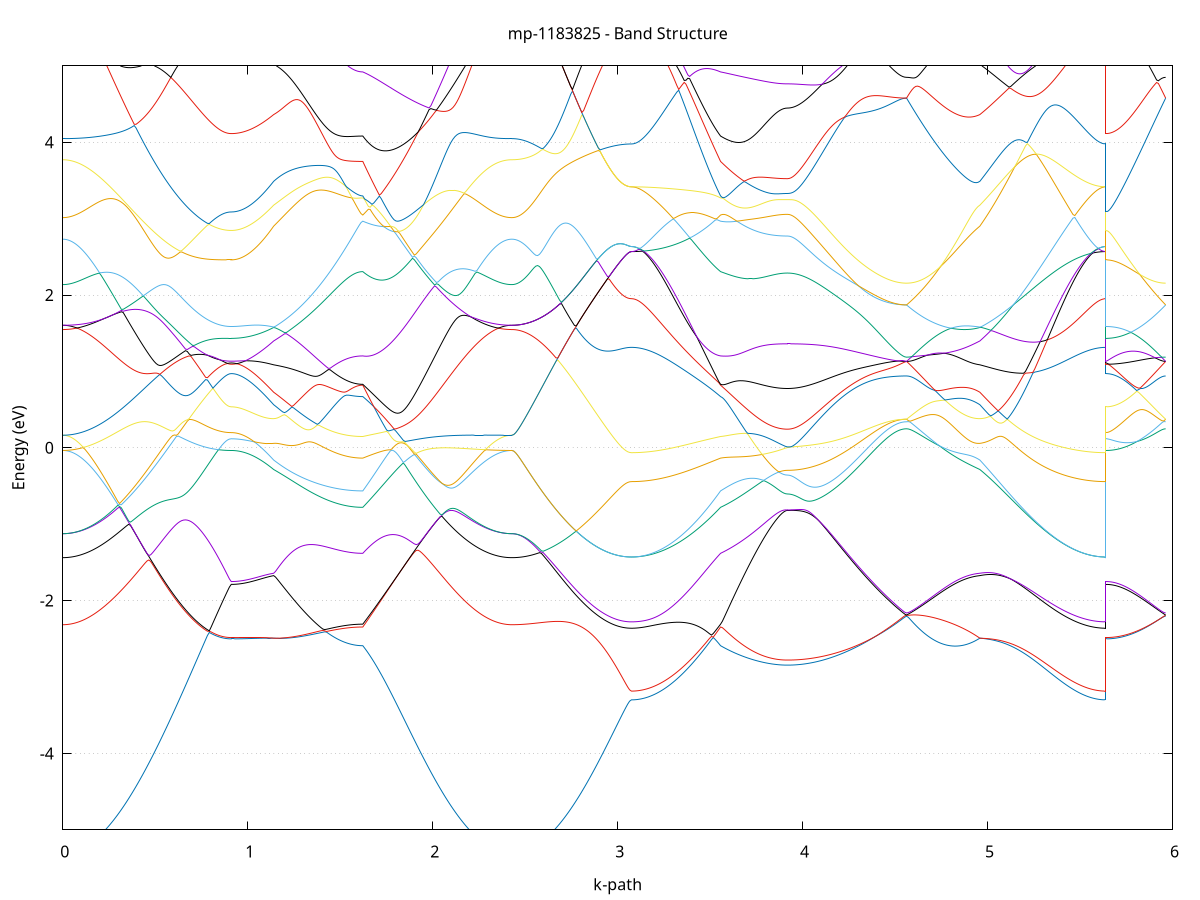 set title 'mp-1183825 - Band Structure'
set xlabel 'k-path'
set ylabel 'Energy (eV)'
set grid y
set yrange [-5:5]
set terminal png size 800,600
set output 'mp-1183825_bands_gnuplot.png'
plot '-' using 1:2 with lines notitle, '-' using 1:2 with lines notitle, '-' using 1:2 with lines notitle, '-' using 1:2 with lines notitle, '-' using 1:2 with lines notitle, '-' using 1:2 with lines notitle, '-' using 1:2 with lines notitle, '-' using 1:2 with lines notitle, '-' using 1:2 with lines notitle, '-' using 1:2 with lines notitle, '-' using 1:2 with lines notitle, '-' using 1:2 with lines notitle, '-' using 1:2 with lines notitle, '-' using 1:2 with lines notitle, '-' using 1:2 with lines notitle, '-' using 1:2 with lines notitle, '-' using 1:2 with lines notitle, '-' using 1:2 with lines notitle, '-' using 1:2 with lines notitle, '-' using 1:2 with lines notitle, '-' using 1:2 with lines notitle, '-' using 1:2 with lines notitle, '-' using 1:2 with lines notitle, '-' using 1:2 with lines notitle, '-' using 1:2 with lines notitle, '-' using 1:2 with lines notitle, '-' using 1:2 with lines notitle, '-' using 1:2 with lines notitle, '-' using 1:2 with lines notitle, '-' using 1:2 with lines notitle, '-' using 1:2 with lines notitle, '-' using 1:2 with lines notitle, '-' using 1:2 with lines notitle, '-' using 1:2 with lines notitle, '-' using 1:2 with lines notitle, '-' using 1:2 with lines notitle, '-' using 1:2 with lines notitle, '-' using 1:2 with lines notitle, '-' using 1:2 with lines notitle, '-' using 1:2 with lines notitle, '-' using 1:2 with lines notitle, '-' using 1:2 with lines notitle, '-' using 1:2 with lines notitle, '-' using 1:2 with lines notitle, '-' using 1:2 with lines notitle, '-' using 1:2 with lines notitle, '-' using 1:2 with lines notitle, '-' using 1:2 with lines notitle
0.000000 -48.864327
0.009901 -48.864327
0.019801 -48.864327
0.029702 -48.864327
0.039602 -48.864327
0.049503 -48.864327
0.059403 -48.864327
0.069304 -48.864327
0.079204 -48.864327
0.089105 -48.864327
0.099005 -48.864327
0.108906 -48.864327
0.118806 -48.864327
0.128707 -48.864327
0.138608 -48.864327
0.148508 -48.864327
0.158409 -48.864327
0.168309 -48.864327
0.178210 -48.864327
0.188110 -48.864327
0.198011 -48.864327
0.207911 -48.864327
0.217812 -48.864327
0.227712 -48.864327
0.237613 -48.864327
0.247514 -48.864327
0.257414 -48.864327
0.267315 -48.864327
0.277215 -48.864327
0.287116 -48.864327
0.297016 -48.864327
0.306917 -48.864327
0.316817 -48.864327
0.326718 -48.864327
0.336618 -48.864227
0.346519 -48.864227
0.356419 -48.864227
0.366320 -48.864227
0.376221 -48.864227
0.386121 -48.864227
0.396022 -48.864227
0.405922 -48.864227
0.415823 -48.864227
0.425723 -48.864227
0.435624 -48.864227
0.445524 -48.864227
0.455425 -48.864227
0.465325 -48.864227
0.475226 -48.864227
0.485127 -48.864227
0.495027 -48.864227
0.504928 -48.864227
0.514828 -48.864227
0.524729 -48.864227
0.534629 -48.864227
0.544530 -48.864227
0.554430 -48.864227
0.564331 -48.864227
0.574231 -48.864227
0.584132 -48.864227
0.594032 -48.864227
0.603933 -48.864227
0.613834 -48.864227
0.623734 -48.864227
0.633635 -48.864227
0.643535 -48.864227
0.653436 -48.864227
0.663336 -48.864227
0.673237 -48.864227
0.683137 -48.864227
0.693038 -48.864127
0.702938 -48.864127
0.712839 -48.864127
0.722739 -48.864127
0.732640 -48.864127
0.742541 -48.864127
0.752441 -48.864127
0.762342 -48.864127
0.772242 -48.864127
0.782143 -48.864127
0.792043 -48.864127
0.801944 -48.864127
0.811844 -48.864127
0.821745 -48.864127
0.831645 -48.864127
0.841546 -48.864127
0.851447 -48.864127
0.861347 -48.864127
0.871248 -48.864127
0.881148 -48.864127
0.891049 -48.864127
0.900949 -48.864127
0.910850 -48.864127
0.910850 -48.864127
0.920818 -48.864127
0.930787 -48.864127
0.940755 -48.864127
0.950723 -48.864127
0.960692 -48.864127
0.970660 -48.864127
0.980628 -48.864127
0.990597 -48.864127
1.000565 -48.864127
1.010534 -48.864127
1.020502 -48.864127
1.030470 -48.864127
1.040439 -48.864127
1.050407 -48.864127
1.060376 -48.864127
1.070344 -48.864127
1.080312 -48.864127
1.090281 -48.864127
1.100249 -48.864127
1.110217 -48.864227
1.120186 -48.864227
1.130154 -48.864227
1.140123 -48.864227
1.140123 -48.864227
1.149958 -48.864227
1.159794 -48.864227
1.169630 -48.864227
1.179465 -48.864227
1.189301 -48.864227
1.199137 -48.864227
1.208972 -48.864227
1.218808 -48.864227
1.228644 -48.864227
1.238479 -48.864227
1.248315 -48.864227
1.258151 -48.864227
1.267986 -48.864227
1.277822 -48.864227
1.287658 -48.864227
1.297493 -48.864227
1.307329 -48.864227
1.317165 -48.864227
1.327000 -48.864227
1.336836 -48.864227
1.346672 -48.864227
1.356507 -48.864227
1.366343 -48.864227
1.376179 -48.864227
1.386014 -48.864227
1.395850 -48.864327
1.405686 -48.864327
1.415521 -48.864327
1.425357 -48.864327
1.435193 -48.864327
1.445028 -48.864327
1.454864 -48.864327
1.464700 -48.864327
1.474535 -48.864327
1.484371 -48.864327
1.494207 -48.864327
1.504042 -48.864327
1.513878 -48.864327
1.523714 -48.864327
1.533549 -48.864327
1.543385 -48.864327
1.553221 -48.864327
1.563056 -48.864327
1.572892 -48.864327
1.582728 -48.864327
1.592563 -48.864327
1.602399 -48.864327
1.612235 -48.864327
1.622070 -48.864327
1.622070 -48.864327
1.632023 -48.864327
1.641976 -48.864327
1.651929 -48.864327
1.661882 -48.864327
1.671835 -48.864327
1.681788 -48.864327
1.691741 -48.864327
1.701694 -48.864327
1.711647 -48.864327
1.721600 -48.864327
1.731553 -48.864327
1.741506 -48.864327
1.751459 -48.864327
1.761412 -48.864327
1.771364 -48.864327
1.781317 -48.864327
1.791270 -48.864327
1.801223 -48.864327
1.811176 -48.864327
1.821129 -48.864327
1.831082 -48.864327
1.841035 -48.864327
1.850988 -48.864327
1.860941 -48.864327
1.870894 -48.864327
1.880847 -48.864327
1.890800 -48.864327
1.900753 -48.864327
1.910706 -48.864327
1.920659 -48.864327
1.930612 -48.864327
1.940565 -48.864327
1.950517 -48.864327
1.960470 -48.864327
1.970423 -48.864327
1.980376 -48.864327
1.990329 -48.864327
2.000282 -48.864327
2.010235 -48.864327
2.020188 -48.864327
2.030141 -48.864327
2.040094 -48.864327
2.050047 -48.864327
2.060000 -48.864327
2.069953 -48.864327
2.079906 -48.864327
2.089859 -48.864327
2.099812 -48.864327
2.109765 -48.864327
2.119717 -48.864327
2.129670 -48.864327
2.139623 -48.864327
2.149576 -48.864327
2.159529 -48.864327
2.169482 -48.864327
2.179435 -48.864327
2.189388 -48.864327
2.199341 -48.864327
2.209294 -48.864327
2.219247 -48.864327
2.229200 -48.864327
2.239153 -48.864327
2.249106 -48.864327
2.259059 -48.864327
2.269012 -48.864327
2.278965 -48.864327
2.288918 -48.864327
2.298870 -48.864327
2.308823 -48.864327
2.318776 -48.864327
2.328729 -48.864327
2.338682 -48.864327
2.348635 -48.864327
2.358588 -48.864327
2.368541 -48.864327
2.378494 -48.864327
2.388447 -48.864327
2.398400 -48.864327
2.408353 -48.864327
2.418306 -48.864327
2.428259 -48.864327
2.428259 -48.864327
2.438201 -48.864327
2.448144 -48.864327
2.458087 -48.864327
2.468029 -48.864327
2.477972 -48.864327
2.487915 -48.864327
2.497857 -48.864327
2.507800 -48.864327
2.517742 -48.864327
2.527685 -48.864327
2.537628 -48.864327
2.547570 -48.864327
2.557513 -48.864327
2.567456 -48.864327
2.577398 -48.864327
2.587341 -48.864327
2.597283 -48.864327
2.607226 -48.864327
2.617169 -48.864327
2.627111 -48.864327
2.637054 -48.864327
2.646997 -48.864327
2.656939 -48.864327
2.666882 -48.864327
2.676825 -48.864327
2.686767 -48.864327
2.696710 -48.864327
2.706652 -48.864327
2.716595 -48.864327
2.726538 -48.864327
2.736480 -48.864327
2.746423 -48.864327
2.756366 -48.864327
2.766308 -48.864327
2.776251 -48.864327
2.786193 -48.864327
2.796136 -48.864327
2.806079 -48.864327
2.816021 -48.864327
2.825964 -48.864327
2.835907 -48.864327
2.845849 -48.864327
2.855792 -48.864327
2.865735 -48.864327
2.875677 -48.864327
2.885620 -48.864327
2.895562 -48.864327
2.905505 -48.864327
2.915448 -48.864327
2.925390 -48.864327
2.935333 -48.864327
2.945276 -48.864427
2.955218 -48.864427
2.965161 -48.864427
2.975103 -48.864427
2.985046 -48.864427
2.994989 -48.864427
3.004931 -48.864427
3.014874 -48.864427
3.024817 -48.864427
3.034759 -48.864427
3.044702 -48.864427
3.054645 -48.864427
3.064587 -48.864427
3.074530 -48.864427
3.074530 -48.864427
3.084365 -48.864427
3.094201 -48.864427
3.104037 -48.864427
3.113872 -48.864427
3.123708 -48.864427
3.133544 -48.864427
3.143379 -48.864427
3.153215 -48.864427
3.163051 -48.864427
3.172886 -48.864427
3.182722 -48.864427
3.192558 -48.864427
3.202393 -48.864427
3.212229 -48.864427
3.222065 -48.864427
3.231900 -48.864327
3.241736 -48.864327
3.251572 -48.864327
3.261407 -48.864327
3.271243 -48.864327
3.281079 -48.864327
3.290914 -48.864327
3.300750 -48.864327
3.310586 -48.864327
3.320421 -48.864327
3.330257 -48.864327
3.340093 -48.864327
3.349928 -48.864327
3.359764 -48.864327
3.369600 -48.864327
3.379435 -48.864327
3.389271 -48.864327
3.399107 -48.864327
3.408942 -48.864327
3.418778 -48.864327
3.428614 -48.864327
3.438449 -48.864327
3.448285 -48.864327
3.458121 -48.864327
3.467956 -48.864327
3.477792 -48.864327
3.487628 -48.864327
3.497463 -48.864327
3.507299 -48.864327
3.517135 -48.864327
3.526970 -48.864327
3.536806 -48.864327
3.546642 -48.864327
3.556477 -48.864327
3.556477 -48.864327
3.566248 -48.864327
3.576019 -48.864327
3.585790 -48.864327
3.595561 -48.864327
3.605332 -48.864327
3.615103 -48.864327
3.624874 -48.864327
3.634645 -48.864327
3.644416 -48.864327
3.654187 -48.864327
3.663958 -48.864327
3.673728 -48.864327
3.683499 -48.864327
3.693270 -48.864327
3.703041 -48.864327
3.712812 -48.864327
3.722583 -48.864327
3.732354 -48.864327
3.742125 -48.864327
3.751896 -48.864327
3.761667 -48.864327
3.771438 -48.864327
3.781209 -48.864327
3.790979 -48.864327
3.800750 -48.864327
3.810521 -48.864327
3.820292 -48.864327
3.830063 -48.864327
3.839834 -48.864327
3.849605 -48.864327
3.859376 -48.864327
3.869147 -48.864327
3.878918 -48.864327
3.888689 -48.864327
3.898460 -48.864327
3.908230 -48.864327
3.918001 -48.864327
3.918001 -48.864327
3.927910 -48.864327
3.937819 -48.864327
3.947728 -48.864327
3.957636 -48.864327
3.967545 -48.864327
3.977454 -48.864327
3.987363 -48.864327
3.997271 -48.864327
4.007180 -48.864327
4.017089 -48.864327
4.026998 -48.864327
4.036906 -48.864327
4.046815 -48.864327
4.056724 -48.864327
4.066633 -48.864327
4.076541 -48.864227
4.086450 -48.864227
4.096359 -48.864227
4.106267 -48.864227
4.116176 -48.864227
4.126085 -48.864227
4.135994 -48.864227
4.145902 -48.864227
4.155811 -48.864227
4.165720 -48.864227
4.175629 -48.864227
4.185537 -48.864227
4.195446 -48.864227
4.205355 -48.864227
4.215264 -48.864227
4.225172 -48.864227
4.235081 -48.864227
4.244990 -48.864227
4.254899 -48.864227
4.264807 -48.864227
4.274716 -48.864227
4.284625 -48.864227
4.294534 -48.864227
4.304442 -48.864227
4.314351 -48.864227
4.324260 -48.864227
4.334168 -48.864227
4.344077 -48.864227
4.353986 -48.864127
4.363895 -48.864127
4.373803 -48.864127
4.383712 -48.864127
4.393621 -48.864127
4.403530 -48.864127
4.413438 -48.864127
4.423347 -48.864127
4.433256 -48.864127
4.443165 -48.864127
4.453073 -48.864127
4.462982 -48.864127
4.472891 -48.864127
4.482800 -48.864127
4.492708 -48.864127
4.502617 -48.864127
4.512526 -48.864127
4.522435 -48.864127
4.532343 -48.864127
4.542252 -48.864127
4.552161 -48.864127
4.562069 -48.864127
4.562069 -48.864127
4.571975 -48.864127
4.581880 -48.864127
4.591785 -48.864127
4.601691 -48.864127
4.611596 -48.864127
4.621501 -48.864127
4.631406 -48.864127
4.641312 -48.864127
4.651217 -48.864127
4.661122 -48.864127
4.671027 -48.864127
4.680933 -48.864127
4.690838 -48.864127
4.700743 -48.864127
4.710648 -48.864127
4.720554 -48.864127
4.730459 -48.864127
4.740364 -48.864127
4.750269 -48.864127
4.760175 -48.864127
4.770080 -48.864127
4.779985 -48.864127
4.789890 -48.864127
4.799796 -48.864127
4.809701 -48.864127
4.819606 -48.864127
4.829511 -48.864127
4.839417 -48.864127
4.849322 -48.864127
4.859227 -48.864127
4.869132 -48.864127
4.879038 -48.864127
4.888943 -48.864127
4.898848 -48.864227
4.908753 -48.864227
4.918659 -48.864227
4.928564 -48.864227
4.938469 -48.864227
4.948375 -48.864227
4.958280 -48.864227
4.958280 -48.864227
4.968158 -48.864227
4.978036 -48.864227
4.987914 -48.864227
4.997791 -48.864227
5.007669 -48.864227
5.017547 -48.864227
5.027425 -48.864227
5.037303 -48.864227
5.047181 -48.864227
5.057059 -48.864227
5.066937 -48.864227
5.076815 -48.864227
5.086693 -48.864227
5.096571 -48.864227
5.106449 -48.864227
5.116327 -48.864227
5.126205 -48.864227
5.136082 -48.864227
5.145960 -48.864227
5.155838 -48.864327
5.165716 -48.864327
5.175594 -48.864327
5.185472 -48.864327
5.195350 -48.864327
5.205228 -48.864327
5.215106 -48.864327
5.224984 -48.864327
5.234862 -48.864327
5.244740 -48.864327
5.254618 -48.864327
5.264495 -48.864327
5.274373 -48.864327
5.284251 -48.864327
5.294129 -48.864327
5.304007 -48.864327
5.313885 -48.864327
5.323763 -48.864327
5.333641 -48.864327
5.343519 -48.864327
5.353397 -48.864327
5.363275 -48.864327
5.373153 -48.864327
5.383031 -48.864327
5.392909 -48.864327
5.402786 -48.864327
5.412664 -48.864327
5.422542 -48.864327
5.432420 -48.864327
5.442298 -48.864327
5.452176 -48.864327
5.462054 -48.864327
5.471932 -48.864327
5.481810 -48.864327
5.491688 -48.864327
5.501566 -48.864327
5.511444 -48.864427
5.521322 -48.864427
5.531200 -48.864427
5.541077 -48.864427
5.550955 -48.864427
5.560833 -48.864427
5.570711 -48.864427
5.580589 -48.864427
5.590467 -48.864427
5.600345 -48.864427
5.610223 -48.864427
5.620101 -48.864427
5.629979 -48.864427
5.639857 -48.864427
5.639857 -48.864127
5.649649 -48.864127
5.659441 -48.864127
5.669233 -48.864127
5.679025 -48.864127
5.688817 -48.864127
5.698609 -48.864127
5.708401 -48.864127
5.718193 -48.864127
5.727985 -48.864127
5.737777 -48.864127
5.747569 -48.864127
5.757361 -48.864127
5.767153 -48.864127
5.776944 -48.864127
5.786736 -48.864127
5.796528 -48.864127
5.806320 -48.864127
5.816112 -48.864127
5.825904 -48.864127
5.835696 -48.864127
5.845488 -48.864127
5.855280 -48.864127
5.865072 -48.864127
5.874864 -48.864127
5.884656 -48.864127
5.894448 -48.864127
5.904240 -48.864127
5.914032 -48.864127
5.923824 -48.864127
5.933616 -48.864127
5.943408 -48.864127
5.953200 -48.864127
5.962992 -48.864127
e
0.000000 -26.991427
0.009901 -26.991427
0.019801 -26.991427
0.029702 -26.991427
0.039602 -26.991427
0.049503 -26.991427
0.059403 -26.991427
0.069304 -26.991427
0.079204 -26.991427
0.089105 -26.991327
0.099005 -26.991327
0.108906 -26.991327
0.118806 -26.991327
0.128707 -26.991327
0.138608 -26.991227
0.148508 -26.991227
0.158409 -26.991227
0.168309 -26.991227
0.178210 -26.991127
0.188110 -26.991127
0.198011 -26.991127
0.207911 -26.991027
0.217812 -26.991027
0.227712 -26.991027
0.237613 -26.990927
0.247514 -26.990927
0.257414 -26.990927
0.267315 -26.990827
0.277215 -26.990827
0.287116 -26.990827
0.297016 -26.990727
0.306917 -26.990727
0.316817 -26.990627
0.326718 -26.990627
0.336618 -26.990627
0.346519 -26.990527
0.356419 -26.990527
0.366320 -26.990427
0.376221 -26.990427
0.386121 -26.990527
0.396022 -26.990727
0.405922 -26.991027
0.415823 -26.991227
0.425723 -26.991427
0.435624 -26.991727
0.445524 -26.991927
0.455425 -26.992127
0.465325 -26.992327
0.475226 -26.992627
0.485127 -26.992827
0.495027 -26.993027
0.504928 -26.993327
0.514828 -26.993527
0.524729 -26.993727
0.534629 -26.993927
0.544530 -26.994227
0.554430 -26.994427
0.564331 -26.994627
0.574231 -26.994827
0.584132 -26.995027
0.594032 -26.995227
0.603933 -26.995427
0.613834 -26.995627
0.623734 -26.995827
0.633635 -26.996027
0.643535 -26.996227
0.653436 -26.996427
0.663336 -26.996627
0.673237 -26.996827
0.683137 -26.996927
0.693038 -26.997127
0.702938 -26.997227
0.712839 -26.997427
0.722739 -26.997527
0.732640 -26.997727
0.742541 -26.997827
0.752441 -26.997927
0.762342 -26.998127
0.772242 -26.998227
0.782143 -26.998327
0.792043 -26.998427
0.801944 -26.998527
0.811844 -26.998527
0.821745 -26.998627
0.831645 -26.998727
0.841546 -26.998727
0.851447 -26.998827
0.861347 -26.998827
0.871248 -26.998927
0.881148 -26.998927
0.891049 -26.998927
0.900949 -26.998927
0.910850 -26.998927
0.910850 -26.998927
0.920818 -26.998927
0.930787 -26.998927
0.940755 -26.998927
0.950723 -26.998827
0.960692 -26.998727
0.970660 -26.998627
0.980628 -26.998527
0.990597 -26.998327
1.000565 -26.998227
1.010534 -26.998027
1.020502 -26.997827
1.030470 -26.997627
1.040439 -26.997427
1.050407 -26.997127
1.060376 -26.996927
1.070344 -26.996627
1.080312 -26.996327
1.090281 -26.996127
1.100249 -26.995827
1.110217 -26.995527
1.120186 -26.995127
1.130154 -26.994827
1.140123 -26.994527
1.140123 -26.994527
1.149958 -26.994327
1.159794 -26.994027
1.169630 -26.993827
1.179465 -26.993627
1.189301 -26.993427
1.199137 -26.993127
1.208972 -26.992927
1.218808 -26.992727
1.228644 -26.992527
1.238479 -26.992327
1.248315 -26.992127
1.258151 -26.991927
1.267986 -26.991727
1.277822 -26.991627
1.287658 -26.991427
1.297493 -26.991327
1.307329 -26.991127
1.317165 -26.991027
1.327000 -26.990927
1.336836 -26.990827
1.346672 -26.990627
1.356507 -26.990527
1.366343 -26.990427
1.376179 -26.990327
1.386014 -26.990227
1.395850 -26.990127
1.405686 -26.990027
1.415521 -26.989927
1.425357 -26.989827
1.435193 -26.989727
1.445028 -26.989727
1.454864 -26.989627
1.464700 -26.989527
1.474535 -26.989427
1.484371 -26.989427
1.494207 -26.989327
1.504042 -26.989227
1.513878 -26.989227
1.523714 -26.989127
1.533549 -26.989127
1.543385 -26.989027
1.553221 -26.989027
1.563056 -26.988927
1.572892 -26.988927
1.582728 -26.988927
1.592563 -26.988927
1.602399 -26.988927
1.612235 -26.988827
1.622070 -26.988827
1.622070 -26.988827
1.632023 -26.988927
1.641976 -26.988927
1.651929 -26.988927
1.661882 -26.988927
1.671835 -26.988927
1.681788 -26.988927
1.691741 -26.988927
1.701694 -26.988927
1.711647 -26.988927
1.721600 -26.988827
1.731553 -26.988827
1.741506 -26.988827
1.751459 -26.988827
1.761412 -26.988827
1.771364 -26.988827
1.781317 -26.988827
1.791270 -26.988727
1.801223 -26.988727
1.811176 -26.988727
1.821129 -26.988727
1.831082 -26.988627
1.841035 -26.988627
1.850988 -26.988627
1.860941 -26.988527
1.870894 -26.988627
1.880847 -26.988627
1.890800 -26.988727
1.900753 -26.988827
1.910706 -26.988927
1.920659 -26.989027
1.930612 -26.989127
1.940565 -26.989227
1.950517 -26.989327
1.960470 -26.989427
1.970423 -26.989527
1.980376 -26.989627
1.990329 -26.989627
2.000282 -26.989727
2.010235 -26.989827
2.020188 -26.989927
2.030141 -26.989927
2.040094 -26.990027
2.050047 -26.990127
2.060000 -26.990227
2.069953 -26.990227
2.079906 -26.990327
2.089859 -26.990327
2.099812 -26.990427
2.109765 -26.990527
2.119717 -26.990527
2.129670 -26.990627
2.139623 -26.990627
2.149576 -26.990727
2.159529 -26.990727
2.169482 -26.990827
2.179435 -26.990827
2.189388 -26.990927
2.199341 -26.990927
2.209294 -26.991027
2.219247 -26.991027
2.229200 -26.991027
2.239153 -26.991127
2.249106 -26.991127
2.259059 -26.991127
2.269012 -26.991227
2.278965 -26.991227
2.288918 -26.991227
2.298870 -26.991327
2.308823 -26.991327
2.318776 -26.991327
2.328729 -26.991327
2.338682 -26.991327
2.348635 -26.991327
2.358588 -26.991427
2.368541 -26.991427
2.378494 -26.991427
2.388447 -26.991427
2.398400 -26.991427
2.408353 -26.991427
2.418306 -26.991427
2.428259 -26.991427
2.428259 -26.991427
2.438201 -26.991427
2.448144 -26.991427
2.458087 -26.991427
2.468029 -26.991327
2.477972 -26.991327
2.487915 -26.991227
2.497857 -26.991227
2.507800 -26.991127
2.517742 -26.991027
2.527685 -26.990927
2.537628 -26.990827
2.547570 -26.990727
2.557513 -26.990527
2.567456 -26.990427
2.577398 -26.990327
2.587341 -26.990127
2.597283 -26.990027
2.607226 -26.989827
2.617169 -26.989627
2.627111 -26.989527
2.637054 -26.989327
2.646997 -26.989127
2.656939 -26.988927
2.666882 -26.988727
2.676825 -26.988527
2.686767 -26.988327
2.696710 -26.988127
2.706652 -26.987927
2.716595 -26.987727
2.726538 -26.987527
2.736480 -26.987227
2.746423 -26.987027
2.756366 -26.986927
2.766308 -26.987027
2.776251 -26.987027
2.786193 -26.987127
2.796136 -26.987227
2.806079 -26.987227
2.816021 -26.987327
2.825964 -26.987427
2.835907 -26.987427
2.845849 -26.987527
2.855792 -26.987527
2.865735 -26.987627
2.875677 -26.987727
2.885620 -26.987727
2.895562 -26.987827
2.905505 -26.987827
2.915448 -26.987927
2.925390 -26.987927
2.935333 -26.988027
2.945276 -26.988027
2.955218 -26.988027
2.965161 -26.988127
2.975103 -26.988127
2.985046 -26.988127
2.994989 -26.988227
3.004931 -26.988227
3.014874 -26.988227
3.024817 -26.988227
3.034759 -26.988227
3.044702 -26.988327
3.054645 -26.988327
3.064587 -26.988327
3.074530 -26.988327
3.074530 -26.988327
3.084365 -26.988327
3.094201 -26.988327
3.104037 -26.988327
3.113872 -26.988327
3.123708 -26.988327
3.133544 -26.988327
3.143379 -26.988327
3.153215 -26.988327
3.163051 -26.988327
3.172886 -26.988327
3.182722 -26.988327
3.192558 -26.988327
3.202393 -26.988327
3.212229 -26.988327
3.222065 -26.988327
3.231900 -26.988427
3.241736 -26.988427
3.251572 -26.988427
3.261407 -26.988427
3.271243 -26.988427
3.281079 -26.988427
3.290914 -26.988427
3.300750 -26.988527
3.310586 -26.988527
3.320421 -26.988527
3.330257 -26.988527
3.340093 -26.988527
3.349928 -26.988527
3.359764 -26.988627
3.369600 -26.988627
3.379435 -26.988627
3.389271 -26.988627
3.399107 -26.988627
3.408942 -26.988627
3.418778 -26.988727
3.428614 -26.988727
3.438449 -26.988727
3.448285 -26.988727
3.458121 -26.988727
3.467956 -26.988727
3.477792 -26.988827
3.487628 -26.988827
3.497463 -26.988827
3.507299 -26.988827
3.517135 -26.988827
3.526970 -26.988827
3.536806 -26.988827
3.546642 -26.988827
3.556477 -26.988827
3.556477 -26.988827
3.566248 -26.988827
3.576019 -26.988927
3.585790 -26.988927
3.595561 -26.988927
3.605332 -26.988927
3.615103 -26.988927
3.624874 -26.989027
3.634645 -26.989027
3.644416 -26.989027
3.654187 -26.989127
3.663958 -26.989127
3.673728 -26.989227
3.683499 -26.989227
3.693270 -26.989327
3.703041 -26.989427
3.712812 -26.989427
3.722583 -26.989527
3.732354 -26.989627
3.742125 -26.989627
3.751896 -26.989727
3.761667 -26.989727
3.771438 -26.989827
3.781209 -26.989927
3.790979 -26.989927
3.800750 -26.990027
3.810521 -26.990027
3.820292 -26.990127
3.830063 -26.990127
3.839834 -26.990227
3.849605 -26.990227
3.859376 -26.990227
3.869147 -26.990327
3.878918 -26.990327
3.888689 -26.990327
3.898460 -26.990327
3.908230 -26.990327
3.918001 -26.990327
3.918001 -26.990327
3.927910 -26.990327
3.937819 -26.990327
3.947728 -26.990327
3.957636 -26.990427
3.967545 -26.990427
3.977454 -26.990427
3.987363 -26.990427
3.997271 -26.990527
4.007180 -26.990527
4.017089 -26.990527
4.026998 -26.990627
4.036906 -26.990627
4.046815 -26.990727
4.056724 -26.990827
4.066633 -26.990827
4.076541 -26.990927
4.086450 -26.991027
4.096359 -26.991027
4.106267 -26.991127
4.116176 -26.991227
4.126085 -26.991327
4.135994 -26.991427
4.145902 -26.991527
4.155811 -26.991627
4.165720 -26.991727
4.175629 -26.991827
4.185537 -26.991927
4.195446 -26.992027
4.205355 -26.992127
4.215264 -26.992327
4.225172 -26.992427
4.235081 -26.992527
4.244990 -26.992627
4.254899 -26.992727
4.264807 -26.992927
4.274716 -26.993027
4.284625 -26.993127
4.294534 -26.993227
4.304442 -26.993327
4.314351 -26.993527
4.324260 -26.993627
4.334168 -26.993727
4.344077 -26.993827
4.353986 -26.993927
4.363895 -26.994027
4.373803 -26.994127
4.383712 -26.994227
4.393621 -26.994327
4.403530 -26.994427
4.413438 -26.994527
4.423347 -26.994627
4.433256 -26.994727
4.443165 -26.994827
4.453073 -26.994827
4.462982 -26.994927
4.472891 -26.995027
4.482800 -26.995027
4.492708 -26.995127
4.502617 -26.995127
4.512526 -26.995127
4.522435 -26.995227
4.532343 -26.995227
4.542252 -26.995227
4.552161 -26.995227
4.562069 -26.995227
4.562069 -26.995227
4.571975 -26.995427
4.581880 -26.995527
4.591785 -26.995627
4.601691 -26.995827
4.611596 -26.995927
4.621501 -26.996027
4.631406 -26.996127
4.641312 -26.996227
4.651217 -26.996327
4.661122 -26.996427
4.671027 -26.996427
4.680933 -26.996527
4.690838 -26.996527
4.700743 -26.996627
4.710648 -26.996627
4.720554 -26.996727
4.730459 -26.996727
4.740364 -26.996727
4.750269 -26.996727
4.760175 -26.996727
4.770080 -26.996627
4.779985 -26.996627
4.789890 -26.996627
4.799796 -26.996527
4.809701 -26.996527
4.819606 -26.996427
4.829511 -26.996327
4.839417 -26.996227
4.849322 -26.996127
4.859227 -26.996027
4.869132 -26.995927
4.879038 -26.995827
4.888943 -26.995627
4.898848 -26.995527
4.908753 -26.995427
4.918659 -26.995227
4.928564 -26.995027
4.938469 -26.994927
4.948375 -26.994727
4.958280 -26.994527
4.958280 -26.994527
4.968158 -26.994227
4.978036 -26.993927
4.987914 -26.993527
4.997791 -26.993227
5.007669 -26.992927
5.017547 -26.992527
5.027425 -26.992227
5.037303 -26.991927
5.047181 -26.991627
5.057059 -26.991227
5.066937 -26.990927
5.076815 -26.990627
5.086693 -26.990327
5.096571 -26.990327
5.106449 -26.990227
5.116327 -26.990127
5.126205 -26.990127
5.136082 -26.990027
5.145960 -26.990027
5.155838 -26.989927
5.165716 -26.989927
5.175594 -26.989827
5.185472 -26.989827
5.195350 -26.989727
5.205228 -26.989627
5.215106 -26.989627
5.224984 -26.989527
5.234862 -26.989527
5.244740 -26.989427
5.254618 -26.989427
5.264495 -26.989327
5.274373 -26.989327
5.284251 -26.989227
5.294129 -26.989227
5.304007 -26.989127
5.313885 -26.989127
5.323763 -26.989027
5.333641 -26.989027
5.343519 -26.988927
5.353397 -26.988927
5.363275 -26.988927
5.373153 -26.988827
5.383031 -26.988827
5.392909 -26.988727
5.402786 -26.988727
5.412664 -26.988727
5.422542 -26.988627
5.432420 -26.988627
5.442298 -26.988627
5.452176 -26.988527
5.462054 -26.988527
5.471932 -26.988527
5.481810 -26.988527
5.491688 -26.988427
5.501566 -26.988427
5.511444 -26.988427
5.521322 -26.988427
5.531200 -26.988427
5.541077 -26.988327
5.550955 -26.988327
5.560833 -26.988327
5.570711 -26.988327
5.580589 -26.988327
5.590467 -26.988327
5.600345 -26.988327
5.610223 -26.988327
5.620101 -26.988327
5.629979 -26.988327
5.639857 -26.988327
5.639857 -26.998927
5.649649 -26.998927
5.659441 -26.998927
5.669233 -26.998927
5.679025 -26.998927
5.688817 -26.998827
5.698609 -26.998827
5.708401 -26.998727
5.718193 -26.998727
5.727985 -26.998627
5.737777 -26.998527
5.747569 -26.998427
5.757361 -26.998427
5.767153 -26.998327
5.776944 -26.998127
5.786736 -26.998027
5.796528 -26.997927
5.806320 -26.997827
5.816112 -26.997727
5.825904 -26.997527
5.835696 -26.997427
5.845488 -26.997227
5.855280 -26.997127
5.865072 -26.996927
5.874864 -26.996827
5.884656 -26.996627
5.894448 -26.996427
5.904240 -26.996327
5.914032 -26.996127
5.923824 -26.995927
5.933616 -26.995827
5.943408 -26.995627
5.953200 -26.995427
5.962992 -26.995227
e
0.000000 -26.985527
0.009901 -26.985527
0.019801 -26.985527
0.029702 -26.985527
0.039602 -26.985527
0.049503 -26.985627
0.059403 -26.985627
0.069304 -26.985727
0.079204 -26.985727
0.089105 -26.985827
0.099005 -26.985927
0.108906 -26.985927
0.118806 -26.986027
0.128707 -26.986127
0.138608 -26.986227
0.148508 -26.986327
0.158409 -26.986427
0.168309 -26.986627
0.178210 -26.986727
0.188110 -26.986827
0.198011 -26.987027
0.207911 -26.987127
0.217812 -26.987227
0.227712 -26.987427
0.237613 -26.987627
0.247514 -26.987727
0.257414 -26.987927
0.267315 -26.988127
0.277215 -26.988327
0.287116 -26.988527
0.297016 -26.988627
0.306917 -26.988827
0.316817 -26.989027
0.326718 -26.989227
0.336618 -26.989427
0.346519 -26.989727
0.356419 -26.989927
0.366320 -26.990127
0.376221 -26.990327
0.386121 -26.990327
0.396022 -26.990327
0.405922 -26.990327
0.415823 -26.990227
0.425723 -26.990227
0.435624 -26.990127
0.445524 -26.990127
0.455425 -26.990127
0.465325 -26.990027
0.475226 -26.990027
0.485127 -26.990027
0.495027 -26.989927
0.504928 -26.989927
0.514828 -26.989827
0.524729 -26.989827
0.534629 -26.989827
0.544530 -26.989727
0.554430 -26.989727
0.564331 -26.989727
0.574231 -26.989627
0.584132 -26.989627
0.594032 -26.989627
0.603933 -26.989627
0.613834 -26.989527
0.623734 -26.989527
0.633635 -26.989527
0.643535 -26.989527
0.653436 -26.989427
0.663336 -26.989427
0.673237 -26.989427
0.683137 -26.989427
0.693038 -26.989327
0.702938 -26.989327
0.712839 -26.989327
0.722739 -26.989327
0.732640 -26.989327
0.742541 -26.989527
0.752441 -26.989727
0.762342 -26.989927
0.772242 -26.990127
0.782143 -26.990327
0.792043 -26.990427
0.801944 -26.990627
0.811844 -26.990727
0.821745 -26.990927
0.831645 -26.991027
0.841546 -26.991127
0.851447 -26.991227
0.861347 -26.991327
0.871248 -26.991427
0.881148 -26.991427
0.891049 -26.991527
0.900949 -26.991527
0.910850 -26.991527
0.910850 -26.991527
0.920818 -26.991527
0.930787 -26.991527
0.940755 -26.991527
0.950723 -26.991527
0.960692 -26.991527
0.970660 -26.991527
0.980628 -26.991427
0.990597 -26.991427
1.000565 -26.991427
1.010534 -26.991427
1.020502 -26.991427
1.030470 -26.991327
1.040439 -26.991327
1.050407 -26.991327
1.060376 -26.991327
1.070344 -26.991227
1.080312 -26.991227
1.090281 -26.991227
1.100249 -26.991127
1.110217 -26.991127
1.120186 -26.991027
1.130154 -26.991027
1.140123 -26.991027
1.140123 -26.991027
1.149958 -26.990927
1.159794 -26.990927
1.169630 -26.990827
1.179465 -26.990827
1.189301 -26.990727
1.199137 -26.990627
1.208972 -26.990527
1.218808 -26.990427
1.228644 -26.990227
1.238479 -26.990127
1.248315 -26.989927
1.258151 -26.989727
1.267986 -26.989627
1.277822 -26.989327
1.287658 -26.989127
1.297493 -26.988927
1.307329 -26.988727
1.317165 -26.988427
1.327000 -26.988227
1.336836 -26.987927
1.346672 -26.987727
1.356507 -26.987427
1.366343 -26.987227
1.376179 -26.987027
1.386014 -26.986727
1.395850 -26.986527
1.405686 -26.986427
1.415521 -26.986327
1.425357 -26.986327
1.435193 -26.986227
1.445028 -26.986227
1.454864 -26.986127
1.464700 -26.986127
1.474535 -26.986127
1.484371 -26.986027
1.494207 -26.986027
1.504042 -26.986027
1.513878 -26.985927
1.523714 -26.985927
1.533549 -26.985927
1.543385 -26.985927
1.553221 -26.985927
1.563056 -26.985827
1.572892 -26.985827
1.582728 -26.985827
1.592563 -26.985827
1.602399 -26.985827
1.612235 -26.985827
1.622070 -26.985827
1.622070 -26.985827
1.632023 -26.985927
1.641976 -26.986027
1.651929 -26.986127
1.661882 -26.986227
1.671835 -26.986427
1.681788 -26.986527
1.691741 -26.986627
1.701694 -26.986727
1.711647 -26.986827
1.721600 -26.986927
1.731553 -26.987027
1.741506 -26.987227
1.751459 -26.987327
1.761412 -26.987427
1.771364 -26.987527
1.781317 -26.987627
1.791270 -26.987727
1.801223 -26.987827
1.811176 -26.987927
1.821129 -26.988027
1.831082 -26.988127
1.841035 -26.988227
1.850988 -26.988327
1.860941 -26.988527
1.870894 -26.988527
1.880847 -26.988427
1.890800 -26.988427
1.900753 -26.988327
1.910706 -26.988327
1.920659 -26.988227
1.930612 -26.988227
1.940565 -26.988127
1.950517 -26.988127
1.960470 -26.988027
1.970423 -26.988027
1.980376 -26.987927
1.990329 -26.987827
2.000282 -26.987827
2.010235 -26.987727
2.020188 -26.987627
2.030141 -26.987627
2.040094 -26.987527
2.050047 -26.987427
2.060000 -26.987327
2.069953 -26.987327
2.079906 -26.987227
2.089859 -26.987127
2.099812 -26.987027
2.109765 -26.987027
2.119717 -26.986927
2.129670 -26.986827
2.139623 -26.986827
2.149576 -26.986727
2.159529 -26.986627
2.169482 -26.986527
2.179435 -26.986527
2.189388 -26.986427
2.199341 -26.986327
2.209294 -26.986327
2.219247 -26.986227
2.229200 -26.986127
2.239153 -26.986127
2.249106 -26.986027
2.259059 -26.986027
2.269012 -26.985927
2.278965 -26.985927
2.288918 -26.985827
2.298870 -26.985827
2.308823 -26.985727
2.318776 -26.985727
2.328729 -26.985727
2.338682 -26.985627
2.348635 -26.985627
2.358588 -26.985627
2.368541 -26.985527
2.378494 -26.985527
2.388447 -26.985527
2.398400 -26.985527
2.408353 -26.985527
2.418306 -26.985527
2.428259 -26.985527
2.428259 -26.985527
2.438201 -26.985527
2.448144 -26.985527
2.458087 -26.985527
2.468029 -26.985527
2.477972 -26.985527
2.487915 -26.985527
2.497857 -26.985627
2.507800 -26.985627
2.517742 -26.985627
2.527685 -26.985627
2.537628 -26.985727
2.547570 -26.985727
2.557513 -26.985727
2.567456 -26.985827
2.577398 -26.985827
2.587341 -26.985927
2.597283 -26.985927
2.607226 -26.986027
2.617169 -26.986027
2.627111 -26.986127
2.637054 -26.986127
2.646997 -26.986227
2.656939 -26.986327
2.666882 -26.986327
2.676825 -26.986427
2.686767 -26.986427
2.696710 -26.986527
2.706652 -26.986627
2.716595 -26.986627
2.726538 -26.986727
2.736480 -26.986827
2.746423 -26.986827
2.756366 -26.986927
2.766308 -26.987027
2.776251 -26.987027
2.786193 -26.987127
2.796136 -26.987227
2.806079 -26.987227
2.816021 -26.987327
2.825964 -26.987427
2.835907 -26.987427
2.845849 -26.987527
2.855792 -26.987527
2.865735 -26.987627
2.875677 -26.987727
2.885620 -26.987727
2.895562 -26.987827
2.905505 -26.987827
2.915448 -26.987927
2.925390 -26.987927
2.935333 -26.988027
2.945276 -26.988027
2.955218 -26.988027
2.965161 -26.988127
2.975103 -26.988127
2.985046 -26.988127
2.994989 -26.988227
3.004931 -26.988227
3.014874 -26.988227
3.024817 -26.988227
3.034759 -26.988227
3.044702 -26.988327
3.054645 -26.988327
3.064587 -26.988327
3.074530 -26.988327
3.074530 -26.988327
3.084365 -26.988327
3.094201 -26.988327
3.104037 -26.988227
3.113872 -26.988227
3.123708 -26.988227
3.133544 -26.988227
3.143379 -26.988127
3.153215 -26.988127
3.163051 -26.988027
3.172886 -26.988027
3.182722 -26.987927
3.192558 -26.987827
3.202393 -26.987827
3.212229 -26.987727
3.222065 -26.987627
3.231900 -26.987527
3.241736 -26.987427
3.251572 -26.987327
3.261407 -26.987227
3.271243 -26.987127
3.281079 -26.987027
3.290914 -26.986927
3.300750 -26.986827
3.310586 -26.986727
3.320421 -26.986627
3.330257 -26.986427
3.340093 -26.986327
3.349928 -26.986227
3.359764 -26.986127
3.369600 -26.985927
3.379435 -26.985827
3.389271 -26.985727
3.399107 -26.985527
3.408942 -26.985427
3.418778 -26.985327
3.428614 -26.985127
3.438449 -26.985027
3.448285 -26.984927
3.458121 -26.984727
3.467956 -26.984827
3.477792 -26.984927
3.487628 -26.985027
3.497463 -26.985127
3.507299 -26.985227
3.517135 -26.985327
3.526970 -26.985527
3.536806 -26.985627
3.546642 -26.985727
3.556477 -26.985827
3.556477 -26.985827
3.566248 -26.985827
3.576019 -26.985927
3.585790 -26.985927
3.595561 -26.986027
3.605332 -26.986027
3.615103 -26.986127
3.624874 -26.986127
3.634645 -26.986127
3.644416 -26.986127
3.654187 -26.986227
3.663958 -26.986227
3.673728 -26.986227
3.683499 -26.986227
3.693270 -26.986227
3.703041 -26.986227
3.712812 -26.986227
3.722583 -26.986227
3.732354 -26.986227
3.742125 -26.986227
3.751896 -26.986227
3.761667 -26.986227
3.771438 -26.986227
3.781209 -26.986227
3.790979 -26.986127
3.800750 -26.986127
3.810521 -26.986127
3.820292 -26.986127
3.830063 -26.986127
3.839834 -26.986127
3.849605 -26.986127
3.859376 -26.986127
3.869147 -26.986127
3.878918 -26.986127
3.888689 -26.986127
3.898460 -26.986127
3.908230 -26.986127
3.918001 -26.986127
3.918001 -26.986127
3.927910 -26.986127
3.937819 -26.986127
3.947728 -26.986127
3.957636 -26.986127
3.967545 -26.986127
3.977454 -26.986127
3.987363 -26.986227
3.997271 -26.986227
4.007180 -26.986227
4.017089 -26.986327
4.026998 -26.986327
4.036906 -26.986427
4.046815 -26.986427
4.056724 -26.986527
4.066633 -26.986527
4.076541 -26.986627
4.086450 -26.986727
4.096359 -26.986727
4.106267 -26.986827
4.116176 -26.986927
4.126085 -26.986927
4.135994 -26.987027
4.145902 -26.987127
4.155811 -26.987227
4.165720 -26.987227
4.175629 -26.987327
4.185537 -26.987427
4.195446 -26.987527
4.205355 -26.987727
4.215264 -26.988027
4.225172 -26.988327
4.235081 -26.988627
4.244990 -26.988927
4.254899 -26.989227
4.264807 -26.989527
4.274716 -26.989927
4.284625 -26.990227
4.294534 -26.990527
4.304442 -26.990827
4.314351 -26.991127
4.324260 -26.991427
4.334168 -26.991627
4.344077 -26.991927
4.353986 -26.992227
4.363895 -26.992427
4.373803 -26.992727
4.383712 -26.992927
4.393621 -26.993227
4.403530 -26.993427
4.413438 -26.993627
4.423347 -26.993827
4.433256 -26.994027
4.443165 -26.994227
4.453073 -26.994327
4.462982 -26.994527
4.472891 -26.994627
4.482800 -26.994727
4.492708 -26.994927
4.502617 -26.995027
4.512526 -26.995027
4.522435 -26.995127
4.532343 -26.995227
4.542252 -26.995227
4.552161 -26.995227
4.562069 -26.995227
4.562069 -26.995227
4.571975 -26.995127
4.581880 -26.994927
4.591785 -26.994827
4.601691 -26.994627
4.611596 -26.994527
4.621501 -26.994327
4.631406 -26.994227
4.641312 -26.994027
4.651217 -26.993927
4.661122 -26.993727
4.671027 -26.993627
4.680933 -26.993427
4.690838 -26.993327
4.700743 -26.993227
4.710648 -26.993027
4.720554 -26.992927
4.730459 -26.992827
4.740364 -26.992627
4.750269 -26.992527
4.760175 -26.992427
4.770080 -26.992327
4.779985 -26.992227
4.789890 -26.992127
4.799796 -26.992027
4.809701 -26.991927
4.819606 -26.991827
4.829511 -26.991727
4.839417 -26.991627
4.849322 -26.991527
4.859227 -26.991427
4.869132 -26.991427
4.879038 -26.991327
4.888943 -26.991227
4.898848 -26.991227
4.908753 -26.991127
4.918659 -26.991127
4.928564 -26.991127
4.938469 -26.991027
4.948375 -26.991027
4.958280 -26.991027
4.958280 -26.991027
4.968158 -26.990927
4.978036 -26.990927
4.987914 -26.990827
4.997791 -26.990827
5.007669 -26.990727
5.017547 -26.990727
5.027425 -26.990627
5.037303 -26.990627
5.047181 -26.990527
5.057059 -26.990527
5.066937 -26.990427
5.076815 -26.990427
5.086693 -26.990327
5.096571 -26.990027
5.106449 -26.989827
5.116327 -26.989527
5.126205 -26.989227
5.136082 -26.989027
5.145960 -26.988827
5.155838 -26.988527
5.165716 -26.988327
5.175594 -26.988127
5.185472 -26.987927
5.195350 -26.987827
5.205228 -26.987627
5.215106 -26.987427
5.224984 -26.987327
5.234862 -26.987227
5.244740 -26.987127
5.254618 -26.987027
5.264495 -26.986927
5.274373 -26.986827
5.284251 -26.986827
5.294129 -26.986727
5.304007 -26.986727
5.313885 -26.986727
5.323763 -26.986727
5.333641 -26.986727
5.343519 -26.986727
5.353397 -26.986727
5.363275 -26.986727
5.373153 -26.986827
5.383031 -26.986827
5.392909 -26.986927
5.402786 -26.986927
5.412664 -26.987027
5.422542 -26.987127
5.432420 -26.987127
5.442298 -26.987227
5.452176 -26.987327
5.462054 -26.987427
5.471932 -26.987427
5.481810 -26.987527
5.491688 -26.987627
5.501566 -26.987727
5.511444 -26.987727
5.521322 -26.987827
5.531200 -26.987927
5.541077 -26.987927
5.550955 -26.988027
5.560833 -26.988127
5.570711 -26.988127
5.580589 -26.988127
5.590467 -26.988227
5.600345 -26.988227
5.610223 -26.988227
5.620101 -26.988327
5.629979 -26.988327
5.639857 -26.988327
5.639857 -26.991527
5.649649 -26.991527
5.659441 -26.991527
5.669233 -26.991527
5.679025 -26.991627
5.688817 -26.991627
5.698609 -26.991727
5.708401 -26.991727
5.718193 -26.991827
5.727985 -26.991827
5.737777 -26.991927
5.747569 -26.992027
5.757361 -26.992127
5.767153 -26.992227
5.776944 -26.992327
5.786736 -26.992427
5.796528 -26.992527
5.806320 -26.992727
5.816112 -26.992827
5.825904 -26.992927
5.835696 -26.993127
5.845488 -26.993227
5.855280 -26.993427
5.865072 -26.993527
5.874864 -26.993727
5.884656 -26.993827
5.894448 -26.994027
5.904240 -26.994227
5.914032 -26.994327
5.923824 -26.994527
5.933616 -26.994727
5.943408 -26.994927
5.953200 -26.995027
5.962992 -26.995227
e
0.000000 -26.985527
0.009901 -26.985527
0.019801 -26.985527
0.029702 -26.985427
0.039602 -26.985427
0.049503 -26.985427
0.059403 -26.985327
0.069304 -26.985327
0.079204 -26.985227
0.089105 -26.985127
0.099005 -26.985127
0.108906 -26.985027
0.118806 -26.984927
0.128707 -26.984827
0.138608 -26.984727
0.148508 -26.984627
0.158409 -26.984527
0.168309 -26.984427
0.178210 -26.984327
0.188110 -26.984227
0.198011 -26.984127
0.207911 -26.984027
0.217812 -26.983927
0.227712 -26.983827
0.237613 -26.983727
0.247514 -26.983627
0.257414 -26.983527
0.267315 -26.983427
0.277215 -26.983327
0.287116 -26.983227
0.297016 -26.983127
0.306917 -26.983127
0.316817 -26.983027
0.326718 -26.983027
0.336618 -26.982927
0.346519 -26.982927
0.356419 -26.982927
0.366320 -26.982927
0.376221 -26.982927
0.386121 -26.982927
0.396022 -26.982927
0.405922 -26.983027
0.415823 -26.983027
0.425723 -26.983127
0.435624 -26.983127
0.445524 -26.983227
0.455425 -26.983327
0.465325 -26.983427
0.475226 -26.983527
0.485127 -26.983727
0.495027 -26.983827
0.504928 -26.984027
0.514828 -26.984127
0.524729 -26.984327
0.534629 -26.984527
0.544530 -26.984727
0.554430 -26.984927
0.564331 -26.985127
0.574231 -26.985327
0.584132 -26.985627
0.594032 -26.985827
0.603933 -26.986027
0.613834 -26.986327
0.623734 -26.986527
0.633635 -26.986827
0.643535 -26.987027
0.653436 -26.987327
0.663336 -26.987527
0.673237 -26.987827
0.683137 -26.988027
0.693038 -26.988327
0.702938 -26.988527
0.712839 -26.988827
0.722739 -26.989027
0.732640 -26.989227
0.742541 -26.989327
0.752441 -26.989227
0.762342 -26.989227
0.772242 -26.989227
0.782143 -26.989227
0.792043 -26.989227
0.801944 -26.989227
0.811844 -26.989227
0.821745 -26.989227
0.831645 -26.989227
0.841546 -26.989127
0.851447 -26.989127
0.861347 -26.989127
0.871248 -26.989127
0.881148 -26.989127
0.891049 -26.989127
0.900949 -26.989127
0.910850 -26.989127
0.910850 -26.989127
0.920818 -26.989127
0.930787 -26.989127
0.940755 -26.989127
0.950723 -26.989127
0.960692 -26.989127
0.970660 -26.989027
0.980628 -26.989027
0.990597 -26.989027
1.000565 -26.988927
1.010534 -26.988927
1.020502 -26.988927
1.030470 -26.988827
1.040439 -26.988827
1.050407 -26.988727
1.060376 -26.988627
1.070344 -26.988627
1.080312 -26.988527
1.090281 -26.988427
1.100249 -26.988427
1.110217 -26.988327
1.120186 -26.988227
1.130154 -26.988127
1.140123 -26.988027
1.140123 -26.988027
1.149958 -26.988027
1.159794 -26.987927
1.169630 -26.987827
1.179465 -26.987827
1.189301 -26.987727
1.199137 -26.987627
1.208972 -26.987627
1.218808 -26.987527
1.228644 -26.987427
1.238479 -26.987427
1.248315 -26.987327
1.258151 -26.987327
1.267986 -26.987227
1.277822 -26.987127
1.287658 -26.987127
1.297493 -26.987027
1.307329 -26.986927
1.317165 -26.986927
1.327000 -26.986827
1.336836 -26.986827
1.346672 -26.986727
1.356507 -26.986627
1.366343 -26.986627
1.376179 -26.986527
1.386014 -26.986527
1.395850 -26.986427
1.405686 -26.986327
1.415521 -26.986027
1.425357 -26.985827
1.435193 -26.985627
1.445028 -26.985427
1.454864 -26.985227
1.464700 -26.985027
1.474535 -26.984827
1.484371 -26.984727
1.494207 -26.984527
1.504042 -26.984427
1.513878 -26.984227
1.523714 -26.984127
1.533549 -26.984027
1.543385 -26.983927
1.553221 -26.983827
1.563056 -26.983727
1.572892 -26.983627
1.582728 -26.983627
1.592563 -26.983527
1.602399 -26.983527
1.612235 -26.983527
1.622070 -26.983527
1.622070 -26.983527
1.632023 -26.983427
1.641976 -26.983327
1.651929 -26.983227
1.661882 -26.983127
1.671835 -26.983027
1.681788 -26.982927
1.691741 -26.982827
1.701694 -26.982727
1.711647 -26.982727
1.721600 -26.982627
1.731553 -26.982527
1.741506 -26.982527
1.751459 -26.982427
1.761412 -26.982427
1.771364 -26.982327
1.781317 -26.982327
1.791270 -26.982327
1.801223 -26.982227
1.811176 -26.982227
1.821129 -26.982227
1.831082 -26.982227
1.841035 -26.982227
1.850988 -26.982227
1.860941 -26.982227
1.870894 -26.982227
1.880847 -26.982227
1.890800 -26.982227
1.900753 -26.982327
1.910706 -26.982327
1.920659 -26.982327
1.930612 -26.982427
1.940565 -26.982427
1.950517 -26.982527
1.960470 -26.982527
1.970423 -26.982627
1.980376 -26.982627
1.990329 -26.982727
2.000282 -26.982727
2.010235 -26.982827
2.020188 -26.982927
2.030141 -26.983027
2.040094 -26.983027
2.050047 -26.983127
2.060000 -26.983227
2.069953 -26.983327
2.079906 -26.983427
2.089859 -26.983527
2.099812 -26.983527
2.109765 -26.983627
2.119717 -26.983727
2.129670 -26.983827
2.139623 -26.983927
2.149576 -26.984027
2.159529 -26.984127
2.169482 -26.984227
2.179435 -26.984227
2.189388 -26.984327
2.199341 -26.984427
2.209294 -26.984527
2.219247 -26.984627
2.229200 -26.984627
2.239153 -26.984727
2.249106 -26.984827
2.259059 -26.984927
2.269012 -26.984927
2.278965 -26.985027
2.288918 -26.985127
2.298870 -26.985127
2.308823 -26.985227
2.318776 -26.985227
2.328729 -26.985327
2.338682 -26.985327
2.348635 -26.985327
2.358588 -26.985427
2.368541 -26.985427
2.378494 -26.985427
2.388447 -26.985427
2.398400 -26.985527
2.408353 -26.985527
2.418306 -26.985527
2.428259 -26.985527
2.428259 -26.985527
2.438201 -26.985527
2.448144 -26.985527
2.458087 -26.985527
2.468029 -26.985527
2.477972 -26.985527
2.487915 -26.985527
2.497857 -26.985627
2.507800 -26.985627
2.517742 -26.985627
2.527685 -26.985627
2.537628 -26.985727
2.547570 -26.985727
2.557513 -26.985727
2.567456 -26.985827
2.577398 -26.985827
2.587341 -26.985927
2.597283 -26.985927
2.607226 -26.986027
2.617169 -26.986027
2.627111 -26.986127
2.637054 -26.986127
2.646997 -26.986227
2.656939 -26.986327
2.666882 -26.986327
2.676825 -26.986427
2.686767 -26.986427
2.696710 -26.986527
2.706652 -26.986627
2.716595 -26.986627
2.726538 -26.986727
2.736480 -26.986827
2.746423 -26.986827
2.756366 -26.986827
2.766308 -26.986627
2.776251 -26.986427
2.786193 -26.986127
2.796136 -26.985927
2.806079 -26.985727
2.816021 -26.985527
2.825964 -26.985327
2.835907 -26.985127
2.845849 -26.984927
2.855792 -26.984727
2.865735 -26.984527
2.875677 -26.984327
2.885620 -26.984227
2.895562 -26.984027
2.905505 -26.983827
2.915448 -26.983727
2.925390 -26.983527
2.935333 -26.983427
2.945276 -26.983227
2.955218 -26.983127
2.965161 -26.983027
2.975103 -26.982927
2.985046 -26.982827
2.994989 -26.982727
3.004931 -26.982627
3.014874 -26.982627
3.024817 -26.982527
3.034759 -26.982527
3.044702 -26.982427
3.054645 -26.982427
3.064587 -26.982427
3.074530 -26.982427
3.074530 -26.982427
3.084365 -26.982427
3.094201 -26.982427
3.104037 -26.982427
3.113872 -26.982427
3.123708 -26.982427
3.133544 -26.982427
3.143379 -26.982527
3.153215 -26.982527
3.163051 -26.982527
3.172886 -26.982527
3.182722 -26.982627
3.192558 -26.982627
3.202393 -26.982727
3.212229 -26.982727
3.222065 -26.982827
3.231900 -26.982827
3.241736 -26.982927
3.251572 -26.982927
3.261407 -26.983027
3.271243 -26.983027
3.281079 -26.983127
3.290914 -26.983227
3.300750 -26.983327
3.310586 -26.983327
3.320421 -26.983427
3.330257 -26.983527
3.340093 -26.983627
3.349928 -26.983627
3.359764 -26.983727
3.369600 -26.983827
3.379435 -26.983927
3.389271 -26.984027
3.399107 -26.984127
3.408942 -26.984227
3.418778 -26.984327
3.428614 -26.984427
3.438449 -26.984527
3.448285 -26.984627
3.458121 -26.984727
3.467956 -26.984627
3.477792 -26.984527
3.487628 -26.984327
3.497463 -26.984227
3.507299 -26.984127
3.517135 -26.984027
3.526970 -26.983827
3.536806 -26.983727
3.546642 -26.983627
3.556477 -26.983527
3.556477 -26.983527
3.566248 -26.983427
3.576019 -26.983427
3.585790 -26.983327
3.595561 -26.983327
3.605332 -26.983227
3.615103 -26.983227
3.624874 -26.983227
3.634645 -26.983127
3.644416 -26.983127
3.654187 -26.983027
3.663958 -26.983027
3.673728 -26.982927
3.683499 -26.982927
3.693270 -26.982827
3.703041 -26.982827
3.712812 -26.982727
3.722583 -26.982727
3.732354 -26.982727
3.742125 -26.982627
3.751896 -26.982627
3.761667 -26.982627
3.771438 -26.982527
3.781209 -26.982527
3.790979 -26.982527
3.800750 -26.982427
3.810521 -26.982427
3.820292 -26.982427
3.830063 -26.982427
3.839834 -26.982427
3.849605 -26.982327
3.859376 -26.982327
3.869147 -26.982327
3.878918 -26.982327
3.888689 -26.982327
3.898460 -26.982327
3.908230 -26.982327
3.918001 -26.982327
3.918001 -26.982327
3.927910 -26.982327
3.937819 -26.982327
3.947728 -26.982327
3.957636 -26.982427
3.967545 -26.982527
3.977454 -26.982527
3.987363 -26.982627
3.997271 -26.982827
4.007180 -26.982927
4.017089 -26.983027
4.026998 -26.983227
4.036906 -26.983327
4.046815 -26.983527
4.056724 -26.983727
4.066633 -26.983927
4.076541 -26.984127
4.086450 -26.984427
4.096359 -26.984627
4.106267 -26.984827
4.116176 -26.985127
4.126085 -26.985327
4.135994 -26.985627
4.145902 -26.985927
4.155811 -26.986227
4.165720 -26.986527
4.175629 -26.986827
4.185537 -26.987127
4.195446 -26.987427
4.205355 -26.987527
4.215264 -26.987627
4.225172 -26.987727
4.235081 -26.987827
4.244990 -26.987827
4.254899 -26.987927
4.264807 -26.988027
4.274716 -26.988027
4.284625 -26.988127
4.294534 -26.988227
4.304442 -26.988227
4.314351 -26.988327
4.324260 -26.988427
4.334168 -26.988427
4.344077 -26.988527
4.353986 -26.988527
4.363895 -26.988627
4.373803 -26.988627
4.383712 -26.988727
4.393621 -26.988727
4.403530 -26.988827
4.413438 -26.988827
4.423347 -26.988827
4.433256 -26.988927
4.443165 -26.988927
4.453073 -26.988927
4.462982 -26.989027
4.472891 -26.989027
4.482800 -26.989027
4.492708 -26.989027
4.502617 -26.989027
4.512526 -26.989127
4.522435 -26.989127
4.532343 -26.989127
4.542252 -26.989127
4.552161 -26.989127
4.562069 -26.989127
4.562069 -26.989127
4.571975 -26.989127
4.581880 -26.989127
4.591785 -26.989127
4.601691 -26.989127
4.611596 -26.989127
4.621501 -26.989127
4.631406 -26.989127
4.641312 -26.989127
4.651217 -26.989127
4.661122 -26.989027
4.671027 -26.989027
4.680933 -26.989027
4.690838 -26.989027
4.700743 -26.989027
4.710648 -26.989027
4.720554 -26.988927
4.730459 -26.988927
4.740364 -26.988927
4.750269 -26.988927
4.760175 -26.988827
4.770080 -26.988827
4.779985 -26.988827
4.789890 -26.988827
4.799796 -26.988727
4.809701 -26.988727
4.819606 -26.988727
4.829511 -26.988627
4.839417 -26.988627
4.849322 -26.988527
4.859227 -26.988527
4.869132 -26.988527
4.879038 -26.988427
4.888943 -26.988427
4.898848 -26.988327
4.908753 -26.988327
4.918659 -26.988227
4.928564 -26.988227
4.938469 -26.988127
4.948375 -26.988127
4.958280 -26.988027
4.958280 -26.988027
4.968158 -26.987927
4.978036 -26.987827
4.987914 -26.987827
4.997791 -26.987727
5.007669 -26.987627
5.017547 -26.987527
5.027425 -26.987327
5.037303 -26.987227
5.047181 -26.987127
5.057059 -26.987027
5.066937 -26.986927
5.076815 -26.986827
5.086693 -26.986727
5.096571 -26.986627
5.106449 -26.986527
5.116327 -26.986427
5.126205 -26.986227
5.136082 -26.986127
5.145960 -26.986027
5.155838 -26.985927
5.165716 -26.985827
5.175594 -26.985727
5.185472 -26.985527
5.195350 -26.985427
5.205228 -26.985327
5.215106 -26.985227
5.224984 -26.985127
5.234862 -26.985027
5.244740 -26.984927
5.254618 -26.984827
5.264495 -26.984727
5.274373 -26.984527
5.284251 -26.984427
5.294129 -26.984327
5.304007 -26.984227
5.313885 -26.984127
5.323763 -26.984027
5.333641 -26.983927
5.343519 -26.983927
5.353397 -26.983827
5.363275 -26.983727
5.373153 -26.983627
5.383031 -26.983527
5.392909 -26.983427
5.402786 -26.983327
5.412664 -26.983327
5.422542 -26.983227
5.432420 -26.983127
5.442298 -26.983127
5.452176 -26.983027
5.462054 -26.982927
5.471932 -26.982927
5.481810 -26.982827
5.491688 -26.982827
5.501566 -26.982727
5.511444 -26.982727
5.521322 -26.982627
5.531200 -26.982627
5.541077 -26.982627
5.550955 -26.982527
5.560833 -26.982527
5.570711 -26.982527
5.580589 -26.982427
5.590467 -26.982427
5.600345 -26.982427
5.610223 -26.982427
5.620101 -26.982427
5.629979 -26.982427
5.639857 -26.982427
5.639857 -26.989127
5.649649 -26.989127
5.659441 -26.989127
5.669233 -26.989127
5.679025 -26.989127
5.688817 -26.989127
5.698609 -26.989127
5.708401 -26.989127
5.718193 -26.989127
5.727985 -26.989127
5.737777 -26.989127
5.747569 -26.989127
5.757361 -26.989127
5.767153 -26.989127
5.776944 -26.989127
5.786736 -26.989127
5.796528 -26.989127
5.806320 -26.989127
5.816112 -26.989127
5.825904 -26.989127
5.835696 -26.989127
5.845488 -26.989127
5.855280 -26.989127
5.865072 -26.989127
5.874864 -26.989127
5.884656 -26.989127
5.894448 -26.989127
5.904240 -26.989127
5.914032 -26.989127
5.923824 -26.989127
5.933616 -26.989127
5.943408 -26.989127
5.953200 -26.989127
5.962992 -26.989127
e
0.000000 -23.405227
0.009901 -23.405327
0.019801 -23.405527
0.029702 -23.405827
0.039602 -23.406327
0.049503 -23.406927
0.059403 -23.407727
0.069304 -23.408527
0.079204 -23.409527
0.089105 -23.410527
0.099005 -23.411727
0.108906 -23.413027
0.118806 -23.414327
0.128707 -23.415727
0.138608 -23.417227
0.148508 -23.418827
0.158409 -23.420427
0.168309 -23.422027
0.178210 -23.423827
0.188110 -23.425527
0.198011 -23.427327
0.207911 -23.429127
0.217812 -23.431027
0.227712 -23.432927
0.237613 -23.434827
0.247514 -23.436727
0.257414 -23.438627
0.267315 -23.440627
0.277215 -23.442527
0.287116 -23.444527
0.297016 -23.446527
0.306917 -23.448427
0.316817 -23.450427
0.326718 -23.452427
0.336618 -23.454327
0.346519 -23.456327
0.356419 -23.458327
0.366320 -23.460227
0.376221 -23.462127
0.386121 -23.464127
0.396022 -23.466027
0.405922 -23.467927
0.415823 -23.469827
0.425723 -23.471627
0.435624 -23.473527
0.445524 -23.475327
0.455425 -23.477127
0.465325 -23.478927
0.475226 -23.480727
0.485127 -23.482427
0.495027 -23.484127
0.504928 -23.485827
0.514828 -23.487527
0.524729 -23.489127
0.534629 -23.490727
0.544530 -23.492327
0.554430 -23.493827
0.564331 -23.495427
0.574231 -23.496827
0.584132 -23.498327
0.594032 -23.499727
0.603933 -23.501127
0.613834 -23.502427
0.623734 -23.503727
0.633635 -23.505027
0.643535 -23.506227
0.653436 -23.507427
0.663336 -23.508527
0.673237 -23.509627
0.683137 -23.510727
0.693038 -23.511727
0.702938 -23.512727
0.712839 -23.513727
0.722739 -23.514627
0.732640 -23.515427
0.742541 -23.516227
0.752441 -23.517027
0.762342 -23.517727
0.772242 -23.518427
0.782143 -23.519027
0.792043 -23.519627
0.801944 -23.520227
0.811844 -23.520727
0.821745 -23.521127
0.831645 -23.521527
0.841546 -23.521927
0.851447 -23.522227
0.861347 -23.522527
0.871248 -23.522727
0.881148 -23.522827
0.891049 -23.523027
0.900949 -23.523027
0.910850 -23.523027
0.910850 -23.523027
0.920818 -23.522927
0.930787 -23.522627
0.940755 -23.522027
0.950723 -23.521127
0.960692 -23.520027
0.970660 -23.518727
0.980628 -23.517127
0.990597 -23.515327
1.000565 -23.513327
1.010534 -23.511027
1.020502 -23.508527
1.030470 -23.505727
1.040439 -23.502827
1.050407 -23.499627
1.060376 -23.496227
1.070344 -23.492627
1.080312 -23.488827
1.090281 -23.484827
1.100249 -23.480627
1.110217 -23.476227
1.120186 -23.471627
1.130154 -23.466927
1.140123 -23.461927
1.140123 -23.461927
1.149958 -23.458427
1.159794 -23.454727
1.169630 -23.451027
1.179465 -23.447227
1.189301 -23.443227
1.199137 -23.439227
1.208972 -23.435227
1.218808 -23.431027
1.228644 -23.426827
1.238479 -23.422527
1.248315 -23.418227
1.258151 -23.413827
1.267986 -23.409327
1.277822 -23.404927
1.287658 -23.400327
1.297493 -23.395827
1.307329 -23.391227
1.317165 -23.386727
1.327000 -23.382127
1.336836 -23.377527
1.346672 -23.372927
1.356507 -23.370127
1.366343 -23.368027
1.376179 -23.365827
1.386014 -23.363527
1.395850 -23.361127
1.405686 -23.358527
1.415521 -23.355827
1.425357 -23.353127
1.435193 -23.350227
1.445028 -23.347227
1.454864 -23.344227
1.464700 -23.341027
1.474535 -23.337727
1.484371 -23.334427
1.494207 -23.331027
1.504042 -23.327427
1.513878 -23.323827
1.523714 -23.320227
1.533549 -23.316427
1.543385 -23.312627
1.553221 -23.308727
1.563056 -23.304827
1.572892 -23.300927
1.582728 -23.296927
1.592563 -23.293027
1.602399 -23.290427
1.612235 -23.290027
1.622070 -23.289927
1.622070 -23.289927
1.632023 -23.294227
1.641976 -23.298527
1.651929 -23.302827
1.661882 -23.307027
1.671835 -23.311227
1.681788 -23.315427
1.691741 -23.319527
1.701694 -23.323627
1.711647 -23.327727
1.721600 -23.331727
1.731553 -23.335627
1.741506 -23.339527
1.751459 -23.343327
1.761412 -23.347127
1.771364 -23.350827
1.781317 -23.354427
1.791270 -23.358027
1.801223 -23.361527
1.811176 -23.364927
1.821129 -23.368327
1.831082 -23.371527
1.841035 -23.374727
1.850988 -23.377827
1.860941 -23.380827
1.870894 -23.383727
1.880847 -23.386627
1.890800 -23.389327
1.900753 -23.391927
1.910706 -23.394427
1.920659 -23.396927
1.930612 -23.399227
1.940565 -23.401527
1.950517 -23.403627
1.960470 -23.405627
1.970423 -23.407527
1.980376 -23.409327
1.990329 -23.411127
2.000282 -23.412727
2.010235 -23.414127
2.020188 -23.415527
2.030141 -23.416827
2.040094 -23.418027
2.050047 -23.419027
2.060000 -23.420027
2.069953 -23.420827
2.079906 -23.421527
2.089859 -23.422227
2.099812 -23.422727
2.109765 -23.423127
2.119717 -23.423427
2.129670 -23.423627
2.139623 -23.423727
2.149576 -23.423727
2.159529 -23.423627
2.169482 -23.423427
2.179435 -23.423127
2.189388 -23.422727
2.199341 -23.422327
2.209294 -23.421727
2.219247 -23.421127
2.229200 -23.420427
2.239153 -23.419627
2.249106 -23.418827
2.259059 -23.417927
2.269012 -23.417027
2.278965 -23.416127
2.288918 -23.415127
2.298870 -23.414127
2.308823 -23.413127
2.318776 -23.412127
2.328729 -23.411127
2.338682 -23.410127
2.348635 -23.409227
2.358588 -23.408427
2.368541 -23.407627
2.378494 -23.406927
2.388447 -23.406327
2.398400 -23.405827
2.408353 -23.405527
2.418306 -23.405327
2.428259 -23.405227
2.428259 -23.405227
2.438201 -23.405127
2.448144 -23.404927
2.458087 -23.404627
2.468029 -23.404027
2.477972 -23.403427
2.487915 -23.402627
2.497857 -23.401627
2.507800 -23.400527
2.517742 -23.399227
2.527685 -23.397927
2.537628 -23.396327
2.547570 -23.394627
2.557513 -23.392827
2.567456 -23.390827
2.577398 -23.388727
2.587341 -23.386427
2.597283 -23.384027
2.607226 -23.381527
2.617169 -23.378827
2.627111 -23.376027
2.637054 -23.373027
2.646997 -23.370027
2.656939 -23.366727
2.666882 -23.363427
2.676825 -23.359927
2.686767 -23.356327
2.696710 -23.352527
2.706652 -23.348627
2.716595 -23.344627
2.726538 -23.342227
2.736480 -23.344227
2.746423 -23.346027
2.756366 -23.347927
2.766308 -23.349727
2.776251 -23.351527
2.786193 -23.353327
2.796136 -23.355027
2.806079 -23.356727
2.816021 -23.358327
2.825964 -23.359927
2.835907 -23.361427
2.845849 -23.362927
2.855792 -23.364327
2.865735 -23.365727
2.875677 -23.367027
2.885620 -23.368227
2.895562 -23.369427
2.905505 -23.370627
2.915448 -23.371727
2.925390 -23.372727
2.935333 -23.373627
2.945276 -23.374527
2.955218 -23.375427
2.965161 -23.376127
2.975103 -23.376927
2.985046 -23.377527
2.994989 -23.378127
3.004931 -23.378627
3.014874 -23.379027
3.024817 -23.379427
3.034759 -23.379727
3.044702 -23.379927
3.054645 -23.380127
3.064587 -23.380227
3.074530 -23.380227
3.074530 -23.380227
3.084365 -23.380227
3.094201 -23.380027
3.104037 -23.379827
3.113872 -23.379527
3.123708 -23.379127
3.133544 -23.378627
3.143379 -23.378027
3.153215 -23.377327
3.163051 -23.376527
3.172886 -23.375627
3.182722 -23.374627
3.192558 -23.373627
3.202393 -23.372427
3.212229 -23.371227
3.222065 -23.369927
3.231900 -23.368527
3.241736 -23.367027
3.251572 -23.365427
3.261407 -23.363727
3.271243 -23.361927
3.281079 -23.360127
3.290914 -23.358127
3.300750 -23.356127
3.310586 -23.354027
3.320421 -23.351927
3.330257 -23.349627
3.340093 -23.347327
3.349928 -23.344927
3.359764 -23.342427
3.369600 -23.339927
3.379435 -23.337327
3.389271 -23.334627
3.399107 -23.331927
3.408942 -23.329127
3.418778 -23.326327
3.428614 -23.323427
3.438449 -23.320427
3.448285 -23.317527
3.458121 -23.314527
3.467956 -23.311527
3.477792 -23.308427
3.487628 -23.305327
3.497463 -23.302327
3.507299 -23.299227
3.517135 -23.296127
3.526970 -23.293027
3.536806 -23.290027
3.546642 -23.287027
3.556477 -23.289927
3.556477 -23.289927
3.566248 -23.292027
3.576019 -23.294327
3.585790 -23.296827
3.595561 -23.299427
3.605332 -23.302227
3.615103 -23.305127
3.624874 -23.308127
3.634645 -23.311127
3.644416 -23.314127
3.654187 -23.317127
3.663958 -23.320127
3.673728 -23.323227
3.683499 -23.326127
3.693270 -23.329027
3.703041 -23.331927
3.712812 -23.334727
3.722583 -23.337427
3.732354 -23.340027
3.742125 -23.342527
3.751896 -23.344927
3.761667 -23.347227
3.771438 -23.349427
3.781209 -23.351527
3.790979 -23.353527
3.800750 -23.355327
3.810521 -23.357027
3.820292 -23.358527
3.830063 -23.359927
3.839834 -23.361227
3.849605 -23.362327
3.859376 -23.363327
3.869147 -23.364127
3.878918 -23.364827
3.888689 -23.365427
3.898460 -23.365727
3.908230 -23.366027
3.918001 -23.366027
3.918001 -23.366027
3.927910 -23.366227
3.937819 -23.366527
3.947728 -23.367027
3.957636 -23.367727
3.967545 -23.368727
3.977454 -23.369927
3.987363 -23.371327
3.997271 -23.372927
4.007180 -23.374727
4.017089 -23.376727
4.026998 -23.379027
4.036906 -23.381427
4.046815 -23.384027
4.056724 -23.386927
4.066633 -23.389927
4.076541 -23.393127
4.086450 -23.396427
4.096359 -23.399927
4.106267 -23.403527
4.116176 -23.407327
4.126085 -23.411127
4.135994 -23.415027
4.145902 -23.419027
4.155811 -23.423127
4.165720 -23.427227
4.175629 -23.431327
4.185537 -23.435527
4.195446 -23.439627
4.205355 -23.443827
4.215264 -23.447927
4.225172 -23.452127
4.235081 -23.456227
4.244990 -23.460227
4.254899 -23.464227
4.264807 -23.468127
4.274716 -23.472027
4.284625 -23.475827
4.294534 -23.479527
4.304442 -23.483127
4.314351 -23.486627
4.324260 -23.490127
4.334168 -23.493427
4.344077 -23.496627
4.353986 -23.499727
4.363895 -23.502727
4.373803 -23.505627
4.383712 -23.508327
4.393621 -23.510927
4.403530 -23.513427
4.413438 -23.515727
4.423347 -23.517927
4.433256 -23.520027
4.443165 -23.521927
4.453073 -23.523727
4.462982 -23.525327
4.472891 -23.526827
4.482800 -23.528127
4.492708 -23.529327
4.502617 -23.530327
4.512526 -23.531227
4.522435 -23.531927
4.532343 -23.532427
4.542252 -23.532827
4.552161 -23.533127
4.562069 -23.533127
4.562069 -23.533127
4.571975 -23.533127
4.581880 -23.533027
4.591785 -23.532727
4.601691 -23.532427
4.611596 -23.532027
4.621501 -23.531627
4.631406 -23.531027
4.641312 -23.530327
4.651217 -23.529527
4.661122 -23.528627
4.671027 -23.527627
4.680933 -23.526527
4.690838 -23.525327
4.700743 -23.524127
4.710648 -23.522727
4.720554 -23.521227
4.730459 -23.519627
4.740364 -23.517927
4.750269 -23.516127
4.760175 -23.514227
4.770080 -23.512227
4.779985 -23.510227
4.789890 -23.508027
4.799796 -23.505827
4.809701 -23.503527
4.819606 -23.501127
4.829511 -23.498627
4.839417 -23.496027
4.849322 -23.493427
4.859227 -23.490727
4.869132 -23.488027
4.879038 -23.485227
4.888943 -23.482327
4.898848 -23.479527
4.908753 -23.476627
4.918659 -23.473627
4.928564 -23.470727
4.938469 -23.467827
4.948375 -23.464827
4.958280 -23.461927
4.958280 -23.461927
4.968158 -23.456927
4.978036 -23.451727
4.987914 -23.446327
4.997791 -23.440827
5.007669 -23.435127
5.017547 -23.429327
5.027425 -23.423427
5.037303 -23.417427
5.047181 -23.411327
5.057059 -23.405027
5.066937 -23.398727
5.076815 -23.395027
5.086693 -23.395627
5.096571 -23.396127
5.106449 -23.396627
5.116327 -23.397027
5.126205 -23.397427
5.136082 -23.397827
5.145960 -23.398027
5.155838 -23.398327
5.165716 -23.398427
5.175594 -23.398527
5.185472 -23.398627
5.195350 -23.398627
5.205228 -23.398627
5.215106 -23.398527
5.224984 -23.398427
5.234862 -23.398227
5.244740 -23.398027
5.254618 -23.397727
5.264495 -23.397427
5.274373 -23.397127
5.284251 -23.396727
5.294129 -23.396327
5.304007 -23.395827
5.313885 -23.395327
5.323763 -23.394827
5.333641 -23.394327
5.343519 -23.393827
5.353397 -23.393227
5.363275 -23.392627
5.373153 -23.392027
5.383031 -23.391427
5.392909 -23.390727
5.402786 -23.390127
5.412664 -23.389527
5.422542 -23.388827
5.432420 -23.388227
5.442298 -23.387627
5.452176 -23.387027
5.462054 -23.386427
5.471932 -23.385827
5.481810 -23.385227
5.491688 -23.384727
5.501566 -23.384127
5.511444 -23.383627
5.521322 -23.383227
5.531200 -23.382727
5.541077 -23.382327
5.550955 -23.381927
5.560833 -23.381627
5.570711 -23.381327
5.580589 -23.381027
5.590467 -23.380827
5.600345 -23.380627
5.610223 -23.380427
5.620101 -23.380327
5.629979 -23.380327
5.639857 -23.380227
5.639857 -23.523027
5.649649 -23.523127
5.659441 -23.523127
5.669233 -23.523327
5.679025 -23.523427
5.688817 -23.523727
5.698609 -23.523927
5.708401 -23.524227
5.718193 -23.524527
5.727985 -23.524927
5.737777 -23.525327
5.747569 -23.525727
5.757361 -23.526227
5.767153 -23.526627
5.776944 -23.527127
5.786736 -23.527627
5.796528 -23.528027
5.806320 -23.528527
5.816112 -23.529027
5.825904 -23.529527
5.835696 -23.529927
5.845488 -23.530327
5.855280 -23.530727
5.865072 -23.531127
5.874864 -23.531527
5.884656 -23.531827
5.894448 -23.532127
5.904240 -23.532427
5.914032 -23.532627
5.923824 -23.532827
5.933616 -23.532927
5.943408 -23.533027
5.953200 -23.533127
5.962992 -23.533127
e
0.000000 -23.298727
0.009901 -23.298627
0.019801 -23.298327
0.029702 -23.297927
0.039602 -23.297327
0.049503 -23.296627
0.059403 -23.295727
0.069304 -23.294727
0.079204 -23.293527
0.089105 -23.292227
0.099005 -23.290727
0.108906 -23.289127
0.118806 -23.287527
0.128707 -23.285727
0.138608 -23.283827
0.148508 -23.281827
0.158409 -23.279727
0.168309 -23.277527
0.178210 -23.275327
0.188110 -23.272927
0.198011 -23.270527
0.207911 -23.268127
0.217812 -23.265527
0.227712 -23.263027
0.237613 -23.260327
0.247514 -23.257627
0.257414 -23.254827
0.267315 -23.252027
0.277215 -23.249127
0.287116 -23.246227
0.297016 -23.243327
0.306917 -23.240327
0.316817 -23.237227
0.326718 -23.234127
0.336618 -23.231027
0.346519 -23.227827
0.356419 -23.224627
0.366320 -23.221427
0.376221 -23.218127
0.386121 -23.214827
0.396022 -23.211527
0.405922 -23.208127
0.415823 -23.204727
0.425723 -23.207127
0.435624 -23.210027
0.445524 -23.212927
0.455425 -23.215827
0.465325 -23.218727
0.475226 -23.221527
0.485127 -23.224227
0.495027 -23.226927
0.504928 -23.229627
0.514828 -23.232227
0.524729 -23.234827
0.534629 -23.237327
0.544530 -23.239727
0.554430 -23.242227
0.564331 -23.244527
0.574231 -23.246827
0.584132 -23.249127
0.594032 -23.251327
0.603933 -23.257027
0.613834 -23.262827
0.623734 -23.268627
0.633635 -23.274327
0.643535 -23.279927
0.653436 -23.285427
0.663336 -23.290827
0.673237 -23.296027
0.683137 -23.301127
0.693038 -23.306127
0.702938 -23.310927
0.712839 -23.315527
0.722739 -23.320027
0.732640 -23.324327
0.742541 -23.328427
0.752441 -23.332327
0.762342 -23.335927
0.772242 -23.339427
0.782143 -23.342727
0.792043 -23.345727
0.801944 -23.348527
0.811844 -23.351127
0.821745 -23.353427
0.831645 -23.355527
0.841546 -23.357427
0.851447 -23.359027
0.861347 -23.360427
0.871248 -23.361527
0.881148 -23.362427
0.891049 -23.363027
0.900949 -23.363427
0.910850 -23.363627
0.910850 -23.363627
0.920818 -23.363627
0.930787 -23.363827
0.940755 -23.364127
0.950723 -23.364627
0.960692 -23.365127
0.970660 -23.365827
0.980628 -23.366527
0.990597 -23.367427
1.000565 -23.368327
1.010534 -23.369327
1.020502 -23.370327
1.030470 -23.371427
1.040439 -23.372527
1.050407 -23.373727
1.060376 -23.374927
1.070344 -23.376127
1.080312 -23.377327
1.090281 -23.378527
1.100249 -23.379727
1.110217 -23.380827
1.120186 -23.382027
1.130154 -23.383227
1.140123 -23.384327
1.140123 -23.384327
1.149958 -23.385027
1.159794 -23.385627
1.169630 -23.386127
1.179465 -23.386427
1.189301 -23.386627
1.199137 -23.386727
1.208972 -23.386627
1.218808 -23.386427
1.228644 -23.386127
1.238479 -23.385627
1.248315 -23.385027
1.258151 -23.384327
1.267986 -23.383527
1.277822 -23.382527
1.287658 -23.381427
1.297493 -23.380127
1.307329 -23.378827
1.317165 -23.377327
1.327000 -23.375727
1.336836 -23.374027
1.346672 -23.372127
1.356507 -23.368327
1.366343 -23.363827
1.376179 -23.359327
1.386014 -23.354927
1.395850 -23.350527
1.405686 -23.346127
1.415521 -23.341927
1.425357 -23.337727
1.435193 -23.333627
1.445028 -23.329627
1.454864 -23.325827
1.464700 -23.322127
1.474535 -23.318527
1.484371 -23.315127
1.494207 -23.311827
1.504042 -23.308827
1.513878 -23.305927
1.523714 -23.303227
1.533549 -23.300827
1.543385 -23.298527
1.553221 -23.296627
1.563056 -23.294827
1.572892 -23.293327
1.582728 -23.292127
1.592563 -23.291127
1.602399 -23.289127
1.612235 -23.285727
1.622070 -23.284027
1.622070 -23.284027
1.632023 -23.281027
1.641976 -23.278127
1.651929 -23.275227
1.661882 -23.272427
1.671835 -23.269627
1.681788 -23.266927
1.691741 -23.264327
1.701694 -23.261727
1.711647 -23.259227
1.721600 -23.256827
1.731553 -23.254427
1.741506 -23.252127
1.751459 -23.249827
1.761412 -23.247627
1.771364 -23.245527
1.781317 -23.243427
1.791270 -23.241327
1.801223 -23.239227
1.811176 -23.237227
1.821129 -23.235227
1.831082 -23.233227
1.841035 -23.231227
1.850988 -23.229227
1.860941 -23.227227
1.870894 -23.225227
1.880847 -23.223227
1.890800 -23.221227
1.900753 -23.219127
1.910706 -23.217027
1.920659 -23.214927
1.930612 -23.212827
1.940565 -23.210627
1.950517 -23.208427
1.960470 -23.206227
1.970423 -23.203927
1.980376 -23.201627
1.990329 -23.199327
2.000282 -23.197327
2.010235 -23.201627
2.020188 -23.205827
2.030141 -23.210027
2.040094 -23.214027
2.050047 -23.218027
2.060000 -23.222027
2.069953 -23.225827
2.079906 -23.229627
2.089859 -23.233327
2.099812 -23.236927
2.109765 -23.240427
2.119717 -23.243827
2.129670 -23.247227
2.139623 -23.250427
2.149576 -23.253627
2.159529 -23.256627
2.169482 -23.259627
2.179435 -23.262527
2.189388 -23.265227
2.199341 -23.267927
2.209294 -23.270427
2.219247 -23.272927
2.229200 -23.275327
2.239153 -23.277527
2.249106 -23.279627
2.259059 -23.281727
2.269012 -23.283627
2.278965 -23.285427
2.288918 -23.287127
2.298870 -23.288727
2.308823 -23.290127
2.318776 -23.291527
2.328729 -23.292727
2.338682 -23.293927
2.348635 -23.294927
2.358588 -23.295727
2.368541 -23.296527
2.378494 -23.297227
2.388447 -23.297727
2.398400 -23.298127
2.408353 -23.298427
2.418306 -23.298627
2.428259 -23.298727
2.428259 -23.298727
2.438201 -23.298727
2.448144 -23.299027
2.458087 -23.299327
2.468029 -23.299827
2.477972 -23.300527
2.487915 -23.301327
2.497857 -23.302227
2.507800 -23.303227
2.517742 -23.304427
2.527685 -23.305627
2.537628 -23.307027
2.547570 -23.308527
2.557513 -23.310027
2.567456 -23.311627
2.577398 -23.313327
2.587341 -23.315127
2.597283 -23.316927
2.607226 -23.318727
2.617169 -23.320627
2.627111 -23.322527
2.637054 -23.324527
2.646997 -23.326427
2.656939 -23.328427
2.666882 -23.330427
2.676825 -23.332427
2.686767 -23.334427
2.696710 -23.336427
2.706652 -23.338427
2.716595 -23.340327
2.726538 -23.342227
2.736480 -23.344227
2.746423 -23.346027
2.756366 -23.347927
2.766308 -23.349727
2.776251 -23.351527
2.786193 -23.353327
2.796136 -23.355027
2.806079 -23.356727
2.816021 -23.358327
2.825964 -23.359927
2.835907 -23.361427
2.845849 -23.362927
2.855792 -23.364327
2.865735 -23.365727
2.875677 -23.367027
2.885620 -23.368227
2.895562 -23.369427
2.905505 -23.370627
2.915448 -23.371727
2.925390 -23.372727
2.935333 -23.373627
2.945276 -23.374527
2.955218 -23.375427
2.965161 -23.376127
2.975103 -23.376927
2.985046 -23.377527
2.994989 -23.378127
3.004931 -23.378627
3.014874 -23.379027
3.024817 -23.379427
3.034759 -23.379727
3.044702 -23.379927
3.054645 -23.380127
3.064587 -23.380227
3.074530 -23.380227
3.074530 -23.380227
3.084365 -23.380227
3.094201 -23.380027
3.104037 -23.379827
3.113872 -23.379427
3.123708 -23.379027
3.133544 -23.378427
3.143379 -23.377827
3.153215 -23.377027
3.163051 -23.376227
3.172886 -23.375227
3.182722 -23.374227
3.192558 -23.373027
3.202393 -23.371827
3.212229 -23.370527
3.222065 -23.369127
3.231900 -23.367527
3.241736 -23.365927
3.251572 -23.364227
3.261407 -23.362427
3.271243 -23.360627
3.281079 -23.358627
3.290914 -23.356527
3.300750 -23.354427
3.310586 -23.352227
3.320421 -23.349927
3.330257 -23.347527
3.340093 -23.345027
3.349928 -23.342527
3.359764 -23.339927
3.369600 -23.337227
3.379435 -23.334527
3.389271 -23.331627
3.399107 -23.328827
3.408942 -23.325827
3.418778 -23.322827
3.428614 -23.319727
3.438449 -23.316627
3.448285 -23.313427
3.458121 -23.310127
3.467956 -23.306827
3.477792 -23.303527
3.487628 -23.300127
3.497463 -23.296727
3.507299 -23.293227
3.517135 -23.289727
3.526970 -23.286227
3.536806 -23.282627
3.546642 -23.285627
3.556477 -23.284027
3.556477 -23.284027
3.566248 -23.282627
3.576019 -23.281127
3.585790 -23.279527
3.595561 -23.277827
3.605332 -23.276127
3.615103 -23.274427
3.624874 -23.272627
3.634645 -23.270827
3.644416 -23.268927
3.654187 -23.267027
3.663958 -23.265127
3.673728 -23.263227
3.683499 -23.261327
3.693270 -23.259327
3.703041 -23.257427
3.712812 -23.255527
3.722583 -23.253627
3.732354 -23.251727
3.742125 -23.249827
3.751896 -23.248027
3.761667 -23.246227
3.771438 -23.244527
3.781209 -23.242927
3.790979 -23.241327
3.800750 -23.239727
3.810521 -23.238327
3.820292 -23.237027
3.830063 -23.235727
3.839834 -23.234627
3.849605 -23.233627
3.859376 -23.232727
3.869147 -23.231927
3.878918 -23.231327
3.888689 -23.230827
3.898460 -23.230427
3.908230 -23.230227
3.918001 -23.230127
3.918001 -23.230127
3.927910 -23.230227
3.937819 -23.230627
3.947728 -23.231127
3.957636 -23.231927
3.967545 -23.232827
3.977454 -23.233827
3.987363 -23.234927
3.997271 -23.236127
4.007180 -23.237327
4.017089 -23.238527
4.026998 -23.239727
4.036906 -23.240827
4.046815 -23.241927
4.056724 -23.244527
4.066633 -23.247727
4.076541 -23.250927
4.086450 -23.254227
4.096359 -23.257527
4.106267 -23.260827
4.116176 -23.264127
4.126085 -23.267427
4.135994 -23.270627
4.145902 -23.273927
4.155811 -23.277127
4.165720 -23.280327
4.175629 -23.283527
4.185537 -23.286627
4.195446 -23.289627
4.205355 -23.292627
4.215264 -23.295627
4.225172 -23.298527
4.235081 -23.301327
4.244990 -23.304027
4.254899 -23.306727
4.264807 -23.309327
4.274716 -23.311927
4.284625 -23.314427
4.294534 -23.316727
4.304442 -23.319127
4.314351 -23.321327
4.324260 -23.323527
4.334168 -23.325527
4.344077 -23.327527
4.353986 -23.329427
4.363895 -23.331327
4.373803 -23.333027
4.383712 -23.334727
4.393621 -23.336227
4.403530 -23.337727
4.413438 -23.339127
4.423347 -23.340427
4.433256 -23.341627
4.443165 -23.342727
4.453073 -23.343827
4.462982 -23.344727
4.472891 -23.345627
4.482800 -23.346327
4.492708 -23.347027
4.502617 -23.347627
4.512526 -23.348127
4.522435 -23.348527
4.532343 -23.348827
4.542252 -23.349127
4.552161 -23.349227
4.562069 -23.349227
4.562069 -23.349227
4.571975 -23.349227
4.581880 -23.349327
4.591785 -23.349327
4.601691 -23.349427
4.611596 -23.349527
4.621501 -23.349727
4.631406 -23.349927
4.641312 -23.350227
4.651217 -23.350527
4.661122 -23.350927
4.671027 -23.351427
4.680933 -23.352027
4.690838 -23.352627
4.700743 -23.353327
4.710648 -23.354127
4.720554 -23.355027
4.730459 -23.356027
4.740364 -23.357027
4.750269 -23.358127
4.760175 -23.359327
4.770080 -23.360527
4.779985 -23.361827
4.789890 -23.363227
4.799796 -23.364627
4.809701 -23.366027
4.819606 -23.367427
4.829511 -23.368927
4.839417 -23.370327
4.849322 -23.371827
4.859227 -23.373227
4.869132 -23.374627
4.879038 -23.375927
4.888943 -23.377327
4.898848 -23.378527
4.908753 -23.379727
4.918659 -23.380827
4.928564 -23.381827
4.938469 -23.382827
4.948375 -23.383627
4.958280 -23.384327
4.958280 -23.384327
4.968158 -23.385427
4.978036 -23.386527
4.987914 -23.387527
4.997791 -23.388527
5.007669 -23.389527
5.017547 -23.390427
5.027425 -23.391327
5.037303 -23.392127
5.047181 -23.392927
5.057059 -23.393627
5.066937 -23.394327
5.076815 -23.392327
5.086693 -23.385827
5.096571 -23.379327
5.106449 -23.372727
5.116327 -23.366127
5.126205 -23.359427
5.136082 -23.352727
5.145960 -23.346027
5.155838 -23.339227
5.165716 -23.332527
5.175594 -23.325827
5.185472 -23.319127
5.195350 -23.312527
5.205228 -23.305827
5.215106 -23.299327
5.224984 -23.292827
5.234862 -23.286327
5.244740 -23.279927
5.254618 -23.273727
5.264495 -23.267527
5.274373 -23.261427
5.284251 -23.255527
5.294129 -23.252127
5.304007 -23.258427
5.313885 -23.264627
5.323763 -23.270727
5.333641 -23.276727
5.343519 -23.282727
5.353397 -23.288527
5.363275 -23.294227
5.373153 -23.299827
5.383031 -23.305227
5.392909 -23.310527
5.402786 -23.315627
5.412664 -23.320627
5.422542 -23.325427
5.432420 -23.330127
5.442298 -23.334527
5.452176 -23.338827
5.462054 -23.342927
5.471932 -23.346827
5.481810 -23.350627
5.491688 -23.354127
5.501566 -23.357427
5.511444 -23.360527
5.521322 -23.363327
5.531200 -23.366027
5.541077 -23.368527
5.550955 -23.370727
5.560833 -23.372727
5.570711 -23.374427
5.580589 -23.376027
5.590467 -23.377327
5.600345 -23.378327
5.610223 -23.379227
5.620101 -23.379827
5.629979 -23.380127
5.639857 -23.380227
5.639857 -23.363627
5.649649 -23.363527
5.659441 -23.363427
5.669233 -23.363227
5.679025 -23.363027
5.688817 -23.362727
5.698609 -23.362427
5.708401 -23.361927
5.718193 -23.361527
5.727985 -23.361027
5.737777 -23.360427
5.747569 -23.359827
5.757361 -23.359227
5.767153 -23.358627
5.776944 -23.357927
5.786736 -23.357227
5.796528 -23.356627
5.806320 -23.355927
5.816112 -23.355227
5.825904 -23.354527
5.835696 -23.353927
5.845488 -23.353327
5.855280 -23.352727
5.865072 -23.352127
5.874864 -23.351627
5.884656 -23.351127
5.894448 -23.350727
5.904240 -23.350327
5.914032 -23.350027
5.923824 -23.349727
5.933616 -23.349527
5.943408 -23.349427
5.953200 -23.349327
5.962992 -23.349227
e
0.000000 -23.298727
0.009901 -23.298527
0.019801 -23.298127
0.029702 -23.297527
0.039602 -23.296627
0.049503 -23.295427
0.059403 -23.294027
0.069304 -23.292327
0.079204 -23.290427
0.089105 -23.288327
0.099005 -23.285827
0.108906 -23.283227
0.118806 -23.280327
0.128707 -23.277127
0.138608 -23.273727
0.148508 -23.270127
0.158409 -23.266327
0.168309 -23.262227
0.178210 -23.257927
0.188110 -23.253427
0.198011 -23.248727
0.207911 -23.243727
0.217812 -23.238627
0.227712 -23.233327
0.237613 -23.227827
0.247514 -23.222027
0.257414 -23.216227
0.267315 -23.210127
0.277215 -23.203927
0.287116 -23.197527
0.297016 -23.191027
0.306917 -23.184327
0.316817 -23.177527
0.326718 -23.175827
0.336618 -23.179127
0.346519 -23.182327
0.356419 -23.185527
0.366320 -23.188627
0.376221 -23.191827
0.386121 -23.194927
0.396022 -23.198027
0.405922 -23.201027
0.415823 -23.204127
0.425723 -23.201327
0.435624 -23.197827
0.445524 -23.194327
0.455425 -23.190827
0.465325 -23.187327
0.475226 -23.183727
0.485127 -23.187427
0.495027 -23.192827
0.504928 -23.198327
0.514828 -23.203927
0.524729 -23.209727
0.534629 -23.215527
0.544530 -23.221427
0.554430 -23.227327
0.564331 -23.233227
0.574231 -23.239227
0.584132 -23.245227
0.594032 -23.251127
0.603933 -23.253427
0.613834 -23.255527
0.623734 -23.257527
0.633635 -23.259527
0.643535 -23.261427
0.653436 -23.263227
0.663336 -23.265027
0.673237 -23.266727
0.683137 -23.268327
0.693038 -23.269927
0.702938 -23.271427
0.712839 -23.272927
0.722739 -23.274227
0.732640 -23.275527
0.742541 -23.276827
0.752441 -23.278027
0.762342 -23.279127
0.772242 -23.280127
0.782143 -23.281127
0.792043 -23.282027
0.801944 -23.282827
0.811844 -23.283627
0.821745 -23.284327
0.831645 -23.284927
0.841546 -23.285427
0.851447 -23.285927
0.861347 -23.286327
0.871248 -23.286627
0.881148 -23.286927
0.891049 -23.287027
0.900949 -23.287127
0.910850 -23.287227
0.910850 -23.287227
0.920818 -23.287127
0.930787 -23.286827
0.940755 -23.286427
0.950723 -23.285827
0.960692 -23.285027
0.970660 -23.284027
0.980628 -23.282927
0.990597 -23.281727
1.000565 -23.280427
1.010534 -23.278927
1.020502 -23.277327
1.030470 -23.275627
1.040439 -23.273827
1.050407 -23.271927
1.060376 -23.270027
1.070344 -23.268027
1.080312 -23.265927
1.090281 -23.263827
1.100249 -23.261627
1.110217 -23.259327
1.120186 -23.257027
1.130154 -23.254727
1.140123 -23.252327
1.140123 -23.252327
1.149958 -23.250627
1.159794 -23.248927
1.169630 -23.247127
1.179465 -23.245327
1.189301 -23.243527
1.199137 -23.241627
1.208972 -23.239727
1.218808 -23.237827
1.228644 -23.235827
1.238479 -23.233927
1.248315 -23.231927
1.258151 -23.230027
1.267986 -23.228027
1.277822 -23.226127
1.287658 -23.224227
1.297493 -23.222427
1.307329 -23.220627
1.317165 -23.218827
1.327000 -23.217227
1.336836 -23.215627
1.346672 -23.214227
1.356507 -23.212927
1.366343 -23.211827
1.376179 -23.211027
1.386014 -23.210327
1.395850 -23.210027
1.405686 -23.210027
1.415521 -23.210327
1.425357 -23.211127
1.435193 -23.212227
1.445028 -23.213827
1.454864 -23.215727
1.464700 -23.218127
1.474535 -23.220727
1.484371 -23.223727
1.494207 -23.226927
1.504042 -23.230427
1.513878 -23.234027
1.523714 -23.237827
1.533549 -23.241727
1.543385 -23.245727
1.553221 -23.249827
1.563056 -23.253927
1.572892 -23.258027
1.582728 -23.262127
1.592563 -23.266227
1.602399 -23.270127
1.612235 -23.273627
1.622070 -23.275427
1.622070 -23.275427
1.632023 -23.271727
1.641976 -23.267927
1.651929 -23.264227
1.661882 -23.260527
1.671835 -23.256727
1.681788 -23.252927
1.691741 -23.249127
1.701694 -23.245427
1.711647 -23.241627
1.721600 -23.237827
1.731553 -23.234027
1.741506 -23.230327
1.751459 -23.226527
1.761412 -23.222827
1.771364 -23.219127
1.781317 -23.215427
1.791270 -23.211727
1.801223 -23.208127
1.811176 -23.204527
1.821129 -23.200927
1.831082 -23.197427
1.841035 -23.193927
1.850988 -23.190427
1.860941 -23.187027
1.870894 -23.183627
1.880847 -23.180327
1.890800 -23.177027
1.900753 -23.173827
1.910706 -23.170727
1.920659 -23.167527
1.930612 -23.165627
1.940565 -23.170327
1.950517 -23.175027
1.960470 -23.179527
1.970423 -23.184127
1.980376 -23.188527
1.990329 -23.193027
2.000282 -23.196927
2.010235 -23.194427
2.020188 -23.192027
2.030141 -23.189427
2.040094 -23.186927
2.050047 -23.184327
2.060000 -23.181727
2.069953 -23.179027
2.079906 -23.183227
2.089859 -23.187927
2.099812 -23.192527
2.109765 -23.197127
2.119717 -23.201727
2.129670 -23.206327
2.139623 -23.210927
2.149576 -23.215427
2.159529 -23.219927
2.169482 -23.224327
2.179435 -23.228727
2.189388 -23.233127
2.199341 -23.237427
2.209294 -23.241627
2.219247 -23.245727
2.229200 -23.249827
2.239153 -23.253827
2.249106 -23.257727
2.259059 -23.261527
2.269012 -23.265127
2.278965 -23.268727
2.288918 -23.272127
2.298870 -23.275427
2.308823 -23.278527
2.318776 -23.281527
2.328729 -23.284327
2.338682 -23.286827
2.348635 -23.289227
2.358588 -23.291327
2.368541 -23.293227
2.378494 -23.294827
2.388447 -23.296227
2.398400 -23.297327
2.408353 -23.298027
2.418306 -23.298527
2.428259 -23.298727
2.428259 -23.298727
2.438201 -23.298727
2.448144 -23.299027
2.458087 -23.299327
2.468029 -23.299827
2.477972 -23.300527
2.487915 -23.301327
2.497857 -23.302227
2.507800 -23.303227
2.517742 -23.304427
2.527685 -23.305627
2.537628 -23.307027
2.547570 -23.308527
2.557513 -23.310027
2.567456 -23.311627
2.577398 -23.313327
2.587341 -23.315127
2.597283 -23.316927
2.607226 -23.318727
2.617169 -23.320627
2.627111 -23.322527
2.637054 -23.324527
2.646997 -23.326427
2.656939 -23.328427
2.666882 -23.330427
2.676825 -23.332427
2.686767 -23.334427
2.696710 -23.336427
2.706652 -23.338427
2.716595 -23.340327
2.726538 -23.340527
2.736480 -23.336227
2.746423 -23.331827
2.756366 -23.327327
2.766308 -23.322727
2.776251 -23.318027
2.786193 -23.313127
2.796136 -23.308227
2.806079 -23.303127
2.816021 -23.297927
2.825964 -23.292727
2.835907 -23.287327
2.845849 -23.281827
2.855792 -23.276227
2.865735 -23.270527
2.875677 -23.264827
2.885620 -23.258927
2.895562 -23.253027
2.905505 -23.246927
2.915448 -23.240827
2.925390 -23.234727
2.935333 -23.228427
2.945276 -23.222127
2.955218 -23.215727
2.965161 -23.209327
2.975103 -23.202927
2.985046 -23.196427
2.994989 -23.189927
3.004931 -23.183427
3.014874 -23.177027
3.024817 -23.170627
3.034759 -23.164427
3.044702 -23.158627
3.054645 -23.153427
3.064587 -23.149627
3.074530 -23.148127
3.074530 -23.148127
3.084365 -23.148227
3.094201 -23.148527
3.104037 -23.148827
3.113872 -23.149427
3.123708 -23.150127
3.133544 -23.150927
3.143379 -23.151927
3.153215 -23.153027
3.163051 -23.154327
3.172886 -23.155827
3.182722 -23.157427
3.192558 -23.159127
3.202393 -23.160927
3.212229 -23.162927
3.222065 -23.165127
3.231900 -23.167427
3.241736 -23.169827
3.251572 -23.172327
3.261407 -23.174927
3.271243 -23.177727
3.281079 -23.180627
3.290914 -23.183627
3.300750 -23.186727
3.310586 -23.189927
3.320421 -23.193227
3.330257 -23.196627
3.340093 -23.200127
3.349928 -23.203727
3.359764 -23.207327
3.369600 -23.211027
3.379435 -23.214827
3.389271 -23.218727
3.399107 -23.222627
3.408942 -23.226627
3.418778 -23.230627
3.428614 -23.234727
3.438449 -23.238827
3.448285 -23.243027
3.458121 -23.247227
3.467956 -23.251427
3.477792 -23.255627
3.487628 -23.259927
3.497463 -23.264227
3.507299 -23.268527
3.517135 -23.272727
3.526970 -23.277027
3.536806 -23.281327
3.546642 -23.279027
3.556477 -23.275427
3.556477 -23.275427
3.566248 -23.273727
3.576019 -23.272027
3.585790 -23.270327
3.595561 -23.268527
3.605332 -23.266727
3.615103 -23.264927
3.624874 -23.263027
3.634645 -23.261127
3.644416 -23.259127
3.654187 -23.257227
3.663958 -23.255227
3.673728 -23.253227
3.683499 -23.251227
3.693270 -23.249227
3.703041 -23.247227
3.712812 -23.245127
3.722583 -23.243127
3.732354 -23.241127
3.742125 -23.239227
3.751896 -23.237227
3.761667 -23.235327
3.771438 -23.233427
3.781209 -23.231627
3.790979 -23.229827
3.800750 -23.228127
3.810521 -23.226527
3.820292 -23.225027
3.830063 -23.223627
3.839834 -23.222327
3.849605 -23.221127
3.859376 -23.220027
3.869147 -23.219127
3.878918 -23.218327
3.888689 -23.217727
3.898460 -23.217327
3.908230 -23.217027
3.918001 -23.217027
3.918001 -23.217027
3.927910 -23.217127
3.937819 -23.217727
3.947728 -23.218627
3.957636 -23.219827
3.967545 -23.221327
3.977454 -23.223127
3.987363 -23.225227
3.997271 -23.227527
4.007180 -23.230027
4.017089 -23.232727
4.026998 -23.235527
4.036906 -23.238427
4.046815 -23.241427
4.056724 -23.242927
4.066633 -23.243727
4.076541 -23.244527
4.086450 -23.245127
4.096359 -23.245627
4.106267 -23.246027
4.116176 -23.246227
4.126085 -23.246427
4.135994 -23.246427
4.145902 -23.246327
4.155811 -23.246127
4.165720 -23.245827
4.175629 -23.245427
4.185537 -23.244927
4.195446 -23.244427
4.205355 -23.243727
4.215264 -23.243027
4.225172 -23.242327
4.235081 -23.241527
4.244990 -23.240627
4.254899 -23.239727
4.264807 -23.238727
4.274716 -23.237727
4.284625 -23.236727
4.294534 -23.235727
4.304442 -23.234727
4.314351 -23.233627
4.324260 -23.232627
4.334168 -23.231527
4.344077 -23.230427
4.353986 -23.229427
4.363895 -23.228427
4.373803 -23.227427
4.383712 -23.226427
4.393621 -23.225427
4.403530 -23.224527
4.413438 -23.223627
4.423347 -23.222827
4.433256 -23.222027
4.443165 -23.221227
4.453073 -23.220527
4.462982 -23.219827
4.472891 -23.219227
4.482800 -23.218727
4.492708 -23.218227
4.502617 -23.217727
4.512526 -23.217427
4.522435 -23.217127
4.532343 -23.216827
4.542252 -23.216727
4.552161 -23.216627
4.562069 -23.216527
4.562069 -23.216527
4.571975 -23.219927
4.581880 -23.223127
4.591785 -23.226327
4.601691 -23.229427
4.611596 -23.232427
4.621501 -23.235327
4.631406 -23.238027
4.641312 -23.240727
4.651217 -23.243227
4.661122 -23.245627
4.671027 -23.247827
4.680933 -23.249927
4.690838 -23.251927
4.700743 -23.253727
4.710648 -23.255327
4.720554 -23.256827
4.730459 -23.258127
4.740364 -23.259327
4.750269 -23.260327
4.760175 -23.261127
4.770080 -23.261827
4.779985 -23.262427
4.789890 -23.262827
4.799796 -23.263027
4.809701 -23.263127
4.819606 -23.263127
4.829511 -23.263027
4.839417 -23.262827
4.849322 -23.262427
4.859227 -23.261927
4.869132 -23.261427
4.879038 -23.260727
4.888943 -23.260027
4.898848 -23.259127
4.908753 -23.258227
4.918659 -23.257227
4.928564 -23.256127
4.938469 -23.254927
4.948375 -23.253727
4.958280 -23.252327
4.958280 -23.252327
4.968158 -23.250027
4.978036 -23.247527
4.987914 -23.245127
4.997791 -23.242727
5.007669 -23.240227
5.017547 -23.237727
5.027425 -23.235227
5.037303 -23.232627
5.047181 -23.230127
5.057059 -23.227527
5.066937 -23.225027
5.076815 -23.222427
5.086693 -23.219827
5.096571 -23.217227
5.106449 -23.214627
5.116327 -23.212027
5.126205 -23.209427
5.136082 -23.206827
5.145960 -23.204327
5.155838 -23.201727
5.165716 -23.199127
5.175594 -23.196527
5.185472 -23.194027
5.195350 -23.191427
5.205228 -23.193727
5.215106 -23.200227
5.224984 -23.206827
5.234862 -23.213327
5.244740 -23.219827
5.254618 -23.226427
5.264495 -23.232927
5.274373 -23.239327
5.284251 -23.245727
5.294129 -23.249627
5.304007 -23.243927
5.313885 -23.238327
5.323763 -23.232927
5.333641 -23.227627
5.343519 -23.222527
5.353397 -23.217527
5.363275 -23.212727
5.373153 -23.208127
5.383031 -23.203627
5.392909 -23.199327
5.402786 -23.195227
5.412664 -23.191227
5.422542 -23.187427
5.432420 -23.183827
5.442298 -23.180427
5.452176 -23.177227
5.462054 -23.174127
5.471932 -23.171327
5.481810 -23.168627
5.491688 -23.166027
5.501566 -23.163727
5.511444 -23.161527
5.521322 -23.159527
5.531200 -23.157727
5.541077 -23.156027
5.550955 -23.154527
5.560833 -23.153227
5.570711 -23.152027
5.580589 -23.151027
5.590467 -23.150127
5.600345 -23.149427
5.610223 -23.148827
5.620101 -23.148527
5.629979 -23.148227
5.639857 -23.148127
5.639857 -23.287227
5.649649 -23.287127
5.659441 -23.286927
5.669233 -23.286627
5.679025 -23.286127
5.688817 -23.285527
5.698609 -23.284827
5.708401 -23.283927
5.718193 -23.282927
5.727985 -23.281727
5.737777 -23.280427
5.747569 -23.279027
5.757361 -23.277527
5.767153 -23.275827
5.776944 -23.274027
5.786736 -23.272127
5.796528 -23.270027
5.806320 -23.267827
5.816112 -23.265527
5.825904 -23.263127
5.835696 -23.260527
5.845488 -23.257827
5.855280 -23.255027
5.865072 -23.252127
5.874864 -23.249027
5.884656 -23.245927
5.894448 -23.242627
5.904240 -23.239227
5.914032 -23.235727
5.923824 -23.232127
5.933616 -23.228327
5.943408 -23.224527
5.953200 -23.220627
5.962992 -23.216527
e
0.000000 -23.091127
0.009901 -23.091327
0.019801 -23.091727
0.029702 -23.092527
0.039602 -23.093527
0.049503 -23.094827
0.059403 -23.096427
0.069304 -23.098227
0.079204 -23.100227
0.089105 -23.102327
0.099005 -23.104727
0.108906 -23.107127
0.118806 -23.109727
0.128707 -23.112427
0.138608 -23.115227
0.148508 -23.118127
0.158409 -23.121127
0.168309 -23.124127
0.178210 -23.127227
0.188110 -23.130327
0.198011 -23.133527
0.207911 -23.136627
0.217812 -23.139927
0.227712 -23.143127
0.237613 -23.146427
0.247514 -23.149627
0.257414 -23.152927
0.267315 -23.156227
0.277215 -23.159527
0.287116 -23.162827
0.297016 -23.166127
0.306917 -23.169327
0.316817 -23.172627
0.326718 -23.170527
0.336618 -23.163427
0.346519 -23.156327
0.356419 -23.149027
0.366320 -23.141627
0.376221 -23.139627
0.386121 -23.143027
0.396022 -23.146627
0.405922 -23.150327
0.415823 -23.154327
0.425723 -23.158527
0.435624 -23.162827
0.445524 -23.167427
0.455425 -23.172127
0.465325 -23.177027
0.475226 -23.182127
0.485127 -23.180127
0.495027 -23.176527
0.504928 -23.172927
0.514828 -23.169227
0.524729 -23.165627
0.534629 -23.161927
0.544530 -23.158227
0.554430 -23.154427
0.564331 -23.150727
0.574231 -23.147027
0.584132 -23.143227
0.594032 -23.139527
0.603933 -23.135727
0.613834 -23.131927
0.623734 -23.128227
0.633635 -23.124427
0.643535 -23.120627
0.653436 -23.116927
0.663336 -23.113127
0.673237 -23.109427
0.683137 -23.105727
0.693038 -23.102027
0.702938 -23.098327
0.712839 -23.094627
0.722739 -23.091027
0.732640 -23.087527
0.742541 -23.083927
0.752441 -23.080527
0.762342 -23.077027
0.772242 -23.073727
0.782143 -23.070527
0.792043 -23.067327
0.801944 -23.064327
0.811844 -23.061427
0.821745 -23.058627
0.831645 -23.056027
0.841546 -23.053627
0.851447 -23.051527
0.861347 -23.049627
0.871248 -23.048027
0.881148 -23.046727
0.891049 -23.045827
0.900949 -23.045227
0.910850 -23.045027
0.910850 -23.045027
0.920818 -23.045027
0.930787 -23.044927
0.940755 -23.044827
0.950723 -23.044727
0.960692 -23.044627
0.970660 -23.044427
0.980628 -23.044227
0.990597 -23.043927
1.000565 -23.043627
1.010534 -23.043327
1.020502 -23.043027
1.030470 -23.043627
1.040439 -23.045027
1.050407 -23.046427
1.060376 -23.048027
1.070344 -23.049827
1.080312 -23.051727
1.090281 -23.053827
1.100249 -23.056027
1.110217 -23.058327
1.120186 -23.060927
1.130154 -23.063627
1.140123 -23.066527
1.140123 -23.066527
1.149958 -23.068727
1.159794 -23.070927
1.169630 -23.073227
1.179465 -23.075627
1.189301 -23.078127
1.199137 -23.080727
1.208972 -23.083427
1.218808 -23.086127
1.228644 -23.089027
1.238479 -23.091927
1.248315 -23.094927
1.258151 -23.098027
1.267986 -23.101127
1.277822 -23.104327
1.287658 -23.107527
1.297493 -23.110827
1.307329 -23.114127
1.317165 -23.117527
1.327000 -23.120827
1.336836 -23.124127
1.346672 -23.127327
1.356507 -23.130527
1.366343 -23.133627
1.376179 -23.136627
1.386014 -23.139427
1.395850 -23.142027
1.405686 -23.144427
1.415521 -23.146427
1.425357 -23.148227
1.435193 -23.149727
1.445028 -23.150827
1.454864 -23.151727
1.464700 -23.152227
1.474535 -23.152527
1.484371 -23.152627
1.494207 -23.152527
1.504042 -23.152327
1.513878 -23.152027
1.523714 -23.151627
1.533549 -23.151227
1.543385 -23.150727
1.553221 -23.150327
1.563056 -23.149927
1.572892 -23.149627
1.582728 -23.149327
1.592563 -23.149027
1.602399 -23.148927
1.612235 -23.148727
1.622070 -23.148727
1.622070 -23.148727
1.632023 -23.147427
1.641976 -23.146027
1.651929 -23.144327
1.661882 -23.142527
1.671835 -23.140427
1.681788 -23.138127
1.691741 -23.135727
1.701694 -23.133027
1.711647 -23.130127
1.721600 -23.127027
1.731553 -23.123727
1.741506 -23.120327
1.751459 -23.116627
1.761412 -23.112827
1.771364 -23.108827
1.781317 -23.104727
1.791270 -23.100427
1.801223 -23.101527
1.811176 -23.106627
1.821129 -23.111727
1.831082 -23.116727
1.841035 -23.121727
1.850988 -23.126727
1.860941 -23.131727
1.870894 -23.136727
1.880847 -23.141627
1.890800 -23.146527
1.900753 -23.151327
1.910706 -23.156127
1.920659 -23.160927
1.930612 -23.164527
1.940565 -23.161527
1.950517 -23.158627
1.960470 -23.155727
1.970423 -23.152927
1.980376 -23.150127
1.990329 -23.147427
2.000282 -23.146227
2.010235 -23.150827
2.020188 -23.155427
2.030141 -23.160027
2.040094 -23.164627
2.050047 -23.169327
2.060000 -23.173927
2.069953 -23.178627
2.079906 -23.176327
2.089859 -23.173527
2.099812 -23.170827
2.109765 -23.168027
2.119717 -23.165127
2.129670 -23.162227
2.139623 -23.159327
2.149576 -23.156427
2.159529 -23.153527
2.169482 -23.150527
2.179435 -23.147527
2.189388 -23.144527
2.199341 -23.141527
2.209294 -23.138527
2.219247 -23.135527
2.229200 -23.132527
2.239153 -23.129627
2.249106 -23.126627
2.259059 -23.123727
2.269012 -23.120827
2.278965 -23.117927
2.288918 -23.115127
2.298870 -23.112427
2.308823 -23.109727
2.318776 -23.107227
2.328729 -23.104727
2.338682 -23.102427
2.348635 -23.100227
2.358588 -23.098327
2.368541 -23.096527
2.378494 -23.094927
2.388447 -23.093627
2.398400 -23.092527
2.408353 -23.091727
2.418306 -23.091327
2.428259 -23.091127
2.428259 -23.091127
2.438201 -23.091027
2.448144 -23.090727
2.458087 -23.090227
2.468029 -23.089527
2.477972 -23.088627
2.487915 -23.087527
2.497857 -23.086327
2.507800 -23.084827
2.517742 -23.083227
2.527685 -23.081427
2.537628 -23.079527
2.547570 -23.077427
2.557513 -23.075227
2.567456 -23.072927
2.577398 -23.070527
2.587341 -23.067927
2.597283 -23.065227
2.607226 -23.062527
2.617169 -23.059627
2.627111 -23.056727
2.637054 -23.053727
2.646997 -23.050627
2.656939 -23.047527
2.666882 -23.044427
2.676825 -23.041127
2.686767 -23.037927
2.696710 -23.034627
2.706652 -23.031327
2.716595 -23.027927
2.726538 -23.024527
2.736480 -23.021227
2.746423 -23.017827
2.756366 -23.014427
2.766308 -23.011027
2.776251 -23.007627
2.786193 -23.004227
2.796136 -23.000827
2.806079 -22.997427
2.816021 -22.994127
2.825964 -22.992027
2.835907 -22.991727
2.845849 -22.991427
2.855792 -22.991027
2.865735 -22.990727
2.875677 -22.990427
2.885620 -22.995927
2.895562 -23.002727
2.905505 -23.009627
2.915448 -23.016527
2.925390 -23.023427
2.935333 -23.030427
2.945276 -23.037427
2.955218 -23.044427
2.965161 -23.051427
2.975103 -23.058427
2.985046 -23.065427
2.994989 -23.072427
3.004931 -23.079227
3.014874 -23.086027
3.024817 -23.092727
3.034759 -23.099127
3.044702 -23.105127
3.054645 -23.110427
3.064587 -23.114327
3.074530 -23.115827
3.074530 -23.115827
3.084365 -23.115927
3.094201 -23.116027
3.104037 -23.116327
3.113872 -23.116727
3.123708 -23.117127
3.133544 -23.117727
3.143379 -23.118327
3.153215 -23.119127
3.163051 -23.119927
3.172886 -23.120827
3.182722 -23.121827
3.192558 -23.122827
3.202393 -23.123927
3.212229 -23.125127
3.222065 -23.126327
3.231900 -23.127527
3.241736 -23.128827
3.251572 -23.130127
3.261407 -23.131427
3.271243 -23.132727
3.281079 -23.134127
3.290914 -23.135427
3.300750 -23.136727
3.310586 -23.138127
3.320421 -23.139427
3.330257 -23.140627
3.340093 -23.141927
3.349928 -23.143127
3.359764 -23.144327
3.369600 -23.145427
3.379435 -23.146427
3.389271 -23.147427
3.399107 -23.148427
3.408942 -23.149227
3.418778 -23.150027
3.428614 -23.150727
3.438449 -23.151327
3.448285 -23.151827
3.458121 -23.152227
3.467956 -23.152527
3.477792 -23.152627
3.487628 -23.152727
3.497463 -23.152627
3.507299 -23.152327
3.517135 -23.151927
3.526970 -23.151427
3.536806 -23.150727
3.546642 -23.149827
3.556477 -23.148727
3.556477 -23.148727
3.566248 -23.148127
3.576019 -23.147227
3.585790 -23.146027
3.595561 -23.144727
3.605332 -23.143227
3.615103 -23.141527
3.624874 -23.139727
3.634645 -23.137827
3.644416 -23.135927
3.654187 -23.133827
3.663958 -23.131827
3.673728 -23.129727
3.683499 -23.127627
3.693270 -23.125527
3.703041 -23.123427
3.712812 -23.121427
3.722583 -23.119427
3.732354 -23.117527
3.742125 -23.115627
3.751896 -23.113827
3.761667 -23.112127
3.771438 -23.110527
3.781209 -23.109027
3.790979 -23.107627
3.800750 -23.106327
3.810521 -23.105127
3.820292 -23.104127
3.830063 -23.103227
3.839834 -23.102427
3.849605 -23.101727
3.859376 -23.101127
3.869147 -23.100627
3.878918 -23.100227
3.888689 -23.099927
3.898460 -23.099727
3.908230 -23.099527
3.918001 -23.099527
3.918001 -23.099527
3.927910 -23.099427
3.937819 -23.099227
3.947728 -23.098827
3.957636 -23.098327
3.967545 -23.097827
3.977454 -23.097327
3.987363 -23.096927
3.997271 -23.096627
4.007180 -23.096627
4.017089 -23.096927
4.026998 -23.097527
4.036906 -23.098427
4.046815 -23.099727
4.056724 -23.101327
4.066633 -23.103127
4.076541 -23.105327
4.086450 -23.107727
4.096359 -23.110327
4.106267 -23.113127
4.116176 -23.116027
4.126085 -23.119027
4.135994 -23.122127
4.145902 -23.125327
4.155811 -23.128527
4.165720 -23.131827
4.175629 -23.135127
4.185537 -23.138427
4.195446 -23.141827
4.205355 -23.145127
4.215264 -23.148427
4.225172 -23.151727
4.235081 -23.155027
4.244990 -23.158227
4.254899 -23.161427
4.264807 -23.164527
4.274716 -23.167627
4.284625 -23.170627
4.294534 -23.173627
4.304442 -23.176527
4.314351 -23.179327
4.324260 -23.182027
4.334168 -23.184727
4.344077 -23.187227
4.353986 -23.189727
4.363895 -23.192127
4.373803 -23.194427
4.383712 -23.196627
4.393621 -23.198727
4.403530 -23.200727
4.413438 -23.202527
4.423347 -23.204327
4.433256 -23.206027
4.443165 -23.207527
4.453073 -23.208927
4.462982 -23.210227
4.472891 -23.211427
4.482800 -23.212527
4.492708 -23.213427
4.502617 -23.214227
4.512526 -23.214927
4.522435 -23.215527
4.532343 -23.215927
4.542252 -23.216327
4.552161 -23.216527
4.562069 -23.216527
4.562069 -23.216527
4.571975 -23.213127
4.581880 -23.209627
4.591785 -23.206027
4.601691 -23.202327
4.611596 -23.198627
4.621501 -23.194827
4.631406 -23.190927
4.641312 -23.187027
4.651217 -23.183027
4.661122 -23.178927
4.671027 -23.174827
4.680933 -23.170627
4.690838 -23.166327
4.700743 -23.162127
4.710648 -23.157827
4.720554 -23.153427
4.730459 -23.149027
4.740364 -23.144627
4.750269 -23.140227
4.760175 -23.135727
4.770080 -23.131227
4.779985 -23.126827
4.789890 -23.122327
4.799796 -23.117827
4.809701 -23.113427
4.819606 -23.108927
4.829511 -23.104527
4.839417 -23.100227
4.849322 -23.095927
4.859227 -23.091627
4.869132 -23.087527
4.879038 -23.083527
4.888943 -23.079627
4.898848 -23.075927
4.908753 -23.072527
4.918659 -23.069627
4.928564 -23.067227
4.938469 -23.065727
4.948375 -23.065427
4.958280 -23.066527
4.958280 -23.066527
4.968158 -23.069627
4.978036 -23.072827
4.987914 -23.076327
4.997791 -23.079927
5.007669 -23.083727
5.017547 -23.087727
5.027425 -23.091927
5.037303 -23.096327
5.047181 -23.100927
5.057059 -23.105627
5.066937 -23.110627
5.076815 -23.115727
5.086693 -23.121027
5.096571 -23.126427
5.106449 -23.132027
5.116327 -23.137727
5.126205 -23.143527
5.136082 -23.149527
5.145960 -23.155627
5.155838 -23.161827
5.165716 -23.168027
5.175594 -23.174427
5.185472 -23.180827
5.195350 -23.187227
5.205228 -23.188927
5.215106 -23.186327
5.224984 -23.183827
5.234862 -23.181327
5.244740 -23.178827
5.254618 -23.176327
5.264495 -23.173927
5.274373 -23.171527
5.284251 -23.169127
5.294129 -23.166727
5.304007 -23.164327
5.313885 -23.162027
5.323763 -23.159727
5.333641 -23.157427
5.343519 -23.155227
5.353397 -23.153027
5.363275 -23.150827
5.373153 -23.148727
5.383031 -23.146627
5.392909 -23.144627
5.402786 -23.142627
5.412664 -23.140627
5.422542 -23.138727
5.432420 -23.136927
5.442298 -23.135127
5.452176 -23.133427
5.462054 -23.131727
5.471932 -23.130127
5.481810 -23.128627
5.491688 -23.127127
5.501566 -23.125727
5.511444 -23.124427
5.521322 -23.123227
5.531200 -23.122127
5.541077 -23.121027
5.550955 -23.120027
5.560833 -23.119227
5.570711 -23.118427
5.580589 -23.117727
5.590467 -23.117127
5.600345 -23.116727
5.610223 -23.116327
5.620101 -23.116027
5.629979 -23.115927
5.639857 -23.115827
5.639857 -23.045027
5.649649 -23.048127
5.659441 -23.053527
5.669233 -23.059227
5.679025 -23.065127
5.688817 -23.071027
5.698609 -23.076927
5.708401 -23.082827
5.718193 -23.088627
5.727985 -23.094427
5.737777 -23.100227
5.747569 -23.106027
5.757361 -23.111727
5.767153 -23.117427
5.776944 -23.123027
5.786736 -23.128627
5.796528 -23.134127
5.806320 -23.139527
5.816112 -23.144927
5.825904 -23.150227
5.835696 -23.155527
5.845488 -23.160727
5.855280 -23.165827
5.865072 -23.170827
5.874864 -23.175827
5.884656 -23.180727
5.894448 -23.185527
5.904240 -23.190227
5.914032 -23.194827
5.923824 -23.199327
5.933616 -23.203827
5.943408 -23.208127
5.953200 -23.212427
5.962992 -23.216527
e
0.000000 -23.091127
0.009901 -23.091127
0.019801 -23.091227
0.029702 -23.091427
0.039602 -23.091627
0.049503 -23.091827
0.059403 -23.092127
0.069304 -23.092527
0.079204 -23.092927
0.089105 -23.093427
0.099005 -23.093927
0.108906 -23.094527
0.118806 -23.095227
0.128707 -23.095927
0.138608 -23.096727
0.148508 -23.097527
0.158409 -23.098427
0.168309 -23.099327
0.178210 -23.100427
0.188110 -23.101427
0.198011 -23.102627
0.207911 -23.103827
0.217812 -23.105127
0.227712 -23.106527
0.237613 -23.107927
0.247514 -23.109427
0.257414 -23.111127
0.267315 -23.112827
0.277215 -23.114627
0.287116 -23.116527
0.297016 -23.118527
0.306917 -23.120627
0.316817 -23.122927
0.326718 -23.125327
0.336618 -23.127927
0.346519 -23.130527
0.356419 -23.133427
0.366320 -23.136427
0.376221 -23.134127
0.386121 -23.126527
0.396022 -23.118827
0.405922 -23.111127
0.415823 -23.103427
0.425723 -23.095527
0.435624 -23.087727
0.445524 -23.079827
0.455425 -23.071927
0.465325 -23.064027
0.475226 -23.056027
0.485127 -23.048127
0.495027 -23.040227
0.504928 -23.032327
0.514828 -23.024527
0.524729 -23.017127
0.534629 -23.019227
0.544530 -23.021127
0.554430 -23.022827
0.564331 -23.024427
0.574231 -23.025827
0.584132 -23.027227
0.594032 -23.028327
0.603933 -23.029427
0.613834 -23.030427
0.623734 -23.031227
0.633635 -23.032027
0.643535 -23.032627
0.653436 -23.033227
0.663336 -23.033827
0.673237 -23.034227
0.683137 -23.034627
0.693038 -23.034927
0.702938 -23.035227
0.712839 -23.035527
0.722739 -23.035727
0.732640 -23.035827
0.742541 -23.036027
0.752441 -23.036127
0.762342 -23.036227
0.772242 -23.036227
0.782143 -23.036327
0.792043 -23.036327
0.801944 -23.036327
0.811844 -23.036427
0.821745 -23.036427
0.831645 -23.036427
0.841546 -23.036427
0.851447 -23.036327
0.861347 -23.036327
0.871248 -23.036327
0.881148 -23.036327
0.891049 -23.036327
0.900949 -23.036327
0.910850 -23.036327
0.910850 -23.036327
0.920818 -23.036427
0.930787 -23.036527
0.940755 -23.036727
0.950723 -23.037127
0.960692 -23.037527
0.970660 -23.038127
0.980628 -23.038727
0.990597 -23.039527
1.000565 -23.040327
1.010534 -23.041327
1.020502 -23.042427
1.030470 -23.042627
1.040439 -23.042227
1.050407 -23.041727
1.060376 -23.041327
1.070344 -23.040827
1.080312 -23.040227
1.090281 -23.039727
1.100249 -23.039127
1.110217 -23.038527
1.120186 -23.037827
1.130154 -23.037227
1.140123 -23.036527
1.140123 -23.036527
1.149958 -23.036127
1.159794 -23.035827
1.169630 -23.035627
1.179465 -23.035627
1.189301 -23.035727
1.199137 -23.035927
1.208972 -23.036227
1.218808 -23.036527
1.228644 -23.036927
1.238479 -23.037427
1.248315 -23.037927
1.258151 -23.038427
1.267986 -23.039027
1.277822 -23.039627
1.287658 -23.040127
1.297493 -23.040727
1.307329 -23.041227
1.317165 -23.041727
1.327000 -23.042227
1.336836 -23.042627
1.346672 -23.043027
1.356507 -23.043327
1.366343 -23.043627
1.376179 -23.043827
1.386014 -23.044027
1.395850 -23.044127
1.405686 -23.044127
1.415521 -23.044027
1.425357 -23.043827
1.435193 -23.043527
1.445028 -23.043127
1.454864 -23.042627
1.464700 -23.042027
1.474535 -23.041327
1.484371 -23.040427
1.494207 -23.039427
1.504042 -23.038427
1.513878 -23.037127
1.523714 -23.035827
1.533549 -23.034327
1.543385 -23.032627
1.553221 -23.030927
1.563056 -23.029027
1.572892 -23.027027
1.582728 -23.024927
1.592563 -23.022727
1.602399 -23.020527
1.612235 -23.018527
1.622070 -23.017527
1.622070 -23.017527
1.632023 -23.019327
1.641976 -23.021227
1.651929 -23.026027
1.661882 -23.030927
1.671835 -23.035827
1.681788 -23.040827
1.691741 -23.045827
1.701694 -23.050827
1.711647 -23.055827
1.721600 -23.060927
1.731553 -23.065927
1.741506 -23.071027
1.751459 -23.076127
1.761412 -23.081227
1.771364 -23.086327
1.781317 -23.091427
1.791270 -23.096527
1.801223 -23.096027
1.811176 -23.091427
1.821129 -23.086827
1.831082 -23.082027
1.841035 -23.078627
1.850988 -23.082427
1.860941 -23.086327
1.870894 -23.090227
1.880847 -23.094227
1.890800 -23.098227
1.900753 -23.102427
1.910706 -23.106527
1.920659 -23.110827
1.930612 -23.115127
1.940565 -23.119427
1.950517 -23.123827
1.960470 -23.128227
1.970423 -23.132727
1.980376 -23.137127
1.990329 -23.141727
2.000282 -23.144827
2.010235 -23.142227
2.020188 -23.139727
2.030141 -23.137327
2.040094 -23.134927
2.050047 -23.132627
2.060000 -23.130427
2.069953 -23.128227
2.079906 -23.126127
2.089859 -23.124127
2.099812 -23.122127
2.109765 -23.120227
2.119717 -23.118327
2.129670 -23.116527
2.139623 -23.114827
2.149576 -23.113227
2.159529 -23.111627
2.169482 -23.110127
2.179435 -23.108627
2.189388 -23.107227
2.199341 -23.105927
2.209294 -23.104627
2.219247 -23.103427
2.229200 -23.102227
2.239153 -23.101127
2.249106 -23.100127
2.259059 -23.099127
2.269012 -23.098227
2.278965 -23.097327
2.288918 -23.096527
2.298870 -23.095827
2.308823 -23.095127
2.318776 -23.094427
2.328729 -23.093927
2.338682 -23.093327
2.348635 -23.092927
2.358588 -23.092527
2.368541 -23.092127
2.378494 -23.091827
2.388447 -23.091527
2.398400 -23.091427
2.408353 -23.091227
2.418306 -23.091127
2.428259 -23.091127
2.428259 -23.091127
2.438201 -23.091027
2.448144 -23.090727
2.458087 -23.090227
2.468029 -23.089527
2.477972 -23.088627
2.487915 -23.087527
2.497857 -23.086327
2.507800 -23.084827
2.517742 -23.083227
2.527685 -23.081427
2.537628 -23.079527
2.547570 -23.077427
2.557513 -23.075227
2.567456 -23.072927
2.577398 -23.070527
2.587341 -23.067927
2.597283 -23.065227
2.607226 -23.062527
2.617169 -23.059627
2.627111 -23.056727
2.637054 -23.053727
2.646997 -23.050627
2.656939 -23.047527
2.666882 -23.044427
2.676825 -23.041127
2.686767 -23.037927
2.696710 -23.034627
2.706652 -23.031327
2.716595 -23.027927
2.726538 -23.024527
2.736480 -23.021227
2.746423 -23.017827
2.756366 -23.014427
2.766308 -23.011027
2.776251 -23.007627
2.786193 -23.004227
2.796136 -23.000827
2.806079 -22.997427
2.816021 -22.994127
2.825964 -22.990727
2.835907 -22.987427
2.845849 -22.984227
2.855792 -22.980927
2.865735 -22.982427
2.875677 -22.989127
2.885620 -22.990127
2.895562 -22.989827
2.905505 -22.989627
2.915448 -22.989327
2.925390 -22.989127
2.935333 -22.988827
2.945276 -22.988627
2.955218 -22.988427
2.965161 -22.988227
2.975103 -22.988027
2.985046 -22.987927
2.994989 -22.987727
3.004931 -22.987627
3.014874 -22.987527
3.024817 -22.987427
3.034759 -22.987327
3.044702 -22.987327
3.054645 -22.987227
3.064587 -22.987227
3.074530 -22.987227
3.074530 -22.987227
3.084365 -22.987227
3.094201 -22.987327
3.104037 -22.987327
3.113872 -22.987527
3.123708 -22.987627
3.133544 -22.987827
3.143379 -22.988027
3.153215 -22.988227
3.163051 -22.988527
3.172886 -22.988727
3.182722 -22.989027
3.192558 -22.989427
3.202393 -22.989727
3.212229 -22.990127
3.222065 -22.990427
3.231900 -22.990827
3.241736 -22.991227
3.251572 -22.991627
3.261407 -22.992027
3.271243 -22.992427
3.281079 -22.992927
3.290914 -22.993327
3.300750 -22.993827
3.310586 -22.994227
3.320421 -22.994727
3.330257 -22.995227
3.340093 -22.995827
3.349928 -22.996327
3.359764 -22.996927
3.369600 -22.997427
3.379435 -22.998127
3.389271 -22.998727
3.399107 -22.999427
3.408942 -23.000127
3.418778 -23.000827
3.428614 -23.001627
3.438449 -23.002527
3.448285 -23.003427
3.458121 -23.004327
3.467956 -23.005327
3.477792 -23.006427
3.487628 -23.007527
3.497463 -23.008727
3.507299 -23.010027
3.517135 -23.011327
3.526970 -23.012727
3.536806 -23.014227
3.546642 -23.015827
3.556477 -23.017527
3.556477 -23.017527
3.566248 -23.018327
3.576019 -23.019127
3.585790 -23.020027
3.595561 -23.020927
3.605332 -23.023227
3.615103 -23.025727
3.624874 -23.028327
3.634645 -23.031027
3.644416 -23.033627
3.654187 -23.036327
3.663958 -23.039127
3.673728 -23.041827
3.683499 -23.044527
3.693270 -23.047327
3.703041 -23.050027
3.712812 -23.052727
3.722583 -23.055327
3.732354 -23.058027
3.742125 -23.060527
3.751896 -23.063127
3.761667 -23.065527
3.771438 -23.067927
3.781209 -23.070327
3.790979 -23.072527
3.800750 -23.074627
3.810521 -23.076627
3.820292 -23.078527
3.830063 -23.080327
3.839834 -23.081927
3.849605 -23.083427
3.859376 -23.084727
3.869147 -23.085827
3.878918 -23.086727
3.888689 -23.087427
3.898460 -23.088027
3.908230 -23.088327
3.918001 -23.088427
3.918001 -23.088427
3.927910 -23.088127
3.937819 -23.087527
3.947728 -23.086427
3.957636 -23.084827
3.967545 -23.082927
3.977454 -23.080627
3.987363 -23.078027
3.997271 -23.075127
4.007180 -23.072027
4.017089 -23.068627
4.026998 -23.065127
4.036906 -23.061427
4.046815 -23.057627
4.056724 -23.053827
4.066633 -23.049827
4.076541 -23.045927
4.086450 -23.041927
4.096359 -23.038027
4.106267 -23.034127
4.116176 -23.030227
4.126085 -23.026427
4.135994 -23.022727
4.145902 -23.019227
4.155811 -23.015727
4.165720 -23.012327
4.175629 -23.009127
4.185537 -23.006127
4.195446 -23.003127
4.205355 -23.000427
4.215264 -22.997727
4.225172 -22.995227
4.235081 -22.992927
4.244990 -22.990727
4.254899 -22.988727
4.264807 -22.986827
4.274716 -22.985027
4.284625 -22.983327
4.294534 -22.981727
4.304442 -22.980327
4.314351 -22.978927
4.324260 -22.977727
4.334168 -22.976527
4.344077 -22.975427
4.353986 -22.974427
4.363895 -22.973527
4.373803 -22.972627
4.383712 -22.971827
4.393621 -22.971027
4.403530 -22.970327
4.413438 -22.969727
4.423347 -22.969127
4.433256 -22.968627
4.443165 -22.968127
4.453073 -22.967627
4.462982 -22.967227
4.472891 -22.966927
4.482800 -22.966627
4.492708 -22.966327
4.502617 -22.966027
4.512526 -22.965827
4.522435 -22.965727
4.532343 -22.965527
4.542252 -22.965527
4.552161 -22.965427
4.562069 -22.965427
4.562069 -22.965427
4.571975 -22.965427
4.581880 -22.965427
4.591785 -22.965427
4.601691 -22.965327
4.611596 -22.965327
4.621501 -22.965327
4.631406 -22.965227
4.641312 -22.965127
4.651217 -22.965027
4.661122 -22.964927
4.671027 -22.964827
4.680933 -22.964627
4.690838 -22.964527
4.700743 -22.964327
4.710648 -22.964127
4.720554 -22.963927
4.730459 -22.963727
4.740364 -22.963527
4.750269 -22.963227
4.760175 -22.963027
4.770080 -22.962727
4.779985 -22.962427
4.789890 -22.965227
4.799796 -22.970427
4.809701 -22.975527
4.819606 -22.980727
4.829511 -22.985827
4.839417 -22.991027
4.849322 -22.996027
4.859227 -23.001127
4.869132 -23.006127
4.879038 -23.011027
4.888943 -23.015727
4.898848 -23.020427
4.908753 -23.024727
4.918659 -23.028727
4.928564 -23.032227
4.938469 -23.034827
4.948375 -23.036327
4.958280 -23.036527
4.958280 -23.036527
4.968158 -23.035827
4.978036 -23.035027
4.987914 -23.034327
4.997791 -23.033527
5.007669 -23.032727
5.017547 -23.031927
5.027425 -23.031127
5.037303 -23.030227
5.047181 -23.029427
5.057059 -23.028527
5.066937 -23.027627
5.076815 -23.026727
5.086693 -23.025827
5.096571 -23.024827
5.106449 -23.023927
5.116327 -23.022927
5.126205 -23.022027
5.136082 -23.021027
5.145960 -23.020027
5.155838 -23.019127
5.165716 -23.018127
5.175594 -23.017127
5.185472 -23.016127
5.195350 -23.015127
5.205228 -23.014127
5.215106 -23.013227
5.224984 -23.012227
5.234862 -23.011227
5.244740 -23.010227
5.254618 -23.009327
5.264495 -23.008327
5.274373 -23.007427
5.284251 -23.006427
5.294129 -23.005527
5.304007 -23.004627
5.313885 -23.003727
5.323763 -23.002827
5.333641 -23.002027
5.343519 -23.001127
5.353397 -23.000327
5.363275 -22.999527
5.373153 -22.998727
5.383031 -22.997927
5.392909 -22.997127
5.402786 -22.996427
5.412664 -22.995727
5.422542 -22.995027
5.432420 -22.994327
5.442298 -22.993727
5.452176 -22.993127
5.462054 -22.992527
5.471932 -22.991927
5.481810 -22.991427
5.491688 -22.990927
5.501566 -22.990427
5.511444 -22.990027
5.521322 -22.989627
5.531200 -22.989227
5.541077 -22.988927
5.550955 -22.988627
5.560833 -22.988327
5.570711 -22.988027
5.580589 -22.987827
5.590467 -22.987627
5.600345 -22.987527
5.610223 -22.987327
5.620101 -22.987327
5.629979 -22.987227
5.639857 -22.987227
5.639857 -23.036327
5.649649 -23.033227
5.659441 -23.027827
5.669233 -23.022027
5.679025 -23.016127
5.688817 -23.010127
5.698609 -23.004127
5.708401 -22.998127
5.718193 -22.992227
5.727985 -22.986227
5.737777 -22.980327
5.747569 -22.974327
5.757361 -22.968527
5.767153 -22.962627
5.776944 -22.962727
5.786736 -22.962927
5.796528 -22.963127
5.806320 -22.963327
5.816112 -22.963527
5.825904 -22.963727
5.835696 -22.963927
5.845488 -22.964127
5.855280 -22.964327
5.865072 -22.964527
5.874864 -22.964627
5.884656 -22.964827
5.894448 -22.964927
5.904240 -22.965027
5.914032 -22.965127
5.923824 -22.965227
5.933616 -22.965327
5.943408 -22.965327
5.953200 -22.965427
5.962992 -22.965427
e
0.000000 -23.002127
0.009901 -23.002027
0.019801 -23.001627
0.029702 -23.000927
0.039602 -23.000027
0.049503 -22.998827
0.059403 -22.997427
0.069304 -22.995827
0.079204 -22.994127
0.089105 -22.992227
0.099005 -22.990227
0.108906 -22.988027
0.118806 -22.985827
0.128707 -22.983527
0.138608 -22.981127
0.148508 -22.978727
0.158409 -22.976227
0.168309 -22.973627
0.178210 -22.971127
0.188110 -22.968527
0.198011 -22.965927
0.207911 -22.963227
0.217812 -22.960627
0.227712 -22.958027
0.237613 -22.955327
0.247514 -22.952727
0.257414 -22.950027
0.267315 -22.947427
0.277215 -22.944827
0.287116 -22.942227
0.297016 -22.939527
0.306917 -22.937027
0.316817 -22.934427
0.326718 -22.933927
0.336618 -22.939627
0.346519 -22.945127
0.356419 -22.950627
0.366320 -22.955927
0.376221 -22.961227
0.386121 -22.966327
0.396022 -22.971227
0.405922 -22.976027
0.415823 -22.980627
0.425723 -22.985027
0.435624 -22.989227
0.445524 -22.993127
0.455425 -22.996927
0.465325 -23.000427
0.475226 -23.003727
0.485127 -23.006827
0.495027 -23.009727
0.504928 -23.012327
0.514828 -23.014827
0.524729 -23.016727
0.534629 -23.008927
0.544530 -23.001227
0.554430 -22.993627
0.564331 -22.986127
0.574231 -22.978627
0.584132 -22.971327
0.594032 -22.964027
0.603933 -22.956927
0.613834 -22.949927
0.623734 -22.943027
0.633635 -22.936327
0.643535 -22.929827
0.653436 -22.923327
0.663336 -22.917127
0.673237 -22.911027
0.683137 -22.911027
0.693038 -22.913827
0.702938 -22.916627
0.712839 -22.919527
0.722739 -22.922327
0.732640 -22.925127
0.742541 -22.928027
0.752441 -22.930827
0.762342 -22.933627
0.772242 -22.936327
0.782143 -22.939027
0.792043 -22.941727
0.801944 -22.944327
0.811844 -22.946827
0.821745 -22.949127
0.831645 -22.951427
0.841546 -22.953427
0.851447 -22.955327
0.861347 -22.957027
0.871248 -22.958427
0.881148 -22.959627
0.891049 -22.960427
0.900949 -22.960927
0.910850 -22.961127
0.910850 -22.961127
0.920818 -22.961127
0.930787 -22.961127
0.940755 -22.961027
0.950723 -22.961027
0.960692 -22.960927
0.970660 -22.960927
0.980628 -22.960827
0.990597 -22.960727
1.000565 -22.960627
1.010534 -22.960427
1.020502 -22.960327
1.030470 -22.960127
1.040439 -22.960027
1.050407 -22.959827
1.060376 -22.959627
1.070344 -22.959327
1.080312 -22.959127
1.090281 -22.958827
1.100249 -22.958627
1.110217 -22.958327
1.120186 -22.958027
1.130154 -22.957627
1.140123 -22.957327
1.140123 -22.957327
1.149958 -22.957027
1.159794 -22.956527
1.169630 -22.955927
1.179465 -22.955327
1.189301 -22.954527
1.199137 -22.953727
1.208972 -22.952827
1.218808 -22.951927
1.228644 -22.951027
1.238479 -22.950027
1.248315 -22.949127
1.258151 -22.948227
1.267986 -22.947427
1.277822 -22.946627
1.287658 -22.946027
1.297493 -22.945427
1.307329 -22.945027
1.317165 -22.944727
1.327000 -22.944627
1.336836 -22.944627
1.346672 -22.944927
1.356507 -22.945427
1.366343 -22.946127
1.376179 -22.947027
1.386014 -22.948227
1.395850 -22.949627
1.405686 -22.951227
1.415521 -22.953027
1.425357 -22.955127
1.435193 -22.957427
1.445028 -22.959827
1.454864 -22.962427
1.464700 -22.965127
1.474535 -22.968027
1.484371 -22.971027
1.494207 -22.974027
1.504042 -22.977127
1.513878 -22.980327
1.523714 -22.983527
1.533549 -22.986727
1.543385 -22.989927
1.553221 -22.993127
1.563056 -22.996327
1.572892 -22.999427
1.582728 -23.002427
1.592563 -23.005327
1.602399 -23.008127
1.612235 -23.010427
1.622070 -23.011527
1.622070 -23.011527
1.632023 -23.016327
1.641976 -23.021127
1.651929 -23.023127
1.661882 -23.025227
1.671835 -23.027427
1.681788 -23.029627
1.691741 -23.032027
1.701694 -23.034427
1.711647 -23.037027
1.721600 -23.039627
1.731553 -23.042427
1.741506 -23.045227
1.751459 -23.048227
1.761412 -23.051227
1.771364 -23.054327
1.781317 -23.057527
1.791270 -23.060827
1.801223 -23.064227
1.811176 -23.067727
1.821129 -23.071327
1.831082 -23.074927
1.841035 -23.077227
1.850988 -23.072327
1.860941 -23.067327
1.870894 -23.062227
1.880847 -23.057227
1.890800 -23.052027
1.900753 -23.046927
1.910706 -23.041827
1.920659 -23.036727
1.930612 -23.031627
1.940565 -23.026527
1.950517 -23.021527
1.960470 -23.016627
1.970423 -23.011727
1.980376 -23.006927
1.990329 -23.002327
2.000282 -22.997827
2.010235 -22.993427
2.020188 -22.989327
2.030141 -22.985327
2.040094 -22.981627
2.050047 -22.978127
2.060000 -22.974927
2.069953 -22.972027
2.079906 -22.969527
2.089859 -22.967227
2.099812 -22.965427
2.109765 -22.963927
2.119717 -22.962827
2.129670 -22.962027
2.139623 -22.961627
2.149576 -22.961627
2.159529 -22.961827
2.169482 -22.962327
2.179435 -22.963127
2.189388 -22.964127
2.199341 -22.965427
2.209294 -22.966827
2.219247 -22.968427
2.229200 -22.970127
2.239153 -22.971927
2.249106 -22.973827
2.259059 -22.975827
2.269012 -22.977927
2.278965 -22.980027
2.288918 -22.982127
2.298870 -22.984227
2.308823 -22.986327
2.318776 -22.988427
2.328729 -22.990427
2.338682 -22.992327
2.348635 -22.994227
2.358588 -22.995927
2.368541 -22.997427
2.378494 -22.998827
2.388447 -22.999927
2.398400 -23.000927
2.408353 -23.001627
2.418306 -23.002027
2.428259 -23.002127
2.428259 -23.002127
2.438201 -23.002127
2.448144 -23.002127
2.458087 -23.002027
2.468029 -23.002027
2.477972 -23.001927
2.487915 -23.001827
2.497857 -23.001727
2.507800 -23.001627
2.517742 -23.001427
2.527685 -23.001327
2.537628 -23.001127
2.547570 -23.000927
2.557513 -23.000727
2.567456 -23.000527
2.577398 -23.000227
2.587341 -23.000027
2.597283 -22.999727
2.607226 -22.999527
2.617169 -22.999227
2.627111 -22.998927
2.637054 -22.998627
2.646997 -22.998327
2.656939 -22.998027
2.666882 -22.997627
2.676825 -22.997327
2.686767 -22.997027
2.696710 -22.996627
2.706652 -22.996327
2.716595 -22.995927
2.726538 -22.995627
2.736480 -22.995227
2.746423 -22.994827
2.756366 -22.994527
2.766308 -22.994127
2.776251 -22.993827
2.786193 -22.993427
2.796136 -22.993127
2.806079 -22.992727
2.816021 -22.992427
2.825964 -22.990727
2.835907 -22.987427
2.845849 -22.984227
2.855792 -22.980927
2.865735 -22.977727
2.875677 -22.974627
2.885620 -22.971527
2.895562 -22.968427
2.905505 -22.965427
2.915448 -22.962427
2.925390 -22.959627
2.935333 -22.956727
2.945276 -22.954027
2.955218 -22.951427
2.965161 -22.948927
2.975103 -22.946527
2.985046 -22.944227
2.994989 -22.942127
3.004931 -22.940127
3.014874 -22.938327
3.024817 -22.936827
3.034759 -22.935427
3.044702 -22.934427
3.054645 -22.933627
3.064587 -22.933127
3.074530 -22.932927
3.074530 -22.932927
3.084365 -22.932927
3.094201 -22.932927
3.104037 -22.932927
3.113872 -22.932927
3.123708 -22.932927
3.133544 -22.932927
3.143379 -22.932927
3.153215 -22.932927
3.163051 -22.932827
3.172886 -22.932827
3.182722 -22.932827
3.192558 -22.932827
3.202393 -22.932727
3.212229 -22.932727
3.222065 -22.932627
3.231900 -22.932627
3.241736 -22.932527
3.251572 -22.932427
3.261407 -22.932427
3.271243 -22.932327
3.281079 -22.932227
3.290914 -22.932127
3.300750 -22.932027
3.310586 -22.931827
3.320421 -22.931727
3.330257 -22.931627
3.340093 -22.931427
3.349928 -22.931227
3.359764 -22.931127
3.369600 -22.932827
3.379435 -22.936327
3.389271 -22.939827
3.399107 -22.943527
3.408942 -22.947227
3.418778 -22.951027
3.428614 -22.954927
3.438449 -22.958827
3.448285 -22.962927
3.458121 -22.967027
3.467956 -22.971227
3.477792 -22.975427
3.487628 -22.979727
3.497463 -22.984127
3.507299 -22.988527
3.517135 -22.993027
3.526970 -22.997527
3.536806 -23.002127
3.546642 -23.006827
3.556477 -23.011527
3.556477 -23.011527
3.566248 -23.013627
3.576019 -23.015927
3.585790 -23.018227
3.595561 -23.020727
3.605332 -23.021827
3.615103 -23.022827
3.624874 -23.023827
3.634645 -23.024827
3.644416 -23.025827
3.654187 -23.026827
3.663958 -23.027827
3.673728 -23.028827
3.683499 -23.029827
3.693270 -23.030827
3.703041 -23.031727
3.712812 -23.032627
3.722583 -23.033527
3.732354 -23.034427
3.742125 -23.035227
3.751896 -23.035927
3.761667 -23.036627
3.771438 -23.037227
3.781209 -23.037827
3.790979 -23.038327
3.800750 -23.038727
3.810521 -23.039127
3.820292 -23.039427
3.830063 -23.039627
3.839834 -23.039827
3.849605 -23.039927
3.859376 -23.040027
3.869147 -23.040127
3.878918 -23.040127
3.888689 -23.040127
3.898460 -23.040127
3.908230 -23.040127
3.918001 -23.040127
3.918001 -23.040127
3.927910 -23.040227
3.937819 -23.040227
3.947728 -23.040427
3.957636 -23.040427
3.967545 -23.040527
3.977454 -23.040427
3.987363 -23.040227
3.997271 -23.039827
4.007180 -23.039127
4.017089 -23.038127
4.026998 -23.036727
4.036906 -23.034927
4.046815 -23.032827
4.056724 -23.030327
4.066633 -23.027627
4.076541 -23.024527
4.086450 -23.021227
4.096359 -23.017727
4.106267 -23.014027
4.116176 -23.010227
4.126085 -23.006227
4.135994 -23.002127
4.145902 -22.997927
4.155811 -22.993727
4.165720 -22.989427
4.175629 -22.985127
4.185537 -22.980727
4.195446 -22.976327
4.205355 -22.972027
4.215264 -22.967627
4.225172 -22.963227
4.235081 -22.958827
4.244990 -22.954427
4.254899 -22.950127
4.264807 -22.945827
4.274716 -22.941527
4.284625 -22.937327
4.294534 -22.933127
4.304442 -22.929027
4.314351 -22.924927
4.324260 -22.920927
4.334168 -22.917027
4.344077 -22.913127
4.353986 -22.909327
4.363895 -22.905527
4.373803 -22.901927
4.383712 -22.898327
4.393621 -22.894827
4.403530 -22.891427
4.413438 -22.888227
4.423347 -22.885027
4.433256 -22.881927
4.443165 -22.878927
4.453073 -22.876127
4.462982 -22.873427
4.472891 -22.870827
4.482800 -22.868427
4.492708 -22.866127
4.502617 -22.864127
4.512526 -22.862327
4.522435 -22.860727
4.532343 -22.859427
4.542252 -22.858427
4.552161 -22.857827
4.562069 -22.857627
4.562069 -22.857627
4.571975 -22.861327
4.581880 -22.865227
4.591785 -22.869327
4.601691 -22.873427
4.611596 -22.877727
4.621501 -22.882027
4.631406 -22.886527
4.641312 -22.891027
4.651217 -22.895627
4.661122 -22.900327
4.671027 -22.905027
4.680933 -22.909827
4.690838 -22.914627
4.700743 -22.919527
4.710648 -22.924527
4.720554 -22.929427
4.730459 -22.934527
4.740364 -22.939527
4.750269 -22.944627
4.760175 -22.949727
4.770080 -22.954927
4.779985 -22.960027
4.789890 -22.962127
4.799796 -22.961827
4.809701 -22.961527
4.819606 -22.961227
4.829511 -22.960927
4.839417 -22.960627
4.849322 -22.960327
4.859227 -22.960027
4.869132 -22.959727
4.879038 -22.959427
4.888943 -22.959127
4.898848 -22.958827
4.908753 -22.958527
4.918659 -22.958227
4.928564 -22.958027
4.938469 -22.957727
4.948375 -22.957527
4.958280 -22.957327
4.958280 -22.957327
4.968158 -22.956927
4.978036 -22.956527
4.987914 -22.956127
4.997791 -22.955627
5.007669 -22.955227
5.017547 -22.954727
5.027425 -22.954227
5.037303 -22.953627
5.047181 -22.953127
5.057059 -22.952527
5.066937 -22.951827
5.076815 -22.951227
5.086693 -22.950527
5.096571 -22.949727
5.106449 -22.949027
5.116327 -22.948227
5.126205 -22.947427
5.136082 -22.946527
5.145960 -22.945627
5.155838 -22.944627
5.165716 -22.943627
5.175594 -22.942627
5.185472 -22.941527
5.195350 -22.940427
5.205228 -22.939227
5.215106 -22.938027
5.224984 -22.936827
5.234862 -22.935527
5.244740 -22.934127
5.254618 -22.932727
5.264495 -22.931327
5.274373 -22.929827
5.284251 -22.928327
5.294129 -22.926727
5.304007 -22.927027
5.313885 -22.927527
5.323763 -22.927927
5.333641 -22.928327
5.343519 -22.928727
5.353397 -22.929127
5.363275 -22.929427
5.373153 -22.929727
5.383031 -22.930027
5.392909 -22.930327
5.402786 -22.930627
5.412664 -22.930827
5.422542 -22.931027
5.432420 -22.931227
5.442298 -22.931427
5.452176 -22.931627
5.462054 -22.931727
5.471932 -22.931927
5.481810 -22.932027
5.491688 -22.932127
5.501566 -22.932327
5.511444 -22.932427
5.521322 -22.932527
5.531200 -22.932527
5.541077 -22.932627
5.550955 -22.932727
5.560833 -22.932727
5.570711 -22.932827
5.580589 -22.932827
5.590467 -22.932927
5.600345 -22.932927
5.610223 -22.932927
5.620101 -22.932927
5.629979 -22.932927
5.639857 -22.932927
5.639857 -22.961127
5.649649 -22.961127
5.659441 -22.961127
5.669233 -22.961227
5.679025 -22.961327
5.688817 -22.961327
5.698609 -22.961427
5.708401 -22.961627
5.718193 -22.961727
5.727985 -22.961827
5.737777 -22.962027
5.747569 -22.962227
5.757361 -22.962327
5.767153 -22.962527
5.776944 -22.956827
5.786736 -22.951027
5.796528 -22.945227
5.806320 -22.939527
5.816112 -22.933927
5.825904 -22.928327
5.835696 -22.922827
5.845488 -22.917327
5.855280 -22.911927
5.865072 -22.906627
5.874864 -22.901327
5.884656 -22.896127
5.894448 -22.891027
5.904240 -22.885927
5.914032 -22.881027
5.923824 -22.876127
5.933616 -22.871327
5.943408 -22.866627
5.953200 -22.862127
5.962992 -22.857627
e
0.000000 -22.812227
0.009901 -22.812327
0.019801 -22.812727
0.029702 -22.813427
0.039602 -22.814427
0.049503 -22.815627
0.059403 -22.817127
0.069304 -22.818827
0.079204 -22.820927
0.089105 -22.823127
0.099005 -22.825727
0.108906 -22.828527
0.118806 -22.831527
0.128707 -22.834727
0.138608 -22.838227
0.148508 -22.841927
0.158409 -22.845827
0.168309 -22.849927
0.178210 -22.854327
0.188110 -22.858827
0.198011 -22.863427
0.207911 -22.868327
0.217812 -22.873227
0.227712 -22.878427
0.237613 -22.883627
0.247514 -22.889027
0.257414 -22.894427
0.267315 -22.900027
0.277215 -22.905627
0.287116 -22.911227
0.297016 -22.916927
0.306917 -22.922627
0.316817 -22.928327
0.326718 -22.931827
0.336618 -22.929327
0.346519 -22.926727
0.356419 -22.924227
0.366320 -22.921727
0.376221 -22.919327
0.386121 -22.916827
0.396022 -22.914427
0.405922 -22.911927
0.415823 -22.909627
0.425723 -22.907227
0.435624 -22.904827
0.445524 -22.902527
0.455425 -22.900227
0.465325 -22.897927
0.475226 -22.895727
0.485127 -22.893427
0.495027 -22.891227
0.504928 -22.889127
0.514828 -22.886927
0.524729 -22.884827
0.534629 -22.882727
0.544530 -22.880627
0.554430 -22.878627
0.564331 -22.879127
0.574231 -22.881627
0.584132 -22.884127
0.594032 -22.886627
0.603933 -22.889227
0.613834 -22.891827
0.623734 -22.894527
0.633635 -22.897127
0.643535 -22.899927
0.653436 -22.902627
0.663336 -22.905427
0.673237 -22.908127
0.683137 -22.905127
0.693038 -22.899427
0.702938 -22.894027
0.712839 -22.888727
0.722739 -22.883627
0.732640 -22.878727
0.742541 -22.874127
0.752441 -22.869727
0.762342 -22.865527
0.772242 -22.861627
0.782143 -22.857927
0.792043 -22.854527
0.801944 -22.851327
0.811844 -22.848427
0.821745 -22.845827
0.831645 -22.843427
0.841546 -22.841327
0.851447 -22.839527
0.861347 -22.837927
0.871248 -22.836727
0.881148 -22.835827
0.891049 -22.835627
0.900949 -22.835527
0.910850 -22.835427
0.910850 -22.835427
0.920818 -22.835527
0.930787 -22.835827
0.940755 -22.836227
0.950723 -22.836927
0.960692 -22.837627
0.970660 -22.838627
0.980628 -22.839727
0.990597 -22.841027
1.000565 -22.842427
1.010534 -22.844027
1.020502 -22.845727
1.030470 -22.847527
1.040439 -22.849527
1.050407 -22.851627
1.060376 -22.853827
1.070344 -22.856027
1.080312 -22.858427
1.090281 -22.860827
1.100249 -22.863327
1.110217 -22.865827
1.120186 -22.868327
1.130154 -22.870927
1.140123 -22.873527
1.140123 -22.873527
1.149958 -22.875327
1.159794 -22.877127
1.169630 -22.878927
1.179465 -22.880827
1.189301 -22.882627
1.199137 -22.884427
1.208972 -22.886227
1.218808 -22.887927
1.228644 -22.889727
1.238479 -22.891427
1.248315 -22.893127
1.258151 -22.894727
1.267986 -22.896327
1.277822 -22.897927
1.287658 -22.899427
1.297493 -22.900927
1.307329 -22.902327
1.317165 -22.903727
1.327000 -22.905027
1.336836 -22.906327
1.346672 -22.907527
1.356507 -22.908727
1.366343 -22.909827
1.376179 -22.910927
1.386014 -22.911927
1.395850 -22.912927
1.405686 -22.913827
1.415521 -22.914727
1.425357 -22.915527
1.435193 -22.916327
1.445028 -22.917127
1.454864 -22.917727
1.464700 -22.918427
1.474535 -22.919027
1.484371 -22.919527
1.494207 -22.920027
1.504042 -22.920527
1.513878 -22.920927
1.523714 -22.921327
1.533549 -22.921627
1.543385 -22.921927
1.553221 -22.922227
1.563056 -22.922427
1.572892 -22.922627
1.582728 -22.922827
1.592563 -22.922927
1.602399 -22.923027
1.612235 -22.923027
1.622070 -22.923127
1.622070 -22.923127
1.632023 -22.922427
1.641976 -22.921627
1.651929 -22.920927
1.661882 -22.920127
1.671835 -22.919327
1.681788 -22.918427
1.691741 -22.917527
1.701694 -22.916527
1.711647 -22.915527
1.721600 -22.914527
1.731553 -22.913527
1.741506 -22.912427
1.751459 -22.911227
1.761412 -22.910027
1.771364 -22.908827
1.781317 -22.907527
1.791270 -22.906227
1.801223 -22.904927
1.811176 -22.903527
1.821129 -22.902027
1.831082 -22.900627
1.841035 -22.899127
1.850988 -22.897527
1.860941 -22.895927
1.870894 -22.894327
1.880847 -22.892627
1.890800 -22.890927
1.900753 -22.889227
1.910706 -22.887427
1.920659 -22.885627
1.930612 -22.883827
1.940565 -22.881927
1.950517 -22.880127
1.960470 -22.878127
1.970423 -22.876227
1.980376 -22.874327
1.990329 -22.872327
2.000282 -22.870327
2.010235 -22.868427
2.020188 -22.868327
2.030141 -22.868727
2.040094 -22.869027
2.050047 -22.869227
2.060000 -22.869127
2.069953 -22.869027
2.079906 -22.868627
2.089859 -22.868027
2.099812 -22.867127
2.109765 -22.866127
2.119717 -22.864827
2.129670 -22.863327
2.139623 -22.861527
2.149576 -22.859627
2.159529 -22.857627
2.169482 -22.855427
2.179435 -22.853127
2.189388 -22.850727
2.199341 -22.848327
2.209294 -22.845827
2.219247 -22.843327
2.229200 -22.840827
2.239153 -22.838427
2.249106 -22.836027
2.259059 -22.833727
2.269012 -22.831427
2.278965 -22.829227
2.288918 -22.827227
2.298870 -22.825227
2.308823 -22.823427
2.318776 -22.821627
2.328729 -22.820027
2.338682 -22.818627
2.348635 -22.817327
2.358588 -22.816127
2.368541 -22.815127
2.378494 -22.814227
2.388447 -22.813527
2.398400 -22.812927
2.408353 -22.812527
2.418306 -22.812327
2.428259 -22.812227
2.428259 -22.812227
2.438201 -22.812227
2.448144 -22.812327
2.458087 -22.812727
2.468029 -22.813427
2.477972 -22.814327
2.487915 -22.815427
2.497857 -22.816727
2.507800 -22.818227
2.517742 -22.819927
2.527685 -22.821927
2.537628 -22.823927
2.547570 -22.826227
2.557513 -22.828727
2.567456 -22.831427
2.577398 -22.834227
2.587341 -22.837327
2.597283 -22.840527
2.607226 -22.843927
2.617169 -22.847527
2.627111 -22.851227
2.637054 -22.855127
2.646997 -22.859227
2.656939 -22.863427
2.666882 -22.867827
2.676825 -22.872327
2.686767 -22.877027
2.696710 -22.881927
2.706652 -22.886927
2.716595 -22.892027
2.726538 -22.897327
2.736480 -22.902627
2.746423 -22.908227
2.756366 -22.913827
2.766308 -22.919527
2.776251 -22.925427
2.786193 -22.931427
2.796136 -22.937427
2.806079 -22.943627
2.816021 -22.949927
2.825964 -22.956227
2.835907 -22.962727
2.845849 -22.969227
2.855792 -22.975827
2.865735 -22.977727
2.875677 -22.974627
2.885620 -22.971527
2.895562 -22.968427
2.905505 -22.965427
2.915448 -22.962427
2.925390 -22.959627
2.935333 -22.956727
2.945276 -22.954027
2.955218 -22.951427
2.965161 -22.948927
2.975103 -22.946527
2.985046 -22.944227
2.994989 -22.942127
3.004931 -22.940127
3.014874 -22.938327
3.024817 -22.936827
3.034759 -22.935427
3.044702 -22.934427
3.054645 -22.933627
3.064587 -22.933127
3.074530 -22.932927
3.074530 -22.932927
3.084365 -22.932927
3.094201 -22.932727
3.104037 -22.932427
3.113872 -22.932027
3.123708 -22.931427
3.133544 -22.930727
3.143379 -22.930027
3.153215 -22.929127
3.163051 -22.928127
3.172886 -22.927027
3.182722 -22.925827
3.192558 -22.924527
3.202393 -22.923227
3.212229 -22.921727
3.222065 -22.920327
3.231900 -22.918727
3.241736 -22.917127
3.251572 -22.915427
3.261407 -22.913727
3.271243 -22.912027
3.281079 -22.910227
3.290914 -22.908627
3.300750 -22.911327
3.310586 -22.914127
3.320421 -22.917027
3.330257 -22.919927
3.340093 -22.923027
3.349928 -22.926227
3.359764 -22.929527
3.369600 -22.930927
3.379435 -22.930627
3.389271 -22.930427
3.399107 -22.930227
3.408942 -22.929927
3.418778 -22.929627
3.428614 -22.929327
3.438449 -22.929027
3.448285 -22.928627
3.458121 -22.928227
3.467956 -22.927827
3.477792 -22.927427
3.487628 -22.927027
3.497463 -22.926527
3.507299 -22.926027
3.517135 -22.925527
3.526970 -22.924927
3.536806 -22.924327
3.546642 -22.923727
3.556477 -22.923127
3.556477 -22.923127
3.566248 -22.922727
3.576019 -22.922327
3.585790 -22.921927
3.595561 -22.921427
3.605332 -22.920927
3.615103 -22.920427
3.624874 -22.919827
3.634645 -22.919327
3.644416 -22.918727
3.654187 -22.918127
3.663958 -22.917627
3.673728 -22.917027
3.683499 -22.916427
3.693270 -22.915927
3.703041 -22.915327
3.712812 -22.914827
3.722583 -22.914327
3.732354 -22.913827
3.742125 -22.913327
3.751896 -22.913227
3.761667 -22.915227
3.771438 -22.917127
3.781209 -22.919027
3.790979 -22.920827
3.800750 -22.922527
3.810521 -22.924127
3.820292 -22.925627
3.830063 -22.927027
3.839834 -22.928327
3.849605 -22.929527
3.859376 -22.930527
3.869147 -22.931427
3.878918 -22.932127
3.888689 -22.932727
3.898460 -22.933127
3.908230 -22.933427
3.918001 -22.933427
3.918001 -22.933427
3.927910 -22.933427
3.937819 -22.933327
3.947728 -22.933227
3.957636 -22.933027
3.967545 -22.932827
3.977454 -22.932527
3.987363 -22.932127
3.997271 -22.931727
4.007180 -22.931227
4.017089 -22.930727
4.026998 -22.930027
4.036906 -22.929427
4.046815 -22.928627
4.056724 -22.927827
4.066633 -22.926927
4.076541 -22.925927
4.086450 -22.924827
4.096359 -22.923627
4.106267 -22.922427
4.116176 -22.921027
4.126085 -22.919527
4.135994 -22.918027
4.145902 -22.916327
4.155811 -22.914527
4.165720 -22.912727
4.175629 -22.910727
4.185537 -22.908627
4.195446 -22.906427
4.205355 -22.904127
4.215264 -22.901827
4.225172 -22.899327
4.235081 -22.896827
4.244990 -22.894327
4.254899 -22.891727
4.264807 -22.889027
4.274716 -22.886427
4.284625 -22.883727
4.294534 -22.881127
4.304442 -22.878427
4.314351 -22.875827
4.324260 -22.873227
4.334168 -22.870727
4.344077 -22.868327
4.353986 -22.865927
4.363895 -22.863727
4.373803 -22.861627
4.383712 -22.859727
4.393621 -22.858127
4.403530 -22.856727
4.413438 -22.855827
4.423347 -22.855227
4.433256 -22.854927
4.443165 -22.855027
4.453073 -22.855127
4.462982 -22.855427
4.472891 -22.855727
4.482800 -22.856127
4.492708 -22.856427
4.502617 -22.856727
4.512526 -22.856927
4.522435 -22.857227
4.532343 -22.857327
4.542252 -22.857527
4.552161 -22.857527
4.562069 -22.857627
4.562069 -22.857627
4.571975 -22.853927
4.581880 -22.850427
4.591785 -22.846927
4.601691 -22.843527
4.611596 -22.840227
4.621501 -22.837027
4.631406 -22.836227
4.641312 -22.836727
4.651217 -22.837127
4.661122 -22.837627
4.671027 -22.838227
4.680933 -22.838827
4.690838 -22.839527
4.700743 -22.840227
4.710648 -22.841027
4.720554 -22.841927
4.730459 -22.842827
4.740364 -22.843727
4.750269 -22.844727
4.760175 -22.845827
4.770080 -22.846927
4.779985 -22.848027
4.789890 -22.849227
4.799796 -22.850427
4.809701 -22.851727
4.819606 -22.853027
4.829511 -22.854327
4.839417 -22.855727
4.849322 -22.857127
4.859227 -22.858527
4.869132 -22.859927
4.879038 -22.861427
4.888943 -22.862927
4.898848 -22.864427
4.908753 -22.865927
4.918659 -22.867427
4.928564 -22.869027
4.938469 -22.870527
4.948375 -22.872027
4.958280 -22.873527
4.958280 -22.873527
4.968158 -22.876027
4.978036 -22.878627
4.987914 -22.881127
4.997791 -22.883627
5.007669 -22.886027
5.017547 -22.888427
5.027425 -22.890827
5.037303 -22.893027
5.047181 -22.895227
5.057059 -22.897427
5.066937 -22.899427
5.076815 -22.901427
5.086693 -22.903327
5.096571 -22.905127
5.106449 -22.906827
5.116327 -22.908527
5.126205 -22.910027
5.136082 -22.911527
5.145960 -22.912927
5.155838 -22.914327
5.165716 -22.915527
5.175594 -22.916727
5.185472 -22.917827
5.195350 -22.918927
5.205228 -22.919927
5.215106 -22.920827
5.224984 -22.921727
5.234862 -22.922527
5.244740 -22.923327
5.254618 -22.924027
5.264495 -22.924727
5.274373 -22.925327
5.284251 -22.925927
5.294129 -22.926427
5.304007 -22.925127
5.313885 -22.923527
5.323763 -22.921827
5.333641 -22.920027
5.343519 -22.918327
5.353397 -22.916527
5.363275 -22.914727
5.373153 -22.912927
5.383031 -22.911127
5.392909 -22.909227
5.402786 -22.907427
5.412664 -22.905627
5.422542 -22.907027
5.432420 -22.909027
5.442298 -22.911027
5.452176 -22.913027
5.462054 -22.914927
5.471932 -22.916727
5.481810 -22.918427
5.491688 -22.920127
5.501566 -22.921627
5.511444 -22.923127
5.521322 -22.924527
5.531200 -22.925827
5.541077 -22.927027
5.550955 -22.928127
5.560833 -22.929127
5.570711 -22.930027
5.580589 -22.930827
5.590467 -22.931427
5.600345 -22.932027
5.610223 -22.932427
5.620101 -22.932727
5.629979 -22.932927
5.639857 -22.932927
5.639857 -22.835427
5.649649 -22.835427
5.659441 -22.835427
5.669233 -22.835427
5.679025 -22.835427
5.688817 -22.835427
5.698609 -22.835427
5.708401 -22.835427
5.718193 -22.835427
5.727985 -22.835427
5.737777 -22.835427
5.747569 -22.835427
5.757361 -22.835427
5.767153 -22.835327
5.776944 -22.835327
5.786736 -22.835327
5.796528 -22.835327
5.806320 -22.835327
5.816112 -22.835327
5.825904 -22.835227
5.835696 -22.835227
5.845488 -22.835227
5.855280 -22.835227
5.865072 -22.835227
5.874864 -22.835127
5.884656 -22.835127
5.894448 -22.835127
5.904240 -22.835127
5.914032 -22.836727
5.923824 -22.840727
5.933616 -22.844727
5.943408 -22.848927
5.953200 -22.853227
5.962992 -22.857627
e
0.000000 -22.812227
0.009901 -22.812227
0.019801 -22.812127
0.029702 -22.812027
0.039602 -22.812127
0.049503 -22.812227
0.059403 -22.812527
0.069304 -22.812727
0.079204 -22.813027
0.089105 -22.813327
0.099005 -22.813727
0.108906 -22.814127
0.118806 -22.814527
0.128707 -22.815027
0.138608 -22.815527
0.148508 -22.816127
0.158409 -22.816727
0.168309 -22.817327
0.178210 -22.818027
0.188110 -22.818727
0.198011 -22.819427
0.207911 -22.820227
0.217812 -22.821127
0.227712 -22.822027
0.237613 -22.822927
0.247514 -22.823927
0.257414 -22.824927
0.267315 -22.826027
0.277215 -22.827127
0.287116 -22.828227
0.297016 -22.829427
0.306917 -22.830627
0.316817 -22.831927
0.326718 -22.833327
0.336618 -22.834627
0.346519 -22.836127
0.356419 -22.837527
0.366320 -22.839027
0.376221 -22.840627
0.386121 -22.842227
0.396022 -22.843927
0.405922 -22.845627
0.415823 -22.847327
0.425723 -22.849127
0.435624 -22.851027
0.445524 -22.852827
0.455425 -22.854827
0.465325 -22.856827
0.475226 -22.858827
0.485127 -22.860927
0.495027 -22.863027
0.504928 -22.865227
0.514828 -22.867427
0.524729 -22.869627
0.534629 -22.871927
0.544530 -22.874327
0.554430 -22.876727
0.564331 -22.876627
0.574231 -22.874627
0.584132 -22.872627
0.594032 -22.870727
0.603933 -22.868827
0.613834 -22.867027
0.623734 -22.865227
0.633635 -22.863427
0.643535 -22.861727
0.653436 -22.860027
0.663336 -22.858327
0.673237 -22.856727
0.683137 -22.855227
0.693038 -22.853627
0.702938 -22.852227
0.712839 -22.850727
0.722739 -22.849327
0.732640 -22.848027
0.742541 -22.846727
0.752441 -22.845527
0.762342 -22.844427
0.772242 -22.843327
0.782143 -22.842227
0.792043 -22.841327
0.801944 -22.840427
0.811844 -22.839527
0.821745 -22.838827
0.831645 -22.838127
0.841546 -22.837527
0.851447 -22.836927
0.861347 -22.836527
0.871248 -22.836127
0.881148 -22.835727
0.891049 -22.835027
0.900949 -22.834527
0.910850 -22.834427
0.910850 -22.834427
0.920818 -22.834427
0.930787 -22.834527
0.940755 -22.834527
0.950723 -22.834627
0.960692 -22.834727
0.970660 -22.834927
0.980628 -22.835027
0.990597 -22.835227
1.000565 -22.835527
1.010534 -22.835727
1.020502 -22.836027
1.030470 -22.836327
1.040439 -22.836627
1.050407 -22.837027
1.060376 -22.837327
1.070344 -22.837727
1.080312 -22.838127
1.090281 -22.838627
1.100249 -22.839027
1.110217 -22.839527
1.120186 -22.840027
1.130154 -22.840527
1.140123 -22.841127
1.140123 -22.841127
1.149958 -22.841527
1.159794 -22.842127
1.169630 -22.842827
1.179465 -22.843627
1.189301 -22.844527
1.199137 -22.845527
1.208972 -22.846727
1.218808 -22.847927
1.228644 -22.849227
1.238479 -22.850627
1.248315 -22.852027
1.258151 -22.853527
1.267986 -22.855127
1.277822 -22.856627
1.287658 -22.858227
1.297493 -22.859827
1.307329 -22.861327
1.317165 -22.862927
1.327000 -22.864327
1.336836 -22.865827
1.346672 -22.867127
1.356507 -22.868327
1.366343 -22.869427
1.376179 -22.870427
1.386014 -22.871327
1.395850 -22.872027
1.405686 -22.872627
1.415521 -22.873127
1.425357 -22.873527
1.435193 -22.873727
1.445028 -22.873927
1.454864 -22.874027
1.464700 -22.874027
1.474535 -22.873927
1.484371 -22.873827
1.494207 -22.873727
1.504042 -22.873527
1.513878 -22.873327
1.523714 -22.873127
1.533549 -22.873027
1.543385 -22.872827
1.553221 -22.872627
1.563056 -22.872427
1.572892 -22.872327
1.582728 -22.872127
1.592563 -22.872027
1.602399 -22.872027
1.612235 -22.871927
1.622070 -22.871927
1.622070 -22.871927
1.632023 -22.871727
1.641976 -22.871427
1.651929 -22.871127
1.661882 -22.870727
1.671835 -22.870427
1.681788 -22.869927
1.691741 -22.869527
1.701694 -22.869027
1.711647 -22.868527
1.721600 -22.867927
1.731553 -22.867327
1.741506 -22.866727
1.751459 -22.866027
1.761412 -22.865327
1.771364 -22.864527
1.781317 -22.863827
1.791270 -22.863027
1.801223 -22.862127
1.811176 -22.861327
1.821129 -22.860427
1.831082 -22.859427
1.841035 -22.858527
1.850988 -22.857527
1.860941 -22.857527
1.870894 -22.858127
1.880847 -22.858627
1.890800 -22.859227
1.900753 -22.859927
1.910706 -22.860527
1.920659 -22.861327
1.930612 -22.862027
1.940565 -22.862827
1.950517 -22.863527
1.960470 -22.864327
1.970423 -22.865127
1.980376 -22.865827
1.990329 -22.866527
2.000282 -22.867227
2.010235 -22.867827
2.020188 -22.866427
2.030141 -22.864427
2.040094 -22.862327
2.050047 -22.860327
2.060000 -22.858327
2.069953 -22.856327
2.079906 -22.854427
2.089859 -22.852427
2.099812 -22.850427
2.109765 -22.848527
2.119717 -22.846527
2.129670 -22.844627
2.139623 -22.842827
2.149576 -22.840927
2.159529 -22.839127
2.169482 -22.837427
2.179435 -22.835627
2.189388 -22.833927
2.199341 -22.832327
2.209294 -22.830727
2.219247 -22.829227
2.229200 -22.827727
2.239153 -22.826227
2.249106 -22.824927
2.259059 -22.823627
2.269012 -22.822327
2.278965 -22.821127
2.288918 -22.820027
2.298870 -22.818927
2.308823 -22.818027
2.318776 -22.817127
2.328729 -22.816227
2.338682 -22.815527
2.348635 -22.814827
2.358588 -22.814227
2.368541 -22.813627
2.378494 -22.813227
2.388447 -22.812827
2.398400 -22.812527
2.408353 -22.812327
2.418306 -22.812227
2.428259 -22.812227
2.428259 -22.812227
2.438201 -22.812227
2.448144 -22.812327
2.458087 -22.812427
2.468029 -22.812527
2.477972 -22.812727
2.487915 -22.812927
2.497857 -22.813227
2.507800 -22.813527
2.517742 -22.813927
2.527685 -22.814327
2.537628 -22.814727
2.547570 -22.815227
2.557513 -22.815827
2.567456 -22.816327
2.577398 -22.816927
2.587341 -22.817627
2.597283 -22.818327
2.607226 -22.819027
2.617169 -22.819827
2.627111 -22.820627
2.637054 -22.821527
2.646997 -22.822427
2.656939 -22.823327
2.666882 -22.824327
2.676825 -22.825327
2.686767 -22.826327
2.696710 -22.827427
2.706652 -22.828527
2.716595 -22.829727
2.726538 -22.830927
2.736480 -22.832127
2.746423 -22.833427
2.756366 -22.834727
2.766308 -22.836027
2.776251 -22.837427
2.786193 -22.838827
2.796136 -22.840327
2.806079 -22.841727
2.816021 -22.843227
2.825964 -22.844827
2.835907 -22.846327
2.845849 -22.847927
2.855792 -22.849527
2.865735 -22.851127
2.875677 -22.852827
2.885620 -22.854427
2.895562 -22.856127
2.905505 -22.857827
2.915448 -22.859527
2.925390 -22.861227
2.935333 -22.862927
2.945276 -22.864627
2.955218 -22.866227
2.965161 -22.867927
2.975103 -22.869527
2.985046 -22.871027
2.994989 -22.872527
3.004931 -22.873827
3.014874 -22.875127
3.024817 -22.876227
3.034759 -22.877227
3.044702 -22.878027
3.054645 -22.878627
3.064587 -22.878927
3.074530 -22.879027
3.074530 -22.879027
3.084365 -22.879127
3.094201 -22.879327
3.104037 -22.879627
3.113872 -22.880027
3.123708 -22.880627
3.133544 -22.881327
3.143379 -22.882127
3.153215 -22.883027
3.163051 -22.884127
3.172886 -22.885327
3.182722 -22.886627
3.192558 -22.888027
3.202393 -22.889527
3.212229 -22.891227
3.222065 -22.893027
3.231900 -22.894927
3.241736 -22.896927
3.251572 -22.899027
3.261407 -22.901327
3.271243 -22.903627
3.281079 -22.906127
3.290914 -22.908427
3.300750 -22.906527
3.310586 -22.904727
3.320421 -22.902827
3.330257 -22.901027
3.340093 -22.899127
3.349928 -22.897227
3.359764 -22.895427
3.369600 -22.893527
3.379435 -22.891727
3.389271 -22.889927
3.399107 -22.888127
3.408942 -22.886327
3.418778 -22.884527
3.428614 -22.882827
3.438449 -22.881127
3.448285 -22.879527
3.458121 -22.877927
3.467956 -22.876327
3.477792 -22.874827
3.487628 -22.873327
3.497463 -22.872827
3.507299 -22.872727
3.517135 -22.872627
3.526970 -22.872527
3.536806 -22.872327
3.546642 -22.872127
3.556477 -22.871927
3.556477 -22.871927
3.566248 -22.872527
3.576019 -22.874027
3.585790 -22.875927
3.595561 -22.877927
3.605332 -22.880127
3.615103 -22.882227
3.624874 -22.884527
3.634645 -22.886727
3.644416 -22.889027
3.654187 -22.891227
3.663958 -22.893527
3.673728 -22.895827
3.683499 -22.898027
3.693270 -22.900327
3.703041 -22.902527
3.712812 -22.904727
3.722583 -22.906927
3.732354 -22.909027
3.742125 -22.911127
3.751896 -22.912927
3.761667 -22.912527
3.771438 -22.912127
3.781209 -22.911727
3.790979 -22.911327
3.800750 -22.911027
3.810521 -22.910727
3.820292 -22.910427
3.830063 -22.910127
3.839834 -22.909927
3.849605 -22.909727
3.859376 -22.909527
3.869147 -22.909327
3.878918 -22.909227
3.888689 -22.909127
3.898460 -22.909127
3.908230 -22.909027
3.918001 -22.909027
3.918001 -22.909027
3.927910 -22.908927
3.937819 -22.908527
3.947728 -22.907927
3.957636 -22.907027
3.967545 -22.905927
3.977454 -22.904627
3.987363 -22.903127
3.997271 -22.901427
4.007180 -22.899627
4.017089 -22.897627
4.026998 -22.895527
4.036906 -22.893327
4.046815 -22.891027
4.056724 -22.888727
4.066633 -22.886227
4.076541 -22.883827
4.086450 -22.881327
4.096359 -22.878827
4.106267 -22.876327
4.116176 -22.873827
4.126085 -22.871327
4.135994 -22.868927
4.145902 -22.866427
4.155811 -22.864027
4.165720 -22.861727
4.175629 -22.859427
4.185537 -22.857127
4.195446 -22.855027
4.205355 -22.852927
4.215264 -22.850827
4.225172 -22.848827
4.235081 -22.847027
4.244990 -22.845227
4.254899 -22.843427
4.264807 -22.841827
4.274716 -22.840327
4.284625 -22.838827
4.294534 -22.837527
4.304442 -22.838127
4.314351 -22.839127
4.324260 -22.840127
4.334168 -22.841127
4.344077 -22.842027
4.353986 -22.842927
4.363895 -22.843727
4.373803 -22.844427
4.383712 -22.845027
4.393621 -22.845327
4.403530 -22.845527
4.413438 -22.845327
4.423347 -22.844827
4.433256 -22.844027
4.443165 -22.843127
4.453073 -22.842027
4.462982 -22.840927
4.472891 -22.839927
4.482800 -22.838927
4.492708 -22.838027
4.502617 -22.837227
4.512526 -22.836527
4.522435 -22.836027
4.532343 -22.835527
4.542252 -22.835227
4.552161 -22.835027
4.562069 -22.834927
4.562069 -22.834927
4.571975 -22.835027
4.581880 -22.835127
4.591785 -22.835227
4.601691 -22.835427
4.611596 -22.835627
4.621501 -22.835927
4.631406 -22.834527
4.641312 -22.834427
4.651217 -22.834427
4.661122 -22.834427
4.671027 -22.834527
4.680933 -22.834527
4.690838 -22.834527
4.700743 -22.834627
4.710648 -22.834727
4.720554 -22.834827
4.730459 -22.834927
4.740364 -22.835127
4.750269 -22.835227
4.760175 -22.835427
4.770080 -22.835627
4.779985 -22.835827
4.789890 -22.836027
4.799796 -22.836227
4.809701 -22.836527
4.819606 -22.836727
4.829511 -22.837027
4.839417 -22.837327
4.849322 -22.837627
4.859227 -22.837927
4.869132 -22.838227
4.879038 -22.838527
4.888943 -22.838827
4.898848 -22.839127
4.908753 -22.839427
4.918659 -22.839827
4.928564 -22.840127
4.938469 -22.840427
4.948375 -22.840727
4.958280 -22.841127
4.958280 -22.841127
4.968158 -22.841627
4.978036 -22.842227
4.987914 -22.842827
4.997791 -22.843427
5.007669 -22.844027
5.017547 -22.844627
5.027425 -22.845327
5.037303 -22.845927
5.047181 -22.846627
5.057059 -22.847327
5.066937 -22.848027
5.076815 -22.848727
5.086693 -22.849427
5.096571 -22.850127
5.106449 -22.850927
5.116327 -22.851627
5.126205 -22.852327
5.136082 -22.853127
5.145960 -22.853827
5.155838 -22.854627
5.165716 -22.855327
5.175594 -22.856127
5.185472 -22.856927
5.195350 -22.857627
5.205228 -22.858427
5.215106 -22.859127
5.224984 -22.859927
5.234862 -22.861327
5.244740 -22.863827
5.254618 -22.866427
5.264495 -22.868927
5.274373 -22.871427
5.284251 -22.874027
5.294129 -22.876527
5.304007 -22.879027
5.313885 -22.881527
5.323763 -22.883927
5.333641 -22.886427
5.343519 -22.888827
5.353397 -22.891227
5.363275 -22.893627
5.373153 -22.895927
5.383031 -22.898227
5.392909 -22.900527
5.402786 -22.902727
5.412664 -22.904927
5.422542 -22.903727
5.432420 -22.901927
5.442298 -22.900127
5.452176 -22.898427
5.462054 -22.896727
5.471932 -22.895027
5.481810 -22.893327
5.491688 -22.891827
5.501566 -22.890327
5.511444 -22.888827
5.521322 -22.887527
5.531200 -22.886227
5.541077 -22.885027
5.550955 -22.883927
5.560833 -22.882927
5.570711 -22.882027
5.580589 -22.881227
5.590467 -22.880627
5.600345 -22.880027
5.610223 -22.879627
5.620101 -22.879327
5.629979 -22.879127
5.639857 -22.879027
5.639857 -22.834427
5.649649 -22.834427
5.659441 -22.834427
5.669233 -22.834427
5.679025 -22.834427
5.688817 -22.834427
5.698609 -22.834427
5.708401 -22.834427
5.718193 -22.834427
5.727985 -22.834427
5.737777 -22.834527
5.747569 -22.834527
5.757361 -22.834527
5.767153 -22.834527
5.776944 -22.834527
5.786736 -22.834527
5.796528 -22.834527
5.806320 -22.834627
5.816112 -22.834627
5.825904 -22.834627
5.835696 -22.834627
5.845488 -22.834627
5.855280 -22.834727
5.865072 -22.834727
5.874864 -22.834727
5.884656 -22.834727
5.894448 -22.834827
5.904240 -22.834827
5.914032 -22.835027
5.923824 -22.835027
5.933616 -22.835027
5.943408 -22.835027
5.953200 -22.835027
5.962992 -22.834927
e
0.000000 -22.811827
0.009901 -22.811827
0.019801 -22.811827
0.029702 -22.811927
0.039602 -22.811927
0.049503 -22.811827
0.059403 -22.811627
0.069304 -22.811327
0.079204 -22.811127
0.089105 -22.810827
0.099005 -22.810527
0.108906 -22.810227
0.118806 -22.809827
0.128707 -22.809427
0.138608 -22.809027
0.148508 -22.808527
0.158409 -22.808027
0.168309 -22.807527
0.178210 -22.807027
0.188110 -22.806427
0.198011 -22.805927
0.207911 -22.805327
0.217812 -22.804727
0.227712 -22.804027
0.237613 -22.803427
0.247514 -22.802727
0.257414 -22.802027
0.267315 -22.801427
0.277215 -22.800727
0.287116 -22.800027
0.297016 -22.799227
0.306917 -22.798527
0.316817 -22.797827
0.326718 -22.797127
0.336618 -22.796427
0.346519 -22.795627
0.356419 -22.794927
0.366320 -22.794227
0.376221 -22.793527
0.386121 -22.792827
0.396022 -22.792127
0.405922 -22.791427
0.415823 -22.790727
0.425723 -22.790027
0.435624 -22.789427
0.445524 -22.788727
0.455425 -22.788127
0.465325 -22.787527
0.475226 -22.786927
0.485127 -22.786327
0.495027 -22.785827
0.504928 -22.785227
0.514828 -22.784727
0.524729 -22.784227
0.534629 -22.783727
0.544530 -22.783327
0.554430 -22.782827
0.564331 -22.782427
0.574231 -22.782127
0.584132 -22.781727
0.594032 -22.781427
0.603933 -22.781127
0.613834 -22.780827
0.623734 -22.780527
0.633635 -22.780327
0.643535 -22.780127
0.653436 -22.779927
0.663336 -22.779727
0.673237 -22.779627
0.683137 -22.779427
0.693038 -22.779327
0.702938 -22.779327
0.712839 -22.779227
0.722739 -22.779227
0.732640 -22.779127
0.742541 -22.779127
0.752441 -22.779127
0.762342 -22.779127
0.772242 -22.779227
0.782143 -22.779227
0.792043 -22.779227
0.801944 -22.779327
0.811844 -22.779327
0.821745 -22.779427
0.831645 -22.779427
0.841546 -22.779527
0.851447 -22.779527
0.861347 -22.779627
0.871248 -22.779627
0.881148 -22.779627
0.891049 -22.779727
0.900949 -22.779727
0.910850 -22.779727
0.910850 -22.779727
0.920818 -22.779727
0.930787 -22.779827
0.940755 -22.780027
0.950723 -22.780327
0.960692 -22.780727
0.970660 -22.781127
0.980628 -22.781627
0.990597 -22.782227
1.000565 -22.782827
1.010534 -22.783527
1.020502 -22.784327
1.030470 -22.785227
1.040439 -22.786227
1.050407 -22.787227
1.060376 -22.788327
1.070344 -22.789427
1.080312 -22.790727
1.090281 -22.792027
1.100249 -22.793327
1.110217 -22.794727
1.120186 -22.796227
1.130154 -22.797827
1.140123 -22.799427
1.140123 -22.799427
1.149958 -22.800627
1.159794 -22.801827
1.169630 -22.803027
1.179465 -22.804327
1.189301 -22.805627
1.199137 -22.807027
1.208972 -22.808427
1.218808 -22.809827
1.228644 -22.811327
1.238479 -22.812827
1.248315 -22.814427
1.258151 -22.815927
1.267986 -22.817627
1.277822 -22.819227
1.287658 -22.820927
1.297493 -22.822527
1.307329 -22.824227
1.317165 -22.826027
1.327000 -22.827727
1.336836 -22.829527
1.346672 -22.831227
1.356507 -22.833027
1.366343 -22.834727
1.376179 -22.836527
1.386014 -22.838227
1.395850 -22.840027
1.405686 -22.841727
1.415521 -22.843427
1.425357 -22.845027
1.435193 -22.846727
1.445028 -22.848327
1.454864 -22.849827
1.464700 -22.851327
1.474535 -22.852727
1.484371 -22.854127
1.494207 -22.855427
1.504042 -22.856727
1.513878 -22.857927
1.523714 -22.858927
1.533549 -22.859927
1.543385 -22.860927
1.553221 -22.861727
1.563056 -22.862427
1.572892 -22.863027
1.582728 -22.863527
1.592563 -22.863927
1.602399 -22.864227
1.612235 -22.864327
1.622070 -22.864427
1.622070 -22.864427
1.632023 -22.863327
1.641976 -22.862427
1.651929 -22.861427
1.661882 -22.860627
1.671835 -22.859827
1.681788 -22.859027
1.691741 -22.858427
1.701694 -22.857827
1.711647 -22.857327
1.721600 -22.856827
1.731553 -22.856427
1.741506 -22.856127
1.751459 -22.855927
1.761412 -22.855727
1.771364 -22.855627
1.781317 -22.855627
1.791270 -22.855627
1.801223 -22.855727
1.811176 -22.855827
1.821129 -22.856127
1.831082 -22.856327
1.841035 -22.856727
1.850988 -22.857127
1.860941 -22.856527
1.870894 -22.855527
1.880847 -22.854527
1.890800 -22.853427
1.900753 -22.852427
1.910706 -22.851327
1.920659 -22.850227
1.930612 -22.849127
1.940565 -22.848027
1.950517 -22.846927
1.960470 -22.845827
1.970423 -22.844727
1.980376 -22.843527
1.990329 -22.842427
2.000282 -22.841327
2.010235 -22.840227
2.020188 -22.839127
2.030141 -22.838027
2.040094 -22.836927
2.050047 -22.835827
2.060000 -22.834727
2.069953 -22.833627
2.079906 -22.832627
2.089859 -22.831527
2.099812 -22.830527
2.109765 -22.829527
2.119717 -22.828527
2.129670 -22.827527
2.139623 -22.826627
2.149576 -22.825627
2.159529 -22.824727
2.169482 -22.823927
2.179435 -22.823027
2.189388 -22.822227
2.199341 -22.821427
2.209294 -22.820627
2.219247 -22.819827
2.229200 -22.819127
2.239153 -22.818427
2.249106 -22.817827
2.259059 -22.817127
2.269012 -22.816527
2.278965 -22.816027
2.288918 -22.815427
2.298870 -22.814927
2.308823 -22.814527
2.318776 -22.814027
2.328729 -22.813727
2.338682 -22.813327
2.348635 -22.813027
2.358588 -22.812727
2.368541 -22.812527
2.378494 -22.812227
2.388447 -22.812127
2.398400 -22.811927
2.408353 -22.811827
2.418306 -22.811827
2.428259 -22.811827
2.428259 -22.811827
2.438201 -22.811927
2.448144 -22.812227
2.458087 -22.812427
2.468029 -22.812527
2.477972 -22.812727
2.487915 -22.812927
2.497857 -22.813227
2.507800 -22.813527
2.517742 -22.813927
2.527685 -22.814327
2.537628 -22.814727
2.547570 -22.815227
2.557513 -22.815827
2.567456 -22.816327
2.577398 -22.816927
2.587341 -22.817627
2.597283 -22.818327
2.607226 -22.819027
2.617169 -22.819827
2.627111 -22.820627
2.637054 -22.821527
2.646997 -22.822427
2.656939 -22.823327
2.666882 -22.824327
2.676825 -22.825327
2.686767 -22.826327
2.696710 -22.827427
2.706652 -22.828527
2.716595 -22.829727
2.726538 -22.830927
2.736480 -22.832127
2.746423 -22.833427
2.756366 -22.834727
2.766308 -22.836027
2.776251 -22.837427
2.786193 -22.838827
2.796136 -22.840327
2.806079 -22.841727
2.816021 -22.843227
2.825964 -22.844827
2.835907 -22.846327
2.845849 -22.847927
2.855792 -22.849527
2.865735 -22.851127
2.875677 -22.852827
2.885620 -22.854427
2.895562 -22.856127
2.905505 -22.857827
2.915448 -22.859527
2.925390 -22.861227
2.935333 -22.862927
2.945276 -22.864627
2.955218 -22.866227
2.965161 -22.867927
2.975103 -22.869527
2.985046 -22.871027
2.994989 -22.872527
3.004931 -22.873827
3.014874 -22.875127
3.024817 -22.876227
3.034759 -22.877227
3.044702 -22.878027
3.054645 -22.878627
3.064587 -22.878927
3.074530 -22.879027
3.074530 -22.879027
3.084365 -22.879027
3.094201 -22.879027
3.104037 -22.878927
3.113872 -22.878827
3.123708 -22.878727
3.133544 -22.878627
3.143379 -22.878427
3.153215 -22.878227
3.163051 -22.878027
3.172886 -22.877827
3.182722 -22.877527
3.192558 -22.877327
3.202393 -22.877127
3.212229 -22.876827
3.222065 -22.876527
3.231900 -22.876327
3.241736 -22.876027
3.251572 -22.875827
3.261407 -22.875527
3.271243 -22.875327
3.281079 -22.875127
3.290914 -22.874927
3.300750 -22.874727
3.310586 -22.874527
3.320421 -22.874327
3.330257 -22.874227
3.340093 -22.874027
3.349928 -22.873927
3.359764 -22.873827
3.369600 -22.873727
3.379435 -22.873627
3.389271 -22.873527
3.399107 -22.873427
3.408942 -22.873427
3.418778 -22.873327
3.428614 -22.873327
3.438449 -22.873227
3.448285 -22.873227
3.458121 -22.873127
3.467956 -22.873127
3.477792 -22.873027
3.487628 -22.872927
3.497463 -22.871927
3.507299 -22.870527
3.517135 -22.869227
3.526970 -22.867927
3.536806 -22.866727
3.546642 -22.865527
3.556477 -22.864427
3.556477 -22.864427
3.566248 -22.863227
3.576019 -22.861227
3.585790 -22.858927
3.595561 -22.856527
3.605332 -22.854027
3.615103 -22.851627
3.624874 -22.849227
3.634645 -22.846827
3.644416 -22.844527
3.654187 -22.842227
3.663958 -22.840027
3.673728 -22.837827
3.683499 -22.835727
3.693270 -22.833727
3.703041 -22.831827
3.712812 -22.829927
3.722583 -22.828127
3.732354 -22.826427
3.742125 -22.824727
3.751896 -22.823127
3.761667 -22.821727
3.771438 -22.820327
3.781209 -22.819027
3.790979 -22.817727
3.800750 -22.816627
3.810521 -22.815627
3.820292 -22.814627
3.830063 -22.813727
3.839834 -22.812927
3.849605 -22.812327
3.859376 -22.811727
3.869147 -22.811127
3.878918 -22.810727
3.888689 -22.810427
3.898460 -22.810227
3.908230 -22.810027
3.918001 -22.810027
3.918001 -22.810027
3.927910 -22.810027
3.937819 -22.810127
3.947728 -22.810227
3.957636 -22.810427
3.967545 -22.810627
3.977454 -22.810827
3.987363 -22.811127
3.997271 -22.811527
4.007180 -22.811927
4.017089 -22.812327
4.026998 -22.812827
4.036906 -22.813327
4.046815 -22.813927
4.056724 -22.814527
4.066633 -22.815127
4.076541 -22.815827
4.086450 -22.816527
4.096359 -22.817227
4.106267 -22.818027
4.116176 -22.818827
4.126085 -22.819727
4.135994 -22.820627
4.145902 -22.821527
4.155811 -22.822427
4.165720 -22.823427
4.175629 -22.824427
4.185537 -22.825427
4.195446 -22.826427
4.205355 -22.827427
4.215264 -22.828527
4.225172 -22.829527
4.235081 -22.830627
4.244990 -22.831727
4.254899 -22.832827
4.264807 -22.833927
4.274716 -22.834927
4.284625 -22.836027
4.294534 -22.837127
4.304442 -22.836227
4.314351 -22.835127
4.324260 -22.834127
4.334168 -22.833127
4.344077 -22.832327
4.353986 -22.831527
4.363895 -22.830927
4.373803 -22.830427
4.383712 -22.830027
4.393621 -22.829727
4.403530 -22.829527
4.413438 -22.829427
4.423347 -22.829427
4.433256 -22.829527
4.443165 -22.829727
4.453073 -22.830027
4.462982 -22.830327
4.472891 -22.830827
4.482800 -22.831327
4.492708 -22.831927
4.502617 -22.832427
4.512526 -22.833027
4.522435 -22.833627
4.532343 -22.834127
4.542252 -22.834527
4.552161 -22.834827
4.562069 -22.834927
4.562069 -22.834927
4.571975 -22.834927
4.581880 -22.834827
4.591785 -22.834727
4.601691 -22.834727
4.611596 -22.834627
4.621501 -22.834527
4.631406 -22.833827
4.641312 -22.830827
4.651217 -22.827927
4.661122 -22.825127
4.671027 -22.822427
4.680933 -22.819827
4.690838 -22.817427
4.700743 -22.815027
4.710648 -22.812827
4.720554 -22.810727
4.730459 -22.808827
4.740364 -22.806927
4.750269 -22.805227
4.760175 -22.803727
4.770080 -22.802227
4.779985 -22.800927
4.789890 -22.799827
4.799796 -22.798727
4.809701 -22.797827
4.819606 -22.797127
4.829511 -22.796427
4.839417 -22.795927
4.849322 -22.795627
4.859227 -22.795327
4.869132 -22.795227
4.879038 -22.795227
4.888943 -22.795327
4.898848 -22.795627
4.908753 -22.795927
4.918659 -22.796427
4.928564 -22.797027
4.938469 -22.797727
4.948375 -22.798527
4.958280 -22.799427
4.958280 -22.799427
4.968158 -22.801027
4.978036 -22.802827
4.987914 -22.804527
4.997791 -22.806327
5.007669 -22.808227
5.017547 -22.810127
5.027425 -22.812127
5.037303 -22.814127
5.047181 -22.816227
5.057059 -22.818327
5.066937 -22.820427
5.076815 -22.822627
5.086693 -22.824827
5.096571 -22.827127
5.106449 -22.829427
5.116327 -22.831727
5.126205 -22.834127
5.136082 -22.836427
5.145960 -22.838827
5.155838 -22.841327
5.165716 -22.843727
5.175594 -22.846227
5.185472 -22.848727
5.195350 -22.851227
5.205228 -22.853727
5.215106 -22.856227
5.224984 -22.858727
5.234862 -22.860727
5.244740 -22.861427
5.254618 -22.862127
5.264495 -22.862927
5.274373 -22.863627
5.284251 -22.864327
5.294129 -22.865027
5.304007 -22.865727
5.313885 -22.866427
5.323763 -22.867127
5.333641 -22.867827
5.343519 -22.868427
5.353397 -22.869127
5.363275 -22.869727
5.373153 -22.870327
5.383031 -22.870927
5.392909 -22.871527
5.402786 -22.872027
5.412664 -22.872627
5.422542 -22.873127
5.432420 -22.873627
5.442298 -22.874127
5.452176 -22.874527
5.462054 -22.875027
5.471932 -22.875427
5.481810 -22.875827
5.491688 -22.876227
5.501566 -22.876627
5.511444 -22.876927
5.521322 -22.877227
5.531200 -22.877527
5.541077 -22.877827
5.550955 -22.878027
5.560833 -22.878227
5.570711 -22.878427
5.580589 -22.878627
5.590467 -22.878727
5.600345 -22.878827
5.610223 -22.878927
5.620101 -22.879027
5.629979 -22.879027
5.639857 -22.879027
5.639857 -22.779727
5.649649 -22.779827
5.659441 -22.780027
5.669233 -22.780427
5.679025 -22.780927
5.688817 -22.781627
5.698609 -22.782427
5.708401 -22.783427
5.718193 -22.784527
5.727985 -22.785827
5.737777 -22.787227
5.747569 -22.788827
5.757361 -22.790527
5.767153 -22.792427
5.776944 -22.794427
5.786736 -22.796627
5.796528 -22.798827
5.806320 -22.801327
5.816112 -22.803827
5.825904 -22.806627
5.835696 -22.809427
5.845488 -22.812427
5.855280 -22.815527
5.865072 -22.818727
5.874864 -22.822127
5.884656 -22.825527
5.894448 -22.829127
5.904240 -22.832927
5.914032 -22.834827
5.923824 -22.834827
5.933616 -22.834827
5.943408 -22.834927
5.953200 -22.834927
5.962992 -22.834927
e
0.000000 -5.311727
0.009901 -5.311127
0.019801 -5.309327
0.029702 -5.306427
0.039602 -5.302227
0.049503 -5.296927
0.059403 -5.290527
0.069304 -5.282927
0.079204 -5.274127
0.089105 -5.264127
0.099005 -5.253027
0.108906 -5.240827
0.118806 -5.227427
0.128707 -5.212927
0.138608 -5.197227
0.148508 -5.180527
0.158409 -5.162627
0.168309 -5.143627
0.178210 -5.123627
0.188110 -5.102427
0.198011 -5.080227
0.207911 -5.057027
0.217812 -5.032727
0.227712 -5.007327
0.237613 -4.981027
0.247514 -4.953627
0.257414 -4.925227
0.267315 -4.895927
0.277215 -4.865627
0.287116 -4.834427
0.297016 -4.802227
0.306917 -4.769127
0.316817 -4.735127
0.326718 -4.700227
0.336618 -4.664427
0.346519 -4.627827
0.356419 -4.590327
0.366320 -4.552027
0.376221 -4.512927
0.386121 -4.473027
0.396022 -4.432427
0.405922 -4.391027
0.415823 -4.348927
0.425723 -4.306027
0.435624 -4.262527
0.445524 -4.218327
0.455425 -4.173427
0.465325 -4.127927
0.475226 -4.081727
0.485127 -4.035027
0.495027 -3.987727
0.504928 -3.939827
0.514828 -3.891327
0.524729 -3.842427
0.534629 -3.792927
0.544530 -3.743027
0.554430 -3.692627
0.564331 -3.641727
0.574231 -3.590527
0.584132 -3.538827
0.594032 -3.486827
0.603933 -3.434427
0.613834 -3.381627
0.623734 -3.328627
0.633635 -3.275227
0.643535 -3.221627
0.653436 -3.167727
0.663336 -3.113627
0.673237 -3.059327
0.683137 -3.004927
0.693038 -2.950227
0.702938 -2.895527
0.712839 -2.840727
0.722739 -2.785827
0.732640 -2.730827
0.742541 -2.675827
0.752441 -2.620927
0.762342 -2.565927
0.772242 -2.511127
0.782143 -2.456527
0.792043 -2.417227
0.801944 -2.429827
0.811844 -2.442027
0.821745 -2.453127
0.831645 -2.463127
0.841546 -2.471927
0.851447 -2.479627
0.861347 -2.486127
0.871248 -2.491427
0.881148 -2.495627
0.891049 -2.498527
0.900949 -2.500327
0.910850 -2.500927
0.910850 -2.500927
0.920818 -2.500927
0.930787 -2.500727
0.940755 -2.500527
0.950723 -2.500227
0.960692 -2.499827
0.970660 -2.499327
0.980628 -2.498627
0.990597 -2.498127
1.000565 -2.497427
1.010534 -2.496727
1.020502 -2.496027
1.030470 -2.495227
1.040439 -2.494527
1.050407 -2.493827
1.060376 -2.493127
1.070344 -2.492527
1.080312 -2.492027
1.090281 -2.491627
1.100249 -2.491427
1.110217 -2.491327
1.120186 -2.491327
1.130154 -2.491627
1.140123 -2.492227
1.140123 -2.492227
1.149958 -2.492727
1.159794 -2.493527
1.169630 -2.493927
1.179465 -2.493927
1.189301 -2.493427
1.199137 -2.492627
1.208972 -2.491427
1.218808 -2.489827
1.228644 -2.487927
1.238479 -2.485727
1.248315 -2.483127
1.258151 -2.480327
1.267986 -2.477227
1.277822 -2.473727
1.287658 -2.470127
1.297493 -2.466227
1.307329 -2.462127
1.317165 -2.457827
1.327000 -2.453427
1.336836 -2.448827
1.346672 -2.444127
1.356507 -2.439227
1.366343 -2.434327
1.376179 -2.429327
1.386014 -2.424327
1.395850 -2.419327
1.405686 -2.414227
1.415521 -2.409227
1.425357 -2.411327
1.435193 -2.428127
1.445028 -2.444327
1.454864 -2.459727
1.464700 -2.474427
1.474535 -2.488227
1.484371 -2.501227
1.494207 -2.513327
1.504042 -2.524627
1.513878 -2.535027
1.523714 -2.544527
1.533549 -2.553227
1.543385 -2.560927
1.553221 -2.567827
1.563056 -2.573727
1.572892 -2.578827
1.582728 -2.582927
1.592563 -2.586127
1.602399 -2.588427
1.612235 -2.589827
1.622070 -2.590327
1.622070 -2.590327
1.632023 -2.621627
1.641976 -2.654527
1.651929 -2.688927
1.661882 -2.724827
1.671835 -2.762027
1.681788 -2.800527
1.691741 -2.840227
1.701694 -2.881027
1.711647 -2.923027
1.721600 -2.965927
1.731553 -3.009827
1.741506 -3.054527
1.751459 -3.100027
1.761412 -3.146127
1.771364 -3.192927
1.781317 -3.240227
1.791270 -3.288027
1.801223 -3.336127
1.811176 -3.384627
1.821129 -3.433327
1.831082 -3.482227
1.841035 -3.531227
1.850988 -3.580227
1.860941 -3.629327
1.870894 -3.678327
1.880847 -3.727227
1.890800 -3.776027
1.900753 -3.824527
1.910706 -3.872827
1.920659 -3.920727
1.930612 -3.968427
1.940565 -4.015627
1.950517 -4.062427
1.960470 -4.108727
1.970423 -4.154527
1.980376 -4.199827
1.990329 -4.244527
2.000282 -4.288627
2.010235 -4.332027
2.020188 -4.374827
2.030141 -4.416927
2.040094 -4.458227
2.050047 -4.498827
2.060000 -4.538727
2.069953 -4.577727
2.079906 -4.615927
2.089859 -4.653327
2.099812 -4.689827
2.109765 -4.725427
2.119717 -4.760127
2.129670 -4.793827
2.139623 -4.826727
2.149576 -4.858527
2.159529 -4.889427
2.169482 -4.919327
2.179435 -4.948227
2.189388 -4.976127
2.199341 -5.002927
2.209294 -5.028727
2.219247 -5.053427
2.229200 -5.077027
2.239153 -5.099627
2.249106 -5.121127
2.259059 -5.141427
2.269012 -5.160727
2.278965 -5.178827
2.288918 -5.195827
2.298870 -5.211727
2.308823 -5.226427
2.318776 -5.239927
2.328729 -5.252327
2.338682 -5.263627
2.348635 -5.273727
2.358588 -5.282527
2.368541 -5.290327
2.378494 -5.296827
2.388447 -5.302127
2.398400 -5.306327
2.408353 -5.309327
2.418306 -5.311127
2.428259 -5.311727
2.428259 -5.311727
2.438201 -5.311127
2.448144 -5.309327
2.458087 -5.306327
2.468029 -5.302227
2.477972 -5.296827
2.487915 -5.290327
2.497857 -5.282627
2.507800 -5.273827
2.517742 -5.263827
2.527685 -5.252627
2.537628 -5.240227
2.547570 -5.226727
2.557513 -5.212027
2.567456 -5.196227
2.577398 -5.179327
2.587341 -5.161227
2.597283 -5.142127
2.607226 -5.121827
2.617169 -5.100427
2.627111 -5.077927
2.637054 -5.054327
2.646997 -5.029727
2.656939 -5.004027
2.666882 -4.977227
2.676825 -4.949427
2.686767 -4.920627
2.696710 -4.890827
2.706652 -4.860027
2.716595 -4.828327
2.726538 -4.795527
2.736480 -4.761927
2.746423 -4.727327
2.756366 -4.691827
2.766308 -4.655427
2.776251 -4.618127
2.786193 -4.580027
2.796136 -4.541127
2.806079 -4.501427
2.816021 -4.460927
2.825964 -4.419727
2.835907 -4.377727
2.845849 -4.335127
2.855792 -4.291727
2.865735 -4.247827
2.875677 -4.203227
2.885620 -4.158127
2.895562 -4.112427
2.905505 -4.066227
2.915448 -4.019627
2.925390 -3.972627
2.935333 -3.925127
2.945276 -3.877427
2.955218 -3.829427
2.965161 -3.781127
2.975103 -3.732727
2.985046 -3.684227
2.994989 -3.635627
3.004931 -3.587127
3.014874 -3.538927
3.024817 -3.490927
3.034759 -3.443727
3.044702 -3.397627
3.054645 -3.353927
3.064587 -3.316727
3.074530 -3.299327
3.074530 -3.299327
3.084365 -3.298927
3.094201 -3.297527
3.104037 -3.295327
3.113872 -3.292127
3.123708 -3.288127
3.133544 -3.283127
3.143379 -3.277327
3.153215 -3.270627
3.163051 -3.263027
3.172886 -3.254527
3.182722 -3.245127
3.192558 -3.234927
3.202393 -3.223827
3.212229 -3.211927
3.222065 -3.199127
3.231900 -3.185427
3.241736 -3.171027
3.251572 -3.155727
3.261407 -3.139627
3.271243 -3.122727
3.281079 -3.105027
3.290914 -3.086527
3.300750 -3.067227
3.310586 -3.047227
3.320421 -3.026427
3.330257 -3.004927
3.340093 -2.982727
3.349928 -2.959827
3.359764 -2.936227
3.369600 -2.911927
3.379435 -2.886927
3.389271 -2.861327
3.399107 -2.835127
3.408942 -2.808327
3.418778 -2.780827
3.428614 -2.752827
3.438449 -2.724327
3.448285 -2.695227
3.458121 -2.665527
3.467956 -2.635427
3.477792 -2.604927
3.487628 -2.573827
3.497463 -2.542327
3.507299 -2.510427
3.517135 -2.483027
3.526970 -2.506927
3.536806 -2.533027
3.546642 -2.560827
3.556477 -2.590327
3.556477 -2.590327
3.566248 -2.603527
3.576019 -2.616527
3.585790 -2.629027
3.595561 -2.641127
3.605332 -2.652927
3.615103 -2.664327
3.624874 -2.675427
3.634645 -2.686027
3.644416 -2.696327
3.654187 -2.706327
3.663958 -2.715827
3.673728 -2.725127
3.683499 -2.734027
3.693270 -2.742527
3.703041 -2.750827
3.712812 -2.758627
3.722583 -2.766227
3.732354 -2.773427
3.742125 -2.780327
3.751896 -2.786927
3.761667 -2.793127
3.771438 -2.799127
3.781209 -2.804727
3.790979 -2.809927
3.800750 -2.814927
3.810521 -2.819427
3.820292 -2.823727
3.830063 -2.827527
3.839834 -2.831027
3.849605 -2.834127
3.859376 -2.836827
3.869147 -2.839227
3.878918 -2.841127
3.888689 -2.842627
3.898460 -2.843727
3.908230 -2.844327
3.918001 -2.844527
3.918001 -2.844527
3.927910 -2.844327
3.937819 -2.843827
3.947728 -2.842927
3.957636 -2.841727
3.967545 -2.840027
3.977454 -2.838127
3.987363 -2.835827
3.997271 -2.833127
4.007180 -2.830127
4.017089 -2.826727
4.026998 -2.823027
4.036906 -2.818927
4.046815 -2.814627
4.056724 -2.809827
4.066633 -2.804827
4.076541 -2.799427
4.086450 -2.793627
4.096359 -2.787627
4.106267 -2.781227
4.116176 -2.774527
4.126085 -2.767527
4.135994 -2.760227
4.145902 -2.752527
4.155811 -2.744627
4.165720 -2.736427
4.175629 -2.727827
4.185537 -2.719027
4.195446 -2.709927
4.205355 -2.700527
4.215264 -2.690827
4.225172 -2.680827
4.235081 -2.670527
4.244990 -2.659927
4.254899 -2.649127
4.264807 -2.638027
4.274716 -2.626627
4.284625 -2.615027
4.294534 -2.603027
4.304442 -2.590827
4.314351 -2.578427
4.324260 -2.565627
4.334168 -2.552627
4.344077 -2.539327
4.353986 -2.525827
4.363895 -2.511927
4.373803 -2.497827
4.383712 -2.483527
4.393621 -2.469427
4.403530 -2.456027
4.413438 -2.442427
4.423347 -2.428327
4.433256 -2.414027
4.443165 -2.399427
4.453073 -2.384327
4.462982 -2.369027
4.472891 -2.353427
4.482800 -2.337427
4.492708 -2.321127
4.502617 -2.304527
4.512526 -2.287427
4.522435 -2.270227
4.532343 -2.252527
4.542252 -2.234727
4.552161 -2.216927
4.562069 -2.203927
4.562069 -2.203927
4.571975 -2.219627
4.581880 -2.245727
4.591785 -2.272027
4.601691 -2.297827
4.611596 -2.322827
4.621501 -2.346827
4.631406 -2.369827
4.641312 -2.391827
4.651217 -2.412827
4.661122 -2.432727
4.671027 -2.451527
4.680933 -2.469227
4.690838 -2.485727
4.700743 -2.501227
4.710648 -2.515527
4.720554 -2.528627
4.730459 -2.540627
4.740364 -2.551427
4.750269 -2.561127
4.760175 -2.569527
4.770080 -2.576827
4.779985 -2.582927
4.789890 -2.587727
4.799796 -2.591427
4.809701 -2.593927
4.819606 -2.595227
4.829511 -2.595427
4.839417 -2.594327
4.849322 -2.592127
4.859227 -2.588627
4.869132 -2.584127
4.879038 -2.578327
4.888943 -2.571427
4.898848 -2.563427
4.908753 -2.554227
4.918659 -2.543927
4.928564 -2.532527
4.938469 -2.520027
4.948375 -2.506427
4.958280 -2.492227
4.958280 -2.492227
4.968158 -2.493727
4.978036 -2.496327
4.987914 -2.499327
4.997791 -2.502727
5.007669 -2.506527
5.017547 -2.510727
5.027425 -2.515527
5.037303 -2.520827
5.047181 -2.526527
5.057059 -2.532927
5.066937 -2.539827
5.076815 -2.547327
5.086693 -2.555427
5.096571 -2.564127
5.106449 -2.573527
5.116327 -2.583527
5.126205 -2.594127
5.136082 -2.605427
5.145960 -2.617327
5.155838 -2.629827
5.165716 -2.643027
5.175594 -2.656727
5.185472 -2.671027
5.195350 -2.685927
5.205228 -2.701427
5.215106 -2.717327
5.224984 -2.733827
5.234862 -2.750627
5.244740 -2.767927
5.254618 -2.785627
5.264495 -2.803627
5.274373 -2.821827
5.284251 -2.840327
5.294129 -2.859027
5.304007 -2.877927
5.313885 -2.896827
5.323763 -2.915827
5.333641 -2.934827
5.343519 -2.953727
5.353397 -2.972627
5.363275 -2.991327
5.373153 -3.009827
5.383031 -3.028127
5.392909 -3.046127
5.402786 -3.063727
5.412664 -3.081027
5.422542 -3.097927
5.432420 -3.114327
5.442298 -3.130227
5.452176 -3.145627
5.462054 -3.160427
5.471932 -3.174627
5.481810 -3.188227
5.491688 -3.201127
5.501566 -3.213327
5.511444 -3.224827
5.521322 -3.235527
5.531200 -3.245527
5.541077 -3.254727
5.550955 -3.263027
5.560833 -3.270627
5.570711 -3.277227
5.580589 -3.283127
5.590467 -3.288027
5.600345 -3.292127
5.610223 -3.295227
5.620101 -3.297527
5.629979 -3.298827
5.639857 -3.299327
5.639857 -2.500927
5.649649 -2.500627
5.659441 -2.499627
5.669233 -2.498127
5.679025 -2.495827
5.688817 -2.492927
5.698609 -2.489427
5.708401 -2.485327
5.718193 -2.480627
5.727985 -2.475227
5.737777 -2.469227
5.747569 -2.462627
5.757361 -2.455427
5.767153 -2.447627
5.776944 -2.439227
5.786736 -2.430327
5.796528 -2.420827
5.806320 -2.410727
5.816112 -2.400127
5.825904 -2.388927
5.835696 -2.377227
5.845488 -2.365027
5.855280 -2.352427
5.865072 -2.339227
5.874864 -2.325727
5.884656 -2.311727
5.894448 -2.297327
5.904240 -2.282627
5.914032 -2.267627
5.923824 -2.252427
5.933616 -2.237227
5.943408 -2.222627
5.953200 -2.209927
5.962992 -2.203927
e
0.000000 -2.315527
0.009901 -2.315027
0.019801 -2.313527
0.029702 -2.311027
0.039602 -2.307627
0.049503 -2.303127
0.059403 -2.297727
0.069304 -2.291427
0.079204 -2.284027
0.089105 -2.275827
0.099005 -2.266627
0.108906 -2.256527
0.118806 -2.245527
0.128707 -2.233527
0.138608 -2.220827
0.148508 -2.207127
0.158409 -2.192627
0.168309 -2.177427
0.178210 -2.161327
0.188110 -2.144427
0.198011 -2.126827
0.207911 -2.108427
0.217812 -2.089327
0.227712 -2.069627
0.237613 -2.049127
0.247514 -2.028027
0.257414 -2.006327
0.267315 -1.984027
0.277215 -1.961127
0.287116 -1.937727
0.297016 -1.913727
0.306917 -1.889227
0.316817 -1.864327
0.326718 -1.838827
0.336618 -1.812927
0.346519 -1.786627
0.356419 -1.759927
0.366320 -1.732827
0.376221 -1.705327
0.386121 -1.677527
0.396022 -1.649427
0.405922 -1.621027
0.415823 -1.592427
0.425723 -1.563727
0.435624 -1.535127
0.445524 -1.507027
0.455425 -1.481227
0.465325 -1.467927
0.475226 -1.488427
0.485127 -1.524227
0.495027 -1.562627
0.504928 -1.601327
0.514828 -1.640027
0.524729 -1.678227
0.534629 -1.716027
0.544530 -1.753127
0.554430 -1.789827
0.564331 -1.825727
0.574231 -1.861027
0.584132 -1.895627
0.594032 -1.929427
0.603933 -1.962527
0.613834 -1.994827
0.623734 -2.026327
0.633635 -2.056927
0.643535 -2.086627
0.653436 -2.115527
0.663336 -2.143527
0.673237 -2.170527
0.683137 -2.196627
0.693038 -2.221627
0.702938 -2.245927
0.712839 -2.269027
0.722739 -2.291127
0.732640 -2.312227
0.742541 -2.332227
0.752441 -2.351127
0.762342 -2.369027
0.772242 -2.385727
0.782143 -2.401327
0.792043 -2.400627
0.801944 -2.410127
0.811844 -2.422827
0.821745 -2.434327
0.831645 -2.444627
0.841546 -2.453727
0.851447 -2.461727
0.861347 -2.468427
0.871248 -2.473927
0.881148 -2.478227
0.891049 -2.481227
0.900949 -2.483127
0.910850 -2.483727
0.910850 -2.483727
0.920818 -2.483727
0.930787 -2.483627
0.940755 -2.483527
0.950723 -2.483427
0.960692 -2.483327
0.970660 -2.483127
0.980628 -2.483027
0.990597 -2.482827
1.000565 -2.482727
1.010534 -2.482627
1.020502 -2.482527
1.030470 -2.482527
1.040439 -2.482527
1.050407 -2.482727
1.060376 -2.482927
1.070344 -2.483327
1.080312 -2.483827
1.090281 -2.484527
1.100249 -2.485427
1.110217 -2.486527
1.120186 -2.487927
1.130154 -2.489527
1.140123 -2.491527
1.140123 -2.491527
1.149958 -2.492427
1.159794 -2.492227
1.169630 -2.491627
1.179465 -2.490527
1.189301 -2.489027
1.199137 -2.487227
1.208972 -2.485027
1.218808 -2.482427
1.228644 -2.479427
1.238479 -2.476227
1.248315 -2.472627
1.258151 -2.468727
1.267986 -2.464627
1.277822 -2.460127
1.287658 -2.455527
1.297493 -2.450627
1.307329 -2.445527
1.317165 -2.440227
1.327000 -2.434827
1.336836 -2.429327
1.346672 -2.423627
1.356507 -2.417827
1.366343 -2.412027
1.376179 -2.406227
1.386014 -2.400427
1.395850 -2.394827
1.405686 -2.390227
1.415521 -2.395127
1.425357 -2.404327
1.435193 -2.399427
1.445028 -2.394627
1.454864 -2.389927
1.464700 -2.385427
1.474535 -2.381027
1.484371 -2.376827
1.494207 -2.372827
1.504042 -2.369027
1.513878 -2.365427
1.523714 -2.362127
1.533549 -2.359027
1.543385 -2.356327
1.553221 -2.353827
1.563056 -2.351627
1.572892 -2.349827
1.582728 -2.348327
1.592563 -2.347127
1.602399 -2.346227
1.612235 -2.345727
1.622070 -2.345527
1.622070 -2.345527
1.632023 -2.311227
1.641976 -2.276627
1.651929 -2.241827
1.661882 -2.206727
1.671835 -2.171427
1.681788 -2.136027
1.691741 -2.100427
1.701694 -2.064727
1.711647 -2.028827
1.721600 -1.992927
1.731553 -1.956927
1.741506 -1.920927
1.751459 -1.884827
1.761412 -1.848727
1.771364 -1.812627
1.781317 -1.776527
1.791270 -1.740527
1.801223 -1.704627
1.811176 -1.668727
1.821129 -1.632927
1.831082 -1.597527
1.841035 -1.563127
1.850988 -1.528727
1.860941 -1.494627
1.870894 -1.460927
1.880847 -1.427727
1.890800 -1.395727
1.900753 -1.366227
1.910706 -1.344327
1.920659 -1.340327
1.930612 -1.353527
1.940565 -1.374027
1.950517 -1.397627
1.960470 -1.422727
1.970423 -1.449027
1.980376 -1.476027
1.990329 -1.503727
2.000282 -1.531727
2.010235 -1.560127
2.020188 -1.588727
2.030141 -1.617427
2.040094 -1.646127
2.050047 -1.674827
2.060000 -1.703327
2.069953 -1.731727
2.079906 -1.759927
2.089859 -1.787727
2.099812 -1.815227
2.109765 -1.842227
2.119717 -1.868827
2.129670 -1.895027
2.139623 -1.920527
2.149576 -1.945527
2.159529 -1.969927
2.169482 -1.993727
2.179435 -2.016727
2.189388 -2.039127
2.199341 -2.060727
2.209294 -2.081627
2.219247 -2.101727
2.229200 -2.121027
2.239153 -2.139427
2.249106 -2.157027
2.259059 -2.173827
2.269012 -2.189727
2.278965 -2.204727
2.288918 -2.218827
2.298870 -2.231927
2.308823 -2.244227
2.318776 -2.255527
2.328729 -2.265827
2.338682 -2.275227
2.348635 -2.283627
2.358588 -2.291027
2.368541 -2.297527
2.378494 -2.303027
2.388447 -2.307527
2.398400 -2.311027
2.408353 -2.313527
2.418306 -2.315027
2.428259 -2.315527
2.428259 -2.315527
2.438201 -2.315327
2.448144 -2.314927
2.458087 -2.314227
2.468029 -2.313327
2.477972 -2.312127
2.487915 -2.310727
2.497857 -2.309127
2.507800 -2.307227
2.517742 -2.305127
2.527685 -2.302927
2.537628 -2.300527
2.547570 -2.298127
2.557513 -2.295527
2.567456 -2.292827
2.577398 -2.290227
2.587341 -2.287527
2.597283 -2.284927
2.607226 -2.282427
2.617169 -2.280127
2.627111 -2.277927
2.637054 -2.276027
2.646997 -2.274527
2.656939 -2.273227
2.666882 -2.272527
2.676825 -2.272227
2.686767 -2.272427
2.696710 -2.273427
2.706652 -2.275027
2.716595 -2.277427
2.726538 -2.280727
2.736480 -2.284927
2.746423 -2.290127
2.756366 -2.296427
2.766308 -2.303827
2.776251 -2.312527
2.786193 -2.322427
2.796136 -2.333727
2.806079 -2.346427
2.816021 -2.360627
2.825964 -2.376327
2.835907 -2.393527
2.845849 -2.412227
2.855792 -2.432627
2.865735 -2.454527
2.875677 -2.478127
2.885620 -2.503227
2.895562 -2.530027
2.905505 -2.558427
2.915448 -2.588327
2.925390 -2.619727
2.935333 -2.652727
2.945276 -2.687027
2.955218 -2.722827
2.965161 -2.759827
2.975103 -2.798127
2.985046 -2.837527
2.994989 -2.878027
3.004931 -2.919527
3.014874 -2.961727
3.024817 -3.004527
3.034759 -3.047727
3.044702 -3.090627
3.054645 -3.131927
3.064587 -3.167827
3.074530 -3.184727
3.074530 -3.184727
3.084365 -3.184327
3.094201 -3.183127
3.104037 -3.181027
3.113872 -3.178227
3.123708 -3.174527
3.133544 -3.170027
3.143379 -3.164727
3.153215 -3.158627
3.163051 -3.151727
3.172886 -3.144027
3.182722 -3.135527
3.192558 -3.126227
3.202393 -3.116127
3.212229 -3.105227
3.222065 -3.093627
3.231900 -3.081227
3.241736 -3.068027
3.251572 -3.054127
3.261407 -3.039427
3.271243 -3.024027
3.281079 -3.007827
3.290914 -2.991027
3.300750 -2.973427
3.310586 -2.955227
3.320421 -2.936227
3.330257 -2.916627
3.340093 -2.896327
3.349928 -2.875327
3.359764 -2.853727
3.369600 -2.831527
3.379435 -2.808727
3.389271 -2.785227
3.399107 -2.761227
3.408942 -2.736627
3.418778 -2.711427
3.428614 -2.685727
3.438449 -2.659427
3.448285 -2.632727
3.458121 -2.605527
3.467956 -2.577827
3.477792 -2.549727
3.487628 -2.521227
3.497463 -2.492827
3.507299 -2.469127
3.517135 -2.478227
3.526970 -2.445527
3.536806 -2.412527
3.546642 -2.379227
3.556477 -2.345527
3.556477 -2.345527
3.566248 -2.354327
3.576019 -2.375127
3.585790 -2.396827
3.595561 -2.418427
3.605332 -2.439627
3.615103 -2.460427
3.624874 -2.480727
3.634645 -2.500427
3.644416 -2.519527
3.654187 -2.538027
3.663958 -2.555927
3.673728 -2.573227
3.683499 -2.589727
3.693270 -2.605627
3.703041 -2.620827
3.712812 -2.635327
3.722583 -2.649127
3.732354 -2.662127
3.742125 -2.674527
3.751896 -2.686127
3.761667 -2.697027
3.771438 -2.707227
3.781209 -2.716727
3.790979 -2.725427
3.800750 -2.733527
3.810521 -2.740827
3.820292 -2.747527
3.830063 -2.753427
3.839834 -2.758727
3.849605 -2.763427
3.859376 -2.767427
3.869147 -2.770827
3.878918 -2.773527
3.888689 -2.775627
3.898460 -2.777127
3.908230 -2.778027
3.918001 -2.778327
3.918001 -2.778327
3.927910 -2.778227
3.937819 -2.777827
3.947728 -2.777127
3.957636 -2.776227
3.967545 -2.775027
3.977454 -2.773527
3.987363 -2.771827
3.997271 -2.769827
4.007180 -2.767627
4.017089 -2.765027
4.026998 -2.762327
4.036906 -2.759227
4.046815 -2.755927
4.056724 -2.752327
4.066633 -2.748527
4.076541 -2.744427
4.086450 -2.740027
4.096359 -2.735327
4.106267 -2.730427
4.116176 -2.725327
4.126085 -2.719927
4.135994 -2.714227
4.145902 -2.708227
4.155811 -2.702027
4.165720 -2.695527
4.175629 -2.688727
4.185537 -2.681727
4.195446 -2.674427
4.205355 -2.666827
4.215264 -2.659027
4.225172 -2.650827
4.235081 -2.642527
4.244990 -2.633827
4.254899 -2.624927
4.264807 -2.615727
4.274716 -2.606227
4.284625 -2.596427
4.294534 -2.586327
4.304442 -2.576027
4.314351 -2.565327
4.324260 -2.554427
4.334168 -2.543127
4.344077 -2.531627
4.353986 -2.519827
4.363895 -2.507727
4.373803 -2.495227
4.383712 -2.482527
4.393621 -2.468827
4.403530 -2.453927
4.413438 -2.438727
4.423347 -2.423327
4.433256 -2.407527
4.443165 -2.391527
4.453073 -2.375227
4.462982 -2.358627
4.472891 -2.341827
4.482800 -2.324727
4.492708 -2.307327
4.502617 -2.289627
4.512526 -2.271727
4.522435 -2.253527
4.532343 -2.235327
4.542252 -2.217127
4.552161 -2.199827
4.562069 -2.189727
4.562069 -2.189727
4.571975 -2.192727
4.581880 -2.189727
4.591785 -2.187827
4.601691 -2.187227
4.611596 -2.187527
4.621501 -2.188627
4.631406 -2.190427
4.641312 -2.192827
4.651217 -2.195827
4.661122 -2.199327
4.671027 -2.203427
4.680933 -2.207927
4.690838 -2.212927
4.700743 -2.218227
4.710648 -2.224027
4.720554 -2.230127
4.730459 -2.236727
4.740364 -2.243527
4.750269 -2.250827
4.760175 -2.258327
4.770080 -2.266227
4.779985 -2.274527
4.789890 -2.283127
4.799796 -2.292027
4.809701 -2.301327
4.819606 -2.310927
4.829511 -2.320927
4.839417 -2.331327
4.849322 -2.342127
4.859227 -2.353327
4.869132 -2.364927
4.879038 -2.376927
4.888943 -2.389427
4.898848 -2.402427
4.908753 -2.415927
4.918659 -2.429927
4.928564 -2.444527
4.938469 -2.459627
4.948375 -2.475427
4.958280 -2.491527
4.958280 -2.491527
4.968158 -2.493027
4.978036 -2.494027
4.987914 -2.495427
4.997791 -2.497227
5.007669 -2.499327
5.017547 -2.501827
5.027425 -2.504727
5.037303 -2.508127
5.047181 -2.512027
5.057059 -2.516427
5.066937 -2.521327
5.076815 -2.526727
5.086693 -2.532727
5.096571 -2.539327
5.106449 -2.546527
5.116327 -2.554227
5.126205 -2.562627
5.136082 -2.571627
5.145960 -2.581227
5.155838 -2.591427
5.165716 -2.602227
5.175594 -2.613727
5.185472 -2.625627
5.195350 -2.638227
5.205228 -2.651327
5.215106 -2.664927
5.224984 -2.679027
5.234862 -2.693527
5.244740 -2.708527
5.254618 -2.723827
5.264495 -2.739527
5.274373 -2.755527
5.284251 -2.771827
5.294129 -2.788327
5.304007 -2.805027
5.313885 -2.821827
5.323763 -2.838727
5.333641 -2.855627
5.343519 -2.872527
5.353397 -2.889427
5.363275 -2.906227
5.373153 -2.922827
5.383031 -2.939227
5.392909 -2.955427
5.402786 -2.971327
5.412664 -2.986927
5.422542 -3.002127
5.432420 -3.016927
5.442298 -3.031327
5.452176 -3.045327
5.462054 -3.058727
5.471932 -3.071527
5.481810 -3.083827
5.491688 -3.095527
5.501566 -3.106627
5.511444 -3.117027
5.521322 -3.126827
5.531200 -3.135827
5.541077 -3.144227
5.550955 -3.151827
5.560833 -3.158627
5.570711 -3.164727
5.580589 -3.169927
5.590467 -3.174427
5.600345 -3.178127
5.610223 -3.181027
5.620101 -3.183127
5.629979 -3.184327
5.639857 -3.184727
5.639857 -2.483727
5.649649 -2.483427
5.659441 -2.482527
5.669233 -2.481027
5.679025 -2.479027
5.688817 -2.476327
5.698609 -2.473027
5.708401 -2.469227
5.718193 -2.464827
5.727985 -2.459827
5.737777 -2.454327
5.747569 -2.448127
5.757361 -2.441527
5.767153 -2.434227
5.776944 -2.426427
5.786736 -2.418127
5.796528 -2.409327
5.806320 -2.399927
5.816112 -2.390027
5.825904 -2.379627
5.835696 -2.368727
5.845488 -2.357427
5.855280 -2.345627
5.865072 -2.333327
5.874864 -2.320627
5.884656 -2.307527
5.894448 -2.294027
5.904240 -2.280127
5.914032 -2.265827
5.923824 -2.251227
5.933616 -2.236327
5.943408 -2.221027
5.953200 -2.205527
5.962992 -2.189727
e
0.000000 -1.437727
0.009901 -1.437327
0.019801 -1.436227
0.029702 -1.434327
0.039602 -1.431627
0.049503 -1.428227
0.059403 -1.424027
0.069304 -1.419127
0.079204 -1.413427
0.089105 -1.406927
0.099005 -1.399827
0.108906 -1.391827
0.118806 -1.383227
0.128707 -1.373827
0.138608 -1.363727
0.148508 -1.352927
0.158409 -1.341427
0.168309 -1.329227
0.178210 -1.316327
0.188110 -1.302827
0.198011 -1.288627
0.207911 -1.273927
0.217812 -1.258527
0.227712 -1.242527
0.237613 -1.226027
0.247514 -1.208927
0.257414 -1.191427
0.267315 -1.173327
0.277215 -1.154927
0.287116 -1.136127
0.297016 -1.116927
0.306917 -1.097427
0.316817 -1.077827
0.326718 -1.057927
0.336618 -1.038027
0.346519 -1.018427
0.356419 -1.000627
0.366320 -1.016827
0.376221 -1.057427
0.386121 -1.098027
0.396022 -1.138727
0.405922 -1.180327
0.415823 -1.223027
0.425723 -1.265427
0.435624 -1.307127
0.445524 -1.347727
0.455425 -1.385427
0.465325 -1.421227
0.475226 -1.460827
0.485127 -1.500227
0.495027 -1.539127
0.504928 -1.577727
0.514828 -1.615927
0.524729 -1.653727
0.534629 -1.690927
0.544530 -1.727727
0.554430 -1.764027
0.564331 -1.799627
0.574231 -1.834727
0.584132 -1.869127
0.594032 -1.902927
0.603933 -1.935927
0.613834 -1.968327
0.623734 -1.999827
0.633635 -2.030627
0.643535 -2.060627
0.653436 -2.089827
0.663336 -2.118127
0.673237 -2.145427
0.683137 -2.171927
0.693038 -2.197427
0.702938 -2.222027
0.712839 -2.245627
0.722739 -2.268127
0.732640 -2.289727
0.742541 -2.310227
0.752441 -2.329627
0.762342 -2.347927
0.772242 -2.365227
0.782143 -2.381327
0.792043 -2.396327
0.801944 -2.346927
0.811844 -2.292827
0.821745 -2.238827
0.831645 -2.185127
0.841546 -2.131727
0.851447 -2.078627
0.861347 -2.026027
0.871248 -1.973927
0.881148 -1.922427
0.891049 -1.871627
0.900949 -1.822627
0.910850 -1.787727
0.910850 -1.787727
0.920818 -1.787427
0.930787 -1.786427
0.940755 -1.784727
0.950723 -1.782427
0.960692 -1.779527
0.970660 -1.775927
0.980628 -1.771827
0.990597 -1.767227
1.000565 -1.762027
1.010534 -1.756427
1.020502 -1.750427
1.030470 -1.744127
1.040439 -1.737527
1.050407 -1.730627
1.060376 -1.723727
1.070344 -1.716727
1.080312 -1.709727
1.090281 -1.702827
1.100249 -1.696127
1.110217 -1.689627
1.120186 -1.683627
1.130154 -1.678027
1.140123 -1.672927
1.140123 -1.672927
1.149958 -1.691027
1.159794 -1.719627
1.169630 -1.749327
1.179465 -1.779227
1.189301 -1.809127
1.199137 -1.838927
1.208972 -1.868627
1.218808 -1.898127
1.228644 -1.927427
1.238479 -1.956327
1.248315 -1.985027
1.258151 -2.013227
1.267986 -2.041127
1.277822 -2.068527
1.287658 -2.095527
1.297493 -2.122027
1.307329 -2.147927
1.317165 -2.173327
1.327000 -2.198227
1.336836 -2.222427
1.346672 -2.246027
1.356507 -2.268927
1.366343 -2.291227
1.376179 -2.312727
1.386014 -2.333527
1.395850 -2.353427
1.405686 -2.371627
1.415521 -2.379527
1.425357 -2.375427
1.435193 -2.370127
1.445028 -2.364727
1.454864 -2.359427
1.464700 -2.354127
1.474535 -2.349127
1.484371 -2.344327
1.494207 -2.339727
1.504042 -2.335327
1.513878 -2.331227
1.523714 -2.327427
1.533549 -2.323927
1.543385 -2.320727
1.553221 -2.317927
1.563056 -2.315427
1.572892 -2.313227
1.582728 -2.311527
1.592563 -2.310127
1.602399 -2.309127
1.612235 -2.308527
1.622070 -2.308327
1.622070 -2.308327
1.632023 -2.276327
1.641976 -2.244127
1.651929 -2.211527
1.661882 -2.178627
1.671835 -2.145527
1.681788 -2.112227
1.691741 -2.078727
1.701694 -2.045027
1.711647 -2.011127
1.721600 -1.977127
1.731553 -1.942927
1.741506 -1.908627
1.751459 -1.874227
1.761412 -1.839727
1.771364 -1.805227
1.781317 -1.770627
1.791270 -1.735927
1.801223 -1.701327
1.811176 -1.666627
1.821129 -1.632027
1.831082 -1.597227
1.841035 -1.561627
1.850988 -1.526127
1.860941 -1.490827
1.870894 -1.455727
1.880847 -1.420727
1.890800 -1.385927
1.900753 -1.351327
1.910706 -1.317027
1.920659 -1.282927
1.930612 -1.249027
1.940565 -1.215427
1.950517 -1.182127
1.960470 -1.149127
1.970423 -1.116527
1.980376 -1.084427
1.990329 -1.052727
2.000282 -1.021527
2.010235 -0.991027
2.020188 -0.961227
2.030141 -0.932427
2.040094 -0.905127
2.050047 -0.895727
2.060000 -0.923127
2.069953 -0.949927
2.079906 -0.976027
2.089859 -1.001527
2.099812 -1.026227
2.109765 -1.050327
2.119717 -1.073727
2.129670 -1.096427
2.139623 -1.118527
2.149576 -1.139827
2.159529 -1.160427
2.169482 -1.180327
2.179435 -1.199527
2.189388 -1.218027
2.199341 -1.235727
2.209294 -1.252827
2.219247 -1.269127
2.229200 -1.284627
2.239153 -1.299527
2.249106 -1.313627
2.259059 -1.326927
2.269012 -1.339527
2.278965 -1.351327
2.288918 -1.362427
2.298870 -1.372827
2.308823 -1.382427
2.318776 -1.391227
2.328729 -1.399227
2.338682 -1.406527
2.348635 -1.413127
2.358588 -1.418827
2.368541 -1.423927
2.378494 -1.428127
2.388447 -1.431627
2.398400 -1.434327
2.408353 -1.436227
2.418306 -1.437327
2.428259 -1.437727
2.428259 -1.437727
2.438201 -1.437427
2.448144 -1.436627
2.458087 -1.435127
2.468029 -1.433127
2.477972 -1.430427
2.487915 -1.427227
2.497857 -1.423427
2.507800 -1.419127
2.517742 -1.414127
2.527685 -1.408627
2.537628 -1.402527
2.547570 -1.395827
2.557513 -1.388627
2.567456 -1.380827
2.577398 -1.372427
2.587341 -1.380127
2.597283 -1.407927
2.607226 -1.436427
2.617169 -1.465427
2.627111 -1.494827
2.637054 -1.524627
2.646997 -1.554727
2.656939 -1.584927
2.666882 -1.615127
2.676825 -1.645327
2.686767 -1.675527
2.696710 -1.705427
2.706652 -1.735227
2.716595 -1.764727
2.726538 -1.793827
2.736480 -1.822527
2.746423 -1.850827
2.756366 -1.878627
2.766308 -1.905927
2.776251 -1.932627
2.786193 -1.958727
2.796136 -1.984227
2.806079 -2.009027
2.816021 -2.033127
2.825964 -2.056627
2.835907 -2.079327
2.845849 -2.101327
2.855792 -2.122527
2.865735 -2.142927
2.875677 -2.162527
2.885620 -2.181327
2.895562 -2.199327
2.905505 -2.216427
2.915448 -2.232627
2.925390 -2.248027
2.935333 -2.262427
2.945276 -2.275927
2.955218 -2.288427
2.965161 -2.300027
2.975103 -2.310627
2.985046 -2.320327
2.994989 -2.328927
3.004931 -2.336527
3.014874 -2.343127
3.024817 -2.348727
3.034759 -2.353327
3.044702 -2.356927
3.054645 -2.359527
3.064587 -2.361027
3.074530 -2.361527
3.074530 -2.361527
3.084365 -2.361227
3.094201 -2.360227
3.104037 -2.358627
3.113872 -2.356427
3.123708 -2.353627
3.133544 -2.350327
3.143379 -2.346627
3.153215 -2.342527
3.163051 -2.338227
3.172886 -2.333627
3.182722 -2.328927
3.192558 -2.324127
3.202393 -2.319427
3.212229 -2.314827
3.222065 -2.310427
3.231900 -2.306227
3.241736 -2.302227
3.251572 -2.298527
3.261407 -2.295127
3.271243 -2.292127
3.281079 -2.289327
3.290914 -2.287127
3.300750 -2.285327
3.310586 -2.284027
3.320421 -2.283227
3.330257 -2.283127
3.340093 -2.283627
3.349928 -2.284927
3.359764 -2.287027
3.369600 -2.289927
3.379435 -2.293827
3.389271 -2.298627
3.399107 -2.304627
3.408942 -2.311627
3.418778 -2.319927
3.428614 -2.329527
3.438449 -2.340327
3.448285 -2.352627
3.458121 -2.366327
3.467956 -2.381427
3.477792 -2.398027
3.487628 -2.416127
3.497463 -2.435427
3.507299 -2.451027
3.517135 -2.430427
3.526970 -2.400927
3.536806 -2.370527
3.546642 -2.339627
3.556477 -2.308327
3.556477 -2.308327
3.566248 -2.270427
3.576019 -2.220227
3.585790 -2.168927
3.595561 -2.117427
3.605332 -2.066127
3.615103 -2.014927
3.624874 -1.964127
3.634645 -1.913627
3.644416 -1.863527
3.654187 -1.813827
3.663958 -1.764627
3.673728 -1.715827
3.683499 -1.667527
3.693270 -1.619827
3.703041 -1.572727
3.712812 -1.526227
3.722583 -1.480427
3.732354 -1.435327
3.742125 -1.390927
3.751896 -1.347327
3.761667 -1.304527
3.771438 -1.262627
3.781209 -1.221727
3.790979 -1.181727
3.800750 -1.142727
3.810521 -1.104927
3.820292 -1.068327
3.830063 -1.032927
3.839834 -0.998927
3.849605 -0.966527
3.859376 -0.935927
3.869147 -0.907227
3.878918 -0.881127
3.888689 -0.858027
3.898460 -0.838927
3.908230 -0.824827
3.918001 -0.817927
3.918001 -0.817927
3.927910 -0.817927
3.937819 -0.818227
3.947728 -0.818727
3.957636 -0.819527
3.967545 -0.820827
3.977454 -0.822727
3.987363 -0.825427
3.997271 -0.829327
4.007180 -0.834627
4.017089 -0.841627
4.026998 -0.850527
4.036906 -0.861627
4.046815 -0.875027
4.056724 -0.890727
4.066633 -0.908727
4.076541 -0.928627
4.086450 -0.950827
4.096359 -0.977627
4.106267 -1.005227
4.116176 -1.033427
4.126085 -1.062027
4.135994 -1.090927
4.145902 -1.120127
4.155811 -1.149527
4.165720 -1.179127
4.175629 -1.208727
4.185537 -1.238327
4.195446 -1.267927
4.205355 -1.297527
4.215264 -1.327027
4.225172 -1.356427
4.235081 -1.385627
4.244990 -1.414827
4.254899 -1.443727
4.264807 -1.472527
4.274716 -1.501027
4.284625 -1.529327
4.294534 -1.557427
4.304442 -1.585327
4.314351 -1.612827
4.324260 -1.640127
4.334168 -1.667127
4.344077 -1.693927
4.353986 -1.720327
4.363895 -1.746427
4.373803 -1.772227
4.383712 -1.797627
4.393621 -1.822827
4.403530 -1.847627
4.413438 -1.872027
4.423347 -1.896227
4.433256 -1.919927
4.443165 -1.943427
4.453073 -1.966427
4.462982 -1.989127
4.472891 -2.011527
4.482800 -2.033527
4.492708 -2.055127
4.502617 -2.076427
4.512526 -2.097327
4.522435 -2.117827
4.532343 -2.137927
4.542252 -2.157527
4.552161 -2.176427
4.562069 -2.189727
4.562069 -2.189727
4.571975 -2.176427
4.581880 -2.162627
4.591785 -2.148427
4.601691 -2.133727
4.611596 -2.118727
4.621501 -2.103327
4.631406 -2.087727
4.641312 -2.071727
4.651217 -2.055527
4.661122 -2.039127
4.671027 -2.022627
4.680933 -2.005927
4.690838 -1.989127
4.700743 -1.972427
4.710648 -1.955627
4.720554 -1.938927
4.730459 -1.922327
4.740364 -1.905827
4.750269 -1.889627
4.760175 -1.873627
4.770080 -1.857927
4.779985 -1.842527
4.789890 -1.827627
4.799796 -1.813127
4.809701 -1.799227
4.819606 -1.785827
4.829511 -1.772927
4.839417 -1.760827
4.849322 -1.749327
4.859227 -1.738527
4.869132 -1.728427
4.879038 -1.719127
4.888943 -1.710627
4.898848 -1.702827
4.908753 -1.695927
4.918659 -1.689827
4.928564 -1.684427
4.938469 -1.679827
4.948375 -1.676027
4.958280 -1.672927
4.958280 -1.672927
4.968158 -1.668527
4.978036 -1.664827
4.987914 -1.661827
4.997791 -1.659627
5.007669 -1.658327
5.017547 -1.658027
5.027425 -1.658627
5.037303 -1.660127
5.047181 -1.662727
5.057059 -1.666227
5.066937 -1.670827
5.076815 -1.676327
5.086693 -1.682827
5.096571 -1.690327
5.106449 -1.698627
5.116327 -1.707827
5.126205 -1.718427
5.136082 -1.731827
5.145960 -1.745927
5.155838 -1.760727
5.165716 -1.776027
5.175594 -1.791927
5.185472 -1.808327
5.195350 -1.825127
5.205228 -1.842227
5.215106 -1.859627
5.224984 -1.877227
5.234862 -1.895027
5.244740 -1.912927
5.254618 -1.930827
5.264495 -1.948827
5.274373 -1.966827
5.284251 -1.984627
5.294129 -2.002427
5.304007 -2.020127
5.313885 -2.037527
5.323763 -2.054727
5.333641 -2.071727
5.343519 -2.088427
5.353397 -2.104827
5.363275 -2.120827
5.373153 -2.136527
5.383031 -2.151827
5.392909 -2.166727
5.402786 -2.181127
5.412664 -2.195127
5.422542 -2.208727
5.432420 -2.221727
5.442298 -2.234227
5.452176 -2.246227
5.462054 -2.257727
5.471932 -2.268627
5.481810 -2.279027
5.491688 -2.288827
5.501566 -2.298027
5.511444 -2.306627
5.521322 -2.314727
5.531200 -2.322127
5.541077 -2.328927
5.550955 -2.335027
5.560833 -2.340527
5.570711 -2.345427
5.580589 -2.349727
5.590467 -2.353327
5.600345 -2.356227
5.610223 -2.358527
5.620101 -2.360227
5.629979 -2.361227
5.639857 -2.361527
5.639857 -1.787727
5.649649 -1.788327
5.659441 -1.790027
5.669233 -1.792827
5.679025 -1.796727
5.688817 -1.801727
5.698609 -1.807727
5.708401 -1.814827
5.718193 -1.822827
5.727985 -1.831827
5.737777 -1.841627
5.747569 -1.852327
5.757361 -1.863727
5.767153 -1.875927
5.776944 -1.888727
5.786736 -1.902127
5.796528 -1.916127
5.806320 -1.930627
5.816112 -1.945627
5.825904 -1.960927
5.835696 -1.976627
5.845488 -1.992527
5.855280 -2.008727
5.865072 -2.025127
5.874864 -2.041627
5.884656 -2.058227
5.894448 -2.074927
5.904240 -2.091527
5.914032 -2.108227
5.923824 -2.124827
5.933616 -2.141227
5.943408 -2.157627
5.953200 -2.173827
5.962992 -2.189727
e
0.000000 -1.124027
0.009901 -1.123627
0.019801 -1.122427
0.029702 -1.120527
0.039602 -1.117827
0.049503 -1.114427
0.059403 -1.110227
0.069304 -1.105227
0.079204 -1.099527
0.089105 -1.093027
0.099005 -1.085827
0.108906 -1.077827
0.118806 -1.069027
0.128707 -1.059627
0.138608 -1.049327
0.148508 -1.038427
0.158409 -1.026727
0.168309 -1.014227
0.178210 -1.001127
0.188110 -0.987227
0.198011 -0.972627
0.207911 -0.957427
0.217812 -0.941427
0.227712 -0.924727
0.237613 -0.907327
0.247514 -0.889327
0.257414 -0.870627
0.267315 -0.851227
0.277215 -0.831127
0.287116 -0.810527
0.297016 -0.789127
0.306917 -0.777427
0.316817 -0.816627
0.326718 -0.856227
0.336618 -0.896027
0.346519 -0.936127
0.356419 -0.976327
0.366320 -1.010327
0.376221 -1.051227
0.386121 -1.094227
0.396022 -1.137327
0.405922 -1.179327
0.415823 -1.220027
0.425723 -1.260527
0.435624 -1.301027
0.445524 -1.341327
0.455425 -1.381427
0.465325 -1.410027
0.475226 -1.400127
0.485127 -1.374427
0.495027 -1.345627
0.504928 -1.315727
0.514828 -1.285427
0.524729 -1.254927
0.534629 -1.224427
0.544530 -1.194027
0.554430 -1.163927
0.564331 -1.134127
0.574231 -1.105027
0.584132 -1.076827
0.594032 -1.049927
0.603933 -1.024627
0.613834 -1.001527
0.623734 -0.981427
0.633635 -0.964927
0.643535 -0.952827
0.653436 -0.945527
0.663336 -0.943427
0.673237 -0.946227
0.683137 -0.953827
0.693038 -0.965527
0.702938 -0.981027
0.712839 -0.999927
0.722739 -1.021727
0.732640 -1.046127
0.742541 -1.073027
0.752441 -1.102127
0.762342 -1.133227
0.772242 -1.166127
0.782143 -1.200827
0.792043 -1.237227
0.801944 -1.275027
0.811844 -1.314327
0.821745 -1.354927
0.831645 -1.396827
0.841546 -1.439827
0.851447 -1.483927
0.861347 -1.529027
0.871248 -1.575027
0.881148 -1.621827
0.891049 -1.669227
0.900949 -1.716227
0.910850 -1.750427
0.910850 -1.750427
0.920818 -1.750027
0.930787 -1.749127
0.940755 -1.747427
0.950723 -1.745227
0.960692 -1.742327
0.970660 -1.738827
0.980628 -1.734827
0.990597 -1.730327
1.000565 -1.725327
1.010534 -1.719827
1.020502 -1.714027
1.030470 -1.707827
1.040439 -1.701527
1.050407 -1.694927
1.060376 -1.688227
1.070344 -1.681527
1.080312 -1.674927
1.090281 -1.668427
1.100249 -1.662227
1.110217 -1.656427
1.120186 -1.650927
1.130154 -1.646127
1.140123 -1.641827
1.140123 -1.641827
1.149958 -1.618327
1.159794 -1.585427
1.169630 -1.552727
1.179465 -1.521127
1.189301 -1.490927
1.199137 -1.462227
1.208972 -1.435327
1.218808 -1.410127
1.228644 -1.386927
1.238479 -1.365727
1.248315 -1.346627
1.258151 -1.329627
1.267986 -1.314827
1.277822 -1.302127
1.287658 -1.291427
1.297493 -1.282827
1.307329 -1.276127
1.317165 -1.271227
1.327000 -1.268027
1.336836 -1.266327
1.346672 -1.266127
1.356507 -1.267127
1.366343 -1.269227
1.376179 -1.272327
1.386014 -1.276227
1.395850 -1.280827
1.405686 -1.285927
1.415521 -1.291427
1.425357 -1.297327
1.435193 -1.303527
1.445028 -1.309727
1.454864 -1.316027
1.464700 -1.322327
1.474535 -1.328527
1.484371 -1.334527
1.494207 -1.340327
1.504042 -1.345927
1.513878 -1.351127
1.523714 -1.356127
1.533549 -1.360527
1.543385 -1.364727
1.553221 -1.368527
1.563056 -1.371727
1.572892 -1.374527
1.582728 -1.376827
1.592563 -1.378627
1.602399 -1.379927
1.612235 -1.380727
1.622070 -1.381027
1.622070 -1.381027
1.632023 -1.355427
1.641976 -1.330627
1.651929 -1.306927
1.661882 -1.284227
1.671835 -1.262827
1.681788 -1.242727
1.691741 -1.224027
1.701694 -1.206827
1.711647 -1.191327
1.721600 -1.177527
1.731553 -1.165627
1.741506 -1.155627
1.751459 -1.147527
1.761412 -1.141527
1.771364 -1.137627
1.781317 -1.135727
1.791270 -1.136027
1.801223 -1.138327
1.811176 -1.142727
1.821129 -1.149227
1.831082 -1.157627
1.841035 -1.167927
1.850988 -1.180027
1.860941 -1.193627
1.870894 -1.208827
1.880847 -1.225027
1.890800 -1.241727
1.900753 -1.257227
1.910706 -1.266727
1.920659 -1.259527
1.930612 -1.236427
1.940565 -1.207127
1.950517 -1.175927
1.960470 -1.144127
1.970423 -1.112127
1.980376 -1.080427
1.990329 -1.048927
2.000282 -1.018127
2.010235 -0.988027
2.020188 -0.958927
2.030141 -0.931127
2.040094 -0.904827
2.050047 -0.881227
2.060000 -0.860327
2.069953 -0.843027
2.079906 -0.830127
2.089859 -0.822127
2.099812 -0.819127
2.109765 -0.820927
2.119717 -0.826627
2.129670 -0.835527
2.139623 -0.846727
2.149576 -0.859527
2.159529 -0.873427
2.169482 -0.888027
2.179435 -0.902927
2.189388 -0.917927
2.199341 -0.932927
2.209294 -0.947727
2.219247 -0.962127
2.229200 -0.976227
2.239153 -0.989827
2.249106 -1.003027
2.259059 -1.015527
2.269012 -1.027527
2.278965 -1.038927
2.288918 -1.049627
2.298870 -1.059627
2.308823 -1.069027
2.318776 -1.077727
2.328729 -1.085627
2.338682 -1.092827
2.348635 -1.099327
2.358588 -1.105127
2.368541 -1.110127
2.378494 -1.114327
2.388447 -1.117827
2.398400 -1.120527
2.408353 -1.122427
2.418306 -1.123627
2.428259 -1.124027
2.428259 -1.124027
2.438201 -1.125027
2.448144 -1.128527
2.458087 -1.134327
2.468029 -1.142427
2.477972 -1.152727
2.487915 -1.165127
2.497857 -1.179527
2.507800 -1.195827
2.517742 -1.213927
2.527685 -1.233727
2.537628 -1.255027
2.547570 -1.277727
2.557513 -1.301727
2.567456 -1.326827
2.577398 -1.353027
2.587341 -1.363427
2.597283 -1.371527
2.607226 -1.397127
2.617169 -1.423327
2.627111 -1.450127
2.637054 -1.477327
2.646997 -1.504827
2.656939 -1.532627
2.666882 -1.560627
2.676825 -1.588727
2.686767 -1.616827
2.696710 -1.644927
2.706652 -1.672927
2.716595 -1.700727
2.726538 -1.728327
2.736480 -1.755727
2.746423 -1.782727
2.756366 -1.809327
2.766308 -1.835527
2.776251 -1.861227
2.786193 -1.886427
2.796136 -1.911127
2.806079 -1.935227
2.816021 -1.958627
2.825964 -1.981427
2.835907 -2.003627
2.845849 -2.025027
2.855792 -2.045627
2.865735 -2.065527
2.875677 -2.084727
2.885620 -2.103027
2.895562 -2.120527
2.905505 -2.137127
2.915448 -2.152927
2.925390 -2.167827
2.935333 -2.181827
2.945276 -2.194927
2.955218 -2.207027
2.965161 -2.218327
2.975103 -2.228627
2.985046 -2.237927
2.994989 -2.246327
3.004931 -2.253727
3.014874 -2.260227
3.024817 -2.265627
3.034759 -2.270127
3.044702 -2.273627
3.054645 -2.276127
3.064587 -2.277627
3.074530 -2.278127
3.074530 -2.278127
3.084365 -2.277827
3.094201 -2.276927
3.104037 -2.275327
3.113872 -2.273327
3.123708 -2.270527
3.133544 -2.267027
3.143379 -2.262927
3.153215 -2.257927
3.163051 -2.252127
3.172886 -2.245427
3.182722 -2.237727
3.192558 -2.229027
3.202393 -2.219327
3.212229 -2.208427
3.222065 -2.196527
3.231900 -2.183527
3.241736 -2.169527
3.251572 -2.154427
3.261407 -2.138327
3.271243 -2.121227
3.281079 -2.103227
3.290914 -2.084327
3.300750 -2.064427
3.310586 -2.043827
3.320421 -2.022427
3.330257 -2.000127
3.340093 -1.977227
3.349928 -1.953527
3.359764 -1.929227
3.369600 -1.904227
3.379435 -1.878727
3.389271 -1.852727
3.399107 -1.826127
3.408942 -1.799127
3.418778 -1.771727
3.428614 -1.744027
3.438449 -1.715927
3.448285 -1.687627
3.458121 -1.659227
3.467956 -1.630627
3.477792 -1.602027
3.487628 -1.573427
3.497463 -1.544927
3.507299 -1.516727
3.517135 -1.488627
3.526970 -1.460927
3.536806 -1.433727
3.546642 -1.407027
3.556477 -1.381027
3.556477 -1.381027
3.566248 -1.369327
3.576019 -1.357327
3.585790 -1.344927
3.595561 -1.332027
3.605332 -1.318827
3.615103 -1.305127
3.624874 -1.291127
3.634645 -1.276627
3.644416 -1.261827
3.654187 -1.246527
3.663958 -1.230927
3.673728 -1.214827
3.683499 -1.198327
3.693270 -1.181427
3.703041 -1.164227
3.712812 -1.146527
3.722583 -1.128527
3.732354 -1.110127
3.742125 -1.091427
3.751896 -1.072427
3.761667 -1.053027
3.771438 -1.033527
3.781209 -1.013727
3.790979 -0.993827
3.800750 -0.973927
3.810521 -0.953927
3.820292 -0.934227
3.830063 -0.914827
3.839834 -0.896027
3.849605 -0.877927
3.859376 -0.861127
3.869147 -0.845827
3.878918 -0.832627
3.888689 -0.822227
3.898460 -0.815227
3.908230 -0.812627
3.918001 -0.813727
3.918001 -0.813727
3.927910 -0.813527
3.937819 -0.812927
3.947728 -0.811927
3.957636 -0.810627
3.967545 -0.809227
3.977454 -0.808027
3.987363 -0.807227
3.997271 -0.807727
4.007180 -0.810127
4.017089 -0.815727
4.026998 -0.825227
4.036906 -0.839027
4.046815 -0.856727
4.056724 -0.877327
4.066633 -0.900227
4.076541 -0.924927
4.086450 -0.950227
4.096359 -0.973427
4.106267 -0.997927
4.116176 -1.023427
4.126085 -1.049827
4.135994 -1.076927
4.145902 -1.104527
4.155811 -1.132527
4.165720 -1.160827
4.175629 -1.189427
4.185537 -1.218127
4.195446 -1.246927
4.205355 -1.275827
4.215264 -1.304627
4.225172 -1.333427
4.235081 -1.362127
4.244990 -1.390727
4.254899 -1.419227
4.264807 -1.447627
4.274716 -1.475727
4.284625 -1.503727
4.294534 -1.531427
4.304442 -1.559027
4.314351 -1.586327
4.324260 -1.613327
4.334168 -1.640127
4.344077 -1.666727
4.353986 -1.692927
4.363895 -1.718927
4.373803 -1.744627
4.383712 -1.770127
4.393621 -1.795227
4.403530 -1.820027
4.413438 -1.844527
4.423347 -1.868727
4.433256 -1.892627
4.443165 -1.916227
4.453073 -1.939527
4.462982 -1.962527
4.472891 -1.985127
4.482800 -2.007427
4.492708 -2.029427
4.502617 -2.051027
4.512526 -2.072327
4.522435 -2.093227
4.532343 -2.113627
4.542252 -2.133427
4.552161 -2.151527
4.562069 -2.161927
4.562069 -2.161927
4.571975 -2.156127
4.581880 -2.145227
4.591785 -2.132127
4.601691 -2.117827
4.611596 -2.102727
4.621501 -2.087027
4.631406 -2.070827
4.641312 -2.054227
4.651217 -2.037327
4.661122 -2.020227
4.671027 -2.002827
4.680933 -1.985327
4.690838 -1.967827
4.700743 -1.950227
4.710648 -1.932627
4.720554 -1.915027
4.730459 -1.897627
4.740364 -1.880427
4.750269 -1.863427
4.760175 -1.846627
4.770080 -1.830227
4.779985 -1.814227
4.789890 -1.798627
4.799796 -1.783527
4.809701 -1.769027
4.819606 -1.755027
4.829511 -1.741827
4.839417 -1.729227
4.849322 -1.717327
4.859227 -1.706227
4.869132 -1.695927
4.879038 -1.686527
4.888943 -1.677927
4.898848 -1.670127
4.908753 -1.663327
4.918659 -1.657327
4.928564 -1.652227
4.938469 -1.647927
4.948375 -1.644527
4.958280 -1.641827
4.958280 -1.641827
4.968158 -1.638327
4.978036 -1.635727
4.987914 -1.633827
4.997791 -1.633027
5.007669 -1.633127
5.017547 -1.634327
5.027425 -1.636527
5.037303 -1.639927
5.047181 -1.644427
5.057059 -1.650027
5.066937 -1.656727
5.076815 -1.664527
5.086693 -1.673327
5.096571 -1.683227
5.106449 -1.694027
5.116327 -1.705827
5.126205 -1.717827
5.136082 -1.728627
5.145960 -1.740127
5.155838 -1.752227
5.165716 -1.764927
5.175594 -1.778227
5.185472 -1.791927
5.195350 -1.806127
5.205228 -1.820627
5.215106 -1.835427
5.224984 -1.850527
5.234862 -1.865727
5.244740 -1.881227
5.254618 -1.896727
5.264495 -1.912327
5.274373 -1.928027
5.284251 -1.943627
5.294129 -1.959127
5.304007 -1.974627
5.313885 -1.989927
5.323763 -2.005127
5.333641 -2.020027
5.343519 -2.034827
5.353397 -2.049227
5.363275 -2.063427
5.373153 -2.077327
5.383031 -2.090927
5.392909 -2.104127
5.402786 -2.117027
5.412664 -2.129427
5.422542 -2.141427
5.432420 -2.153127
5.442298 -2.164227
5.452176 -2.175027
5.462054 -2.185227
5.471932 -2.195027
5.481810 -2.204227
5.491688 -2.213027
5.501566 -2.221227
5.511444 -2.228927
5.521322 -2.236127
5.531200 -2.242727
5.541077 -2.248827
5.550955 -2.254327
5.560833 -2.259327
5.570711 -2.263727
5.580589 -2.267527
5.590467 -2.270727
5.600345 -2.273327
5.610223 -2.275427
5.620101 -2.276927
5.629979 -2.277727
5.639857 -2.278127
5.639857 -1.750427
5.649649 -1.751027
5.659441 -1.752827
5.669233 -1.755827
5.679025 -1.759927
5.688817 -1.765227
5.698609 -1.771727
5.708401 -1.779227
5.718193 -1.787727
5.727985 -1.797227
5.737777 -1.807727
5.747569 -1.819127
5.757361 -1.831327
5.767153 -1.844327
5.776944 -1.858027
5.786736 -1.872427
5.796528 -1.887427
5.806320 -1.902927
5.816112 -1.918927
5.825904 -1.935327
5.835696 -1.952127
5.845488 -1.969227
5.855280 -1.986527
5.865072 -2.004027
5.874864 -2.021727
5.884656 -2.039427
5.894448 -2.057127
5.904240 -2.074827
5.914032 -2.092327
5.923824 -2.109627
5.933616 -2.126427
5.943408 -2.142327
5.953200 -2.155727
5.962992 -2.161927
e
0.000000 -1.123827
0.009901 -1.123427
0.019801 -1.122127
0.029702 -1.120027
0.039602 -1.117027
0.049503 -1.113227
0.059403 -1.108527
0.069304 -1.103027
0.079204 -1.096727
0.089105 -1.089527
0.099005 -1.081527
0.108906 -1.072627
0.118806 -1.062927
0.128707 -1.052427
0.138608 -1.041127
0.148508 -1.029027
0.158409 -1.016027
0.168309 -1.002227
0.178210 -0.987727
0.188110 -0.972327
0.198011 -0.956227
0.207911 -0.939227
0.217812 -0.921527
0.227712 -0.903127
0.237613 -0.883827
0.247514 -0.863927
0.257414 -0.843127
0.267315 -0.821727
0.277215 -0.799527
0.287116 -0.776727
0.297016 -0.753127
0.306917 -0.767227
0.316817 -0.786027
0.326718 -0.829727
0.336618 -0.873327
0.346519 -0.916627
0.356419 -0.958127
0.366320 -0.971927
0.376221 -0.954727
0.386121 -0.935427
0.396022 -0.915927
0.405922 -0.896627
0.415823 -0.877727
0.425723 -0.859227
0.435624 -0.841227
0.445524 -0.823927
0.455425 -0.807227
0.465325 -0.791327
0.475226 -0.776227
0.485127 -0.761927
0.495027 -0.748727
0.504928 -0.736427
0.514828 -0.725227
0.524729 -0.715127
0.534629 -0.706027
0.544530 -0.698027
0.554430 -0.691027
0.564331 -0.684927
0.574231 -0.679627
0.584132 -0.674927
0.594032 -0.670527
0.603933 -0.665927
0.613834 -0.660727
0.623734 -0.654227
0.633635 -0.645727
0.643535 -0.634527
0.653436 -0.620127
0.663336 -0.602327
0.673237 -0.581227
0.683137 -0.557027
0.693038 -0.530327
0.702938 -0.501527
0.712839 -0.470927
0.722739 -0.439027
0.732640 -0.406127
0.742541 -0.372327
0.752441 -0.337827
0.762342 -0.302927
0.772242 -0.267727
0.782143 -0.232227
0.792043 -0.196827
0.801944 -0.161427
0.811844 -0.126327
0.821745 -0.091627
0.831645 -0.057727
0.841546 -0.024827
0.851447 -0.027027
0.861347 -0.029427
0.871248 -0.031327
0.881148 -0.032827
0.891049 -0.033927
0.900949 -0.034527
0.910850 -0.034727
0.910850 -0.034727
0.920818 -0.035227
0.930787 -0.036827
0.940755 -0.039327
0.950723 -0.042927
0.960692 -0.047527
0.970660 -0.053127
0.980628 -0.059727
0.990597 -0.067327
1.000565 -0.075827
1.010534 -0.085327
1.020502 -0.095727
1.030470 -0.107027
1.040439 -0.119227
1.050407 -0.132327
1.060376 -0.146227
1.070344 -0.160927
1.080312 -0.176327
1.090281 -0.192527
1.100249 -0.209527
1.110217 -0.227127
1.120186 -0.245427
1.130154 -0.264227
1.140123 -0.283727
1.140123 -0.283727
1.149958 -0.297627
1.159794 -0.311527
1.169630 -0.325727
1.179465 -0.340027
1.189301 -0.354427
1.199137 -0.369027
1.208972 -0.383727
1.218808 -0.398527
1.228644 -0.413427
1.238479 -0.428327
1.248315 -0.443227
1.258151 -0.458127
1.267986 -0.472927
1.277822 -0.487727
1.287658 -0.502327
1.297493 -0.516727
1.307329 -0.530927
1.317165 -0.544927
1.327000 -0.558727
1.336836 -0.572127
1.346672 -0.585327
1.356507 -0.598127
1.366343 -0.610627
1.376179 -0.622727
1.386014 -0.634427
1.395850 -0.645827
1.405686 -0.656827
1.415521 -0.667327
1.425357 -0.677427
1.435193 -0.687127
1.445028 -0.696327
1.454864 -0.705027
1.464700 -0.713327
1.474535 -0.721227
1.484371 -0.728527
1.494207 -0.735427
1.504042 -0.741827
1.513878 -0.747727
1.523714 -0.753127
1.533549 -0.758027
1.543385 -0.762427
1.553221 -0.766227
1.563056 -0.769627
1.572892 -0.772427
1.582728 -0.774827
1.592563 -0.776627
1.602399 -0.777927
1.612235 -0.778727
1.622070 -0.778927
1.622070 -0.778927
1.632023 -0.753527
1.641976 -0.727727
1.651929 -0.701727
1.661882 -0.675327
1.671835 -0.648627
1.681788 -0.621727
1.691741 -0.594627
1.701694 -0.567427
1.711647 -0.539927
1.721600 -0.512427
1.731553 -0.484827
1.741506 -0.457227
1.751459 -0.429627
1.761412 -0.402227
1.771364 -0.375027
1.781317 -0.348027
1.791270 -0.321427
1.801223 -0.295327
1.811176 -0.269727
1.821129 -0.244927
1.831082 -0.220927
1.841035 -0.197827
1.850988 -0.227627
1.860941 -0.264827
1.870894 -0.302027
1.880847 -0.339027
1.890800 -0.375727
1.900753 -0.412127
1.910706 -0.448127
1.920659 -0.483727
1.930612 -0.518727
1.940565 -0.553327
1.950517 -0.587327
1.960470 -0.620827
1.970423 -0.653727
1.980376 -0.686127
1.990329 -0.717927
2.000282 -0.749027
2.010235 -0.779627
2.020188 -0.809627
2.030141 -0.838927
2.040094 -0.867627
2.050047 -0.878727
2.060000 -0.854727
2.069953 -0.833227
2.079906 -0.815327
2.089859 -0.802027
2.099812 -0.794027
2.109765 -0.791927
2.119717 -0.795327
2.129670 -0.803427
2.139623 -0.814927
2.149576 -0.828727
2.159529 -0.844127
2.169482 -0.860327
2.179435 -0.877127
2.189388 -0.894027
2.199341 -0.910827
2.209294 -0.927427
2.219247 -0.943627
2.229200 -0.959427
2.239153 -0.974627
2.249106 -0.989327
2.259059 -1.003327
2.269012 -1.016627
2.278965 -1.029327
2.288918 -1.041227
2.298870 -1.052427
2.308823 -1.062827
2.318776 -1.072427
2.328729 -1.081327
2.338682 -1.089327
2.348635 -1.096527
2.358588 -1.102927
2.368541 -1.108427
2.378494 -1.113127
2.388447 -1.117027
2.398400 -1.119927
2.408353 -1.122127
2.418306 -1.123427
2.428259 -1.123827
2.428259 -1.123827
2.438201 -1.125027
2.448144 -1.127927
2.458087 -1.132827
2.468029 -1.139727
2.477972 -1.148427
2.487915 -1.158927
2.497857 -1.171227
2.507800 -1.185227
2.517742 -1.200727
2.527685 -1.217827
2.537628 -1.236327
2.547570 -1.256127
2.557513 -1.277227
2.567456 -1.299327
2.577398 -1.322527
2.587341 -1.346627
2.597283 -1.353827
2.607226 -1.343727
2.617169 -1.333127
2.627111 -1.321827
2.637054 -1.310127
2.646997 -1.297727
2.656939 -1.284827
2.666882 -1.271327
2.676825 -1.257327
2.686767 -1.242827
2.696710 -1.227727
2.706652 -1.212127
2.716595 -1.195927
2.726538 -1.179227
2.736480 -1.162027
2.746423 -1.144327
2.756366 -1.126127
2.766308 -1.107327
2.776251 -1.091127
2.786193 -1.112927
2.796136 -1.134027
2.806079 -1.154427
2.816021 -1.174127
2.825964 -1.193127
2.835907 -1.211427
2.845849 -1.229027
2.855792 -1.245927
2.865735 -1.262027
2.875677 -1.277527
2.885620 -1.292127
2.895562 -1.306127
2.905505 -1.319327
2.915448 -1.331827
2.925390 -1.343527
2.935333 -1.354527
2.945276 -1.364827
2.955218 -1.374327
2.965161 -1.383027
2.975103 -1.391027
2.985046 -1.398327
2.994989 -1.404727
3.004931 -1.410527
3.014874 -1.415427
3.024817 -1.419627
3.034759 -1.423027
3.044702 -1.425727
3.054645 -1.427627
3.064587 -1.428827
3.074530 -1.429227
3.074530 -1.429227
3.084365 -1.428927
3.094201 -1.428027
3.104037 -1.426627
3.113872 -1.424627
3.123708 -1.422127
3.133544 -1.418927
3.143379 -1.415327
3.153215 -1.411027
3.163051 -1.406227
3.172886 -1.400827
3.182722 -1.394927
3.192558 -1.388427
3.202393 -1.381327
3.212229 -1.373727
3.222065 -1.365627
3.231900 -1.356827
3.241736 -1.347627
3.251572 -1.337727
3.261407 -1.327327
3.271243 -1.316427
3.281079 -1.304927
3.290914 -1.292927
3.300750 -1.280427
3.310586 -1.267327
3.320421 -1.253727
3.330257 -1.239527
3.340093 -1.224827
3.349928 -1.209627
3.359764 -1.193927
3.369600 -1.177727
3.379435 -1.160927
3.389271 -1.143627
3.399107 -1.125927
3.408942 -1.107627
3.418778 -1.088927
3.428614 -1.069627
3.438449 -1.049927
3.448285 -1.029727
3.458121 -1.009127
3.467956 -0.988027
3.477792 -0.966427
3.487628 -0.944427
3.497463 -0.922027
3.507299 -0.899227
3.517135 -0.875927
3.526970 -0.852227
3.536806 -0.828227
3.546642 -0.803727
3.556477 -0.778927
3.556477 -0.778927
3.566248 -0.767627
3.576019 -0.755827
3.585790 -0.743627
3.595561 -0.731027
3.605332 -0.717927
3.615103 -0.704527
3.624874 -0.690727
3.634645 -0.676627
3.644416 -0.662227
3.654187 -0.647427
3.663958 -0.632427
3.673728 -0.617127
3.683499 -0.601627
3.693270 -0.585827
3.703041 -0.569927
3.712812 -0.553827
3.722583 -0.537627
3.732354 -0.521327
3.742125 -0.505027
3.751896 -0.488727
3.761667 -0.472427
3.771438 -0.456227
3.781209 -0.440227
3.790979 -0.429727
3.800750 -0.440327
3.810521 -0.452327
3.820292 -0.465827
3.830063 -0.480527
3.839834 -0.496227
3.849605 -0.512927
3.859376 -0.530227
3.869147 -0.547527
3.878918 -0.564327
3.888689 -0.579627
3.898460 -0.592427
3.908230 -0.601027
3.918001 -0.604127
3.918001 -0.604127
3.927910 -0.605427
3.937819 -0.609327
3.947728 -0.615627
3.957636 -0.624127
3.967545 -0.634427
3.977454 -0.646227
3.987363 -0.658727
3.997271 -0.671227
4.007180 -0.682627
4.017089 -0.691727
4.026998 -0.697227
4.036906 -0.698927
4.046815 -0.697027
4.056724 -0.692227
4.066633 -0.685027
4.076541 -0.676127
4.086450 -0.665727
4.096359 -0.654127
4.106267 -0.641427
4.116176 -0.627727
4.126085 -0.613227
4.135994 -0.597827
4.145902 -0.581627
4.155811 -0.564627
4.165720 -0.547027
4.175629 -0.528727
4.185537 -0.509727
4.195446 -0.490127
4.205355 -0.469927
4.215264 -0.449227
4.225172 -0.427927
4.235081 -0.406127
4.244990 -0.383827
4.254899 -0.361027
4.264807 -0.337827
4.274716 -0.314327
4.284625 -0.290327
4.294534 -0.266127
4.304442 -0.241527
4.314351 -0.216727
4.324260 -0.191827
4.334168 -0.166727
4.344077 -0.141527
4.353986 -0.116227
4.363895 -0.091127
4.373803 -0.066027
4.383712 -0.041027
4.393621 -0.016427
4.403530 0.007873
4.413438 0.031773
4.423347 0.055073
4.433256 0.077773
4.443165 0.099673
4.453073 0.120673
4.462982 0.140673
4.472891 0.159473
4.482800 0.176873
4.492708 0.192773
4.502617 0.207073
4.512526 0.219473
4.522435 0.229973
4.532343 0.238273
4.542252 0.244373
4.552161 0.248073
4.562069 0.249273
4.562069 0.249273
4.571975 0.246573
4.581880 0.239473
4.591785 0.229373
4.601691 0.217373
4.611596 0.204273
4.621501 0.190473
4.631406 0.176373
4.641312 0.162073
4.651217 0.147573
4.661122 0.133173
4.671027 0.118873
4.680933 0.104673
4.690838 0.090773
4.700743 0.077073
4.710648 0.063673
4.720554 0.050573
4.730459 0.037973
4.740364 0.024973
4.750269 0.007073
4.760175 -0.010427
4.770080 -0.027627
4.779985 -0.044327
4.789890 -0.060627
4.799796 -0.076527
4.809701 -0.092027
4.819606 -0.107027
4.829511 -0.121727
4.839417 -0.135927
4.849322 -0.149727
4.859227 -0.163127
4.869132 -0.176227
4.879038 -0.189027
4.888943 -0.201527
4.898848 -0.213827
4.908753 -0.225827
4.918659 -0.237627
4.928564 -0.249327
4.938469 -0.260927
4.948375 -0.272327
4.958280 -0.283727
4.958280 -0.283727
4.968158 -0.303527
4.978036 -0.323927
4.987914 -0.344727
4.997791 -0.365927
5.007669 -0.387627
5.017547 -0.409627
5.027425 -0.431927
5.037303 -0.454527
5.047181 -0.477427
5.057059 -0.500627
5.066937 -0.523927
5.076815 -0.547427
5.086693 -0.571027
5.096571 -0.594827
5.106449 -0.618627
5.116327 -0.642427
5.126205 -0.666327
5.136082 -0.690227
5.145960 -0.714027
5.155838 -0.737727
5.165716 -0.761427
5.175594 -0.784927
5.185472 -0.808327
5.195350 -0.831527
5.205228 -0.854527
5.215106 -0.877427
5.224984 -0.899927
5.234862 -0.922227
5.244740 -0.944327
5.254618 -0.966027
5.264495 -0.987427
5.274373 -1.008427
5.284251 -1.029227
5.294129 -1.049527
5.304007 -1.069427
5.313885 -1.089027
5.323763 -1.108127
5.333641 -1.126727
5.343519 -1.145027
5.353397 -1.162727
5.363275 -1.180027
5.373153 -1.196727
5.383031 -1.213027
5.392909 -1.228727
5.402786 -1.244027
5.412664 -1.258627
5.422542 -1.272827
5.432420 -1.286327
5.442298 -1.299327
5.452176 -1.311727
5.462054 -1.323627
5.471932 -1.334827
5.481810 -1.345427
5.491688 -1.355427
5.501566 -1.364827
5.511444 -1.373627
5.521322 -1.381827
5.531200 -1.389327
5.541077 -1.396227
5.550955 -1.402427
5.560833 -1.408027
5.570711 -1.412927
5.580589 -1.417227
5.590467 -1.420927
5.600345 -1.423827
5.610223 -1.426227
5.620101 -1.427827
5.629979 -1.428827
5.639857 -1.429227
5.639857 -0.034727
5.649649 -0.034327
5.659441 -0.033127
5.669233 -0.031127
5.679025 -0.028227
5.688817 -0.024627
5.698609 -0.020227
5.708401 -0.014927
5.718193 -0.008927
5.727985 -0.002127
5.737777 0.005573
5.747569 0.013973
5.757361 0.023073
5.767153 0.033073
5.776944 0.043773
5.786736 0.055273
5.796528 0.067473
5.806320 0.080373
5.816112 0.088773
5.825904 0.096073
5.835696 0.104273
5.845488 0.113473
5.855280 0.123473
5.865072 0.134373
5.874864 0.145973
5.884656 0.158273
5.894448 0.171273
5.904240 0.184673
5.914032 0.198373
5.923824 0.212073
5.933616 0.225373
5.943408 0.237173
5.953200 0.245973
5.962992 0.249273
e
0.000000 -0.034327
0.009901 -0.035327
0.019801 -0.038227
0.029702 -0.043127
0.039602 -0.049827
0.049503 -0.058427
0.059403 -0.068927
0.069304 -0.081227
0.079204 -0.095327
0.089105 -0.111127
0.099005 -0.128627
0.108906 -0.147827
0.118806 -0.168527
0.128707 -0.190727
0.138608 -0.214427
0.148508 -0.239427
0.158409 -0.265827
0.168309 -0.293527
0.178210 -0.322327
0.188110 -0.352327
0.198011 -0.383327
0.207911 -0.415327
0.217812 -0.448327
0.227712 -0.482127
0.237613 -0.516827
0.247514 -0.552227
0.257414 -0.588327
0.267315 -0.625027
0.277215 -0.662427
0.287116 -0.700327
0.297016 -0.738627
0.306917 -0.742427
0.316817 -0.744627
0.326718 -0.721527
0.336618 -0.697727
0.346519 -0.673427
0.356419 -0.648527
0.366320 -0.623027
0.376221 -0.597027
0.386121 -0.570427
0.396022 -0.543427
0.405922 -0.515827
0.415823 -0.487827
0.425723 -0.459227
0.435624 -0.430327
0.445524 -0.400827
0.455425 -0.371027
0.465325 -0.340827
0.475226 -0.310127
0.485127 -0.279127
0.495027 -0.247827
0.504928 -0.216127
0.514828 -0.184227
0.524729 -0.151927
0.534629 -0.119427
0.544530 -0.086627
0.554430 -0.053727
0.564331 -0.020527
0.574231 0.012773
0.584132 0.046173
0.594032 0.079773
0.603933 0.113373
0.613834 0.147073
0.623734 0.153973
0.633635 0.142873
0.643535 0.131373
0.653436 0.119873
0.663336 0.108473
0.673237 0.097273
0.683137 0.086473
0.693038 0.076073
0.702938 0.066073
0.712839 0.056373
0.722739 0.047273
0.732640 0.038573
0.742541 0.030373
0.752441 0.022673
0.762342 0.015473
0.772242 0.008773
0.782143 0.002573
0.792043 -0.003127
0.801944 -0.008327
0.811844 -0.013027
0.821745 -0.017227
0.831645 -0.020927
0.841546 -0.024227
0.851447 0.006573
0.861347 0.035973
0.871248 0.062473
0.881148 0.085273
0.891049 0.102973
0.900949 0.114273
0.910850 0.118273
0.910850 0.118273
0.920818 0.117973
0.930787 0.116973
0.940755 0.115373
0.950723 0.113273
0.960692 0.110573
0.970660 0.107373
0.980628 0.103673
0.990597 0.099673
1.000565 0.095273
1.010534 0.090673
1.020502 0.085973
1.030470 0.081173
1.040439 0.069373
1.050407 0.050173
1.060376 0.029973
1.070344 0.008773
1.080312 -0.013127
1.090281 -0.035927
1.100249 -0.059527
1.110217 -0.083727
1.120186 -0.108527
1.130154 -0.133827
1.140123 -0.159627
1.140123 -0.159627
1.149958 -0.177627
1.159794 -0.195227
1.169630 -0.212327
1.179465 -0.229027
1.189301 -0.245227
1.199137 -0.260927
1.208972 -0.276127
1.218808 -0.290827
1.228644 -0.305027
1.238479 -0.318727
1.248315 -0.331927
1.258151 -0.344627
1.267986 -0.356927
1.277822 -0.368727
1.287658 -0.380227
1.297493 -0.391227
1.307329 -0.401827
1.317165 -0.412027
1.327000 -0.421927
1.336836 -0.431427
1.346672 -0.440527
1.356507 -0.449327
1.366343 -0.457827
1.376179 -0.465927
1.386014 -0.473727
1.395850 -0.481127
1.405686 -0.488227
1.415521 -0.495027
1.425357 -0.501527
1.435193 -0.507627
1.445028 -0.513427
1.454864 -0.518927
1.464700 -0.524127
1.474535 -0.528927
1.484371 -0.533527
1.494207 -0.537727
1.504042 -0.541627
1.513878 -0.545227
1.523714 -0.548427
1.533549 -0.551427
1.543385 -0.554027
1.553221 -0.556327
1.563056 -0.558427
1.572892 -0.560127
1.582728 -0.561427
1.592563 -0.562527
1.602399 -0.563327
1.612235 -0.563827
1.622070 -0.563927
1.622070 -0.563927
1.632023 -0.530127
1.641976 -0.495827
1.651929 -0.461227
1.661882 -0.426127
1.671835 -0.390727
1.681788 -0.355027
1.691741 -0.319127
1.701694 -0.283027
1.711647 -0.246827
1.721600 -0.210827
1.731553 -0.174927
1.741506 -0.139427
1.751459 -0.104727
1.761412 -0.071127
1.771364 -0.039127
1.781317 -0.030627
1.791270 -0.041727
1.801223 -0.061127
1.811176 -0.088027
1.821129 -0.119827
1.831082 -0.154627
1.841035 -0.190727
1.850988 -0.175927
1.860941 -0.155127
1.870894 -0.135827
1.880847 -0.117827
1.890800 -0.101327
1.900753 -0.086427
1.910706 -0.112327
1.920659 -0.141927
1.930612 -0.171327
1.940565 -0.200327
1.950517 -0.228927
1.960470 -0.257027
1.970423 -0.284527
1.980376 -0.311427
1.990329 -0.337427
2.000282 -0.362627
2.010235 -0.386627
2.020188 -0.409227
2.030141 -0.430127
2.040094 -0.449027
2.050047 -0.465227
2.060000 -0.483827
2.069953 -0.501327
2.079906 -0.515127
2.089859 -0.524227
2.099812 -0.527727
2.109765 -0.525127
2.119717 -0.516827
2.129670 -0.503627
2.139623 -0.486827
2.149576 -0.467427
2.159529 -0.446327
2.169482 -0.424127
2.179435 -0.401327
2.189388 -0.378227
2.199341 -0.355027
2.209294 -0.331927
2.219247 -0.309127
2.229200 -0.286827
2.239153 -0.264927
2.249106 -0.243627
2.259059 -0.223027
2.269012 -0.203227
2.278965 -0.184127
2.288918 -0.166027
2.298870 -0.148827
2.308823 -0.132727
2.318776 -0.117627
2.328729 -0.103627
2.338682 -0.090827
2.348635 -0.079227
2.358588 -0.068827
2.368541 -0.059827
2.378494 -0.052127
2.388447 -0.045727
2.398400 -0.040827
2.408353 -0.037227
2.418306 -0.035127
2.428259 -0.034327
2.428259 -0.034327
2.438201 -0.042627
2.448144 -0.064027
2.458087 -0.093227
2.468029 -0.126327
2.477972 -0.161427
2.487915 -0.197527
2.497857 -0.234127
2.507800 -0.270827
2.517742 -0.307427
2.527685 -0.343827
2.537628 -0.379927
2.547570 -0.415727
2.557513 -0.451127
2.567456 -0.486127
2.577398 -0.520627
2.587341 -0.554627
2.597283 -0.588227
2.607226 -0.621227
2.617169 -0.653627
2.627111 -0.685627
2.637054 -0.716927
2.646997 -0.747727
2.656939 -0.777927
2.666882 -0.807527
2.676825 -0.836427
2.686767 -0.864827
2.696710 -0.892527
2.706652 -0.919627
2.716595 -0.946127
2.726538 -0.971927
2.736480 -0.997127
2.746423 -1.021627
2.756366 -1.045427
2.766308 -1.068627
2.776251 -1.091127
2.786193 -1.112927
2.796136 -1.134027
2.806079 -1.154427
2.816021 -1.174127
2.825964 -1.193127
2.835907 -1.211427
2.845849 -1.229027
2.855792 -1.245927
2.865735 -1.262027
2.875677 -1.277427
2.885620 -1.292127
2.895562 -1.306127
2.905505 -1.319327
2.915448 -1.331827
2.925390 -1.343527
2.935333 -1.354527
2.945276 -1.364827
2.955218 -1.374327
2.965161 -1.383027
2.975103 -1.391027
2.985046 -1.398227
2.994989 -1.404727
3.004931 -1.410527
3.014874 -1.415427
3.024817 -1.419627
3.034759 -1.423127
3.044702 -1.425727
3.054645 -1.427627
3.064587 -1.428827
3.074530 -1.429227
3.074530 -1.429227
3.084365 -1.428827
3.094201 -1.427627
3.104037 -1.425727
3.113872 -1.423127
3.123708 -1.419727
3.133544 -1.415527
3.143379 -1.410627
3.153215 -1.404927
3.163051 -1.398427
3.172886 -1.391327
3.182722 -1.383327
3.192558 -1.374627
3.202393 -1.365227
3.212229 -1.355027
3.222065 -1.344127
3.231900 -1.332427
3.241736 -1.320127
3.251572 -1.306927
3.261407 -1.293127
3.271243 -1.278527
3.281079 -1.263227
3.290914 -1.247227
3.300750 -1.230427
3.310586 -1.213027
3.320421 -1.194827
3.330257 -1.176027
3.340093 -1.156427
3.349928 -1.136227
3.359764 -1.115227
3.369600 -1.093627
3.379435 -1.071427
3.389271 -1.048427
3.399107 -1.024827
3.408942 -1.000527
3.418778 -0.975627
3.428614 -0.950127
3.438449 -0.923927
3.448285 -0.897127
3.458121 -0.869627
3.467956 -0.841627
3.477792 -0.813027
3.487628 -0.783827
3.497463 -0.754027
3.507299 -0.723627
3.517135 -0.692727
3.526970 -0.661327
3.536806 -0.629327
3.546642 -0.596927
3.556477 -0.563927
3.556477 -0.563927
3.566248 -0.549227
3.576019 -0.534727
3.585790 -0.520527
3.595561 -0.506627
3.605332 -0.493227
3.615103 -0.480327
3.624874 -0.468127
3.634645 -0.456627
3.644416 -0.445927
3.654187 -0.436027
3.663958 -0.427227
3.673728 -0.419427
3.683499 -0.412727
3.693270 -0.407227
3.703041 -0.403027
3.712812 -0.400127
3.722583 -0.398627
3.732354 -0.398527
3.742125 -0.399827
3.751896 -0.402727
3.761667 -0.407127
3.771438 -0.413127
3.781209 -0.420627
3.790979 -0.424427
3.800750 -0.408927
3.810521 -0.393927
3.820292 -0.379327
3.830063 -0.365427
3.839834 -0.352227
3.849605 -0.340027
3.859376 -0.328827
3.869147 -0.318927
3.878918 -0.326727
3.888689 -0.339427
3.898460 -0.348927
3.908230 -0.354727
3.918001 -0.356727
3.918001 -0.356727
3.927910 -0.359027
3.937819 -0.365727
3.947728 -0.376127
3.957636 -0.389327
3.967545 -0.404527
3.977454 -0.420827
3.987363 -0.437427
3.997271 -0.453727
4.007180 -0.468927
4.017089 -0.482627
4.026998 -0.494327
4.036906 -0.503727
4.046815 -0.510427
4.056724 -0.514327
4.066633 -0.515627
4.076541 -0.514427
4.086450 -0.510727
4.096359 -0.504927
4.106267 -0.497127
4.116176 -0.487627
4.126085 -0.476527
4.135994 -0.464027
4.145902 -0.450227
4.155811 -0.435327
4.165720 -0.419227
4.175629 -0.402227
4.185537 -0.384327
4.195446 -0.365627
4.205355 -0.346127
4.215264 -0.325927
4.225172 -0.305127
4.235081 -0.283627
4.244990 -0.261627
4.254899 -0.239027
4.264807 -0.216127
4.274716 -0.192727
4.284625 -0.168927
4.294534 -0.144927
4.304442 -0.120627
4.314351 -0.096227
4.324260 -0.071627
4.334168 -0.046927
4.344077 -0.022227
4.353986 0.002373
4.363895 0.026773
4.373803 0.051073
4.383712 0.074973
4.393621 0.098573
4.403530 0.121673
4.413438 0.144273
4.423347 0.166073
4.433256 0.187173
4.443165 0.207473
4.453073 0.226673
4.462982 0.244873
4.472891 0.261773
4.482800 0.277373
4.492708 0.291573
4.502617 0.304173
4.512526 0.315073
4.522435 0.324273
4.532343 0.331573
4.542252 0.336773
4.552161 0.339973
4.562069 0.341073
4.562069 0.341073
4.571975 0.343273
4.581880 0.336473
4.591785 0.317073
4.601691 0.297573
4.611596 0.277773
4.621501 0.257973
4.631406 0.237973
4.641312 0.217973
4.651217 0.198073
4.661122 0.178173
4.671027 0.158273
4.680933 0.138573
4.690838 0.119073
4.700743 0.099773
4.710648 0.080573
4.720554 0.061773
4.730459 0.043173
4.740364 0.025773
4.750269 0.014073
4.760175 0.002973
4.770080 -0.007627
4.779985 -0.017727
4.789890 -0.027127
4.799796 -0.035827
4.809701 -0.044027
4.819606 -0.051427
4.829511 -0.058327
4.839417 -0.064527
4.849322 -0.070327
4.859227 -0.075627
4.869132 -0.080627
4.879038 -0.085627
4.888943 -0.090827
4.898848 -0.096527
4.908753 -0.103227
4.918659 -0.111327
4.928564 -0.120927
4.938469 -0.132227
4.948375 -0.145227
4.958280 -0.159627
4.958280 -0.159627
4.968158 -0.185627
4.978036 -0.212027
4.987914 -0.238727
4.997791 -0.265627
5.007669 -0.292827
5.017547 -0.320227
5.027425 -0.347727
5.037303 -0.375327
5.047181 -0.402927
5.057059 -0.430627
5.066937 -0.458327
5.076815 -0.485927
5.086693 -0.513427
5.096571 -0.540927
5.106449 -0.568327
5.116327 -0.595427
5.126205 -0.622527
5.136082 -0.649327
5.145960 -0.675927
5.155838 -0.702327
5.165716 -0.728427
5.175594 -0.754227
5.185472 -0.779827
5.195350 -0.805027
5.205228 -0.829927
5.215106 -0.854527
5.224984 -0.878827
5.234862 -0.902627
5.244740 -0.926127
5.254618 -0.949227
5.264495 -0.971927
5.274373 -0.994127
5.284251 -1.015927
5.294129 -1.037327
5.304007 -1.058227
5.313885 -1.078627
5.323763 -1.098627
5.333641 -1.118027
5.343519 -1.137027
5.353397 -1.155427
5.363275 -1.173327
5.373153 -1.190727
5.383031 -1.207527
5.392909 -1.223727
5.402786 -1.239427
5.412664 -1.254627
5.422542 -1.269127
5.432420 -1.283027
5.442298 -1.296427
5.452176 -1.309127
5.462054 -1.321327
5.471932 -1.332827
5.481810 -1.343727
5.491688 -1.353927
5.501566 -1.363527
5.511444 -1.372527
5.521322 -1.380827
5.531200 -1.388527
5.541077 -1.395527
5.550955 -1.401927
5.560833 -1.407627
5.570711 -1.412627
5.580589 -1.417027
5.590467 -1.420727
5.600345 -1.423827
5.610223 -1.426127
5.620101 -1.427827
5.629979 -1.428827
5.639857 -1.429227
5.639857 0.118273
5.649649 0.116373
5.659441 0.111373
5.669233 0.104773
5.679025 0.097673
5.688817 0.090773
5.698609 0.084473
5.708401 0.078973
5.718193 0.074373
5.727985 0.070873
5.737777 0.068473
5.747569 0.067173
5.757361 0.066973
5.767153 0.067873
5.776944 0.069873
5.786736 0.073073
5.796528 0.077273
5.806320 0.082473
5.816112 0.094073
5.825904 0.108473
5.835696 0.123473
5.845488 0.139273
5.855280 0.155673
5.865072 0.172773
5.874864 0.190473
5.884656 0.208773
5.894448 0.227573
5.904240 0.247073
5.914032 0.267073
5.923824 0.287573
5.933616 0.308573
5.943408 0.330073
5.953200 0.344773
5.962992 0.341073
e
0.000000 -0.034327
0.009901 -0.034027
0.019801 -0.033127
0.029702 -0.031627
0.039602 -0.029427
0.049503 -0.026627
0.059403 -0.023227
0.069304 -0.019227
0.079204 -0.014627
0.089105 -0.009427
0.099005 -0.003627
0.108906 0.002673
0.118806 -0.016527
0.128707 -0.045427
0.138608 -0.075927
0.148508 -0.107927
0.158409 -0.141227
0.168309 -0.175727
0.178210 -0.211527
0.188110 -0.248227
0.198011 -0.286027
0.207911 -0.324627
0.217812 -0.363927
0.227712 -0.404127
0.237613 -0.444827
0.247514 -0.486127
0.257414 -0.528027
0.267315 -0.570227
0.277215 -0.612927
0.287116 -0.655827
0.297016 -0.699027
0.306917 -0.728827
0.316817 -0.703927
0.326718 -0.678327
0.336618 -0.652127
0.346519 -0.625327
0.356419 -0.597827
0.366320 -0.569727
0.376221 -0.541127
0.386121 -0.511927
0.396022 -0.482227
0.405922 -0.451927
0.415823 -0.421127
0.425723 -0.389927
0.435624 -0.358227
0.445524 -0.326227
0.455425 -0.293727
0.465325 -0.260827
0.475226 -0.227727
0.485127 -0.194227
0.495027 -0.160627
0.504928 -0.126727
0.514828 -0.092727
0.524729 -0.058727
0.534629 -0.024727
0.544530 0.009173
0.554430 0.042673
0.564331 0.075673
0.574231 0.107473
0.584132 0.136873
0.594032 0.159873
0.603933 0.168273
0.613834 0.163573
0.623734 0.180773
0.633635 0.214473
0.643535 0.248173
0.653436 0.281773
0.663336 0.315173
0.673237 0.348573
0.683137 0.371273
0.693038 0.370773
0.702938 0.366373
0.712839 0.358973
0.722739 0.349473
0.732640 0.338673
0.742541 0.326973
0.752441 0.315073
0.762342 0.302973
0.772242 0.291173
0.782143 0.279573
0.792043 0.268573
0.801944 0.258173
0.811844 0.248373
0.821745 0.239373
0.831645 0.231173
0.841546 0.223873
0.851447 0.217473
0.861347 0.211973
0.871248 0.207373
0.881148 0.203873
0.891049 0.201273
0.900949 0.199773
0.910850 0.199273
0.910850 0.199273
0.920818 0.198373
0.930787 0.195973
0.940755 0.191873
0.950723 0.186173
0.960692 0.178873
0.970660 0.170073
0.980628 0.159673
0.990597 0.147873
1.000565 0.134773
1.010534 0.120273
1.020502 0.104473
1.030470 0.087473
1.040439 0.076473
1.050407 0.071873
1.060376 0.067573
1.070344 0.063773
1.080312 0.060373
1.090281 0.057673
1.100249 0.055773
1.110217 0.054873
1.120186 0.054873
1.130154 0.056073
1.140123 0.058473
1.140123 0.058473
1.149958 0.059373
1.159794 0.057773
1.169630 0.054373
1.179465 0.049773
1.189301 0.044773
1.199137 0.039873
1.208972 0.035573
1.218808 0.032273
1.228644 0.030173
1.238479 0.029673
1.248315 0.030873
1.258151 0.033673
1.267986 0.038173
1.277822 0.044173
1.287658 0.051373
1.297493 0.059273
1.307329 0.067073
1.317165 0.073773
1.327000 0.077973
1.336836 0.078573
1.346672 0.075173
1.356507 0.068573
1.366343 0.059373
1.376179 0.048673
1.386014 0.037073
1.395850 0.025073
1.405686 0.012973
1.415521 0.000873
1.425357 -0.010927
1.435193 -0.022427
1.445028 -0.033527
1.454864 -0.044127
1.464700 -0.054227
1.474535 -0.063827
1.484371 -0.072827
1.494207 -0.081327
1.504042 -0.089127
1.513878 -0.096327
1.523714 -0.103027
1.533549 -0.109027
1.543385 -0.114427
1.553221 -0.119127
1.563056 -0.123227
1.572892 -0.126727
1.582728 -0.129627
1.592563 -0.131827
1.602399 -0.133427
1.612235 -0.134327
1.622070 -0.134727
1.622070 -0.134727
1.632023 -0.125227
1.641976 -0.115827
1.651929 -0.106527
1.661882 -0.097427
1.671835 -0.088427
1.681788 -0.079727
1.691741 -0.071127
1.701694 -0.062927
1.711647 -0.055027
1.721600 -0.047627
1.731553 -0.040727
1.741506 -0.034727
1.751459 -0.029827
1.761412 -0.026727
1.771364 -0.026427
1.781317 -0.009427
1.791270 0.016873
1.801223 0.038773
1.811176 0.054973
1.821129 0.064373
1.831082 0.066573
1.841035 0.061773
1.850988 0.051073
1.860941 0.035473
1.870894 0.008073
1.880847 -0.022227
1.890800 -0.052427
1.900753 -0.082427
1.910706 -0.082627
1.920659 -0.110327
1.930612 -0.138527
1.940565 -0.167127
1.950517 -0.195827
1.960470 -0.224727
1.970423 -0.253427
1.980376 -0.282027
1.990329 -0.310227
2.000282 -0.338027
2.010235 -0.365127
2.020188 -0.391527
2.030141 -0.416927
2.040094 -0.441027
2.050047 -0.463527
2.060000 -0.478127
2.069953 -0.487027
2.079906 -0.491127
2.089859 -0.489927
2.099812 -0.483227
2.109765 -0.471427
2.119717 -0.455227
2.129670 -0.435527
2.139623 -0.413127
2.149576 -0.388727
2.159529 -0.362927
2.169482 -0.336127
2.179435 -0.308627
2.189388 -0.280727
2.199341 -0.252727
2.209294 -0.224627
2.219247 -0.196727
2.229200 -0.169127
2.239153 -0.141827
2.249106 -0.115127
2.259059 -0.089027
2.269012 -0.063527
2.278965 -0.038927
2.288918 -0.025427
2.298870 -0.026627
2.308823 -0.027727
2.318776 -0.028727
2.328729 -0.029727
2.338682 -0.030527
2.348635 -0.031327
2.358588 -0.032027
2.368541 -0.032627
2.378494 -0.033227
2.388447 -0.033627
2.398400 -0.033927
2.408353 -0.034227
2.418306 -0.034327
2.428259 -0.034327
2.428259 -0.034327
2.438201 -0.042627
2.448144 -0.064027
2.458087 -0.093227
2.468029 -0.126327
2.477972 -0.161427
2.487915 -0.197527
2.497857 -0.234127
2.507800 -0.270827
2.517742 -0.307427
2.527685 -0.343827
2.537628 -0.379927
2.547570 -0.415727
2.557513 -0.451127
2.567456 -0.486127
2.577398 -0.520627
2.587341 -0.554627
2.597283 -0.588227
2.607226 -0.621227
2.617169 -0.653627
2.627111 -0.685627
2.637054 -0.716927
2.646997 -0.747727
2.656939 -0.777927
2.666882 -0.807527
2.676825 -0.836427
2.686767 -0.864827
2.696710 -0.892527
2.706652 -0.919627
2.716595 -0.946127
2.726538 -0.971927
2.736480 -0.997127
2.746423 -1.021627
2.756366 -1.045427
2.766308 -1.068627
2.776251 -1.088127
2.786193 -1.068327
2.796136 -1.048127
2.806079 -1.027427
2.816021 -1.006227
2.825964 -0.984627
2.835907 -0.962527
2.845849 -0.940027
2.855792 -0.917127
2.865735 -0.893727
2.875677 -0.870027
2.885620 -0.846027
2.895562 -0.821527
2.905505 -0.796827
2.915448 -0.771827
2.925390 -0.746627
2.935333 -0.721127
2.945276 -0.695527
2.955218 -0.669927
2.965161 -0.644327
2.975103 -0.618927
2.985046 -0.593727
2.994989 -0.569027
3.004931 -0.545127
3.014874 -0.522327
3.024817 -0.501027
3.034759 -0.481827
3.044702 -0.465527
3.054645 -0.452927
3.064587 -0.444927
3.074530 -0.442227
3.074530 -0.442227
3.084365 -0.442027
3.094201 -0.441527
3.104037 -0.440727
3.113872 -0.439627
3.123708 -0.438227
3.133544 -0.436427
3.143379 -0.434427
3.153215 -0.432027
3.163051 -0.429327
3.172886 -0.426327
3.182722 -0.423027
3.192558 -0.419427
3.202393 -0.415527
3.212229 -0.411327
3.222065 -0.406827
3.231900 -0.402127
3.241736 -0.397027
3.251572 -0.391727
3.261407 -0.386127
3.271243 -0.380327
3.281079 -0.374227
3.290914 -0.367827
3.300750 -0.361227
3.310586 -0.354427
3.320421 -0.347327
3.330257 -0.340027
3.340093 -0.332627
3.349928 -0.324927
3.359764 -0.317027
3.369600 -0.308927
3.379435 -0.300627
3.389271 -0.292227
3.399107 -0.283627
3.408942 -0.274927
3.418778 -0.266127
3.428614 -0.257127
3.438449 -0.248027
3.448285 -0.238827
3.458121 -0.229527
3.467956 -0.220127
3.477792 -0.210727
3.487628 -0.201227
3.497463 -0.191727
3.507299 -0.182227
3.517135 -0.172627
3.526970 -0.163127
3.536806 -0.153627
3.546642 -0.144127
3.556477 -0.134727
3.556477 -0.134727
3.566248 -0.130927
3.576019 -0.128027
3.585790 -0.125827
3.595561 -0.124127
3.605332 -0.122827
3.615103 -0.121827
3.624874 -0.121027
3.634645 -0.120227
3.644416 -0.119527
3.654187 -0.118627
3.663958 -0.117727
3.673728 -0.116627
3.683499 -0.115327
3.693270 -0.113727
3.703041 -0.111927
3.712812 -0.109827
3.722583 -0.107427
3.732354 -0.104727
3.742125 -0.101727
3.751896 -0.098427
3.761667 -0.094727
3.771438 -0.090827
3.781209 -0.086627
3.790979 -0.116827
3.800750 -0.146027
3.810521 -0.174027
3.820292 -0.200927
3.830063 -0.226327
3.839834 -0.250327
3.849605 -0.272627
3.859376 -0.292927
3.869147 -0.311127
3.878918 -0.310527
3.888689 -0.303727
3.898460 -0.298727
3.908230 -0.295627
3.918001 -0.294627
3.918001 -0.294627
3.927910 -0.294327
3.937819 -0.293527
3.947728 -0.292227
3.957636 -0.290527
3.967545 -0.288227
3.977454 -0.285427
3.987363 -0.282127
3.997271 -0.278427
4.007180 -0.274127
4.017089 -0.269327
4.026998 -0.264127
4.036906 -0.258327
4.046815 -0.252127
4.056724 -0.245327
4.066633 -0.238127
4.076541 -0.230327
4.086450 -0.222127
4.096359 -0.213327
4.106267 -0.204127
4.116176 -0.194427
4.126085 -0.184227
4.135994 -0.173627
4.145902 -0.162427
4.155811 -0.150827
4.165720 -0.138827
4.175629 -0.126327
4.185537 -0.113427
4.195446 -0.100027
4.205355 -0.086327
4.215264 -0.072227
4.225172 -0.057727
4.235081 -0.042827
4.244990 -0.027727
4.254899 -0.012227
4.264807 0.003573
4.274716 0.019573
4.284625 0.035773
4.294534 0.052173
4.304442 0.068773
4.314351 0.085473
4.324260 0.102173
4.334168 0.118973
4.344077 0.135773
4.353986 0.152473
4.363895 0.168973
4.373803 0.185473
4.383712 0.201573
4.393621 0.217473
4.403530 0.232973
4.413438 0.248073
4.423347 0.262673
4.433256 0.276673
4.443165 0.290073
4.453073 0.302773
4.462982 0.314573
4.472891 0.325473
4.482800 0.335473
4.492708 0.344473
4.502617 0.352273
4.512526 0.358973
4.522435 0.364473
4.532343 0.368773
4.542252 0.371873
4.552161 0.373673
4.562069 0.374273
4.562069 0.374273
4.571975 0.355573
4.581880 0.348973
4.591785 0.356873
4.601691 0.365873
4.611596 0.375273
4.621501 0.384673
4.631406 0.393873
4.641312 0.402673
4.651217 0.410873
4.661122 0.418273
4.671027 0.424773
4.680933 0.430073
4.690838 0.433873
4.700743 0.435773
4.710648 0.435473
4.720554 0.432373
4.730459 0.426473
4.740364 0.417373
4.750269 0.405173
4.760175 0.390373
4.770080 0.373173
4.779985 0.354173
4.789890 0.333673
4.799796 0.312073
4.809701 0.289773
4.819606 0.266973
4.829511 0.244073
4.839417 0.221173
4.849322 0.198673
4.859227 0.176673
4.869132 0.155473
4.879038 0.135373
4.888943 0.116773
4.898848 0.100173
4.908753 0.085773
4.918659 0.074273
4.928564 0.065673
4.938469 0.060373
4.948375 0.057973
4.958280 0.058473
4.958280 0.058473
4.968158 0.062273
4.978036 0.067473
4.987914 0.073973
4.997791 0.081973
5.007669 0.091373
5.017547 0.102073
5.027425 0.113573
5.037303 0.125473
5.047181 0.136873
5.057059 0.146073
5.066937 0.150973
5.076815 0.149573
5.086693 0.141473
5.096571 0.127973
5.106449 0.110973
5.116327 0.091873
5.126205 0.071673
5.136082 0.051073
5.145960 0.030273
5.155838 0.009473
5.165716 -0.010927
5.175594 -0.031027
5.185472 -0.050727
5.195350 -0.069927
5.205228 -0.088527
5.215106 -0.106627
5.224984 -0.124227
5.234862 -0.141127
5.244740 -0.157527
5.254618 -0.173227
5.264495 -0.188427
5.274373 -0.203127
5.284251 -0.217227
5.294129 -0.230727
5.304007 -0.243727
5.313885 -0.256127
5.323763 -0.268127
5.333641 -0.279627
5.343519 -0.290627
5.353397 -0.301127
5.363275 -0.311127
5.373153 -0.320827
5.383031 -0.330027
5.392909 -0.338727
5.402786 -0.347127
5.412664 -0.355127
5.422542 -0.362727
5.432420 -0.369927
5.442298 -0.376827
5.452176 -0.383227
5.462054 -0.389427
5.471932 -0.395127
5.481810 -0.400627
5.491688 -0.405627
5.501566 -0.410427
5.511444 -0.414827
5.521322 -0.418927
5.531200 -0.422627
5.541077 -0.426027
5.550955 -0.429127
5.560833 -0.431827
5.570711 -0.434327
5.580589 -0.436427
5.590467 -0.438127
5.600345 -0.439627
5.610223 -0.440727
5.620101 -0.441527
5.629979 -0.442027
5.639857 -0.442227
5.639857 0.199273
5.649649 0.202173
5.659441 0.210373
5.669233 0.222373
5.679025 0.236873
5.688817 0.253173
5.698609 0.270973
5.708401 0.289773
5.718193 0.309373
5.727985 0.329573
5.737777 0.350273
5.747569 0.371073
5.757361 0.391873
5.767153 0.412373
5.776944 0.432073
5.786736 0.450673
5.796528 0.467473
5.806320 0.481673
5.816112 0.492473
5.825904 0.499073
5.835696 0.500973
5.845488 0.498073
5.855280 0.490873
5.865072 0.480173
5.874864 0.466773
5.884656 0.451573
5.894448 0.435173
5.904240 0.418073
5.914032 0.400973
5.923824 0.384173
5.933616 0.368373
5.943408 0.354673
5.953200 0.351973
5.962992 0.374273
e
0.000000 0.164973
0.009901 0.163573
0.019801 0.159573
0.029702 0.152773
0.039602 0.143373
0.049503 0.131373
0.059403 0.116873
0.069304 0.099973
0.079204 0.080773
0.089105 0.059473
0.099005 0.036073
0.108906 0.010673
0.118806 0.009573
0.128707 0.017073
0.138608 0.025173
0.148508 0.033673
0.158409 0.042773
0.168309 0.052373
0.178210 0.062373
0.188110 0.072973
0.198011 0.083873
0.207911 0.095273
0.217812 0.107073
0.227712 0.119173
0.237613 0.131673
0.247514 0.144373
0.257414 0.157373
0.267315 0.170573
0.277215 0.183873
0.287116 0.197273
0.297016 0.210673
0.306917 0.224073
0.316817 0.237273
0.326718 0.250273
0.336618 0.262973
0.346519 0.275173
0.356419 0.286873
0.366320 0.297773
0.376221 0.307873
0.386121 0.316973
0.396022 0.324873
0.405922 0.331473
0.415823 0.336673
0.425723 0.340373
0.435624 0.342373
0.445524 0.342673
0.455425 0.341273
0.465325 0.338173
0.475226 0.333573
0.485127 0.327473
0.495027 0.319973
0.504928 0.311373
0.514828 0.301773
0.524729 0.291273
0.534629 0.280073
0.544530 0.268473
0.554430 0.256573
0.564331 0.244773
0.574231 0.233573
0.584132 0.224073
0.594032 0.220173
0.603933 0.230073
0.613834 0.252073
0.623734 0.277273
0.633635 0.301873
0.643535 0.324173
0.653436 0.343073
0.663336 0.357573
0.673237 0.367073
0.683137 0.381773
0.693038 0.414773
0.702938 0.447473
0.712839 0.479973
0.722739 0.512173
0.732640 0.543973
0.742541 0.575373
0.752441 0.606373
0.762342 0.636873
0.772242 0.666973
0.782143 0.696373
0.792043 0.725273
0.801944 0.753473
0.811844 0.780873
0.821745 0.746573
0.831645 0.712673
0.841546 0.679773
0.851447 0.648373
0.861347 0.618973
0.871248 0.592473
0.881148 0.569673
0.891049 0.551973
0.900949 0.540673
0.910850 0.536673
0.910850 0.536673
0.920818 0.535973
0.930787 0.533573
0.940755 0.529773
0.950723 0.524573
0.960692 0.518173
0.970660 0.510573
0.980628 0.502173
0.990597 0.492873
1.000565 0.483073
1.010534 0.472973
1.020502 0.462573
1.030470 0.452173
1.040439 0.441873
1.050407 0.431973
1.060376 0.422473
1.070344 0.413673
1.080312 0.405673
1.090281 0.398573
1.100249 0.392573
1.110217 0.387773
1.120186 0.384373
1.130154 0.382473
1.140123 0.382073
1.140123 0.382073
1.149958 0.384573
1.159794 0.390973
1.169630 0.400873
1.179465 0.413373
1.189301 0.426773
1.199137 0.432973
1.208972 0.420073
1.218808 0.401373
1.228644 0.381873
1.238479 0.362273
1.248315 0.342873
1.258151 0.323973
1.267986 0.305773
1.277822 0.288473
1.287658 0.272473
1.297493 0.258273
1.307329 0.246673
1.317165 0.238573
1.327000 0.235273
1.336836 0.237773
1.346672 0.246273
1.356507 0.260073
1.366343 0.277973
1.376179 0.299173
1.386014 0.294473
1.395850 0.281773
1.405686 0.269673
1.415521 0.258273
1.425357 0.247373
1.435193 0.237073
1.445028 0.227373
1.454864 0.218373
1.464700 0.209873
1.474535 0.201973
1.484371 0.194673
1.494207 0.187973
1.504042 0.181773
1.513878 0.176173
1.523714 0.171173
1.533549 0.166673
1.543385 0.162673
1.553221 0.159173
1.563056 0.156273
1.572892 0.153773
1.582728 0.151673
1.592563 0.150173
1.602399 0.149073
1.612235 0.148373
1.622070 0.148173
1.622070 0.148173
1.632023 0.153373
1.641976 0.158573
1.651929 0.163673
1.661882 0.168773
1.671835 0.173873
1.681788 0.178873
1.691741 0.183873
1.701694 0.188873
1.711647 0.193973
1.721600 0.199073
1.731553 0.204373
1.741506 0.209773
1.751459 0.215373
1.761412 0.192973
1.771364 0.157073
1.781317 0.126073
1.791270 0.102073
1.801223 0.086773
1.811176 0.079073
1.821129 0.076673
1.831082 0.077373
1.841035 0.079873
1.850988 0.068573
1.860941 0.038273
1.870894 0.016173
1.880847 -0.005927
1.890800 -0.030127
1.900753 -0.055827
1.910706 -0.072927
1.920659 -0.060927
1.930612 -0.050427
1.940565 -0.041227
1.950517 -0.033227
1.960470 -0.026327
1.970423 -0.020527
1.980376 -0.015627
1.990329 -0.011527
2.000282 -0.008227
2.010235 -0.005527
2.020188 -0.003427
2.030141 -0.001827
2.040094 -0.000627
2.050047 0.000073
2.060000 0.000473
2.069953 0.000573
2.079906 0.000373
2.089859 -0.000027
2.099812 -0.000627
2.109765 -0.001427
2.119717 -0.002327
2.129670 -0.003427
2.139623 -0.004527
2.149576 -0.005827
2.159529 -0.007127
2.169482 -0.008527
2.179435 -0.010027
2.189388 -0.011427
2.199341 -0.012927
2.209294 -0.014427
2.219247 -0.015927
2.229200 -0.017327
2.239153 -0.018827
2.249106 -0.020227
2.259059 -0.021627
2.269012 -0.022927
2.278965 -0.024227
2.288918 -0.015327
2.298870 0.007373
2.308823 0.028873
2.318776 0.049273
2.328729 0.068173
2.338682 0.085773
2.348635 0.101773
2.358588 0.116173
2.368541 0.128873
2.378494 0.139673
2.388447 0.148673
2.398400 0.155773
2.408353 0.160873
2.418306 0.163973
2.428259 0.164973
2.428259 0.164973
2.438201 0.173573
2.448144 0.196173
2.458087 0.227173
2.468029 0.262873
2.477972 0.301373
2.487915 0.341473
2.497857 0.382773
2.507800 0.424973
2.517742 0.467773
2.527685 0.511073
2.537628 0.554773
2.547570 0.598773
2.557513 0.643073
2.567456 0.687573
2.577398 0.732173
2.587341 0.776973
2.597283 0.821773
2.607226 0.866573
2.617169 0.911373
2.627111 0.956073
2.637054 1.000773
2.646997 1.045273
2.656939 1.089573
2.666882 1.133673
2.676825 1.148673
2.686767 1.119573
2.696710 1.089673
2.706652 1.059173
2.716595 1.028173
2.726538 0.996573
2.736480 0.964373
2.746423 0.931873
2.756366 0.898773
2.766308 0.865373
2.776251 0.831673
2.786193 0.797573
2.796136 0.763273
2.806079 0.728673
2.816021 0.693973
2.825964 0.658973
2.835907 0.623973
2.845849 0.588873
2.855792 0.553673
2.865735 0.518473
2.875677 0.483273
2.885620 0.448173
2.895562 0.413173
2.905505 0.378373
2.915448 0.343673
2.925390 0.309373
2.935333 0.275273
2.945276 0.241673
2.955218 0.208473
2.965161 0.175973
2.975103 0.144073
2.985046 0.113073
2.994989 0.083273
3.004931 0.054673
3.014874 0.027773
3.024817 0.003073
3.034759 -0.018827
3.044702 -0.037327
3.054645 -0.051527
3.064587 -0.060427
3.074530 -0.063527
3.074530 -0.063527
3.084365 -0.063327
3.094201 -0.062927
3.104037 -0.062227
3.113872 -0.061327
3.123708 -0.060127
3.133544 -0.058627
3.143379 -0.056927
3.153215 -0.054927
3.163051 -0.052727
3.172886 -0.050327
3.182722 -0.047527
3.192558 -0.044627
3.202393 -0.041427
3.212229 -0.038027
3.222065 -0.034427
3.231900 -0.030627
3.241736 -0.026527
3.251572 -0.022327
3.261407 -0.017927
3.271243 -0.013327
3.281079 -0.008627
3.290914 -0.003727
3.300750 0.001273
3.310586 0.006473
3.320421 0.011773
3.330257 0.017173
3.340093 0.022673
3.349928 0.028273
3.359764 0.033973
3.369600 0.039673
3.379435 0.045473
3.389271 0.051373
3.399107 0.057173
3.408942 0.063073
3.418778 0.068973
3.428614 0.074973
3.438449 0.080873
3.448285 0.086673
3.458121 0.092573
3.467956 0.098373
3.477792 0.104173
3.487628 0.109873
3.497463 0.115573
3.507299 0.121173
3.517135 0.126673
3.526970 0.132173
3.536806 0.137573
3.546642 0.142873
3.556477 0.148173
3.556477 0.148173
3.566248 0.150873
3.576019 0.154173
3.585790 0.157873
3.595561 0.161973
3.605332 0.166073
3.615103 0.170273
3.624874 0.174273
3.634645 0.177973
3.644416 0.181373
3.654187 0.184273
3.663958 0.186673
3.673728 0.188473
3.683499 0.189573
3.693270 0.189973
3.703041 0.180773
3.712812 0.145473
3.722583 0.110573
3.732354 0.076073
3.742125 0.042173
3.751896 0.008873
3.761667 -0.023727
3.771438 -0.055627
3.781209 -0.086527
3.790979 -0.082027
3.800750 -0.077227
3.810521 -0.072127
3.820292 -0.066727
3.830063 -0.061027
3.839834 -0.055027
3.849605 -0.048727
3.859376 -0.042127
3.869147 -0.035127
3.878918 -0.027627
3.888689 -0.019827
3.898460 -0.011527
3.908230 -0.002927
3.918001 0.003273
3.918001 0.003273
3.927910 0.005973
3.937819 0.012573
3.947728 0.013673
3.957636 0.015073
3.967545 0.016773
3.977454 0.018773
3.987363 0.020973
3.997271 0.023273
4.007180 0.025673
4.017089 0.028273
4.026998 0.030973
4.036906 0.033773
4.046815 0.036673
4.056724 0.039873
4.066633 0.043173
4.076541 0.046673
4.086450 0.050373
4.096359 0.054273
4.106267 0.058473
4.116176 0.062873
4.126085 0.067573
4.135994 0.072573
4.145902 0.077873
4.155811 0.083473
4.165720 0.089273
4.175629 0.095473
4.185537 0.101973
4.195446 0.108773
4.205355 0.115873
4.215264 0.123173
4.225172 0.130873
4.235081 0.138773
4.244990 0.146973
4.254899 0.155473
4.264807 0.164073
4.274716 0.172973
4.284625 0.182073
4.294534 0.191273
4.304442 0.200673
4.314351 0.210173
4.324260 0.219773
4.334168 0.229473
4.344077 0.239073
4.353986 0.248773
4.363895 0.258373
4.373803 0.267973
4.383712 0.277373
4.393621 0.286573
4.403530 0.295573
4.413438 0.304273
4.423347 0.312773
4.433256 0.320773
4.443165 0.328473
4.453073 0.335573
4.462982 0.342273
4.472891 0.348373
4.482800 0.353873
4.492708 0.358673
4.502617 0.362873
4.512526 0.366473
4.522435 0.369273
4.532343 0.371473
4.542252 0.373073
4.552161 0.373973
4.562069 0.374273
4.562069 0.374273
4.571975 0.392973
4.581880 0.411773
4.591785 0.430573
4.601691 0.449273
4.611596 0.467773
4.621501 0.485873
4.631406 0.503473
4.641312 0.520473
4.651217 0.536673
4.661122 0.551873
4.671027 0.565973
4.680933 0.578673
4.690838 0.589673
4.700743 0.598773
4.710648 0.605973
4.720554 0.611173
4.730459 0.614873
4.740364 0.617773
4.750269 0.620473
4.760175 0.623273
4.770080 0.623873
4.779985 0.601973
4.789890 0.580773
4.799796 0.560173
4.809701 0.540373
4.819606 0.521373
4.829511 0.503273
4.839417 0.486273
4.849322 0.470173
4.859227 0.455273
4.869132 0.441573
4.879038 0.429173
4.888943 0.418073
4.898848 0.408473
4.908753 0.400173
4.918659 0.393473
4.928564 0.388273
4.938469 0.384673
4.948375 0.382573
4.958280 0.382073
4.958280 0.382073
4.968158 0.383373
4.978036 0.386573
4.987914 0.391473
4.997791 0.398373
5.007669 0.407373
5.017547 0.409573
5.027425 0.386073
5.037303 0.364273
5.047181 0.345373
5.057059 0.330973
5.066937 0.323273
5.076815 0.324273
5.086693 0.334473
5.096571 0.352573
5.106449 0.374973
5.116327 0.354673
5.126205 0.334973
5.136082 0.315873
5.145960 0.297473
5.155838 0.279573
5.165716 0.262473
5.175594 0.245873
5.185472 0.229973
5.195350 0.214773
5.205228 0.200173
5.215106 0.186173
5.224984 0.172773
5.234862 0.159973
5.244740 0.147773
5.254618 0.136073
5.264495 0.124873
5.274373 0.114173
5.284251 0.103973
5.294129 0.094273
5.304007 0.084873
5.313885 0.075973
5.323763 0.067473
5.333641 0.059273
5.343519 0.051373
5.353397 0.043873
5.363275 0.036673
5.373153 0.029773
5.383031 0.023073
5.392909 0.016673
5.402786 0.010573
5.412664 0.004673
5.422542 -0.000927
5.432420 -0.006327
5.442298 -0.011527
5.452176 -0.016427
5.462054 -0.021127
5.471932 -0.025527
5.481810 -0.029827
5.491688 -0.033727
5.501566 -0.037527
5.511444 -0.041027
5.521322 -0.044327
5.531200 -0.047327
5.541077 -0.050127
5.550955 -0.052627
5.560833 -0.054927
5.570711 -0.056927
5.580589 -0.058627
5.590467 -0.060127
5.600345 -0.061327
5.610223 -0.062227
5.620101 -0.062927
5.629979 -0.063327
5.639857 -0.063527
5.639857 0.536673
5.649649 0.537473
5.659441 0.539873
5.669233 0.543773
5.679025 0.549273
5.688817 0.556173
5.698609 0.564673
5.708401 0.574573
5.718193 0.585873
5.727985 0.598473
5.737777 0.612273
5.747569 0.627373
5.757361 0.643673
5.767153 0.660973
5.776944 0.679373
5.786736 0.698673
5.796528 0.718873
5.806320 0.739773
5.816112 0.727873
5.825904 0.705073
5.835696 0.681873
5.845488 0.658373
5.855280 0.634573
5.865072 0.610673
5.874864 0.586673
5.884656 0.562573
5.894448 0.538473
5.904240 0.514473
5.914032 0.490573
5.923824 0.466773
5.933616 0.443273
5.943408 0.419973
5.953200 0.396973
5.962992 0.374273
e
0.000000 0.164973
0.009901 0.165373
0.019801 0.166373
0.029702 0.168173
0.039602 0.170673
0.049503 0.173873
0.059403 0.177873
0.069304 0.182473
0.079204 0.187773
0.089105 0.193873
0.099005 0.200573
0.108906 0.207973
0.118806 0.216073
0.128707 0.224873
0.138608 0.234373
0.148508 0.244473
0.158409 0.255273
0.168309 0.266673
0.178210 0.278673
0.188110 0.291373
0.198011 0.304673
0.207911 0.318573
0.217812 0.333073
0.227712 0.348173
0.237613 0.363773
0.247514 0.379973
0.257414 0.396673
0.267315 0.413873
0.277215 0.431573
0.287116 0.449773
0.297016 0.468473
0.306917 0.487573
0.316817 0.507073
0.326718 0.527073
0.336618 0.547373
0.346519 0.567973
0.356419 0.588973
0.366320 0.610173
0.376221 0.631773
0.386121 0.653473
0.396022 0.675473
0.405922 0.697573
0.415823 0.719873
0.425723 0.742173
0.435624 0.764573
0.445524 0.787073
0.455425 0.809473
0.465325 0.831773
0.475226 0.854073
0.485127 0.876173
0.495027 0.897973
0.504928 0.919673
0.514828 0.940973
0.524729 0.960773
0.534629 0.940873
0.544530 0.916673
0.554430 0.890673
0.564331 0.864073
0.574231 0.837773
0.584132 0.812173
0.594032 0.787573
0.603933 0.764373
0.613834 0.742873
0.623734 0.723773
0.633635 0.707373
0.643535 0.694473
0.653436 0.685873
0.663336 0.682373
0.673237 0.684473
0.683137 0.692273
0.693038 0.705273
0.702938 0.722473
0.712839 0.743073
0.722739 0.765973
0.732640 0.790473
0.742541 0.815873
0.752441 0.841673
0.762342 0.867573
0.772242 0.893173
0.782143 0.887273
0.792043 0.851773
0.801944 0.816373
0.811844 0.781273
0.821745 0.807573
0.831645 0.833373
0.841546 0.858173
0.851447 0.881873
0.861347 0.904073
0.871248 0.924673
0.881148 0.942873
0.891049 0.957773
0.900949 0.967973
0.910850 0.971673
0.910850 0.971673
0.920818 0.970473
0.930787 0.966873
0.940755 0.960973
0.950723 0.952873
0.960692 0.942873
0.970660 0.931073
0.980628 0.917673
0.990597 0.902673
1.000565 0.886373
1.010534 0.868873
1.020502 0.850173
1.030470 0.830373
1.040439 0.809673
1.050407 0.788073
1.060376 0.765573
1.070344 0.742373
1.080312 0.718473
1.090281 0.693973
1.100249 0.668873
1.110217 0.643373
1.120186 0.617373
1.130154 0.591173
1.140123 0.564673
1.140123 0.564673
1.149958 0.545973
1.159794 0.526773
1.169630 0.507273
1.179465 0.487973
1.189301 0.469873
1.199137 0.460973
1.208972 0.472673
1.218808 0.491473
1.228644 0.512273
1.238479 0.534173
1.248315 0.522273
1.258151 0.503673
1.267986 0.485273
1.277822 0.467073
1.287658 0.449273
1.297493 0.431773
1.307329 0.414673
1.317165 0.397973
1.327000 0.381673
1.336836 0.365873
1.346672 0.350573
1.356507 0.335673
1.366343 0.321373
1.376179 0.307673
1.386014 0.322573
1.395850 0.347773
1.405686 0.374273
1.415521 0.401673
1.425357 0.429573
1.435193 0.457773
1.445028 0.486073
1.454864 0.514173
1.464700 0.542073
1.474535 0.569273
1.484371 0.595673
1.494207 0.620873
1.504042 0.644573
1.513878 0.665573
1.523714 0.681673
1.533549 0.689373
1.543385 0.689573
1.553221 0.686773
1.563056 0.683173
1.572892 0.679673
1.582728 0.676673
1.592563 0.674173
1.602399 0.672273
1.612235 0.671173
1.622070 0.670873
1.622070 0.670873
1.632023 0.650073
1.641976 0.628873
1.651929 0.607073
1.661882 0.584873
1.671835 0.562073
1.681788 0.538073
1.691741 0.492273
1.701694 0.446973
1.711647 0.402173
1.721600 0.358173
1.731553 0.314873
1.741506 0.272673
1.751459 0.231773
1.761412 0.221273
1.771364 0.227473
1.781317 0.234073
1.791270 0.241173
1.801223 0.217973
1.811176 0.188573
1.821129 0.158773
1.831082 0.128873
1.841035 0.098773
1.850988 0.083273
1.860941 0.087273
1.870894 0.091473
1.880847 0.095873
1.890800 0.100273
1.900753 0.104673
1.910706 0.108973
1.920659 0.113173
1.930612 0.117173
1.940565 0.121073
1.950517 0.124773
1.960470 0.128273
1.970423 0.131673
1.980376 0.134873
1.990329 0.137873
2.000282 0.140673
2.010235 0.143273
2.020188 0.145773
2.030141 0.148073
2.040094 0.150173
2.050047 0.152073
2.060000 0.153873
2.069953 0.155573
2.079906 0.157073
2.089859 0.158373
2.099812 0.159573
2.109765 0.160673
2.119717 0.161673
2.129670 0.162573
2.139623 0.163273
2.149576 0.163973
2.159529 0.164473
2.169482 0.164973
2.179435 0.165373
2.189388 0.165673
2.199341 0.165973
2.209294 0.166173
2.219247 0.166273
2.229200 0.166373
2.239153 0.166373
2.249106 0.166373
2.259059 0.166373
2.269012 0.166373
2.278965 0.166273
2.288918 0.166173
2.298870 0.166073
2.308823 0.165973
2.318776 0.165873
2.328729 0.165673
2.338682 0.165573
2.348635 0.165473
2.358588 0.165373
2.368541 0.165273
2.378494 0.165173
2.388447 0.165073
2.398400 0.165073
2.408353 0.164973
2.418306 0.164973
2.428259 0.164973
2.428259 0.164973
2.438201 0.173573
2.448144 0.196173
2.458087 0.227173
2.468029 0.262873
2.477972 0.301373
2.487915 0.341473
2.497857 0.382773
2.507800 0.424973
2.517742 0.467773
2.527685 0.511073
2.537628 0.554773
2.547570 0.598773
2.557513 0.643073
2.567456 0.687573
2.577398 0.732173
2.587341 0.776973
2.597283 0.821773
2.607226 0.866573
2.617169 0.911373
2.627111 0.956173
2.637054 1.000773
2.646997 1.045273
2.656939 1.089573
2.666882 1.133673
2.676825 1.177473
2.686767 1.221073
2.696710 1.264273
2.706652 1.307073
2.716595 1.349573
2.726538 1.391573
2.736480 1.433073
2.746423 1.474173
2.756366 1.514773
2.766308 1.554873
2.776251 1.567673
2.786193 1.533673
2.796136 1.501473
2.806079 1.471073
2.816021 1.442673
2.825964 1.416173
2.835907 1.391773
2.845849 1.369573
2.855792 1.349473
2.865735 1.331673
2.875677 1.315973
2.885620 1.302473
2.895562 1.291273
2.905505 1.282173
2.915448 1.275173
2.925390 1.270173
2.935333 1.267173
2.945276 1.265873
2.955218 1.266373
2.965161 1.268273
2.975103 1.271473
2.985046 1.275873
2.994989 1.280873
3.004931 1.286573
3.014874 1.292573
3.024817 1.298373
3.034759 1.303773
3.044702 1.308473
3.054645 1.312073
3.064587 1.314373
3.074530 1.315073
3.074530 1.315073
3.084365 1.314673
3.094201 1.313273
3.104037 1.310973
3.113872 1.307673
3.123708 1.303473
3.133544 1.298473
3.143379 1.292573
3.153215 1.285873
3.163051 1.278373
3.172886 1.270073
3.182722 1.261073
3.192558 1.251273
3.202393 1.240973
3.212229 1.229973
3.222065 1.218473
3.231900 1.206373
3.241736 1.193773
3.251572 1.180773
3.261407 1.167373
3.271243 1.153473
3.281079 1.139473
3.290914 1.124973
3.300750 1.110273
3.310586 1.095273
3.320421 1.080173
3.330257 1.064873
3.340093 1.049373
3.349928 1.033773
3.359764 1.018073
3.369600 1.002273
3.379435 0.986273
3.389271 0.970273
3.399107 0.954173
3.408942 0.937973
3.418778 0.921673
3.428614 0.905173
3.438449 0.888673
3.448285 0.871973
3.458121 0.855073
3.467956 0.837973
3.477792 0.820673
3.487628 0.803073
3.497463 0.785173
3.507299 0.767073
3.517135 0.748573
3.526970 0.729773
3.536806 0.710473
3.546642 0.690873
3.556477 0.670873
3.556477 0.670873
3.566248 0.656873
3.576019 0.634573
3.585790 0.606573
3.595561 0.574973
3.605332 0.541273
3.615103 0.506373
3.624874 0.470673
3.634645 0.434573
3.644416 0.398173
3.654187 0.361573
3.663958 0.325073
3.673728 0.288673
3.683499 0.252473
3.693270 0.216473
3.703041 0.189673
3.712812 0.188573
3.722583 0.186673
3.732354 0.183873
3.742125 0.180273
3.751896 0.175773
3.761667 0.170373
3.771438 0.164073
3.781209 0.156973
3.790979 0.148873
3.800750 0.140073
3.810521 0.130473
3.820292 0.120173
3.830063 0.109273
3.839834 0.097973
3.849605 0.086273
3.859376 0.074473
3.869147 0.062673
3.878918 0.050973
3.888689 0.039673
3.898460 0.028673
3.908230 0.018473
3.918001 0.011673
3.918001 0.011673
3.927910 0.011873
3.937819 0.013673
3.947728 0.025873
3.957636 0.041773
3.967545 0.060673
3.977454 0.081873
3.987363 0.104773
3.997271 0.128973
4.007180 0.154073
4.017089 0.179873
4.026998 0.206073
4.036906 0.232573
4.046815 0.259173
4.056724 0.285873
4.066633 0.312473
4.076541 0.338873
4.086450 0.365073
4.096359 0.391073
4.106267 0.416673
4.116176 0.441873
4.126085 0.466673
4.135994 0.491073
4.145902 0.514973
4.155811 0.538273
4.165720 0.561073
4.175629 0.583273
4.185537 0.604873
4.195446 0.625873
4.205355 0.646173
4.215264 0.665773
4.225172 0.684773
4.235081 0.702973
4.244990 0.720573
4.254899 0.737273
4.264807 0.753373
4.274716 0.768673
4.284625 0.783273
4.294534 0.797073
4.304442 0.810073
4.314351 0.822373
4.324260 0.833973
4.334168 0.844773
4.344077 0.854873
4.353986 0.864273
4.363895 0.872973
4.373803 0.880973
4.383712 0.888273
4.393621 0.895073
4.403530 0.901173
4.413438 0.906673
4.423347 0.911673
4.433256 0.916173
4.443165 0.920173
4.453073 0.923773
4.462982 0.926873
4.472891 0.929673
4.482800 0.932073
4.492708 0.934073
4.502617 0.935873
4.512526 0.937373
4.522435 0.938573
4.532343 0.939473
4.542252 0.940173
4.552161 0.940573
4.562069 0.940673
4.562069 0.940673
4.571975 0.938873
4.581880 0.933573
4.591785 0.925073
4.601691 0.913873
4.611596 0.900673
4.621501 0.885773
4.631406 0.869773
4.641312 0.853073
4.651217 0.835973
4.661122 0.819073
4.671027 0.802773
4.680933 0.787673
4.690838 0.774273
4.700743 0.763273
4.710648 0.755273
4.720554 0.740573
4.730459 0.716473
4.740364 0.692673
4.750269 0.669273
4.760175 0.646373
4.770080 0.626473
4.779985 0.629973
4.789890 0.633673
4.799796 0.637373
4.809701 0.640873
4.819606 0.643873
4.829511 0.646373
4.839417 0.647973
4.849322 0.648573
4.859227 0.648073
4.869132 0.646273
4.879038 0.643073
4.888943 0.638373
4.898848 0.632273
4.908753 0.624573
4.918659 0.615373
4.928564 0.604773
4.938469 0.592773
4.948375 0.579373
4.958280 0.564673
4.958280 0.564673
4.968158 0.538373
4.978036 0.512073
4.987914 0.485773
4.997791 0.459873
5.007669 0.434373
5.017547 0.418373
5.027425 0.431373
5.037303 0.446673
5.047181 0.463973
5.057059 0.483473
5.066937 0.461673
5.076815 0.439273
5.086693 0.417273
5.096571 0.395873
5.106449 0.376573
5.116327 0.405073
5.126205 0.437173
5.136082 0.472073
5.145960 0.509473
5.155838 0.549073
5.165716 0.590673
5.175594 0.633973
5.185472 0.678973
5.195350 0.725473
5.205228 0.773373
5.215106 0.822473
5.224984 0.872773
5.234862 0.924173
5.244740 0.976273
5.254618 0.991073
5.264495 0.995673
5.274373 1.001073
5.284251 1.006873
5.294129 1.013373
5.304007 1.020573
5.313885 1.028173
5.323763 1.036373
5.333641 1.045173
5.343519 1.054373
5.353397 1.064073
5.363275 1.074173
5.373153 1.084673
5.383031 1.095473
5.392909 1.106573
5.402786 1.117873
5.412664 1.129473
5.422542 1.141073
5.432420 1.152873
5.442298 1.164673
5.452176 1.176373
5.462054 1.188073
5.471932 1.199573
5.481810 1.210873
5.491688 1.221873
5.501566 1.232473
5.511444 1.242773
5.521322 1.252573
5.531200 1.261873
5.541077 1.270573
5.550955 1.278673
5.560833 1.285973
5.570711 1.292573
5.580589 1.298473
5.590467 1.303473
5.600345 1.307673
5.610223 1.310873
5.620101 1.313273
5.629979 1.314673
5.639857 1.315073
5.639857 0.971673
5.649649 0.970773
5.659441 0.967973
5.669233 0.963473
5.679025 0.957173
5.688817 0.949173
5.698609 0.939573
5.708401 0.928373
5.718193 0.915673
5.727985 0.901573
5.737777 0.886173
5.747569 0.869573
5.757361 0.851873
5.767153 0.833173
5.776944 0.813573
5.786736 0.793173
5.796528 0.771973
5.806320 0.750173
5.816112 0.761473
5.825904 0.777073
5.835696 0.777073
5.845488 0.781973
5.855280 0.791173
5.865072 0.803873
5.874864 0.819073
5.884656 0.835973
5.894448 0.853673
5.904240 0.871573
5.914032 0.888973
5.923824 0.905173
5.933616 0.919373
5.943408 0.930673
5.953200 0.938073
5.962992 0.940673
e
0.000000 1.548273
0.009901 1.548673
0.019801 1.549673
0.029702 1.551273
0.039602 1.553573
0.049503 1.556573
0.059403 1.560173
0.069304 1.564373
0.079204 1.565473
0.089105 1.555473
0.099005 1.544373
0.108906 1.532173
0.118806 1.519073
0.128707 1.504973
0.138608 1.489973
0.148508 1.474173
0.158409 1.457573
0.168309 1.440173
0.178210 1.422173
0.188110 1.403473
0.198011 1.384273
0.207911 1.364573
0.217812 1.344373
0.227712 1.323873
0.237613 1.302973
0.247514 1.281973
0.257414 1.260773
0.267315 1.239473
0.277215 1.218273
0.287116 1.197073
0.297016 1.176173
0.306917 1.155573
0.316817 1.135373
0.326718 1.115673
0.336618 1.096673
0.346519 1.078473
0.356419 1.061173
0.366320 1.044973
0.376221 1.029973
0.386121 1.016373
0.396022 1.004273
0.405922 0.993973
0.415823 0.985373
0.425723 0.978673
0.435624 0.973973
0.445524 0.971173
0.455425 0.970273
0.465325 0.970973
0.475226 0.973073
0.485127 0.975873
0.495027 0.978373
0.504928 0.978673
0.514828 0.973673
0.524729 0.961873
0.534629 0.982473
0.544530 1.002573
0.554430 1.022073
0.564331 1.041073
0.574231 1.059373
0.584132 1.076973
0.594032 1.093873
0.603933 1.109973
0.613834 1.125173
0.623734 1.139473
0.633635 1.152773
0.643535 1.165073
0.653436 1.176273
0.663336 1.186373
0.673237 1.195373
0.683137 1.203073
0.693038 1.197373
0.702938 1.164573
0.712839 1.131273
0.722739 1.097473
0.732640 1.063273
0.742541 1.028573
0.752441 0.993573
0.762342 0.958273
0.772242 0.922873
0.782143 0.918273
0.792043 0.942773
0.801944 0.966173
0.811844 0.988573
0.821745 1.009673
0.831645 1.029273
0.841546 1.047173
0.851447 1.063273
0.861347 1.077273
0.871248 1.089073
0.881148 1.098473
0.891049 1.103973
0.900949 1.096573
0.910850 1.093873
0.910850 1.093873
0.920818 1.094673
0.930787 1.097273
0.940755 1.101373
0.950723 1.094573
0.960692 1.085673
0.970660 1.074973
0.980628 1.062673
0.990597 1.048773
1.000565 1.033573
1.010534 1.016973
1.020502 0.999173
1.030470 0.980373
1.040439 0.960573
1.050407 0.939873
1.060376 0.918373
1.070344 0.896173
1.080312 0.873473
1.090281 0.850073
1.100249 0.826373
1.110217 0.802173
1.120186 0.777673
1.130154 0.752973
1.140123 0.728073
1.140123 0.728073
1.149958 0.710373
1.159794 0.692373
1.169630 0.673873
1.179465 0.655273
1.189301 0.636373
1.199137 0.617373
1.208972 0.598273
1.218808 0.579173
1.228644 0.560073
1.238479 0.541073
1.248315 0.556773
1.258151 0.579973
1.267986 0.603373
1.277822 0.627073
1.287658 0.650773
1.297493 0.674373
1.307329 0.697873
1.317165 0.720873
1.327000 0.743373
1.336836 0.764773
1.346672 0.784773
1.356507 0.802473
1.366343 0.816573
1.376179 0.825773
1.386014 0.829273
1.395850 0.827873
1.405686 0.822773
1.415521 0.815573
1.425357 0.807073
1.435193 0.797773
1.445028 0.788173
1.454864 0.778473
1.464700 0.768873
1.474535 0.759473
1.484371 0.750573
1.494207 0.742373
1.504042 0.735273
1.513878 0.730073
1.523714 0.728973
1.533549 0.735373
1.543385 0.748273
1.553221 0.762973
1.563056 0.777173
1.572892 0.789973
1.582728 0.800773
1.592563 0.809473
1.602399 0.815673
1.612235 0.819573
1.622070 0.820773
1.622070 0.820773
1.632023 0.772873
1.641976 0.725273
1.651929 0.677873
1.661882 0.630873
1.671835 0.584273
1.681788 0.538773
1.691741 0.514873
1.701694 0.490473
1.711647 0.465473
1.721600 0.439973
1.731553 0.413873
1.741506 0.387273
1.751459 0.360173
1.761412 0.332573
1.771364 0.304473
1.781317 0.276073
1.791270 0.247173
1.801223 0.248773
1.811176 0.257173
1.821129 0.266273
1.831082 0.276273
1.841035 0.287373
1.850988 0.299673
1.860941 0.313173
1.870894 0.328073
1.880847 0.344373
1.890800 0.362273
1.900753 0.381673
1.910706 0.402673
1.920659 0.424973
1.930612 0.448773
1.940565 0.473873
1.950517 0.500173
1.960470 0.527473
1.970423 0.555773
1.980376 0.584873
1.990329 0.614673
2.000282 0.645173
2.010235 0.676073
2.020188 0.707373
2.030141 0.739073
2.040094 0.770973
2.050047 0.803073
2.060000 0.835273
2.069953 0.867373
2.079906 0.899573
2.089859 0.931573
2.099812 0.963473
2.109765 0.995173
2.119717 1.026573
2.129670 1.057573
2.139623 1.088273
2.149576 1.118573
2.159529 1.148273
2.169482 1.177573
2.179435 1.206173
2.189388 1.234273
2.199341 1.261573
2.209294 1.288173
2.219247 1.313973
2.229200 1.339073
2.239153 1.363173
2.249106 1.386373
2.259059 1.408673
2.269012 1.429873
2.278965 1.450173
2.288918 1.469273
2.298870 1.487273
2.308823 1.504073
2.318776 1.519673
2.328729 1.534073
2.338682 1.547173
2.348635 1.559073
2.358588 1.564773
2.368541 1.560373
2.378494 1.556673
2.388447 1.553673
2.398400 1.551373
2.408353 1.549673
2.418306 1.548673
2.428259 1.548273
2.428259 1.548273
2.438201 1.547573
2.448144 1.545473
2.458087 1.541873
2.468029 1.536973
2.477972 1.530573
2.487915 1.522873
2.497857 1.513773
2.507800 1.503373
2.517742 1.491573
2.527685 1.478573
2.537628 1.464173
2.547570 1.448573
2.557513 1.431773
2.567456 1.413873
2.577398 1.394673
2.587341 1.374473
2.597283 1.353173
2.607226 1.330773
2.617169 1.307473
2.627111 1.283173
2.637054 1.257973
2.646997 1.231873
2.656939 1.204873
2.666882 1.177173
2.676825 1.177573
2.686767 1.221073
2.696710 1.264273
2.706652 1.307073
2.716595 1.349573
2.726538 1.391573
2.736480 1.433073
2.746423 1.474173
2.756366 1.514773
2.766308 1.554873
2.776251 1.594473
2.786193 1.633673
2.796136 1.672373
2.806079 1.710573
2.816021 1.748473
2.825964 1.785873
2.835907 1.822873
2.845849 1.859673
2.855792 1.896073
2.865735 1.932173
2.875677 1.968073
2.885620 2.003673
2.895562 2.039173
2.905505 2.074373
2.915448 2.109373
2.925390 2.144173
2.935333 2.178773
2.945276 2.213073
2.955218 2.206173
2.965161 2.171673
2.975103 2.138573
2.985046 2.107273
2.994989 2.077873
3.004931 2.050773
3.014874 2.026273
3.024817 2.004773
3.034759 1.986473
3.044702 1.971773
3.054645 1.961073
3.064587 1.954573
3.074530 1.952373
3.074530 1.952373
3.084365 1.950373
3.094201 1.944573
3.104037 1.935073
3.113872 1.922273
3.123708 1.906673
3.133544 1.888473
3.143379 1.868173
3.153215 1.846273
3.163051 1.822873
3.172886 1.798373
3.182722 1.773073
3.192558 1.746973
3.202393 1.720373
3.212229 1.693473
3.222065 1.666273
3.231900 1.638873
3.241736 1.611473
3.251572 1.583973
3.261407 1.556573
3.271243 1.529273
3.281079 1.502073
3.290914 1.475073
3.300750 1.448273
3.310586 1.421673
3.320421 1.395373
3.330257 1.369273
3.340093 1.343473
3.349928 1.317973
3.359764 1.292673
3.369600 1.267673
3.379435 1.243073
3.389271 1.218673
3.399107 1.194473
3.408942 1.170573
3.418778 1.146973
3.428614 1.123573
3.438449 1.100373
3.448285 1.077473
3.458121 1.054673
3.467956 1.031973
3.477792 1.009473
3.487628 0.987073
3.497463 0.964773
3.507299 0.942473
3.517135 0.920273
3.526970 0.898073
3.536806 0.875873
3.546642 0.853573
3.556477 0.820773
3.556477 0.820773
3.566248 0.799573
3.576019 0.778073
3.585790 0.756473
3.595561 0.734773
3.605332 0.712973
3.615103 0.691173
3.624874 0.669373
3.634645 0.647573
3.644416 0.625873
3.654187 0.604173
3.663958 0.582773
3.673728 0.561473
3.683499 0.540373
3.693270 0.519573
3.703041 0.499073
3.712812 0.478973
3.722583 0.459373
3.732354 0.440173
3.742125 0.421573
3.751896 0.403573
3.761667 0.386273
3.771438 0.369773
3.781209 0.354073
3.790979 0.339273
3.800750 0.325473
3.810521 0.312673
3.820292 0.300973
3.830063 0.290273
3.839834 0.280673
3.849605 0.272173
3.859376 0.264773
3.869147 0.258473
3.878918 0.253273
3.888689 0.249273
3.898460 0.246373
3.908230 0.244573
3.918001 0.243973
3.918001 0.243973
3.927910 0.245173
3.937819 0.248473
3.947728 0.253873
3.957636 0.261373
3.967545 0.270873
3.977454 0.282173
3.987363 0.295173
3.997271 0.309573
4.007180 0.325373
4.017089 0.342373
4.026998 0.360273
4.036906 0.378973
4.046815 0.398373
4.056724 0.418273
4.066633 0.438673
4.076541 0.459273
4.086450 0.480173
4.096359 0.501173
4.106267 0.522173
4.116176 0.543173
4.126085 0.564073
4.135994 0.584873
4.145902 0.605473
4.155811 0.625873
4.165720 0.645973
4.175629 0.665773
4.185537 0.685273
4.195446 0.704473
4.205355 0.723173
4.215264 0.741573
4.225172 0.759473
4.235081 0.776973
4.244990 0.793973
4.254899 0.810473
4.264807 0.826573
4.274716 0.841973
4.284625 0.856973
4.294534 0.871273
4.304442 0.885073
4.314351 0.898273
4.324260 0.910873
4.334168 0.922773
4.344077 0.934073
4.353986 0.944673
4.363895 0.954773
4.373803 0.964173
4.383712 0.973073
4.393621 0.981473
4.403530 0.989473
4.413438 0.997073
4.423347 1.004373
4.433256 1.011573
4.443165 1.018773
4.453073 1.026073
4.462982 1.033573
4.472891 1.041473
4.482800 1.049773
4.492708 1.058573
4.502617 1.068073
4.512526 1.078273
4.522435 1.089073
4.532343 1.100473
4.542252 1.111873
4.552161 1.122673
4.562069 1.131073
4.562069 1.131073
4.571975 1.109373
4.581880 1.086273
4.591785 1.062473
4.601691 1.038373
4.611596 1.013873
4.621501 0.989173
4.631406 0.964373
4.641312 0.939473
4.651217 0.914373
4.661122 0.889373
4.671027 0.864273
4.680933 0.839273
4.690838 0.814373
4.700743 0.789573
4.710648 0.764973
4.720554 0.750473
4.730459 0.748773
4.740364 0.749773
4.750269 0.752673
4.760175 0.756773
4.770080 0.761573
4.779985 0.766673
4.789890 0.771573
4.799796 0.776273
4.809701 0.780473
4.819606 0.784073
4.829511 0.787073
4.839417 0.789473
4.849322 0.790973
4.859227 0.791773
4.869132 0.791673
4.879038 0.790473
4.888943 0.788173
4.898848 0.784473
4.908753 0.779273
4.918659 0.772473
4.928564 0.763973
4.938469 0.753673
4.948375 0.741673
4.958280 0.728073
4.958280 0.728073
4.968158 0.703273
4.978036 0.678473
4.987914 0.653573
4.997791 0.628873
5.007669 0.604173
5.017547 0.579673
5.027425 0.555473
5.037303 0.531473
5.047181 0.507873
5.057059 0.484573
5.066937 0.505073
5.076815 0.528873
5.086693 0.554673
5.096571 0.582473
5.106449 0.612273
5.116327 0.643973
5.126205 0.677473
5.136082 0.712773
5.145960 0.749673
5.155838 0.788173
5.165716 0.828273
5.175594 0.869673
5.185472 0.912373
5.195350 0.956173
5.205228 0.977673
5.215106 0.979073
5.224984 0.981173
5.234862 0.983873
5.244740 0.987473
5.254618 1.029873
5.264495 1.083773
5.274373 1.138473
5.284251 1.193673
5.294129 1.249373
5.304007 1.305473
5.313885 1.361873
5.323763 1.413573
5.333641 1.422173
5.343519 1.431773
5.353397 1.442473
5.363275 1.454273
5.373153 1.467073
5.383031 1.480873
5.392909 1.495673
5.402786 1.511473
5.412664 1.528173
5.422542 1.545873
5.432420 1.564373
5.442298 1.583673
5.452176 1.603673
5.462054 1.624473
5.471932 1.645873
5.481810 1.667773
5.491688 1.690173
5.501566 1.712973
5.511444 1.735973
5.521322 1.759173
5.531200 1.782273
5.541077 1.805073
5.550955 1.827573
5.560833 1.849273
5.570711 1.870073
5.580589 1.889373
5.590467 1.906973
5.600345 1.922373
5.610223 1.935073
5.620101 1.944473
5.629979 1.950373
5.639857 1.952373
5.639857 1.093873
5.649649 1.094073
5.659441 1.083873
5.669233 1.064973
5.679025 1.045273
5.688817 1.024973
5.698609 1.004073
5.708401 0.982973
5.718193 0.961473
5.727985 0.939973
5.737777 0.918473
5.747569 0.897173
5.757361 0.876373
5.767153 0.856273
5.776944 0.837073
5.786736 0.819473
5.796528 0.803873
5.806320 0.791173
5.816112 0.781873
5.825904 0.783873
5.835696 0.806873
5.845488 0.830373
5.855280 0.854373
5.865072 0.878673
5.874864 0.903373
5.884656 0.928373
5.894448 0.953573
5.904240 0.978873
5.914032 1.004373
5.923824 1.029873
5.933616 1.055273
5.943408 1.080673
5.953200 1.105973
5.962992 1.131073
e
0.000000 1.604273
0.009901 1.603673
0.019801 1.601773
0.029702 1.598773
0.039602 1.594473
0.049503 1.588973
0.059403 1.582273
0.069304 1.574473
0.079204 1.569173
0.089105 1.574573
0.099005 1.580573
0.108906 1.587073
0.118806 1.594173
0.128707 1.601673
0.138608 1.609673
0.148508 1.618173
0.158409 1.626973
0.168309 1.636173
0.178210 1.645673
0.188110 1.655473
0.198011 1.665473
0.207911 1.675673
0.217812 1.685973
0.227712 1.696073
0.237613 1.705573
0.247514 1.715573
0.257414 1.726073
0.267315 1.737073
0.277215 1.746673
0.287116 1.755973
0.297016 1.764873
0.306917 1.773273
0.316817 1.781073
0.326718 1.771073
0.336618 1.729873
0.346519 1.688773
0.356419 1.647773
0.366320 1.607073
0.376221 1.566673
0.386121 1.526573
0.396022 1.486773
0.405922 1.447373
0.415823 1.408473
0.425723 1.370173
0.435624 1.332373
0.445524 1.295273
0.455425 1.258973
0.465325 1.223673
0.475226 1.189573
0.485127 1.157373
0.495027 1.127873
0.504928 1.102973
0.514828 1.085473
0.524729 1.077773
0.534629 1.079173
0.544530 1.086473
0.554430 1.097473
0.564331 1.110573
0.574231 1.125173
0.584132 1.140573
0.594032 1.156673
0.603933 1.173173
0.613834 1.189873
0.623734 1.206573
0.633635 1.223273
0.643535 1.239673
0.653436 1.255873
0.663336 1.271773
0.673237 1.261373
0.683137 1.229673
0.693038 1.209673
0.702938 1.214973
0.712839 1.219073
0.722739 1.221973
0.732640 1.223473
0.742541 1.223773
0.752441 1.222873
0.762342 1.220573
0.772242 1.217173
0.782143 1.212573
0.792043 1.201073
0.801944 1.190373
0.811844 1.180573
0.821745 1.171773
0.831645 1.163873
0.841546 1.156873
0.851447 1.150173
0.861347 1.138173
0.871248 1.125973
0.881148 1.114273
0.891049 1.105273
0.900949 1.109473
0.910850 1.110873
0.910850 1.110873
0.920818 1.109873
0.930787 1.106773
0.940755 1.101673
0.950723 1.107073
0.960692 1.114273
0.970660 1.122773
0.980628 1.132573
0.990597 1.139373
1.000565 1.139273
1.010534 1.138573
1.020502 1.137473
1.030470 1.135773
1.040439 1.133573
1.050407 1.130873
1.060376 1.127573
1.070344 1.123873
1.080312 1.119673
1.090281 1.115073
1.100249 1.110073
1.110217 1.104673
1.120186 1.098973
1.130154 1.092973
1.140123 1.086773
1.140123 1.086773
1.149958 1.082373
1.159794 1.077773
1.169630 1.072973
1.179465 1.067973
1.189301 1.062673
1.199137 1.057173
1.208972 1.051373
1.218808 1.045273
1.228644 1.038773
1.238479 1.031873
1.248315 1.024673
1.258151 1.017173
1.267986 1.009273
1.277822 1.001073
1.287658 0.992573
1.297493 0.983973
1.307329 0.975173
1.317165 0.966373
1.327000 0.957873
1.336836 0.949773
1.346672 0.942773
1.356507 0.937673
1.366343 0.935473
1.376179 0.937773
1.386014 0.945273
1.395850 0.957173
1.405686 0.972073
1.415521 0.988673
1.425357 1.005973
1.435193 1.023573
1.445028 1.022173
1.454864 1.003573
1.464700 0.985773
1.474535 0.968573
1.484371 0.952073
1.494207 0.936473
1.504042 0.921773
1.513878 0.907973
1.523714 0.895173
1.533549 0.883373
1.543385 0.872673
1.553221 0.863173
1.563056 0.854773
1.572892 0.847673
1.582728 0.841773
1.592563 0.837173
1.602399 0.833873
1.612235 0.831873
1.622070 0.831173
1.622070 0.831173
1.632023 0.808473
1.641976 0.785673
1.651929 0.762773
1.661882 0.739773
1.671835 0.716573
1.681788 0.693273
1.691741 0.669973
1.701694 0.646573
1.711647 0.623273
1.721600 0.600073
1.731553 0.577173
1.741506 0.554773
1.751459 0.533173
1.761412 0.512673
1.771364 0.493773
1.781317 0.477373
1.791270 0.464173
1.801223 0.455673
1.811176 0.452873
1.821129 0.456873
1.831082 0.468273
1.841035 0.486773
1.850988 0.511373
1.860941 0.540973
1.870894 0.574473
1.880847 0.610973
1.890800 0.649773
1.900753 0.690473
1.910706 0.732573
1.920659 0.775773
1.930612 0.819873
1.940565 0.864773
1.950517 0.910273
1.960470 0.956273
1.970423 1.002673
1.980376 1.049373
1.990329 1.096273
2.000282 1.143273
2.010235 1.190373
2.020188 1.237473
2.030141 1.284373
2.040094 1.330973
2.050047 1.377273
2.060000 1.422973
2.069953 1.467873
2.079906 1.511673
2.089859 1.553873
2.099812 1.593973
2.109765 1.631073
2.119717 1.664173
2.129670 1.691773
2.139623 1.712673
2.149576 1.726373
2.159529 1.733373
2.169482 1.734873
2.179435 1.732373
2.189388 1.727273
2.199341 1.720473
2.209294 1.710373
2.219247 1.696073
2.229200 1.682373
2.239153 1.669373
2.249106 1.656973
2.259059 1.645273
2.269012 1.634173
2.278965 1.623873
2.288918 1.614073
2.298870 1.605073
2.308823 1.596673
2.318776 1.588973
2.328729 1.581873
2.338682 1.575473
2.348635 1.569773
2.358588 1.569573
2.368541 1.578673
2.378494 1.586473
2.388447 1.592873
2.398400 1.597873
2.408353 1.601373
2.418306 1.603573
2.428259 1.604273
2.428259 1.604273
2.438201 1.604673
2.448144 1.605873
2.458087 1.607873
2.468029 1.610573
2.477972 1.614173
2.487915 1.618573
2.497857 1.623773
2.507800 1.629773
2.517742 1.636573
2.527685 1.644173
2.537628 1.652573
2.547570 1.661873
2.557513 1.671973
2.567456 1.682873
2.577398 1.694673
2.587341 1.707273
2.597283 1.720773
2.607226 1.735073
2.617169 1.750373
2.627111 1.766473
2.637054 1.783473
2.646997 1.801473
2.656939 1.820273
2.666882 1.840073
2.676825 1.860673
2.686767 1.882273
2.696710 1.886973
2.706652 1.843773
2.716595 1.801173
2.726538 1.759373
2.736480 1.718573
2.746423 1.678873
2.756366 1.640373
2.766308 1.603273
2.776251 1.594573
2.786193 1.633673
2.796136 1.672373
2.806079 1.710573
2.816021 1.748473
2.825964 1.785873
2.835907 1.822873
2.845849 1.859673
2.855792 1.896073
2.865735 1.932173
2.875677 1.968073
2.885620 2.003773
2.895562 2.039173
2.905505 2.074373
2.915448 2.109373
2.925390 2.144173
2.935333 2.178773
2.945276 2.213073
2.955218 2.247073
2.965161 2.280773
2.975103 2.314073
2.985046 2.346773
2.994989 2.378973
3.004931 2.410273
3.014874 2.440673
3.024817 2.469773
3.034759 2.497373
3.044702 2.522773
3.054645 2.545073
3.064587 2.562073
3.074530 2.568973
3.074530 2.568973
3.084365 2.569173
3.094201 2.569573
3.104037 2.570373
3.113872 2.571373
3.123708 2.572773
3.133544 2.574373
3.143379 2.557673
3.153215 2.534873
3.163051 2.509573
3.172886 2.481773
3.182722 2.451773
3.192558 2.419673
3.202393 2.385673
3.212229 2.349873
3.222065 2.312573
3.231900 2.273773
3.241736 2.233773
3.251572 2.192673
3.261407 2.150673
3.271243 2.107873
3.281079 2.064573
3.290914 2.020773
3.300750 1.976773
3.310586 1.932673
3.320421 1.888673
3.330257 1.844873
3.340093 1.801373
3.349928 1.758473
3.359764 1.716173
3.369600 1.674773
3.379435 1.634273
3.389271 1.594873
3.399107 1.556773
3.408942 1.519973
3.418778 1.484773
3.428614 1.448973
3.438449 1.400573
3.448285 1.351973
3.458121 1.303373
3.467956 1.254773
3.477792 1.206173
3.487628 1.157573
3.497463 1.109073
3.507299 1.060673
3.517135 1.012373
3.526970 0.964173
3.536806 0.916173
3.546642 0.868373
3.556477 0.831173
3.556477 0.831173
3.566248 0.825573
3.576019 0.827073
3.585790 0.833073
3.595561 0.841073
3.605332 0.849573
3.615103 0.857673
3.624874 0.864673
3.634645 0.870373
3.644416 0.874573
3.654187 0.877273
3.663958 0.878373
3.673728 0.878073
3.683499 0.876473
3.693270 0.873773
3.703041 0.870073
3.712812 0.865673
3.722583 0.860673
3.732354 0.855173
3.742125 0.849373
3.751896 0.843373
3.761667 0.837173
3.771438 0.831073
3.781209 0.824973
3.790979 0.819073
3.800750 0.813373
3.810521 0.807973
3.820292 0.802773
3.830063 0.798073
3.839834 0.793773
3.849605 0.789873
3.859376 0.786373
3.869147 0.783473
3.878918 0.781073
3.888689 0.779173
3.898460 0.777773
3.908230 0.776973
3.918001 0.776673
3.918001 0.776673
3.927910 0.776973
3.937819 0.777973
3.947728 0.779673
3.957636 0.781973
3.967545 0.784873
3.977454 0.788473
3.987363 0.792673
3.997271 0.797373
4.007180 0.802673
4.017089 0.808473
4.026998 0.814773
4.036906 0.821573
4.046815 0.828773
4.056724 0.836273
4.066633 0.844173
4.076541 0.852273
4.086450 0.860773
4.096359 0.869373
4.106267 0.878173
4.116176 0.887073
4.126085 0.896173
4.135994 0.905173
4.145902 0.914273
4.155811 0.923273
4.165720 0.932273
4.175629 0.941073
4.185537 0.949773
4.195446 0.958373
4.205355 0.966773
4.215264 0.974873
4.225172 0.982873
4.235081 0.990473
4.244990 0.997973
4.254899 1.005073
4.264807 1.012073
4.274716 1.018673
4.284625 1.025173
4.294534 1.031373
4.304442 1.037273
4.314351 1.043173
4.324260 1.048773
4.334168 1.054273
4.344077 1.059773
4.353986 1.065073
4.363895 1.070373
4.373803 1.075673
4.383712 1.080873
4.393621 1.086073
4.403530 1.091273
4.413438 1.096373
4.423347 1.101273
4.433256 1.106173
4.443165 1.110873
4.453073 1.115373
4.462982 1.119473
4.472891 1.123373
4.482800 1.126973
4.492708 1.130173
4.502617 1.132973
4.512526 1.135173
4.522435 1.136273
4.532343 1.134073
4.542252 1.132373
4.552161 1.131473
4.562069 1.131073
4.562069 1.131073
4.571975 1.131873
4.581880 1.134873
4.591785 1.140173
4.601691 1.147173
4.611596 1.155473
4.621501 1.164573
4.631406 1.174073
4.641312 1.183573
4.651217 1.192973
4.661122 1.201873
4.671027 1.210273
4.680933 1.214673
4.690838 1.216973
4.700743 1.219273
4.710648 1.221673
4.720554 1.224273
4.730459 1.226873
4.740364 1.229773
4.750269 1.232973
4.760175 1.236373
4.770080 1.236673
4.779985 1.232573
4.789890 1.227473
4.799796 1.221173
4.809701 1.213873
4.819606 1.205673
4.829511 1.196673
4.839417 1.186973
4.849322 1.176873
4.859227 1.166373
4.869132 1.155773
4.879038 1.145273
4.888943 1.135073
4.898848 1.125473
4.908753 1.116573
4.918659 1.108573
4.928564 1.101673
4.938469 1.095673
4.948375 1.090773
4.958280 1.086773
4.958280 1.086773
4.968158 1.080473
4.978036 1.073973
4.987914 1.067373
4.997791 1.060773
5.007669 1.054073
5.017547 1.047473
5.027425 1.040873
5.037303 1.034473
5.047181 1.028173
5.057059 1.022073
5.066937 1.016173
5.076815 1.010673
5.086693 1.005373
5.096571 1.000373
5.106449 0.995873
5.116327 0.991673
5.126205 0.988073
5.136082 0.984773
5.145960 0.982073
5.155838 0.979873
5.165716 0.978273
5.175594 0.977173
5.185472 0.976773
5.195350 0.976873
5.205228 1.001173
5.215106 1.047173
5.224984 1.094073
5.234862 1.141673
5.244740 1.190073
5.254618 1.238973
5.264495 1.288473
5.274373 1.338273
5.284251 1.388373
5.294129 1.394373
5.304007 1.399773
5.313885 1.406173
5.323763 1.418373
5.333641 1.475073
5.343519 1.531673
5.353397 1.588073
5.363275 1.644373
5.373153 1.700273
5.383031 1.755773
5.392909 1.810573
5.402786 1.864773
5.412664 1.918073
5.422542 1.970473
5.432420 2.021873
5.442298 2.072073
5.452176 2.120973
5.462054 2.168373
5.471932 2.214173
5.481810 2.258373
5.491688 2.300673
5.501566 2.340973
5.511444 2.379273
5.521322 2.415273
5.531200 2.448873
5.541077 2.480073
5.550955 2.508673
5.560833 2.534573
5.570711 2.551373
5.580589 2.556073
5.590467 2.559973
5.600345 2.563273
5.610223 2.565773
5.620101 2.567573
5.629979 2.568673
5.639857 2.568973
5.639857 1.110873
5.649649 1.100973
5.659441 1.094573
5.669233 1.095473
5.679025 1.096773
5.688817 1.098373
5.698609 1.100273
5.708401 1.102473
5.718193 1.105073
5.727985 1.107973
5.737777 1.111073
5.747569 1.114473
5.757361 1.118073
5.767153 1.121873
5.776944 1.125973
5.786736 1.130073
5.796528 1.134373
5.806320 1.138773
5.816112 1.143173
5.825904 1.147673
5.835696 1.152073
5.845488 1.156373
5.855280 1.160573
5.865072 1.164673
5.874864 1.168473
5.884656 1.172073
5.894448 1.175273
5.904240 1.178273
5.914032 1.169273
5.923824 1.157773
5.933616 1.147473
5.943408 1.138973
5.953200 1.133273
5.962992 1.131073
e
0.000000 1.604273
0.009901 1.604373
0.019801 1.604773
0.029702 1.605373
0.039602 1.606273
0.049503 1.607473
0.059403 1.608973
0.069304 1.610773
0.079204 1.612873
0.089105 1.615273
0.099005 1.618173
0.108906 1.621373
0.118806 1.625073
0.128707 1.629073
0.138608 1.633573
0.148508 1.638573
0.158409 1.643973
0.168309 1.649973
0.178210 1.656373
0.188110 1.663273
0.198011 1.670773
0.207911 1.678673
0.217812 1.687173
0.227712 1.696273
0.237613 1.706673
0.247514 1.716973
0.257414 1.727073
0.267315 1.737073
0.277215 1.748573
0.287116 1.760573
0.297016 1.773073
0.306917 1.786073
0.316817 1.799473
0.326718 1.788173
0.336618 1.794473
0.346519 1.799973
0.356419 1.804573
0.366320 1.808173
0.376221 1.810773
0.386121 1.812173
0.396022 1.812373
0.405922 1.811373
0.415823 1.808973
0.425723 1.805273
0.435624 1.800173
0.445524 1.793573
0.455425 1.785373
0.465325 1.775673
0.475226 1.764273
0.485127 1.751173
0.495027 1.736173
0.504928 1.719173
0.514828 1.700273
0.524729 1.679373
0.534629 1.656673
0.544530 1.632473
0.554430 1.606973
0.564331 1.580573
0.574231 1.553573
0.584132 1.525973
0.594032 1.498073
0.603933 1.469773
0.613834 1.441073
0.623734 1.412173
0.633635 1.382873
0.643535 1.353173
0.653436 1.323073
0.663336 1.292473
0.673237 1.287173
0.683137 1.302073
0.693038 1.316273
0.702938 1.329873
0.712839 1.320273
0.722739 1.302173
0.732640 1.284973
0.742541 1.268673
0.752441 1.253373
0.762342 1.238873
0.772242 1.225373
0.782143 1.212773
0.792043 1.206673
0.801944 1.199773
0.811844 1.191673
0.821745 1.182673
0.831645 1.172573
0.841546 1.161773
0.851447 1.150773
0.861347 1.145673
0.871248 1.141473
0.881148 1.138173
0.891049 1.135873
0.900949 1.134473
0.910850 1.134073
0.910850 1.134073
0.920818 1.134273
0.930787 1.134773
0.940755 1.135673
0.950723 1.136673
0.960692 1.137673
0.970660 1.138573
0.980628 1.139173
0.990597 1.143473
1.000565 1.155473
1.010534 1.168373
1.020502 1.182173
1.030470 1.196773
1.040439 1.212173
1.050407 1.228173
1.060376 1.244873
1.070344 1.262173
1.080312 1.280073
1.090281 1.298473
1.100249 1.317473
1.110217 1.336973
1.120186 1.357073
1.130154 1.377573
1.140123 1.398673
1.140123 1.398673
1.149958 1.413773
1.159794 1.429073
1.169630 1.444673
1.179465 1.460473
1.189301 1.476573
1.199137 1.492873
1.208972 1.493573
1.218808 1.478273
1.228644 1.462173
1.238479 1.445373
1.248315 1.427973
1.258151 1.409973
1.267986 1.391373
1.277822 1.372173
1.287658 1.352573
1.297493 1.332573
1.307329 1.312173
1.317165 1.291473
1.327000 1.270473
1.336836 1.249373
1.346672 1.228073
1.356507 1.206773
1.366343 1.185373
1.376179 1.164073
1.386014 1.142973
1.395850 1.121973
1.405686 1.101273
1.415521 1.080873
1.425357 1.060773
1.435193 1.041173
1.445028 1.040873
1.454864 1.057773
1.464700 1.074173
1.474535 1.089673
1.484371 1.104373
1.494207 1.118173
1.504042 1.130973
1.513878 1.142873
1.523714 1.153573
1.533549 1.163273
1.543385 1.171873
1.553221 1.179373
1.563056 1.185773
1.572892 1.191173
1.582728 1.195473
1.592563 1.198873
1.602399 1.201173
1.612235 1.202573
1.622070 1.203073
1.622070 1.203073
1.632023 1.199873
1.641976 1.198973
1.651929 1.200373
1.661882 1.203973
1.671835 1.209573
1.681788 1.217273
1.691741 1.226973
1.701694 1.238573
1.711647 1.252073
1.721600 1.267173
1.731553 1.284073
1.741506 1.302573
1.751459 1.322673
1.761412 1.344173
1.771364 1.367073
1.781317 1.391373
1.791270 1.416973
1.801223 1.443673
1.811176 1.471573
1.821129 1.500473
1.831082 1.530373
1.841035 1.561173
1.850988 1.592773
1.860941 1.625073
1.870894 1.658073
1.880847 1.691473
1.890800 1.725473
1.900753 1.759673
1.910706 1.794073
1.920659 1.828573
1.930612 1.862973
1.940565 1.897273
1.950517 1.931173
1.960470 1.964673
1.970423 1.997573
1.980376 2.029673
1.990329 2.060873
2.000282 2.091073
2.010235 2.119973
2.020188 2.104573
2.030141 2.078273
2.040094 2.052573
2.050047 2.027473
2.060000 2.002973
2.069953 1.979073
2.079906 1.955773
2.089859 1.933073
2.099812 1.911073
2.109765 1.889573
2.119717 1.868773
2.129670 1.848673
2.139623 1.829073
2.149576 1.810173
2.159529 1.791973
2.169482 1.774373
2.179435 1.757373
2.189388 1.741073
2.199341 1.725473
2.209294 1.712673
2.219247 1.704373
2.229200 1.695873
2.239153 1.687373
2.249106 1.679073
2.259059 1.670973
2.269012 1.663373
2.278965 1.656073
2.288918 1.649273
2.298870 1.642873
2.308823 1.637073
2.318776 1.631673
2.328729 1.626773
2.338682 1.622473
2.348635 1.618573
2.358588 1.615173
2.368541 1.612273
2.378494 1.609773
2.388447 1.607773
2.398400 1.606273
2.408353 1.605173
2.418306 1.604473
2.428259 1.604273
2.428259 1.604273
2.438201 1.604673
2.448144 1.605873
2.458087 1.607873
2.468029 1.610573
2.477972 1.614173
2.487915 1.618573
2.497857 1.623773
2.507800 1.629773
2.517742 1.636573
2.527685 1.644173
2.537628 1.652573
2.547570 1.661873
2.557513 1.671973
2.567456 1.682873
2.577398 1.694673
2.587341 1.707273
2.597283 1.720773
2.607226 1.735073
2.617169 1.750373
2.627111 1.766473
2.637054 1.783473
2.646997 1.801473
2.656939 1.820273
2.666882 1.840073
2.676825 1.860773
2.686767 1.882273
2.696710 1.904873
2.706652 1.928273
2.716595 1.952573
2.726538 1.977773
2.736480 2.003873
2.746423 2.030673
2.756366 2.058373
2.766308 2.086673
2.776251 2.115773
2.786193 2.145373
2.796136 2.175473
2.806079 2.205973
2.816021 2.236773
2.825964 2.267673
2.835907 2.298673
2.845849 2.329673
2.855792 2.360373
2.865735 2.390673
2.875677 2.420373
2.885620 2.449473
2.895562 2.432473
2.905505 2.393373
2.915448 2.354573
2.925390 2.316273
2.935333 2.278673
2.945276 2.241873
2.955218 2.247073
2.965161 2.280773
2.975103 2.314073
2.985046 2.346873
2.994989 2.378973
3.004931 2.410273
3.014874 2.440673
3.024817 2.469773
3.034759 2.497373
3.044702 2.522773
3.054645 2.545073
3.064587 2.562073
3.074530 2.568973
3.074530 2.568973
3.084365 2.570973
3.094201 2.576673
3.104037 2.585973
3.113872 2.598373
3.123708 2.594873
3.133544 2.577673
3.143379 2.570773
3.153215 2.551773
3.163051 2.530473
3.172886 2.506973
3.182722 2.481373
3.192558 2.453873
3.202393 2.424573
3.212229 2.393473
3.222065 2.360673
3.231900 2.326373
3.241736 2.290673
3.251572 2.253673
3.261407 2.215273
3.271243 2.175873
3.281079 2.135373
3.290914 2.093873
3.300750 2.051473
3.310586 2.008273
3.320421 1.964273
3.330257 1.919673
3.340093 1.874473
3.349928 1.828673
3.359764 1.782373
3.369600 1.735673
3.379435 1.688573
3.389271 1.641173
3.399107 1.593473
3.408942 1.545473
3.418778 1.497273
3.428614 1.451073
3.438449 1.419273
3.448285 1.389273
3.458121 1.361273
3.467956 1.335273
3.477792 1.311373
3.487628 1.289773
3.497463 1.270373
3.507299 1.253273
3.517135 1.238573
3.526970 1.226173
3.536806 1.216173
3.546642 1.208473
3.556477 1.203073
3.556477 1.203073
3.566248 1.201473
3.576019 1.200473
3.585790 1.200273
3.595561 1.200873
3.605332 1.202573
3.615103 1.205273
3.624874 1.209173
3.634645 1.214173
3.644416 1.220373
3.654187 1.227573
3.663958 1.235673
3.673728 1.244473
3.683499 1.253673
3.693270 1.263173
3.703041 1.272673
3.712812 1.282073
3.722583 1.291273
3.732354 1.299973
3.742125 1.308073
3.751896 1.315673
3.761667 1.322573
3.771438 1.328873
3.781209 1.334373
3.790979 1.339273
3.800750 1.343573
3.810521 1.347273
3.820292 1.350373
3.830063 1.352973
3.839834 1.355073
3.849605 1.356873
3.859376 1.358273
3.869147 1.359373
3.878918 1.360273
3.888689 1.360873
3.898460 1.361273
3.908230 1.361473
3.918001 1.361573
3.918001 1.361573
3.927910 1.361573
3.937819 1.361473
3.947728 1.361173
3.957636 1.360873
3.967545 1.360473
3.977454 1.359973
3.987363 1.359373
3.997271 1.358673
4.007180 1.357773
4.017089 1.356773
4.026998 1.355673
4.036906 1.354373
4.046815 1.352873
4.056724 1.351273
4.066633 1.349373
4.076541 1.347373
4.086450 1.345073
4.096359 1.342673
4.106267 1.339973
4.116176 1.337073
4.126085 1.333973
4.135994 1.330673
4.145902 1.327073
4.155811 1.323273
4.165720 1.319373
4.175629 1.315173
4.185537 1.310773
4.195446 1.306173
4.205355 1.301373
4.215264 1.296473
4.225172 1.291473
4.235081 1.286273
4.244990 1.280873
4.254899 1.275473
4.264807 1.269973
4.274716 1.264473
4.284625 1.258773
4.294534 1.253073
4.304442 1.247373
4.314351 1.241673
4.324260 1.235873
4.334168 1.230173
4.344077 1.224373
4.353986 1.218673
4.363895 1.212873
4.373803 1.207173
4.383712 1.201573
4.393621 1.195973
4.403530 1.190373
4.413438 1.184873
4.423347 1.179473
4.433256 1.174173
4.443165 1.168973
4.453073 1.163873
4.462982 1.158973
4.472891 1.154373
4.482800 1.149973
4.492708 1.145973
4.502617 1.142273
4.512526 1.138973
4.522435 1.136973
4.532343 1.137973
4.542252 1.137973
4.552161 1.136173
4.562069 1.131273
4.562069 1.131273
4.571975 1.152773
4.581880 1.174873
4.591785 1.192473
4.601691 1.195073
4.611596 1.197773
4.621501 1.200373
4.631406 1.202873
4.641312 1.205373
4.651217 1.207773
4.661122 1.210073
4.671027 1.212373
4.680933 1.217773
4.690838 1.224473
4.700743 1.230173
4.710648 1.234673
4.720554 1.238173
4.730459 1.240373
4.740364 1.241273
4.750269 1.240973
4.760175 1.239473
4.770080 1.240073
4.779985 1.244173
4.789890 1.248673
4.799796 1.253573
4.809701 1.258873
4.819606 1.264673
4.829511 1.270973
4.839417 1.277873
4.849322 1.285173
4.859227 1.293073
4.869132 1.301473
4.879038 1.310473
4.888943 1.319973
4.898848 1.329973
4.908753 1.340473
4.918659 1.351473
4.928564 1.362773
4.938469 1.374473
4.948375 1.386473
4.958280 1.398673
4.958280 1.398673
4.968158 1.420073
4.978036 1.442073
4.987914 1.464473
4.997791 1.487373
5.007669 1.510773
5.017547 1.534773
5.027425 1.530073
5.037303 1.521373
5.047181 1.512473
5.057059 1.503373
5.066937 1.494273
5.076815 1.485073
5.086693 1.475973
5.096571 1.466973
5.106449 1.458073
5.116327 1.449373
5.126205 1.441073
5.136082 1.432973
5.145960 1.425373
5.155838 1.418173
5.165716 1.411573
5.175594 1.405473
5.185472 1.399973
5.195350 1.395273
5.205228 1.391173
5.215106 1.387973
5.224984 1.385473
5.234862 1.383873
5.244740 1.383173
5.254618 1.383473
5.264495 1.384673
5.274373 1.386873
5.284251 1.390173
5.294129 1.438773
5.304007 1.489173
5.313885 1.539673
5.323763 1.589973
5.333641 1.640173
5.343519 1.690173
5.353397 1.739773
5.363275 1.788873
5.373153 1.837573
5.383031 1.885573
5.392909 1.932973
5.402786 1.979473
5.412664 2.025273
5.422542 2.070073
5.432420 2.113773
5.442298 2.156473
5.452176 2.197973
5.462054 2.238073
5.471932 2.276973
5.481810 2.314273
5.491688 2.350073
5.501566 2.384273
5.511444 2.416673
5.521322 2.447173
5.531200 2.475773
5.541077 2.502273
5.550955 2.526673
5.560833 2.546073
5.570711 2.557673
5.580589 2.577873
5.590467 2.595173
5.600345 2.606573
5.610223 2.590573
5.620101 2.578773
5.629979 2.571473
5.639857 2.568973
5.639857 1.134073
5.649649 1.143073
5.659441 1.157873
5.669233 1.172573
5.679025 1.186673
5.688817 1.199773
5.698609 1.211873
5.708401 1.222873
5.718193 1.232673
5.727985 1.241273
5.737777 1.248573
5.747569 1.254673
5.757361 1.259373
5.767153 1.262773
5.776944 1.264873
5.786736 1.265573
5.796528 1.264973
5.806320 1.262973
5.816112 1.259773
5.825904 1.255273
5.835696 1.249473
5.845488 1.242473
5.855280 1.234473
5.865072 1.225273
5.874864 1.215273
5.884656 1.204373
5.894448 1.192973
5.904240 1.181073
5.914032 1.180773
5.923824 1.182973
5.933616 1.184673
5.943408 1.180573
5.953200 1.155973
5.962992 1.131273
e
0.000000 2.136773
0.009901 2.137373
0.019801 2.139473
0.029702 2.142873
0.039602 2.147473
0.049503 2.153373
0.059403 2.160273
0.069304 2.168173
0.079204 2.176873
0.089105 2.186273
0.099005 2.196173
0.108906 2.206473
0.118806 2.216873
0.128707 2.227273
0.138608 2.237673
0.148508 2.247673
0.158409 2.257173
0.168309 2.266073
0.178210 2.274173
0.188110 2.281273
0.198011 2.287373
0.207911 2.255873
0.217812 2.217573
0.227712 2.178673
0.237613 2.139273
0.247514 2.099273
0.257414 2.058973
0.267315 2.018373
0.277215 1.977373
0.287116 1.936273
0.297016 1.895073
0.306917 1.853773
0.316817 1.812373
0.326718 1.813373
0.336618 1.827673
0.346519 1.842373
0.356419 1.857473
0.366320 1.873073
0.376221 1.888873
0.386121 1.905173
0.396022 1.921673
0.405922 1.938473
0.415823 1.955473
0.425723 1.972673
0.435624 1.988273
0.445524 1.961373
0.455425 1.934273
0.465325 1.907073
0.475226 1.879773
0.485127 1.852673
0.495027 1.825973
0.504928 1.799873
0.514828 1.774373
0.524729 1.749673
0.534629 1.725773
0.544530 1.702273
0.554430 1.679173
0.564331 1.656173
0.574231 1.633073
0.584132 1.609773
0.594032 1.586373
0.603933 1.562773
0.613834 1.539073
0.623734 1.515373
0.633635 1.491873
0.643535 1.468473
0.653436 1.445473
0.663336 1.422973
0.673237 1.400973
0.683137 1.379673
0.693038 1.359073
0.702938 1.339273
0.712839 1.342773
0.722739 1.354973
0.732640 1.366273
0.742541 1.376673
0.752441 1.386173
0.762342 1.394773
0.772242 1.402473
0.782143 1.409173
0.792043 1.414973
0.801944 1.419873
0.811844 1.423873
0.821745 1.426973
0.831645 1.429373
0.841546 1.431073
0.851447 1.432073
0.861347 1.432773
0.871248 1.432973
0.881148 1.433073
0.891049 1.432973
0.900949 1.432873
0.910850 1.432873
0.910850 1.432873
0.920818 1.433073
0.930787 1.433873
0.940755 1.435273
0.950723 1.437073
0.960692 1.439473
0.970660 1.442373
0.980628 1.445873
0.990597 1.449873
1.000565 1.454373
1.010534 1.459473
1.020502 1.465073
1.030470 1.471273
1.040439 1.478073
1.050407 1.485273
1.060376 1.493173
1.070344 1.501573
1.080312 1.510473
1.090281 1.519973
1.100249 1.529973
1.110217 1.540573
1.120186 1.551673
1.130154 1.563273
1.140123 1.575373
1.140123 1.575373
1.149958 1.569373
1.159794 1.558773
1.169630 1.547373
1.179465 1.535073
1.189301 1.521973
1.199137 1.508173
1.208972 1.509373
1.218808 1.526173
1.228644 1.543173
1.238479 1.560473
1.248315 1.578073
1.258151 1.595973
1.267986 1.614173
1.277822 1.632773
1.287658 1.651673
1.297493 1.671073
1.307329 1.690773
1.317165 1.710873
1.327000 1.731373
1.336836 1.752273
1.346672 1.773573
1.356507 1.795273
1.366343 1.817373
1.376179 1.839873
1.386014 1.862673
1.395850 1.885773
1.405686 1.909173
1.415521 1.932873
1.425357 1.956673
1.435193 1.980673
1.445028 2.004673
1.454864 2.028773
1.464700 2.052773
1.474535 2.076573
1.484371 2.100073
1.494207 2.123173
1.504042 2.145673
1.513878 2.167573
1.523714 2.188573
1.533549 2.208573
1.543385 2.227273
1.553221 2.244473
1.563056 2.260073
1.572892 2.273773
1.582728 2.285273
1.592563 2.294573
1.602399 2.301273
1.612235 2.305373
1.622070 2.306673
1.622070 2.306673
1.632023 2.287473
1.641976 2.269773
1.651929 2.253773
1.661882 2.239373
1.671835 2.226873
1.681788 2.216373
1.691741 2.207873
1.701694 2.201573
1.711647 2.197373
1.721600 2.195573
1.731553 2.195973
1.741506 2.198873
1.751459 2.203973
1.761412 2.211573
1.771364 2.221473
1.781317 2.233673
1.791270 2.248073
1.801223 2.264573
1.811176 2.282973
1.821129 2.303273
1.831082 2.325273
1.841035 2.348773
1.850988 2.373473
1.860941 2.399273
1.870894 2.425973
1.880847 2.453373
1.890800 2.481273
1.900753 2.461973
1.910706 2.429573
1.920659 2.397573
1.930612 2.365973
1.940565 2.334873
1.950517 2.304273
1.960470 2.274173
1.970423 2.244573
1.980376 2.215473
1.990329 2.186873
2.000282 2.158873
2.010235 2.131473
2.020188 2.147673
2.030141 2.140273
2.040094 2.116873
2.050047 2.094573
2.060000 2.073573
2.069953 2.054073
2.079906 2.036273
2.089859 2.020573
2.099812 2.007673
2.109765 1.998173
2.119717 1.993173
2.129670 1.994073
2.139623 2.001973
2.149576 2.017373
2.159529 2.039773
2.169482 2.067873
2.179435 2.099973
2.189388 2.134773
2.199341 2.171273
2.209294 2.208573
2.219247 2.246173
2.229200 2.283773
2.239153 2.301473
2.249106 2.291173
2.259059 2.280373
2.269012 2.268973
2.278965 2.257173
2.288918 2.245273
2.298870 2.233373
2.308823 2.221473
2.318776 2.209873
2.328729 2.198673
2.338682 2.188073
2.348635 2.178073
2.358588 2.168973
2.368541 2.160773
2.378494 2.153673
2.388447 2.147673
2.398400 2.142973
2.408353 2.139473
2.418306 2.137373
2.428259 2.136773
2.428259 2.136773
2.438201 2.138473
2.448144 2.143873
2.458087 2.152473
2.468029 2.164673
2.477972 2.180073
2.487915 2.198573
2.497857 2.220073
2.507800 2.244273
2.517742 2.270673
2.527685 2.298973
2.537628 2.328073
2.547570 2.356073
2.557513 2.378473
2.567456 2.386073
2.577398 2.372973
2.587341 2.345773
2.597283 2.311773
2.607226 2.273973
2.617169 2.233973
2.627111 2.192473
2.637054 2.149873
2.646997 2.106573
2.656939 2.062773
2.666882 2.018773
2.676825 1.974673
2.686767 1.930673
2.696710 1.904873
2.706652 1.928273
2.716595 1.952573
2.726538 1.977773
2.736480 2.003873
2.746423 2.030673
2.756366 2.058373
2.766308 2.086673
2.776251 2.115773
2.786193 2.145373
2.796136 2.175473
2.806079 2.205973
2.816021 2.236773
2.825964 2.267673
2.835907 2.298673
2.845849 2.329673
2.855792 2.360373
2.865735 2.390673
2.875677 2.420473
2.885620 2.449473
2.895562 2.477673
2.905505 2.504773
2.915448 2.530573
2.925390 2.554973
2.935333 2.577673
2.945276 2.598473
2.955218 2.617173
2.965161 2.633473
2.975103 2.647173
2.985046 2.658073
2.994989 2.666073
3.004931 2.670773
3.014874 2.672273
3.024817 2.670573
3.034759 2.665673
3.044702 2.657973
3.054645 2.648473
3.064587 2.639173
3.074530 2.634873
3.074530 2.634873
3.084365 2.633173
3.094201 2.628373
3.104037 2.620273
3.113872 2.609073
3.123708 2.601873
3.133544 2.587573
3.143379 2.576373
3.153215 2.578573
3.163051 2.581173
3.172886 2.584073
3.182722 2.587273
3.192558 2.590873
3.202393 2.594773
3.212229 2.598973
3.222065 2.603573
3.231900 2.608473
3.241736 2.613773
3.251572 2.619473
3.261407 2.625573
3.271243 2.632073
3.281079 2.638973
3.290914 2.646273
3.300750 2.653973
3.310586 2.662173
3.320421 2.670773
3.330257 2.679873
3.340093 2.689473
3.349928 2.699473
3.359764 2.710073
3.369600 2.721173
3.379435 2.732773
3.389271 2.744873
3.399107 2.723973
3.408942 2.695173
3.418778 2.666473
3.428614 2.637773
3.438449 2.609273
3.448285 2.580873
3.458121 2.552873
3.467956 2.525173
3.477792 2.497873
3.487628 2.471173
3.497463 2.444973
3.507299 2.419573
3.517135 2.394973
3.526970 2.371273
3.536806 2.348573
3.546642 2.327073
3.556477 2.306673
3.556477 2.306673
3.566248 2.297973
3.576019 2.289373
3.585790 2.280873
3.595561 2.272573
3.605332 2.264473
3.615103 2.256773
3.624874 2.249473
3.634645 2.242573
3.644416 2.236273
3.654187 2.230573
3.663958 2.225473
3.673728 2.221173
3.683499 2.217673
3.693270 2.214973
3.703041 2.213173
3.712812 2.212273
3.722583 2.212273
3.732354 2.213273
3.742125 2.215073
3.751896 2.217673
3.761667 2.221073
3.771438 2.225173
3.781209 2.229873
3.790979 2.234973
3.800750 2.240373
3.810521 2.246073
3.820292 2.251873
3.830063 2.257573
3.839834 2.263173
3.849605 2.268373
3.859376 2.273173
3.869147 2.277473
3.878918 2.281073
3.888689 2.283973
3.898460 2.286173
3.908230 2.287473
3.918001 2.287873
3.918001 2.287873
3.927910 2.287273
3.937819 2.285573
3.947728 2.282773
3.957636 2.278773
3.967545 2.273773
3.977454 2.267673
3.987363 2.260473
3.997271 2.252373
4.007180 2.243273
4.017089 2.233373
4.026998 2.222573
4.036906 2.210973
4.046815 2.198673
4.056724 2.185673
4.066633 2.172173
4.076541 2.157973
4.086450 2.143373
4.096359 2.128373
4.106267 2.112973
4.116176 2.097273
4.126085 2.081273
4.135994 2.065073
4.145902 2.048573
4.155811 2.031973
4.165720 2.015273
4.175629 1.998473
4.185537 1.981473
4.195446 1.964373
4.205355 1.947173
4.215264 1.929773
4.225172 1.912273
4.235081 1.894573
4.244990 1.876673
4.254899 1.858473
4.264807 1.839873
4.274716 1.820973
4.284625 1.801673
4.294534 1.781773
4.304442 1.761473
4.314351 1.740473
4.324260 1.718973
4.334168 1.696873
4.344077 1.674073
4.353986 1.650773
4.363895 1.626873
4.373803 1.602573
4.383712 1.577673
4.393621 1.552573
4.403530 1.527073
4.413438 1.501473
4.423347 1.475673
4.433256 1.449973
4.443165 1.424373
4.453073 1.398973
4.462982 1.373873
4.472891 1.349173
4.482800 1.325073
4.492708 1.301673
4.502617 1.279173
4.512526 1.257673
4.522435 1.237373
4.532343 1.218973
4.542252 1.203073
4.552161 1.191373
4.562069 1.186873
4.562069 1.186873
4.571975 1.187873
4.581880 1.189973
4.591785 1.197173
4.601691 1.219573
4.611596 1.241973
4.621501 1.264273
4.631406 1.286273
4.641312 1.307973
4.651217 1.329273
4.661122 1.350173
4.671027 1.370573
4.680933 1.390273
4.690838 1.409373
4.700743 1.427873
4.710648 1.445473
4.720554 1.462373
4.730459 1.478273
4.740364 1.493373
4.750269 1.507473
4.760175 1.520573
4.770080 1.532673
4.779985 1.543673
4.789890 1.553673
4.799796 1.562573
4.809701 1.562473
4.819606 1.558573
4.829511 1.555273
4.839417 1.552573
4.849322 1.550473
4.859227 1.549073
4.869132 1.548373
4.879038 1.548273
4.888943 1.548873
4.898848 1.550173
4.908753 1.552173
4.918659 1.555073
4.928564 1.558773
4.938469 1.563273
4.948375 1.568873
4.958280 1.575373
4.958280 1.575373
4.968158 1.575073
4.978036 1.568673
4.987914 1.561773
4.997791 1.554373
5.007669 1.546673
5.017547 1.538473
5.027425 1.559173
5.037303 1.584173
5.047181 1.609573
5.057059 1.635573
5.066937 1.662073
5.076815 1.689073
5.086693 1.716573
5.096571 1.744573
5.106449 1.773073
5.116327 1.802073
5.126205 1.831473
5.136082 1.861473
5.145960 1.884873
5.155838 1.904173
5.165716 1.923673
5.175594 1.943373
5.185472 1.963073
5.195350 1.982873
5.205228 2.002773
5.215106 2.022773
5.224984 2.042673
5.234862 2.062573
5.244740 2.082473
5.254618 2.102273
5.264495 2.121973
5.274373 2.141473
5.284251 2.160973
5.294129 2.180173
5.304007 2.199173
5.313885 2.218073
5.323763 2.236573
5.333641 2.254873
5.343519 2.272773
5.353397 2.290373
5.363275 2.307673
5.373153 2.324573
5.383031 2.341073
5.392909 2.357073
5.402786 2.372673
5.412664 2.387773
5.422542 2.402473
5.432420 2.416573
5.442298 2.430173
5.452176 2.443173
5.462054 2.455673
5.471932 2.467573
5.481810 2.478873
5.491688 2.489473
5.501566 2.499573
5.511444 2.508973
5.521322 2.517773
5.531200 2.525873
5.541077 2.533273
5.550955 2.539973
5.560833 2.548773
5.570711 2.568473
5.580589 2.585873
5.590467 2.600673
5.600345 2.609373
5.610223 2.620473
5.620101 2.628473
5.629979 2.633273
5.639857 2.634873
5.639857 1.432873
5.649649 1.433273
5.659441 1.434573
5.669233 1.436673
5.679025 1.439673
5.688817 1.443473
5.698609 1.448173
5.708401 1.453673
5.718193 1.459973
5.727985 1.467173
5.737777 1.475173
5.747569 1.484073
5.757361 1.493773
5.767153 1.504273
5.776944 1.509073
5.786736 1.496373
5.796528 1.482773
5.806320 1.468173
5.816112 1.452573
5.825904 1.436073
5.835696 1.418673
5.845488 1.400473
5.855280 1.381373
5.865072 1.361573
5.874864 1.340973
5.884656 1.319673
5.894448 1.297773
5.904240 1.275273
5.914032 1.252273
5.923824 1.228773
5.933616 1.204873
5.943408 1.185873
5.953200 1.186673
5.962992 1.186873
e
0.000000 2.731373
0.009901 2.730073
0.019801 2.726173
0.029702 2.719673
0.039602 2.710573
0.049503 2.699073
0.059403 2.685073
0.069304 2.668873
0.079204 2.650273
0.089105 2.629673
0.099005 2.606973
0.108906 2.582373
0.118806 2.555873
0.128707 2.527773
0.138608 2.498173
0.148508 2.466973
0.158409 2.434573
0.168309 2.400873
0.178210 2.365973
0.188110 2.330173
0.198011 2.293473
0.207911 2.292273
0.217812 2.295873
0.227712 2.297973
0.237613 2.298673
0.247514 2.297773
0.257414 2.295173
0.267315 2.290973
0.277215 2.284973
0.287116 2.277373
0.297016 2.267973
0.306917 2.256873
0.316817 2.244073
0.326718 2.229773
0.336618 2.213773
0.346519 2.196373
0.356419 2.177573
0.366320 2.157473
0.376221 2.136073
0.386121 2.113573
0.396022 2.090073
0.405922 2.065673
0.415823 2.040473
0.425723 2.014673
0.435624 1.990073
0.445524 2.007373
0.455425 2.024773
0.465325 2.041873
0.475226 2.058673
0.485127 2.074873
0.495027 2.090173
0.504928 2.104373
0.514828 2.116773
0.524729 2.126973
0.534629 2.133973
0.544530 2.137073
0.554430 2.135573
0.564331 2.129173
0.574231 2.117873
0.584132 2.102373
0.594032 2.083473
0.603933 2.062073
0.613834 2.038973
0.623734 2.014673
0.633635 1.989873
0.643535 1.964973
0.653436 1.940073
0.663336 1.915473
0.673237 1.891373
0.683137 1.867873
0.693038 1.845073
0.702938 1.822973
0.712839 1.801773
0.722739 1.781473
0.732640 1.761973
0.742541 1.743473
0.752441 1.725973
0.762342 1.709473
0.772242 1.693973
0.782143 1.679473
0.792043 1.666073
0.801944 1.653673
0.811844 1.642373
0.821745 1.632073
0.831645 1.622873
0.841546 1.614773
0.851447 1.607673
0.861347 1.601773
0.871248 1.596873
0.881148 1.593073
0.891049 1.590373
0.900949 1.588673
0.910850 1.588173
0.910850 1.588173
0.920818 1.588373
0.930787 1.589073
0.940755 1.590273
0.950723 1.591773
0.960692 1.593573
0.970660 1.595573
0.980628 1.597573
0.990597 1.599673
1.000565 1.601673
1.010534 1.603373
1.020502 1.604873
1.030470 1.605973
1.040439 1.606573
1.050407 1.606773
1.060376 1.606373
1.070344 1.605373
1.080312 1.603773
1.090281 1.601573
1.100249 1.598673
1.110217 1.595173
1.120186 1.591073
1.130154 1.586273
1.140123 1.580973
1.140123 1.580973
1.149958 1.591573
1.159794 1.606573
1.169630 1.622073
1.179465 1.638273
1.189301 1.654973
1.199137 1.672273
1.208972 1.690073
1.218808 1.708573
1.228644 1.727573
1.238479 1.747173
1.248315 1.767473
1.258151 1.788373
1.267986 1.809873
1.277822 1.831973
1.287658 1.854773
1.297493 1.878173
1.307329 1.902173
1.317165 1.926973
1.327000 1.952273
1.336836 1.978273
1.346672 2.004973
1.356507 2.032373
1.366343 2.060273
1.376179 2.088973
1.386014 2.118273
1.395850 2.148173
1.405686 2.178773
1.415521 2.210073
1.425357 2.241973
1.435193 2.274473
1.445028 2.307673
1.454864 2.341473
1.464700 2.375873
1.474535 2.410873
1.484371 2.446573
1.494207 2.482773
1.504042 2.519573
1.513878 2.556973
1.523714 2.594873
1.533549 2.633373
1.543385 2.672373
1.553221 2.711873
1.563056 2.751673
1.572892 2.791973
1.582728 2.832373
1.592563 2.872773
1.602399 2.912273
1.612235 2.948173
1.622070 2.966873
1.622070 2.966873
1.632023 2.957073
1.641976 2.947573
1.651929 2.938773
1.661882 2.930473
1.671835 2.922973
1.681788 2.916273
1.691741 2.910473
1.701694 2.905573
1.711647 2.901773
1.721600 2.898973
1.731553 2.897273
1.741506 2.886073
1.751459 2.869073
1.761412 2.854973
1.771364 2.843873
1.781317 2.835673
1.791270 2.830473
1.801223 2.801073
1.811176 2.766673
1.821129 2.732273
1.831082 2.697773
1.841035 2.663473
1.850988 2.629173
1.860941 2.595173
1.870894 2.561373
1.880847 2.527873
1.890800 2.494773
1.900753 2.509473
1.910706 2.489573
1.920659 2.456373
1.930612 2.423873
1.940565 2.391973
1.950517 2.360873
1.960470 2.330473
1.970423 2.300873
1.980376 2.271973
1.990329 2.243873
2.000282 2.216673
2.010235 2.190273
2.020188 2.164773
2.030141 2.173773
2.040094 2.198373
2.050047 2.221173
2.060000 2.242173
2.069953 2.261373
2.079906 2.278473
2.089859 2.293673
2.099812 2.306873
2.109765 2.317973
2.119717 2.326973
2.129670 2.334073
2.139623 2.339273
2.149576 2.342473
2.159529 2.343873
2.169482 2.343573
2.179435 2.341573
2.189388 2.338073
2.199341 2.333073
2.209294 2.326773
2.219247 2.319373
2.229200 2.310873
2.239153 2.320873
2.249106 2.357373
2.259059 2.392973
2.269012 2.427573
2.278965 2.460973
2.288918 2.492973
2.298870 2.523473
2.308823 2.552373
2.318776 2.579473
2.328729 2.604673
2.338682 2.627973
2.348635 2.649073
2.358588 2.667873
2.368541 2.684473
2.378494 2.698673
2.388447 2.710373
2.398400 2.719473
2.408353 2.726073
2.418306 2.730073
2.428259 2.731373
2.428259 2.731373
2.438201 2.729873
2.448144 2.725273
2.458087 2.717673
2.468029 2.707073
2.477972 2.693673
2.487915 2.677473
2.497857 2.658773
2.507800 2.637573
2.517742 2.614373
2.527685 2.589673
2.537628 2.564073
2.547570 2.539773
2.557513 2.520973
2.567456 2.516873
2.577398 2.533173
2.587341 2.563073
2.597283 2.599273
2.607226 2.638173
2.617169 2.678273
2.627111 2.718273
2.637054 2.757373
2.646997 2.794773
2.656939 2.829673
2.666882 2.861073
2.676825 2.888273
2.686767 2.910573
2.696710 2.927173
2.706652 2.937873
2.716595 2.942373
2.726538 2.940873
2.736480 2.933773
2.746423 2.921573
2.756366 2.904673
2.766308 2.883673
2.776251 2.859273
2.786193 2.831873
2.796136 2.801973
2.806079 2.769973
2.816021 2.736173
2.825964 2.700873
2.835907 2.664373
2.845849 2.626973
2.855792 2.588773
2.865735 2.550073
2.875677 2.510973
2.885620 2.471773
2.895562 2.477673
2.905505 2.504773
2.915448 2.530573
2.925390 2.554973
2.935333 2.577673
2.945276 2.598473
2.955218 2.617173
2.965161 2.633473
2.975103 2.647173
2.985046 2.658173
2.994989 2.666073
3.004931 2.670773
3.014874 2.672273
3.024817 2.670573
3.034759 2.665673
3.044702 2.657973
3.054645 2.648473
3.064587 2.639173
3.074530 2.634873
3.074530 2.634873
3.084365 2.633473
3.094201 2.629473
3.104037 2.622873
3.113872 2.613573
3.123708 2.613673
3.133544 2.631273
3.143379 2.650673
3.153215 2.671773
3.163051 2.693973
3.172886 2.716973
3.182722 2.740473
3.192558 2.764373
3.202393 2.788373
3.212229 2.812173
3.222065 2.835673
3.231900 2.858773
3.241736 2.881273
3.251572 2.903073
3.261407 2.923873
3.271243 2.943773
3.281079 2.962573
3.290914 2.980273
3.300750 2.996573
3.310586 2.975973
3.320421 2.949073
3.330257 2.921873
3.340093 2.894273
3.349928 2.866373
3.359764 2.838273
3.369600 2.809873
3.379435 2.781373
3.389271 2.752773
3.399107 2.757573
3.408942 2.770873
3.418778 2.784773
3.428614 2.799273
3.438449 2.814273
3.448285 2.829973
3.458121 2.846373
3.467956 2.863373
3.477792 2.880973
3.487628 2.899273
3.497463 2.918373
3.507299 2.938073
3.517135 2.958473
3.526970 2.979573
3.536806 2.987073
3.546642 2.976873
3.556477 2.966873
3.556477 2.966873
3.566248 2.963073
3.576019 2.960373
3.585790 2.958673
3.595561 2.958073
3.605332 2.958273
3.615103 2.959373
3.624874 2.961173
3.634645 2.963573
3.644416 2.966373
3.654187 2.952373
3.663958 2.937673
3.673728 2.923673
3.683499 2.910173
3.693270 2.897373
3.703041 2.885173
3.712812 2.873773
3.722583 2.862973
3.732354 2.852973
3.742125 2.843673
3.751896 2.834973
3.761667 2.826973
3.771438 2.819673
3.781209 2.812973
3.790979 2.806873
3.800750 2.801373
3.810521 2.796473
3.820292 2.792073
3.830063 2.788173
3.839834 2.784773
3.849605 2.781773
3.859376 2.779273
3.869147 2.777173
3.878918 2.775473
3.888689 2.774173
3.898460 2.773273
3.908230 2.772673
3.918001 2.772573
3.918001 2.772573
3.927910 2.770373
3.937819 2.764073
3.947728 2.753973
3.957636 2.740673
3.967545 2.724673
3.977454 2.706673
3.987363 2.687073
3.997271 2.666373
4.007180 2.644973
4.017089 2.623073
4.026998 2.600973
4.036906 2.578773
4.046815 2.556773
4.056724 2.534873
4.066633 2.513373
4.076541 2.492273
4.086450 2.471573
4.096359 2.451373
4.106267 2.431573
4.116176 2.412373
4.126085 2.393673
4.135994 2.375373
4.145902 2.357673
4.155811 2.340473
4.165720 2.323673
4.175629 2.307273
4.185537 2.291273
4.195446 2.275673
4.205355 2.260373
4.215264 2.245373
4.225172 2.230673
4.235081 2.216073
4.244990 2.201673
4.254899 2.187473
4.264807 2.173373
4.274716 2.159273
4.284625 2.145273
4.294534 2.131273
4.304442 2.116273
4.314351 2.095473
4.324260 2.075673
4.334168 2.056773
4.344077 2.039073
4.353986 2.022373
4.363895 2.006673
4.373803 1.992073
4.383712 1.978473
4.393621 1.965873
4.403530 1.954273
4.413438 1.943473
4.423347 1.933573
4.433256 1.924573
4.443165 1.916273
4.453073 1.908773
4.462982 1.901973
4.472891 1.895973
4.482800 1.890573
4.492708 1.885873
4.502617 1.881773
4.512526 1.878373
4.522435 1.875673
4.532343 1.873473
4.542252 1.871973
4.552161 1.871073
4.562069 1.870673
4.562069 1.870673
4.571975 1.850673
4.581880 1.831173
4.591785 1.812273
4.601691 1.794073
4.611596 1.776473
4.621501 1.759473
4.631406 1.743173
4.641312 1.727473
4.651217 1.712473
4.661122 1.698173
4.671027 1.684573
4.680933 1.671573
4.690838 1.659273
4.700743 1.647673
4.710648 1.636673
4.720554 1.626373
4.730459 1.616673
4.740364 1.607673
4.750269 1.599373
4.760175 1.591573
4.770080 1.584573
4.779985 1.578073
4.789890 1.572273
4.799796 1.567073
4.809701 1.570373
4.819606 1.577073
4.829511 1.582773
4.839417 1.587373
4.849322 1.590973
4.859227 1.593673
4.869132 1.595373
4.879038 1.596273
4.888943 1.596373
4.898848 1.595673
4.908753 1.594273
4.918659 1.592373
4.928564 1.589973
4.938469 1.587173
4.948375 1.584173
4.958280 1.580973
4.958280 1.580973
4.968158 1.587973
4.978036 1.600973
4.987914 1.614473
4.997791 1.628473
5.007669 1.642973
5.017547 1.657873
5.027425 1.673173
5.037303 1.688973
5.047181 1.705073
5.057059 1.721673
5.066937 1.738573
5.076815 1.755873
5.086693 1.773473
5.096571 1.791373
5.106449 1.809573
5.116327 1.827973
5.126205 1.846773
5.136082 1.865673
5.145960 1.891873
5.155838 1.922773
5.165716 1.954073
5.175594 1.985873
5.185472 2.018173
5.195350 2.050773
5.205228 2.083873
5.215106 2.117373
5.224984 2.151173
5.234862 2.185373
5.244740 2.219973
5.254618 2.254773
5.264495 2.289973
5.274373 2.325473
5.284251 2.361173
5.294129 2.397073
5.304007 2.433173
5.313885 2.469473
5.323763 2.505873
5.333641 2.542473
5.343519 2.578973
5.353397 2.615573
5.363275 2.652173
5.373153 2.688673
5.383031 2.725073
5.392909 2.761373
5.402786 2.797373
5.412664 2.833173
5.422542 2.868773
5.432420 2.903973
5.442298 2.938773
5.452176 2.973073
5.462054 3.006973
5.471932 3.015273
5.481810 2.977073
5.491688 2.939373
5.501566 2.902473
5.511444 2.866273
5.521322 2.830973
5.531200 2.796773
5.541077 2.763773
5.550955 2.732273
5.560833 2.702373
5.570711 2.674473
5.580589 2.648973
5.590467 2.626173
5.600345 2.612873
5.610223 2.622473
5.620101 2.629373
5.629979 2.633473
5.639857 2.634873
5.639857 1.588173
5.649649 1.587773
5.659441 1.586773
5.669233 1.584873
5.679025 1.582373
5.688817 1.579073
5.698609 1.574873
5.708401 1.569873
5.718193 1.564073
5.727985 1.557273
5.737777 1.549573
5.747569 1.540973
5.757361 1.531273
5.767153 1.520673
5.776944 1.515573
5.786736 1.527673
5.796528 1.540573
5.806320 1.554373
5.816112 1.568873
5.825904 1.584173
5.835696 1.600173
5.845488 1.616973
5.855280 1.634473
5.865072 1.652673
5.874864 1.671673
5.884656 1.691273
5.894448 1.711573
5.904240 1.732573
5.914032 1.754073
5.923824 1.776273
5.933616 1.799073
5.943408 1.822373
5.953200 1.846273
5.962992 1.870673
e
0.000000 3.013373
0.009901 3.014173
0.019801 3.016473
0.029702 3.020273
0.039602 3.025573
0.049503 3.032273
0.059403 3.040373
0.069304 3.049673
0.079204 3.060073
0.089105 3.071573
0.099005 3.084073
0.108906 3.097273
0.118806 3.111073
0.128707 3.125273
0.138608 3.139873
0.148508 3.154573
0.158409 3.169173
0.168309 3.183473
0.178210 3.197273
0.188110 3.210473
0.198011 3.222673
0.207911 3.233673
0.217812 3.243273
0.227712 3.251273
0.237613 3.257373
0.247514 3.261373
0.257414 3.263073
0.267315 3.262273
0.277215 3.258773
0.287116 3.252373
0.297016 3.243173
0.306917 3.230973
0.316817 3.215773
0.326718 3.197673
0.336618 3.176673
0.346519 3.153073
0.356419 3.126873
0.366320 3.098373
0.376221 3.067773
0.386121 3.035373
0.396022 3.001373
0.405922 2.966073
0.415823 2.929773
0.425723 2.892673
0.435624 2.854973
0.445524 2.817173
0.455425 2.779273
0.465325 2.741773
0.475226 2.704973
0.485127 2.669073
0.495027 2.634473
0.504928 2.601873
0.514828 2.571573
0.524729 2.544473
0.534629 2.521373
0.544530 2.503073
0.554430 2.490373
0.564331 2.483573
0.574231 2.482773
0.584132 2.487273
0.594032 2.496273
0.603933 2.508973
0.613834 2.524573
0.623734 2.542273
0.633635 2.561773
0.643535 2.563673
0.653436 2.552173
0.663336 2.541573
0.673237 2.531773
0.683137 2.522673
0.693038 2.514373
0.702938 2.506873
0.712839 2.500073
0.722739 2.493973
0.732640 2.488473
0.742541 2.483673
0.752441 2.479473
0.762342 2.475873
0.772242 2.472773
0.782143 2.470173
0.792043 2.467973
0.801944 2.466173
0.811844 2.464773
0.821745 2.463573
0.831645 2.462673
0.841546 2.461973
0.851447 2.461473
0.861347 2.461173
0.871248 2.460873
0.881148 2.460673
0.891049 2.460573
0.900949 2.460573
0.910850 2.460573
0.910850 2.460573
0.920818 2.461473
0.930787 2.464373
0.940755 2.469073
0.950723 2.475673
0.960692 2.484173
0.970660 2.494473
0.980628 2.506473
0.990597 2.520273
1.000565 2.535773
1.010534 2.552973
1.020502 2.571773
1.030470 2.592073
1.040439 2.613873
1.050407 2.637073
1.060376 2.661673
1.070344 2.687573
1.080312 2.714773
1.090281 2.743173
1.100249 2.772773
1.110217 2.803473
1.120186 2.835173
1.130154 2.867973
1.140123 2.901673
1.140123 2.901673
1.149958 2.925673
1.159794 2.949773
1.169630 2.974173
1.179465 2.998573
1.189301 3.023073
1.199137 3.047473
1.208972 3.071873
1.218808 3.096073
1.228644 3.120073
1.238479 3.143673
1.248315 3.166973
1.258151 3.189773
1.267986 3.211973
1.277822 3.233373
1.287658 3.253873
1.297493 3.273473
1.307329 3.291773
1.317165 3.308673
1.327000 3.323873
1.336836 3.337373
1.346672 3.348873
1.356507 3.358273
1.366343 3.365473
1.376179 3.370573
1.386014 3.373573
1.395850 3.374573
1.405686 3.373873
1.415521 3.371573
1.425357 3.367773
1.435193 3.362773
1.445028 3.356773
1.454864 3.349973
1.464700 3.342473
1.474535 3.334473
1.484371 3.326273
1.494207 3.317873
1.504042 3.309573
1.513878 3.301573
1.523714 3.294073
1.533549 3.287073
1.543385 3.280973
1.553221 3.275873
1.563056 3.271773
1.572892 3.231873
1.582728 3.188073
1.592563 3.144973
1.602399 3.103573
1.612235 3.066573
1.622070 3.047473
1.622070 3.047473
1.632023 3.071873
1.641976 3.097073
1.651929 3.123073
1.661882 3.120673
1.671835 3.082273
1.681788 3.046373
1.691741 3.012873
1.701694 2.982073
1.711647 2.953973
1.721600 2.928573
1.731553 2.905873
1.741506 2.896473
1.751459 2.896573
1.761412 2.897173
1.771364 2.897673
1.781317 2.869273
1.791270 2.835273
1.801223 2.828373
1.811176 2.829373
1.821129 2.810473
1.831082 2.774573
1.841035 2.737973
1.850988 2.701273
1.860941 2.664773
1.870894 2.628673
1.880847 2.592973
1.890800 2.557973
1.900753 2.523473
1.910706 2.537873
1.920659 2.566373
1.930612 2.594973
1.940565 2.623573
1.950517 2.652173
1.960470 2.680773
1.970423 2.709473
1.980376 2.738273
1.990329 2.767273
2.000282 2.796373
2.010235 2.825673
2.020188 2.855273
2.030141 2.885173
2.040094 2.915373
2.050047 2.945873
2.060000 2.976673
2.069953 3.007773
2.079906 3.039173
2.089859 3.070873
2.099812 3.102773
2.109765 3.134773
2.119717 3.166873
2.129670 3.198873
2.139623 3.230873
2.149576 3.262773
2.159529 3.294273
2.169482 3.325473
2.179435 3.322273
2.189388 3.309473
2.199341 3.295573
2.209294 3.280673
2.219247 3.265073
2.229200 3.248873
2.239153 3.232173
2.249106 3.215173
2.259059 3.198073
2.269012 3.180973
2.278965 3.163973
2.288918 3.147273
2.298870 3.131073
2.308823 3.115473
2.318776 3.100573
2.328729 3.086473
2.338682 3.073373
2.348635 3.061373
2.358588 3.050473
2.368541 3.040873
2.378494 3.032573
2.388447 3.025773
2.398400 3.020373
2.408353 3.016473
2.418306 3.014173
2.428259 3.013373
2.428259 3.013373
2.438201 3.014973
2.448144 3.019773
2.458087 3.027673
2.468029 3.038673
2.477972 3.052773
2.487915 3.069673
2.497857 3.089373
2.507800 3.111773
2.517742 3.136473
2.527685 3.163573
2.537628 3.192573
2.547570 3.223273
2.557513 3.255473
2.567456 3.288673
2.577398 3.322573
2.587341 3.356773
2.597283 3.390773
2.607226 3.424173
2.617169 3.456573
2.627111 3.487573
2.637054 3.516773
2.646997 3.544173
2.656939 3.569673
2.666882 3.593273
2.676825 3.614973
2.686767 3.634973
2.696710 3.653573
2.706652 3.670973
2.716595 3.687173
2.726538 3.702373
2.736480 3.716873
2.746423 3.730673
2.756366 3.743873
2.766308 3.756573
2.776251 3.768873
2.786193 3.780673
2.796136 3.792273
2.806079 3.803473
2.816021 3.814373
2.825964 3.825073
2.835907 3.835473
2.845849 3.845573
2.855792 3.855473
2.865735 3.865073
2.875677 3.874373
2.885620 3.883373
2.895562 3.892173
2.905505 3.878773
2.915448 3.833273
2.925390 3.789173
2.935333 3.746573
2.945276 3.705673
2.955218 3.666673
2.965161 3.629773
2.975103 3.595073
2.985046 3.562873
2.994989 3.533373
3.004931 3.506773
3.014874 3.483373
3.024817 3.463273
3.034759 3.446573
3.044702 3.433573
3.054645 3.424273
3.064587 3.418673
3.074530 3.416773
3.074530 3.416773
3.084365 3.415373
3.094201 3.411073
3.104037 3.404273
3.113872 3.394973
3.123708 3.383673
3.133544 3.370373
3.143379 3.355473
3.153215 3.339173
3.163051 3.321673
3.172886 3.303173
3.182722 3.283773
3.192558 3.263573
3.202393 3.242673
3.212229 3.221073
3.222065 3.198873
3.231900 3.176073
3.241736 3.152773
3.251572 3.128873
3.261407 3.104573
3.271243 3.079673
3.281079 3.054373
3.290914 3.028673
3.300750 3.002573
3.310586 3.011573
3.320421 3.025173
3.330257 3.037373
3.340093 3.047973
3.349928 3.056973
3.359764 3.064573
3.369600 3.070473
3.379435 3.074873
3.389271 3.077773
3.399107 3.079173
3.408942 3.079173
3.418778 3.077673
3.428614 3.074973
3.438449 3.070973
3.448285 3.065873
3.458121 3.059673
3.467956 3.052673
3.477792 3.044773
3.487628 3.036173
3.497463 3.026973
3.507299 3.017373
3.517135 3.007473
3.526970 2.997273
3.536806 3.001473
3.546642 3.024073
3.556477 3.047473
3.556477 3.047473
3.566248 3.054773
3.576019 3.055273
3.585790 3.049873
3.595561 3.040073
3.605332 3.027473
3.615103 3.013173
3.624874 2.998073
3.634645 2.982773
3.644416 2.967373
3.654187 2.969573
3.663958 2.972873
3.673728 2.976373
3.683499 2.979773
3.693270 2.983173
3.703041 2.986373
3.712812 2.989573
3.722583 2.992673
3.732354 2.995773
3.742125 2.998973
3.751896 3.002273
3.761667 3.005773
3.771438 3.009473
3.781209 3.013273
3.790979 3.017373
3.800750 3.021473
3.810521 3.025673
3.820292 3.029973
3.830063 3.034073
3.839834 3.038173
3.849605 3.041973
3.859376 3.045573
3.869147 3.048673
3.878918 3.051373
3.888689 3.053573
3.898460 3.055173
3.908230 3.056173
3.918001 3.056473
3.918001 3.056473
3.927910 3.053973
3.937819 3.046473
3.947728 3.034573
3.957636 3.018973
3.967545 3.000473
3.977454 2.979673
3.987363 2.957073
3.997271 2.933273
4.007180 2.908373
4.017089 2.882873
4.026998 2.856773
4.036906 2.830373
4.046815 2.803673
4.056724 2.776673
4.066633 2.749573
4.076541 2.722373
4.086450 2.694973
4.096359 2.667573
4.106267 2.640073
4.116176 2.612473
4.126085 2.584873
4.135994 2.557273
4.145902 2.529573
4.155811 2.501873
4.165720 2.474273
4.175629 2.446673
4.185537 2.419173
4.195446 2.391773
4.205355 2.364573
4.215264 2.337673
4.225172 2.310973
4.235081 2.284573
4.244990 2.258673
4.254899 2.233273
4.264807 2.208473
4.274716 2.184273
4.284625 2.160773
4.294534 2.138073
4.304442 2.117373
4.314351 2.103473
4.324260 2.089573
4.334168 2.075873
4.344077 2.062073
4.353986 2.048473
4.363895 2.035073
4.373803 2.021773
4.383712 2.008673
4.393621 1.995873
4.403530 1.983373
4.413438 1.971273
4.423347 1.959673
4.433256 1.948473
4.443165 1.937873
4.453073 1.927773
4.462982 1.918473
4.472891 1.909773
4.482800 1.901873
4.492708 1.894773
4.502617 1.888473
4.512526 1.883173
4.522435 1.878673
4.532343 1.875273
4.542252 1.872773
4.552161 1.871273
4.562069 1.870673
4.562069 1.870773
4.571975 1.891373
4.581880 1.912773
4.591785 1.934873
4.601691 1.957673
4.611596 1.981173
4.621501 2.005373
4.631406 2.030373
4.641312 2.056073
4.651217 2.082473
4.661122 2.109673
4.671027 2.137673
4.680933 2.166373
4.690838 2.195773
4.700743 2.225973
4.710648 2.256973
4.720554 2.288773
4.730459 2.321373
4.740364 2.354773
4.750269 2.383773
4.760175 2.406873
4.770080 2.430573
4.779985 2.454973
4.789890 2.479973
4.799796 2.505373
4.809701 2.531273
4.819606 2.557473
4.829511 2.583873
4.839417 2.610373
4.849322 2.636973
4.859227 2.663473
4.869132 2.689773
4.879038 2.715773
4.888943 2.741373
4.898848 2.766573
4.908753 2.791173
4.918659 2.814973
4.928564 2.838073
4.938469 2.860273
4.948375 2.881473
4.958280 2.901673
4.958280 2.901673
4.968158 2.935973
4.978036 2.971173
4.987914 3.007173
4.997791 3.044073
5.007669 3.081573
5.017547 3.119973
5.027425 3.158973
5.037303 3.198673
5.047181 3.238973
5.057059 3.279973
5.066937 3.321573
5.076815 3.363673
5.086693 3.406373
5.096571 3.449673
5.106449 3.493373
5.116327 3.537573
5.126205 3.582273
5.136082 3.627373
5.145960 3.672873
5.155838 3.701373
5.165716 3.723673
5.175594 3.744773
5.185472 3.764373
5.195350 3.782273
5.205228 3.798173
5.215106 3.812073
5.224984 3.823673
5.234862 3.832873
5.244740 3.839473
5.254618 3.843473
5.264495 3.839673
5.274373 3.805073
5.284251 3.769173
5.294129 3.732073
5.304007 3.694173
5.313885 3.655573
5.323763 3.616373
5.333641 3.576673
5.343519 3.536673
5.353397 3.496373
5.363275 3.455873
5.373153 3.415273
5.383031 3.374673
5.392909 3.333973
5.402786 3.293473
5.412664 3.252973
5.422542 3.212673
5.432420 3.172473
5.442298 3.132673
5.452176 3.093173
5.462054 3.053973
5.471932 3.040373
5.481810 3.073073
5.491688 3.105273
5.501566 3.136673
5.511444 3.167273
5.521322 3.196973
5.531200 3.225773
5.541077 3.253473
5.550955 3.279873
5.560833 3.304873
5.570711 3.328273
5.580589 3.349673
5.590467 3.368773
5.600345 3.385173
5.610223 3.398573
5.620101 3.408573
5.629979 3.414673
5.639857 3.416773
5.639857 2.460573
5.649649 2.459773
5.659441 2.457473
5.669233 2.453573
5.679025 2.448273
5.688817 2.441573
5.698609 2.433573
5.708401 2.424373
5.718193 2.414073
5.727985 2.402873
5.737777 2.390773
5.747569 2.377973
5.757361 2.364673
5.767153 2.350873
5.776944 2.336773
5.786736 2.322473
5.796528 2.308073
5.806320 2.293773
5.816112 2.279673
5.825904 2.260373
5.835696 2.229773
5.845488 2.199573
5.855280 2.169873
5.865072 2.140473
5.874864 2.111573
5.884656 2.083073
5.894448 2.054973
5.904240 2.027373
5.914032 2.000073
5.923824 1.973273
5.933616 1.946973
5.943408 1.921073
5.953200 1.895673
5.962992 1.870773
e
0.000000 3.771173
0.009901 3.770573
0.019801 3.768673
0.029702 3.765673
0.039602 3.761373
0.049503 3.755973
0.059403 3.749373
0.069304 3.741573
0.079204 3.732573
0.089105 3.722573
0.099005 3.711473
0.108906 3.699273
0.118806 3.685973
0.128707 3.671773
0.138608 3.656573
0.148508 3.640473
0.158409 3.623473
0.168309 3.605673
0.178210 3.586973
0.188110 3.567573
0.198011 3.547473
0.207911 3.526673
0.217812 3.505273
0.227712 3.483173
0.237613 3.460673
0.247514 3.437573
0.257414 3.414073
0.267315 3.390173
0.277215 3.365873
0.287116 3.341273
0.297016 3.316473
0.306917 3.291373
0.316817 3.266073
0.326718 3.240573
0.336618 3.215073
0.346519 3.189473
0.356419 3.163773
0.366320 3.138173
0.376221 3.112573
0.386121 3.087073
0.396022 3.061773
0.405922 3.036573
0.415823 3.011573
0.425723 2.986773
0.435624 2.962273
0.445524 2.938073
0.455425 2.914273
0.465325 2.890773
0.475226 2.867673
0.485127 2.844973
0.495027 2.822773
0.504928 2.801073
0.514828 2.779973
0.524729 2.759273
0.534629 2.739273
0.544530 2.719773
0.554430 2.700973
0.564331 2.682773
0.574231 2.665373
0.584132 2.648573
0.594032 2.632473
0.603933 2.617173
0.613834 2.602673
0.623734 2.588873
0.633635 2.575873
0.643535 2.582573
0.653436 2.604473
0.663336 2.627073
0.673237 2.650373
0.683137 2.674173
0.693038 2.698373
0.702938 2.722673
0.712839 2.747173
0.722739 2.771773
0.732640 2.796273
0.742541 2.820573
0.752441 2.844673
0.762342 2.868373
0.772242 2.891673
0.782143 2.914373
0.792043 2.925173
0.801944 2.912673
0.811844 2.901273
0.821745 2.890773
0.831645 2.881373
0.841546 2.873073
0.851447 2.865873
0.861347 2.859673
0.871248 2.854573
0.881148 2.850673
0.891049 2.847873
0.900949 2.846173
0.910850 2.845573
0.910850 2.845573
0.920818 2.846273
0.930787 2.848473
0.940755 2.852173
0.950723 2.857173
0.960692 2.863673
0.970660 2.871573
0.980628 2.880773
0.990597 2.891373
1.000565 2.903173
1.010534 2.916273
1.020502 2.930473
1.030470 2.945873
1.040439 2.962373
1.050407 2.979973
1.060376 2.998473
1.070344 3.017973
1.080312 3.038373
1.090281 3.059573
1.100249 3.081573
1.110217 3.104373
1.120186 3.127773
1.130154 3.151773
1.140123 3.176373
1.140123 3.176373
1.149958 3.193873
1.159794 3.211673
1.169630 3.229473
1.179465 3.247373
1.189301 3.265173
1.199137 3.282773
1.208972 3.300273
1.218808 3.317273
1.228644 3.333973
1.238479 3.350173
1.248315 3.365873
1.258151 3.380973
1.267986 3.395373
1.277822 3.409173
1.287658 3.422273
1.297493 3.434673
1.307329 3.446573
1.317165 3.457873
1.327000 3.468673
1.336836 3.479173
1.346672 3.489173
1.356507 3.498873
1.366343 3.508073
1.376179 3.516773
1.386014 3.524573
1.395850 3.531373
1.405686 3.536873
1.415521 3.540673
1.425357 3.542473
1.435193 3.542073
1.445028 3.539373
1.454864 3.534073
1.464700 3.526173
1.474535 3.515873
1.484371 3.503173
1.494207 3.488573
1.504042 3.472373
1.513878 3.454873
1.523714 3.436473
1.533549 3.408773
1.543385 3.364773
1.553221 3.320373
1.563056 3.276073
1.572892 3.268973
1.582728 3.267573
1.592563 3.267673
1.602399 3.268873
1.612235 3.270673
1.622070 3.271673
1.622070 3.271673
1.632023 3.249873
1.641976 3.204573
1.651929 3.161473
1.661882 3.149873
1.671835 3.177373
1.681788 3.165573
1.691741 3.141773
1.701694 3.116273
1.711647 3.089173
1.721600 3.060773
1.731553 3.031073
1.741506 3.000273
1.751459 2.968573
1.761412 2.936073
1.771364 2.902873
1.781317 2.896273
1.791270 2.889373
1.801223 2.871973
1.811176 2.844073
1.821129 2.833373
1.831082 2.840673
1.841035 2.851073
1.850988 2.864773
1.860941 2.881773
1.870894 2.902173
1.880847 2.925773
1.890800 2.952873
1.900753 2.983273
1.910706 3.016973
1.920659 3.053773
1.930612 3.093673
1.940565 3.136473
1.950517 3.182073
1.960470 3.202273
1.970423 3.221473
1.980376 3.240073
1.990329 3.258073
2.000282 3.275273
2.010235 3.291473
2.020188 3.306473
2.030141 3.320273
2.040094 3.332573
2.050047 3.343373
2.060000 3.352573
2.069953 3.359973
2.079906 3.365573
2.089859 3.369273
2.099812 3.371173
2.109765 3.371173
2.119717 3.369273
2.129670 3.365573
2.139623 3.360073
2.149576 3.352873
2.159529 3.344073
2.169482 3.333873
2.179435 3.356273
2.189388 3.386473
2.199341 3.416073
2.209294 3.444873
2.219247 3.472973
2.229200 3.500073
2.239153 3.526173
2.249106 3.551273
2.259059 3.575173
2.269012 3.597873
2.278965 3.619373
2.288918 3.639473
2.298870 3.658173
2.308823 3.675473
2.318776 3.691273
2.328729 3.705573
2.338682 3.718473
2.348635 3.729873
2.358588 3.739773
2.368541 3.748273
2.378494 3.755373
2.388447 3.761173
2.398400 3.765573
2.408353 3.768673
2.418306 3.770573
2.428259 3.771173
2.428259 3.771173
2.438201 3.771473
2.448144 3.772673
2.458087 3.774573
2.468029 3.777273
2.477972 3.780773
2.487915 3.785073
2.497857 3.790373
2.507800 3.796673
2.517742 3.803973
2.527685 3.812473
2.537628 3.822273
2.547570 3.833573
2.557513 3.846473
2.567456 3.861173
2.577398 3.878073
2.587341 3.897373
2.597283 3.906173
2.607226 3.893373
2.617169 3.881373
2.627111 3.870573
2.637054 3.861373
2.646997 3.854473
2.656939 3.850573
2.666882 3.850273
2.676825 3.854273
2.686767 3.863373
2.696710 3.877873
2.706652 3.898373
2.716595 3.924673
2.726538 3.956773
2.736480 3.994173
2.746423 4.036373
2.756366 4.082673
2.766308 4.132473
2.776251 4.185273
2.786193 4.240373
2.796136 4.297273
2.806079 4.355573
2.816021 4.335473
2.825964 4.281373
2.835907 4.227973
2.845849 4.175373
2.855792 4.123573
2.865735 4.072573
2.875677 4.022573
2.885620 3.973473
2.895562 3.925573
2.905505 3.878773
2.915448 3.833273
2.925390 3.789173
2.935333 3.746573
2.945276 3.705673
2.955218 3.666773
2.965161 3.629973
2.975103 3.595073
2.985046 3.562873
2.994989 3.533373
3.004931 3.506773
3.014874 3.483373
3.024817 3.463273
3.034759 3.446573
3.044702 3.433573
3.054645 3.424273
3.064587 3.418673
3.074530 3.416773
3.074530 3.416773
3.084365 3.416673
3.094201 3.416473
3.104037 3.416173
3.113872 3.415773
3.123708 3.415173
3.133544 3.414573
3.143379 3.413773
3.153215 3.412873
3.163051 3.411873
3.172886 3.410773
3.182722 3.409673
3.192558 3.408373
3.202393 3.407073
3.212229 3.405573
3.222065 3.404073
3.231900 3.402573
3.241736 3.400873
3.251572 3.399173
3.261407 3.397473
3.271243 3.395573
3.281079 3.393673
3.290914 3.391773
3.300750 3.389773
3.310586 3.387773
3.320421 3.385673
3.330257 3.383473
3.340093 3.381273
3.349928 3.378973
3.359764 3.376573
3.369600 3.374173
3.379435 3.371673
3.389271 3.368973
3.399107 3.366273
3.408942 3.363373
3.418778 3.360373
3.428614 3.357073
3.438449 3.353673
3.448285 3.349973
3.458121 3.345973
3.467956 3.341573
3.477792 3.336773
3.487628 3.331473
3.497463 3.325573
3.507299 3.318973
3.517135 3.311673
3.526970 3.303373
3.536806 3.293973
3.546642 3.283473
3.556477 3.271673
3.556477 3.271673
3.566248 3.269773
3.576019 3.256873
3.585790 3.238473
3.595561 3.221373
3.605332 3.205673
3.615103 3.191473
3.624874 3.178773
3.634645 3.167673
3.644416 3.158273
3.654187 3.150673
3.663958 3.144873
3.673728 3.140973
3.683499 3.138973
3.693270 3.138773
3.703041 3.140473
3.712812 3.143773
3.722583 3.148573
3.732354 3.154673
3.742125 3.161873
3.751896 3.169873
3.761667 3.178573
3.771438 3.187573
3.781209 3.196773
3.790979 3.205873
3.800750 3.214673
3.810521 3.222973
3.820292 3.230373
3.830063 3.236673
3.839834 3.241773
3.849605 3.245473
3.859376 3.247773
3.869147 3.248973
3.878918 3.249373
3.888689 3.249273
3.898460 3.248973
3.908230 3.248673
3.918001 3.248573
3.918001 3.248573
3.927910 3.248673
3.937819 3.248373
3.947728 3.246473
3.957636 3.241873
3.967545 3.234173
3.977454 3.223573
3.987363 3.210373
3.997271 3.194873
4.007180 3.177473
4.017089 3.158373
4.026998 3.137773
4.036906 3.115973
4.046815 3.092973
4.056724 3.069173
4.066633 3.044473
4.076541 3.019173
4.086450 2.993373
4.096359 2.967073
4.106267 2.940473
4.116176 2.913673
4.126085 2.886773
4.135994 2.859773
4.145902 2.832773
4.155811 2.805773
4.165720 2.779073
4.175629 2.752473
4.185537 2.726173
4.195446 2.700073
4.205355 2.674473
4.215264 2.649173
4.225172 2.624373
4.235081 2.600073
4.244990 2.576173
4.254899 2.552873
4.264807 2.530173
4.274716 2.507973
4.284625 2.486473
4.294534 2.465473
4.304442 2.445173
4.314351 2.425473
4.324260 2.406373
4.334168 2.387973
4.344077 2.370073
4.353986 2.352873
4.363895 2.336273
4.373803 2.320273
4.383712 2.304873
4.393621 2.290173
4.403530 2.276073
4.413438 2.262573
4.423347 2.249773
4.433256 2.237573
4.443165 2.226173
4.453073 2.215473
4.462982 2.205473
4.472891 2.196373
4.482800 2.188073
4.492708 2.180673
4.502617 2.174073
4.512526 2.168473
4.522435 2.163873
4.532343 2.160273
4.542252 2.157673
4.552161 2.156073
4.562069 2.155573
4.562069 2.155573
4.571975 2.156173
4.581880 2.158073
4.591785 2.161273
4.601691 2.165673
4.611596 2.171473
4.621501 2.178573
4.631406 2.187073
4.641312 2.196773
4.651217 2.207873
4.661122 2.220273
4.671027 2.233873
4.680933 2.248773
4.690838 2.264873
4.700743 2.282073
4.710648 2.300473
4.720554 2.319873
4.730459 2.340273
4.740364 2.361573
4.750269 2.388973
4.760175 2.423973
4.770080 2.459773
4.779985 2.496373
4.789890 2.533773
4.799796 2.571973
4.809701 2.610973
4.819606 2.650673
4.829511 2.691073
4.839417 2.732073
4.849322 2.773573
4.859227 2.815573
4.869132 2.857973
4.879038 2.900373
4.888943 2.942673
4.898848 2.984573
4.908753 3.025373
4.918659 3.064373
4.928564 3.100473
4.938469 3.132273
4.948375 3.158073
4.958280 3.176373
4.958280 3.176373
4.968158 3.201373
4.978036 3.226673
4.987914 3.252573
4.997791 3.278773
5.007669 3.305273
5.017547 3.332073
5.027425 3.359073
5.037303 3.386273
5.047181 3.413573
5.057059 3.440973
5.066937 3.468373
5.076815 3.495673
5.086693 3.522873
5.096571 3.549873
5.106449 3.576473
5.116327 3.602773
5.126205 3.628473
5.136082 3.653573
5.145960 3.677973
5.155838 3.718773
5.165716 3.764973
5.175594 3.811373
5.185472 3.858073
5.195350 3.904873
5.205228 3.951773
5.215106 3.981673
5.224984 3.958773
5.234862 3.932673
5.244740 3.903873
5.254618 3.872773
5.264495 3.844973
5.274373 3.843873
5.284251 3.840473
5.294129 3.834773
5.304007 3.827173
5.313885 3.817673
5.323763 3.806673
5.333641 3.794273
5.343519 3.780673
5.353397 3.766073
5.363275 3.750773
5.373153 3.734773
5.383031 3.718273
5.392909 3.701373
5.402786 3.684373
5.412664 3.667173
5.422542 3.649973
5.432420 3.632773
5.442298 3.615873
5.452176 3.599173
5.462054 3.582773
5.471932 3.566773
5.481810 3.551373
5.491688 3.536473
5.501566 3.522173
5.511444 3.508573
5.521322 3.495673
5.531200 3.483673
5.541077 3.472473
5.550955 3.462173
5.560833 3.452873
5.570711 3.444573
5.580589 3.437273
5.590467 3.431073
5.600345 3.425973
5.610223 3.421973
5.620101 3.419073
5.629979 3.417373
5.639857 3.416773
5.639857 2.845573
5.649649 2.838573
5.659441 2.819873
5.669233 2.793473
5.679025 2.762773
5.688817 2.729673
5.698609 2.695273
5.708401 2.660473
5.718193 2.625373
5.727985 2.590373
5.737777 2.555573
5.747569 2.521173
5.757361 2.486973
5.767153 2.453273
5.776944 2.420073
5.786736 2.387173
5.796528 2.354773
5.806320 2.322873
5.816112 2.291373
5.825904 2.265873
5.835696 2.252473
5.845488 2.239573
5.855280 2.227273
5.865072 2.215773
5.874864 2.204973
5.884656 2.195073
5.894448 2.186173
5.904240 2.178273
5.914032 2.171473
5.923824 2.165773
5.933616 2.161373
5.943408 2.158173
5.953200 2.156273
5.962992 2.155573
e
0.000000 4.047773
0.009901 4.047773
0.019801 4.047973
0.029702 4.048373
0.039602 4.048773
0.049503 4.049373
0.059403 4.050173
0.069304 4.050973
0.079204 4.052073
0.089105 4.053273
0.099005 4.054573
0.108906 4.056173
0.118806 4.057773
0.128707 4.059673
0.138608 4.061773
0.148508 4.063973
0.158409 4.066473
0.168309 4.069073
0.178210 4.071873
0.188110 4.074973
0.198011 4.078173
0.207911 4.081573
0.217812 4.085273
0.227712 4.089173
0.237613 4.093273
0.247514 4.097673
0.257414 4.102273
0.267315 4.107273
0.277215 4.112573
0.287116 4.118373
0.297016 4.124573
0.306917 4.131473
0.316817 4.138973
0.326718 4.147173
0.336618 4.156273
0.346519 4.166373
0.356419 4.177573
0.366320 4.189873
0.376221 4.203573
0.386121 4.218573
0.396022 4.187573
0.405922 4.140273
0.415823 4.093573
0.425723 4.047473
0.435624 4.002073
0.445524 3.957273
0.455425 3.913273
0.465325 3.869973
0.475226 3.827473
0.485127 3.785673
0.495027 3.744673
0.504928 3.704473
0.514828 3.665073
0.524729 3.626473
0.534629 3.588673
0.544530 3.551773
0.554430 3.515673
0.564331 3.480473
0.574231 3.446073
0.584132 3.412673
0.594032 3.380073
0.603933 3.348373
0.613834 3.317673
0.623734 3.287773
0.633635 3.258873
0.643535 3.230873
0.653436 3.203773
0.663336 3.177673
0.673237 3.152473
0.683137 3.128173
0.693038 3.104873
0.702938 3.082573
0.712839 3.061173
0.722739 3.040773
0.732640 3.021273
0.742541 3.002773
0.752441 2.985273
0.762342 2.968773
0.772242 2.953273
0.782143 2.938773
0.792043 2.936273
0.801944 2.957373
0.811844 2.977573
0.821745 2.996573
0.831645 3.014173
0.841546 3.030373
0.851447 3.044873
0.861347 3.057473
0.871248 3.068173
0.881148 3.076573
0.891049 3.082673
0.900949 3.086473
0.910850 3.087673
0.910850 3.087673
0.920818 3.088573
0.930787 3.091173
0.940755 3.095473
0.950723 3.101573
0.960692 3.109273
0.970660 3.118673
0.980628 3.129773
0.990597 3.142373
1.000565 3.156573
1.010534 3.172273
1.020502 3.189473
1.030470 3.208073
1.040439 3.227973
1.050407 3.249273
1.060376 3.271773
1.070344 3.295373
1.080312 3.320173
1.090281 3.345973
1.100249 3.372873
1.110217 3.400573
1.120186 3.429173
1.130154 3.458473
1.140123 3.488573
1.140123 3.488573
1.149958 3.509173
1.159794 3.528473
1.169630 3.546573
1.179465 3.563273
1.189301 3.578773
1.199137 3.592973
1.208972 3.605873
1.218808 3.617673
1.228644 3.628373
1.238479 3.637973
1.248315 3.646573
1.258151 3.654273
1.267986 3.661173
1.277822 3.667273
1.287658 3.672673
1.297493 3.677373
1.307329 3.681573
1.317165 3.685173
1.327000 3.688273
1.336836 3.690873
1.346672 3.692973
1.356507 3.694673
1.366343 3.695873
1.376179 3.696573
1.386014 3.696873
1.395850 3.696473
1.405686 3.695473
1.415521 3.693473
1.425357 3.690373
1.435193 3.685673
1.445028 3.678673
1.454864 3.668373
1.464700 3.653373
1.474535 3.632573
1.484371 3.605173
1.494207 3.572173
1.504042 3.534673
1.513878 3.494373
1.523714 3.452173
1.533549 3.417873
1.543385 3.399073
1.553221 3.380773
1.563056 3.363273
1.572892 3.346873
1.582728 3.331873
1.592563 3.318773
1.602399 3.307973
1.612235 3.300273
1.622070 3.297273
1.622070 3.297273
1.632023 3.258273
1.641976 3.243273
1.651929 3.226473
1.661882 3.207973
1.671835 3.187673
1.681788 3.205773
1.691741 3.234973
1.701694 3.264973
1.711647 3.295873
1.721600 3.262373
1.731553 3.217373
1.741506 3.173273
1.751459 3.130273
1.761412 3.088673
1.771364 3.049173
1.781317 3.013573
1.791270 2.985373
1.801223 2.969673
1.811176 2.966473
1.821129 2.970873
1.831082 2.979373
1.841035 2.990373
1.850988 3.003373
1.860941 3.017773
1.870894 3.033373
1.880847 3.049973
1.890800 3.067573
1.900753 3.085773
1.910706 3.104573
1.920659 3.123873
1.930612 3.143473
1.940565 3.163073
1.950517 3.182773
1.960470 3.230173
1.970423 3.280473
1.980376 3.332973
1.990329 3.387273
2.000282 3.443273
2.010235 3.500473
2.020188 3.558773
2.030141 3.617773
2.040094 3.677173
2.050047 3.736373
2.060000 3.794773
2.069953 3.851773
2.079906 3.906173
2.089859 3.956873
2.099812 4.002273
2.109765 4.040973
2.119717 4.071873
2.129670 4.094773
2.139623 4.110573
2.149576 4.120373
2.159529 4.125573
2.169482 4.127373
2.179435 4.126773
2.189388 4.124373
2.199341 4.120673
2.209294 4.116173
2.219247 4.111073
2.229200 4.105673
2.239153 4.100073
2.249106 4.094373
2.259059 4.088873
2.269012 4.083473
2.278965 4.078373
2.288918 4.073673
2.298870 4.069273
2.308823 4.065273
2.318776 4.061773
2.328729 4.058773
2.338682 4.056173
2.348635 4.053973
2.358588 4.052173
2.368541 4.050773
2.378494 4.049773
2.388447 4.048973
2.398400 4.048373
2.408353 4.047973
2.418306 4.047773
2.428259 4.047773
2.428259 4.047773
2.438201 4.047173
2.448144 4.045473
2.458087 4.042673
2.468029 4.038773
2.477972 4.033773
2.487915 4.027673
2.497857 4.020573
2.507800 4.012473
2.517742 4.003273
2.527685 3.993273
2.537628 3.982373
2.547570 3.970773
2.557513 3.958473
2.567456 3.945673
2.577398 3.932573
2.587341 3.919273
2.597283 3.919373
2.607226 3.944273
2.617169 3.972573
2.627111 4.004473
2.637054 4.039973
2.646997 4.079173
2.656939 4.122073
2.666882 4.168473
2.676825 4.218173
2.686767 4.270673
2.696710 4.325873
2.706652 4.383373
2.716595 4.442773
2.726538 4.503673
2.736480 4.565873
2.746423 4.629073
2.756366 4.671873
2.766308 4.614573
2.776251 4.557773
2.786193 4.501373
2.796136 4.445473
2.806079 4.390173
2.816021 4.335473
2.825964 4.281373
2.835907 4.227973
2.845849 4.175373
2.855792 4.123573
2.865735 4.072573
2.875677 4.022573
2.885620 3.973473
2.895562 3.925573
2.905505 3.900573
2.915448 3.908673
2.925390 3.916473
2.935333 3.923873
2.945276 3.930873
2.955218 3.937473
2.965161 3.943573
2.975103 3.949273
2.985046 3.954573
2.994989 3.959273
3.004931 3.963573
3.014874 3.967273
3.024817 3.970373
3.034759 3.972973
3.044702 3.975073
3.054645 3.976573
3.064587 3.977473
3.074530 3.977673
3.074530 3.977673
3.084365 3.979773
3.094201 3.985773
3.104037 3.995573
3.113872 4.008973
3.123708 4.025573
3.133544 4.045173
3.143379 4.067173
3.153215 4.091573
3.163051 4.117873
3.172886 4.145973
3.182722 4.175573
3.192558 4.206373
3.202393 4.238473
3.212229 4.271473
3.222065 4.305273
3.231900 4.339773
3.241736 4.374773
3.251572 4.410173
3.261407 4.445973
3.271243 4.481773
3.281079 4.517673
3.290914 4.553273
3.300750 4.588673
3.310586 4.623473
3.320421 4.657673
3.330257 4.681173
3.340093 4.621273
3.349928 4.559473
3.359764 4.496673
3.369600 4.433173
3.379435 4.369073
3.389271 4.304673
3.399107 4.239973
3.408942 4.175273
3.418778 4.110773
3.428614 4.046473
3.438449 3.982673
3.448285 3.919373
3.458121 3.856773
3.467956 3.795073
3.477792 3.734273
3.487628 3.674673
3.497463 3.616173
3.507299 3.559073
3.517135 3.503473
3.526970 3.449273
3.536806 3.396773
3.546642 3.346173
3.556477 3.297273
3.556477 3.297273
3.566248 3.276473
3.576019 3.275073
3.585790 3.286873
3.595561 3.303473
3.605332 3.323173
3.615103 3.344673
3.624874 3.366973
3.634645 3.389273
3.644416 3.411173
3.654187 3.432073
3.663958 3.451673
3.673728 3.469573
3.683499 3.485673
3.693270 3.475273
3.703041 3.460173
3.712812 3.445773
3.722583 3.432073
3.732354 3.418973
3.742125 3.406573
3.751896 3.394773
3.761667 3.383673
3.771438 3.373373
3.781209 3.363773
3.790979 3.354973
3.800750 3.347073
3.810521 3.340173
3.820292 3.334373
3.830063 3.329873
3.839834 3.326773
3.849605 3.324973
3.859376 3.324573
3.869147 3.324973
3.878918 3.326073
3.888689 3.327273
3.898460 3.328473
3.908230 3.329173
3.918001 3.329473
3.918001 3.329473
3.927910 3.330873
3.937819 3.335673
3.947728 3.344673
3.957636 3.358473
3.967545 3.376973
3.977454 3.399573
3.987363 3.425673
3.997271 3.454473
4.007180 3.485573
4.017089 3.518473
4.026998 3.552873
4.036906 3.588573
4.046815 3.625373
4.056724 3.662873
4.066633 3.701173
4.076541 3.740073
4.086450 3.779373
4.096359 3.818973
4.106267 3.858873
4.116176 3.898973
4.126085 3.939073
4.135994 3.979073
4.145902 4.018973
4.155811 4.058673
4.165720 4.097973
4.175629 4.136773
4.185537 4.175073
4.195446 4.212673
4.205355 4.249473
4.215264 4.285273
4.225172 4.319973
4.235081 4.336373
4.244990 4.344473
4.254899 4.351473
4.264807 4.357573
4.274716 4.362873
4.284625 4.367673
4.294534 4.372073
4.304442 4.376173
4.314351 4.380273
4.324260 4.384373
4.334168 4.388573
4.344077 4.393073
4.353986 4.397873
4.363895 4.403073
4.373803 4.408673
4.383712 4.414873
4.393621 4.421573
4.403530 4.428873
4.413438 4.436873
4.423347 4.445473
4.433256 4.454773
4.443165 4.464573
4.453073 4.475073
4.462982 4.486073
4.472891 4.497573
4.482800 4.509373
4.492708 4.521273
4.502617 4.533173
4.512526 4.544573
4.522435 4.555273
4.532343 4.564573
4.542252 4.571873
4.552161 4.576573
4.562069 4.578173
4.562069 4.578173
4.571975 4.538073
4.581880 4.498173
4.591785 4.458573
4.601691 4.419373
4.611596 4.380573
4.621501 4.342073
4.631406 4.304073
4.641312 4.266473
4.651217 4.229373
4.661122 4.192673
4.671027 4.156573
4.680933 4.120873
4.690838 4.085773
4.700743 4.051273
4.710648 4.017273
4.720554 3.983873
4.730459 3.951073
4.740364 3.918873
4.750269 3.887273
4.760175 3.856373
4.770080 3.826173
4.779985 3.796573
4.789890 3.767673
4.799796 3.739573
4.809701 3.712173
4.819606 3.685573
4.829511 3.659773
4.839417 3.634773
4.849322 3.610773
4.859227 3.587773
4.869132 3.565773
4.879038 3.545173
4.888943 3.525973
4.898848 3.508573
4.908753 3.493573
4.918659 3.481473
4.928564 3.473573
4.938469 3.470973
4.948375 3.475573
4.958280 3.488573
4.958280 3.488573
4.968158 3.518973
4.978036 3.549873
4.987914 3.581273
4.997791 3.613073
5.007669 3.645073
5.017547 3.677173
5.027425 3.709373
5.037303 3.741473
5.047181 3.773273
5.057059 3.804673
5.066937 3.835373
5.076815 3.865273
5.086693 3.893973
5.096571 3.921173
5.106449 3.946473
5.116327 3.969473
5.126205 3.989773
5.136082 4.006673
5.145960 4.019873
5.155838 4.028673
5.165716 4.032873
5.175594 4.032173
5.185472 4.026473
5.195350 4.015973
5.205228 4.000873
5.215106 3.998573
5.224984 4.045173
5.234862 4.091473
5.244740 4.137173
5.254618 4.181973
5.264495 4.225773
5.274373 4.268073
5.284251 4.308273
5.294129 4.346073
5.304007 4.380573
5.313885 4.411373
5.323763 4.437573
5.333641 4.458773
5.343519 4.474373
5.353397 4.484473
5.363275 4.488973
5.373153 4.488373
5.383031 4.483073
5.392909 4.473873
5.402786 4.461073
5.412664 4.445473
5.422542 4.427473
5.432420 4.407473
5.442298 4.385773
5.452176 4.362873
5.462054 4.338873
5.471932 4.314173
5.481810 4.288773
5.491688 4.262873
5.501566 4.236873
5.511444 4.210773
5.521322 4.184673
5.531200 4.159073
5.541077 4.133773
5.550955 4.109373
5.560833 4.085873
5.570711 4.063673
5.580589 4.043173
5.590467 4.024673
5.600345 4.008673
5.610223 3.995573
5.620101 3.985773
5.629979 3.979773
5.639857 3.977673
5.639857 3.087673
5.649649 3.095273
5.659441 3.115773
5.669233 3.145273
5.679025 3.180273
5.688817 3.218773
5.698609 3.259673
5.708401 3.302373
5.718193 3.346273
5.727985 3.391273
5.737777 3.437173
5.747569 3.483773
5.757361 3.530973
5.767153 3.578873
5.776944 3.627173
5.786736 3.675973
5.796528 3.725073
5.806320 3.774573
5.816112 3.824373
5.825904 3.874473
5.835696 3.924773
5.845488 3.975273
5.855280 4.025773
5.865072 4.076473
5.874864 4.127173
5.884656 4.177973
5.894448 4.228573
5.904240 4.279173
5.914032 4.329673
5.923824 4.379873
5.933616 4.429973
5.943408 4.479773
5.953200 4.529173
5.962992 4.578173
e
0.000000 5.682173
0.009901 5.680673
0.019801 5.676073
0.029702 5.668573
0.039602 5.658073
0.049503 5.644773
0.059403 5.628773
0.069304 5.610173
0.079204 5.589173
0.089105 5.565973
0.099005 5.540773
0.108906 5.513873
0.118806 5.485373
0.128707 5.455773
0.138608 5.425173
0.148508 5.393873
0.158409 5.362173
0.168309 5.330373
0.178210 5.298773
0.188110 5.262273
0.198011 5.211573
0.207911 5.160273
0.217812 5.108473
0.227712 5.056373
0.237613 5.003973
0.247514 4.951473
0.257414 4.898873
0.267315 4.846273
0.277215 4.793773
0.287116 4.741373
0.297016 4.689173
0.306917 4.637273
0.316817 4.585573
0.326718 4.534273
0.336618 4.483373
0.346519 4.432773
0.356419 4.382773
0.366320 4.333173
0.376221 4.284073
0.386121 4.235573
0.396022 4.235073
0.405922 4.253073
0.415823 4.272773
0.425723 4.294073
0.435624 4.317073
0.445524 4.341873
0.455425 4.368373
0.465325 4.396673
0.475226 4.426673
0.485127 4.458273
0.495027 4.491573
0.504928 4.526473
0.514828 4.562873
0.524729 4.600773
0.534629 4.639873
0.544530 4.680073
0.554430 4.721373
0.564331 4.763373
0.574231 4.805873
0.584132 4.848573
0.594032 4.825773
0.603933 4.801473
0.613834 4.776373
0.623734 4.750473
0.633635 4.723873
0.643535 4.696773
0.653436 4.669073
0.663336 4.641073
0.673237 4.612773
0.683137 4.584173
0.693038 4.555573
0.702938 4.526773
0.712839 4.498073
0.722739 4.469573
0.732640 4.441173
0.742541 4.413173
0.752441 4.385573
0.762342 4.358473
0.772242 4.332073
0.782143 4.306373
0.792043 4.281673
0.801944 4.257873
0.811844 4.235373
0.821745 4.214173
0.831645 4.194573
0.841546 4.176673
0.851447 4.160573
0.861347 4.146673
0.871248 4.134973
0.881148 4.125673
0.891049 4.118973
0.900949 4.114873
0.910850 4.113473
0.910850 4.113473
0.920818 4.114073
0.930787 4.115573
0.940755 4.118173
0.950723 4.121873
0.960692 4.126473
0.970660 4.132173
0.980628 4.138873
0.990597 4.146473
1.000565 4.155073
1.010534 4.164673
1.020502 4.175173
1.030470 4.186473
1.040439 4.198773
1.050407 4.211773
1.060376 4.225673
1.070344 4.240373
1.080312 4.255773
1.090281 4.271973
1.100249 4.288773
1.110217 4.306273
1.120186 4.324373
1.130154 4.343073
1.140123 4.362273
1.140123 4.362273
1.149958 4.376673
1.159794 4.392573
1.169630 4.409873
1.179465 4.428273
1.189301 4.447573
1.199137 4.467373
1.208972 4.487073
1.218808 4.506173
1.228644 4.523773
1.238479 4.538873
1.248315 4.550573
1.258151 4.557473
1.267986 4.558573
1.277822 4.553173
1.287658 4.540973
1.297493 4.522173
1.307329 4.497573
1.317165 4.467873
1.327000 4.434173
1.336836 4.397173
1.346672 4.357573
1.356507 4.316073
1.366343 4.272973
1.376179 4.228973
1.386014 4.184173
1.395850 4.138973
1.405686 4.093673
1.415521 4.048673
1.425357 4.004373
1.435193 3.961273
1.445028 3.920273
1.454864 3.882473
1.464700 3.849173
1.474535 3.821773
1.484371 3.800973
1.494207 3.785873
1.504042 3.775373
1.513878 3.768073
1.523714 3.762773
1.533549 3.759073
1.543385 3.756173
1.553221 3.754073
1.563056 3.752473
1.572892 3.751373
1.582728 3.750473
1.592563 3.749773
1.602399 3.749373
1.612235 3.749073
1.622070 3.748973
1.622070 3.748973
1.632023 3.697773
1.641976 3.646973
1.651929 3.596873
1.661882 3.547173
1.671835 3.498173
1.681788 3.449673
1.691741 3.401873
1.701694 3.354673
1.711647 3.308173
1.721600 3.327473
1.731553 3.359973
1.741506 3.393273
1.751459 3.427373
1.761412 3.462273
1.771364 3.498073
1.781317 3.534573
1.791270 3.571973
1.801223 3.610173
1.811176 3.649173
1.821129 3.688973
1.831082 3.729573
1.841035 3.770973
1.850988 3.813073
1.860941 3.855973
1.870894 3.899673
1.880847 3.944073
1.890800 3.989273
1.900753 4.035173
1.910706 4.081773
1.920659 4.129173
1.930612 4.158173
1.940565 4.184073
1.950517 4.210773
1.960470 4.238373
1.970423 4.266873
1.980376 4.296173
1.990329 4.326373
2.000282 4.357273
2.010235 4.388973
2.020188 4.418573
2.030141 4.412773
2.040094 4.408173
2.050047 4.405073
2.060000 4.403773
2.069953 4.405073
2.079906 4.409673
2.089859 4.418773
2.099812 4.433773
2.109765 4.455873
2.119717 4.486173
2.129670 4.524673
2.139623 4.570373
2.149576 4.622073
2.159529 4.678273
2.169482 4.737773
2.179435 4.799273
2.189388 4.862173
2.199341 4.925773
2.209294 4.989573
2.219247 5.053273
2.229200 5.116273
2.239153 5.178473
2.249106 5.239573
2.259059 5.299173
2.269012 5.351873
2.278965 5.386473
2.288918 5.419873
2.298870 5.452073
2.308823 5.482873
2.318776 5.512073
2.328729 5.539473
2.338682 5.564973
2.348635 5.588473
2.358588 5.609573
2.368541 5.628273
2.378494 5.644473
2.388447 5.657873
2.398400 5.668473
2.408353 5.676073
2.418306 5.680673
2.428259 5.682173
2.428259 5.682173
2.438201 5.682073
2.448144 5.681973
2.458087 5.681473
2.468029 5.680873
2.477972 5.680173
2.487915 5.679373
2.497857 5.678373
2.507800 5.677173
2.517742 5.675873
2.527685 5.674473
2.537628 5.672973
2.547570 5.671373
2.557513 5.669673
2.567456 5.667873
2.577398 5.665973
2.587341 5.655373
2.597283 5.600673
2.607226 5.544973
2.617169 5.488573
2.627111 5.431373
2.637054 5.373673
2.646997 5.315573
2.656939 5.257073
2.666882 5.198373
2.676825 5.139573
2.686767 5.080673
2.696710 5.021773
2.706652 4.962973
2.716595 4.904273
2.726538 4.845773
2.736480 4.787473
2.746423 4.729473
2.756366 4.671873
2.766308 4.614573
2.776251 4.557773
2.786193 4.501373
2.796136 4.445473
2.806079 4.390173
2.816021 4.414773
2.825964 4.474573
2.835907 4.534673
2.845849 4.594573
2.855792 4.654173
2.865735 4.713173
2.875677 4.771273
2.885620 4.828273
2.895562 4.883773
2.905505 4.937773
2.915448 4.989973
2.925390 5.040173
2.935333 5.088173
2.945276 5.133673
2.955218 5.176673
2.965161 5.216873
2.975103 5.254173
2.985046 5.288373
2.994989 5.309673
3.004931 5.306073
3.014874 5.302773
3.024817 5.299873
3.034759 5.297373
3.044702 5.295473
3.054645 5.294073
3.064587 5.293273
3.074530 5.292973
3.074530 5.292973
3.084365 5.292773
3.094201 5.292073
3.104037 5.291073
3.113872 5.289473
3.123708 5.287473
3.133544 5.285073
3.143379 5.282073
3.153215 5.278573
3.163051 5.274473
3.172886 5.269773
3.182722 5.264273
3.192558 5.257973
3.202393 5.250773
3.212229 5.242273
3.222065 5.213873
3.231900 5.178873
3.241736 5.140773
3.251572 5.099773
3.261407 5.056073
3.271243 5.009473
3.281079 4.960273
3.290914 4.908673
3.300750 4.854873
3.310586 4.798973
3.320421 4.741373
3.330257 4.691873
3.340093 4.723473
3.349928 4.754473
3.359764 4.783973
3.369600 4.759773
3.379435 4.708473
3.389271 4.656173
3.399107 4.603173
3.408942 4.549573
3.418778 4.495573
3.428614 4.441373
3.438449 4.386973
3.448285 4.332573
3.458121 4.278173
3.467956 4.223973
3.477792 4.169873
3.487628 4.115973
3.497463 4.062473
3.507299 4.009173
3.517135 3.956373
3.526970 3.903873
3.536806 3.851773
3.546642 3.800173
3.556477 3.748973
3.556477 3.748973
3.566248 3.726473
3.576019 3.704173
3.585790 3.682173
3.595561 3.660573
3.605332 3.639373
3.615103 3.618773
3.624874 3.598673
3.634645 3.579173
3.644416 3.560273
3.654187 3.541973
3.663958 3.524273
3.673728 3.507273
3.683499 3.490973
3.693270 3.499673
3.703041 3.511573
3.712812 3.521273
3.722583 3.528973
3.732354 3.534873
3.742125 3.538973
3.751896 3.541573
3.761667 3.542973
3.771438 3.543373
3.781209 3.542973
3.790979 3.541973
3.800750 3.540473
3.810521 3.538773
3.820292 3.536773
3.830063 3.534673
3.839834 3.532673
3.849605 3.530773
3.859376 3.528873
3.869147 3.527273
3.878918 3.525973
3.888689 3.524873
3.898460 3.524073
3.908230 3.523573
3.918001 3.523373
3.918001 3.523373
3.927910 3.526473
3.937819 3.535373
3.947728 3.549673
3.957636 3.568673
3.967545 3.591473
3.977454 3.617473
3.987363 3.645973
3.997271 3.676473
4.007180 3.708673
4.017089 3.741973
4.026998 3.776373
4.036906 3.811373
4.046815 3.846773
4.056724 3.882573
4.066633 3.918273
4.076541 3.953873
4.086450 3.989073
4.096359 4.023673
4.106267 4.057473
4.116176 4.090173
4.126085 4.121573
4.135994 4.151473
4.145902 4.179473
4.155811 4.205573
4.165720 4.229573
4.175629 4.251173
4.185537 4.270573
4.195446 4.287773
4.205355 4.302773
4.215264 4.315673
4.225172 4.326873
4.235081 4.353273
4.244990 4.385273
4.254899 4.415573
4.264807 4.443973
4.274716 4.470473
4.284625 4.494773
4.294534 4.516773
4.304442 4.536373
4.314351 4.553573
4.324260 4.568173
4.334168 4.580373
4.344077 4.590273
4.353986 4.597973
4.363895 4.603673
4.373803 4.607473
4.383712 4.609773
4.393621 4.610773
4.403530 4.610673
4.413438 4.609573
4.423347 4.607773
4.433256 4.605473
4.443165 4.602773
4.453073 4.599973
4.462982 4.596873
4.472891 4.593873
4.482800 4.590973
4.492708 4.588173
4.502617 4.585673
4.512526 4.583473
4.522435 4.581673
4.532343 4.580173
4.542252 4.579073
4.552161 4.578373
4.562069 4.578173
4.562069 4.578173
4.571975 4.617473
4.581880 4.654373
4.591785 4.687473
4.601691 4.714473
4.611596 4.731273
4.621501 4.734873
4.631406 4.727873
4.641312 4.714673
4.651217 4.697873
4.661122 4.679073
4.671027 4.658973
4.680933 4.638273
4.690838 4.617173
4.700743 4.595973
4.710648 4.574873
4.720554 4.554073
4.730459 4.533573
4.740364 4.513673
4.750269 4.494273
4.760175 4.475573
4.770080 4.457673
4.779985 4.440673
4.789890 4.424573
4.799796 4.409473
4.809701 4.395473
4.819606 4.382573
4.829511 4.370973
4.839417 4.360573
4.849322 4.351573
4.859227 4.344073
4.869132 4.337973
4.879038 4.333573
4.888943 4.330773
4.898848 4.329673
4.908753 4.330373
4.918659 4.332973
4.928564 4.337373
4.938469 4.343773
4.948375 4.352073
4.958280 4.362273
4.958280 4.362273
4.968158 4.381873
4.978036 4.401873
4.987914 4.422273
4.997791 4.443173
5.007669 4.464373
5.017547 4.485873
5.027425 4.507673
5.037303 4.529773
5.047181 4.551973
5.057059 4.574373
5.066937 4.596873
5.076815 4.619473
5.086693 4.642173
5.096571 4.664773
5.106449 4.687373
5.116327 4.709773
5.126205 4.703973
5.136082 4.687273
5.145960 4.671473
5.155838 4.656573
5.165716 4.642973
5.175594 4.630773
5.185472 4.620173
5.195350 4.611373
5.205228 4.604573
5.215106 4.600073
5.224984 4.598073
5.234862 4.598673
5.244740 4.601973
5.254618 4.608073
5.264495 4.616973
5.274373 4.628573
5.284251 4.642773
5.294129 4.659473
5.304007 4.678373
5.313885 4.699273
5.323763 4.722073
5.333641 4.746473
5.343519 4.772273
5.353397 4.799273
5.363275 4.827273
5.373153 4.856173
5.383031 4.885773
5.392909 4.915973
5.402786 4.946473
5.412664 4.977373
5.422542 5.008273
5.432420 5.039273
5.442298 5.070173
5.452176 5.100773
5.462054 5.130973
5.471932 5.160573
5.481810 5.189573
5.491688 5.217673
5.501566 5.244773
5.511444 5.257673
5.521322 5.262673
5.531200 5.267473
5.541077 5.271773
5.550955 5.275773
5.560833 5.279273
5.570711 5.282473
5.580589 5.285273
5.590467 5.287573
5.600345 5.289473
5.610223 5.290973
5.620101 5.292073
5.629979 5.292773
5.639857 5.292973
5.639857 4.113473
5.649649 4.114873
5.659441 4.118773
5.669233 4.125373
5.679025 4.134573
5.688817 4.146173
5.698609 4.160173
5.708401 4.176473
5.718193 4.194873
5.727985 4.215373
5.737777 4.237773
5.747569 4.261873
5.757361 4.287673
5.767153 4.314973
5.776944 4.343473
5.786736 4.373273
5.796528 4.404073
5.806320 4.435673
5.816112 4.467973
5.825904 4.500873
5.835696 4.534173
5.845488 4.567573
5.855280 4.600873
5.865072 4.633873
5.874864 4.666373
5.884656 4.697773
5.894448 4.727973
5.904240 4.756273
5.914032 4.782173
5.923824 4.769373
5.933616 4.722473
5.943408 4.674873
5.953200 4.626773
5.962992 4.578173
e
0.000000 5.870173
0.009901 5.867973
0.019801 5.861273
0.029702 5.850373
0.039602 5.835173
0.049503 5.815973
0.059403 5.792873
0.069304 5.766273
0.079204 5.736473
0.089105 5.703473
0.099005 5.667773
0.108906 5.629673
0.118806 5.589173
0.128707 5.546773
0.138608 5.502573
0.148508 5.456873
0.158409 5.409773
0.168309 5.361573
0.178210 5.312373
0.188110 5.267573
0.198011 5.237073
0.207911 5.207573
0.217812 5.179273
0.227712 5.152273
0.237613 5.126873
0.247514 5.103273
0.257414 5.081473
0.267315 5.061673
0.277215 5.043973
0.287116 5.028373
0.297016 5.014973
0.306917 5.003673
0.316817 4.994373
0.326718 4.987173
0.336618 4.981873
0.346519 4.978473
0.356419 4.976673
0.366320 4.976473
0.376221 4.977773
0.386121 4.980273
0.396022 4.983973
0.405922 4.988573
0.415823 4.994073
0.425723 5.000373
0.435624 5.007173
0.445524 5.014473
0.455425 5.022173
0.465325 5.024073
0.475226 5.017473
0.485127 5.009473
0.495027 5.000173
0.504928 4.989373
0.514828 4.976973
0.524729 4.963073
0.534629 4.947573
0.544530 4.930573
0.554430 4.912173
0.564331 4.892373
0.574231 4.871273
0.584132 4.849073
0.594032 4.890873
0.603933 4.932173
0.613834 4.971573
0.623734 5.007873
0.633635 5.039873
0.643535 5.066973
0.653436 5.089073
0.663336 5.106973
0.673237 5.121573
0.683137 5.133773
0.693038 5.144273
0.702938 5.153573
0.712839 5.161873
0.722739 5.169373
0.732640 5.176173
0.742541 5.182473
0.752441 5.188273
0.762342 5.193573
0.772242 5.198473
0.782143 5.202973
0.792043 5.207073
0.801944 5.210873
0.811844 5.214273
0.821745 5.217273
0.831645 5.219973
0.841546 5.222373
0.851447 5.224473
0.861347 5.226173
0.871248 5.227573
0.881148 5.228673
0.891049 5.229473
0.900949 5.229973
0.910850 5.230073
0.910850 5.230073
0.920818 5.229673
0.930787 5.228373
0.940755 5.226273
0.950723 5.223373
0.960692 5.219573
0.970660 5.214973
0.980628 5.209573
0.990597 5.203273
1.000565 5.196273
1.010534 5.188373
1.020502 5.179673
1.030470 5.170173
1.040439 5.159973
1.050407 5.148973
1.060376 5.137173
1.070344 5.124773
1.080312 5.111573
1.090281 5.097773
1.100249 5.083273
1.110217 5.068173
1.120186 5.052473
1.130154 5.036173
1.140123 5.019473
1.140123 5.019473
1.149958 5.006773
1.159794 4.992573
1.169630 4.976473
1.179465 4.958673
1.189301 4.939073
1.199137 4.917573
1.208972 4.894273
1.218808 4.869173
1.228644 4.842473
1.238479 4.814273
1.248315 4.784573
1.258151 4.753573
1.267986 4.721473
1.277822 4.688473
1.287658 4.654473
1.297493 4.619973
1.307329 4.584873
1.317165 4.549373
1.327000 4.513773
1.336836 4.478173
1.346672 4.442773
1.356507 4.407773
1.366343 4.373373
1.376179 4.339873
1.386014 4.307373
1.395850 4.276173
1.405686 4.246573
1.415521 4.218873
1.425357 4.193273
1.435193 4.170073
1.445028 4.149373
1.454864 4.131473
1.464700 4.116373
1.474535 4.103973
1.484371 4.094173
1.494207 4.086673
1.504042 4.081373
1.513878 4.077873
1.523714 4.075773
1.533549 4.074973
1.543385 4.074873
1.553221 4.075473
1.563056 4.076473
1.572892 4.077573
1.582728 4.078773
1.592563 4.079873
1.602399 4.080673
1.612235 4.081173
1.622070 4.081373
1.622070 4.081373
1.632023 4.050273
1.641976 4.021673
1.651929 3.995773
1.661882 3.972673
1.671835 3.952373
1.681788 3.934973
1.691741 3.920473
1.701694 3.908673
1.711647 3.899673
1.721600 3.893273
1.731553 3.889273
1.741506 3.887573
1.751459 3.888073
1.761412 3.890573
1.771364 3.895073
1.781317 3.901373
1.791270 3.909273
1.801223 3.918773
1.811176 3.929773
1.821129 3.942273
1.831082 3.956073
1.841035 3.971173
1.850988 3.987573
1.860941 4.005073
1.870894 4.023773
1.880847 4.043573
1.890800 4.064473
1.900753 4.086373
1.910706 4.109373
1.920659 4.133273
1.930612 4.177173
1.940565 4.225873
1.950517 4.275273
1.960470 4.325273
1.970423 4.375973
1.980376 4.427173
1.990329 4.440773
2.000282 4.432673
2.010235 4.425173
2.020188 4.421373
2.030141 4.454473
2.040094 4.488273
2.050047 4.522673
2.060000 4.557773
2.069953 4.593373
2.079906 4.629573
2.089859 4.666173
2.099812 4.703373
2.109765 4.740873
2.119717 4.778873
2.129670 4.817173
2.139623 4.855773
2.149576 4.894573
2.159529 4.933473
2.169482 4.972573
2.179435 5.011673
2.189388 5.050773
2.199341 5.089773
2.209294 5.128573
2.219247 5.167073
2.229200 5.205273
2.239153 5.242973
2.249106 5.279973
2.259059 5.316373
2.269012 5.357073
2.278965 5.413073
2.288918 5.466773
2.298870 5.518173
2.308823 5.566873
2.318776 5.612573
2.328729 5.655273
2.338682 5.694573
2.348635 5.730273
2.358588 5.762373
2.368541 5.790473
2.378494 5.814573
2.388447 5.834473
2.398400 5.849973
2.408353 5.861173
2.418306 5.867973
2.428259 5.870173
2.428259 5.870173
2.438201 5.869973
2.448144 5.869173
2.458087 5.867873
2.468029 5.866073
2.477972 5.863873
2.487915 5.861073
2.497857 5.857773
2.507800 5.853973
2.517742 5.849773
2.527685 5.845073
2.537628 5.839873
2.547570 5.834273
2.557513 5.811573
2.567456 5.760973
2.577398 5.708873
2.587341 5.655373
2.597283 5.600673
2.607226 5.544973
2.617169 5.488573
2.627111 5.431373
2.637054 5.373673
2.646997 5.315573
2.656939 5.257073
2.666882 5.198473
2.676825 5.139573
2.686767 5.080673
2.696710 5.021773
2.706652 4.962973
2.716595 4.904273
2.726538 4.845773
2.736480 4.787473
2.746423 4.729473
2.756366 4.692773
2.766308 4.756873
2.776251 4.820773
2.786193 4.884173
2.796136 4.946573
2.806079 5.007373
2.816021 5.065773
2.825964 5.120973
2.835907 5.171773
2.845849 5.216673
2.855792 5.254473
2.865735 5.284273
2.875677 5.306173
2.885620 5.320773
2.895562 5.329773
2.905505 5.334273
2.915448 5.335773
2.925390 5.335073
2.935333 5.332873
2.945276 5.329673
2.955218 5.325973
2.965161 5.321973
2.975103 5.317773
2.985046 5.313673
2.994989 5.319273
3.004931 5.346973
3.014874 5.371073
3.024817 5.391773
3.034759 5.408673
3.044702 5.421973
3.054645 5.431573
3.064587 5.437273
3.074530 5.439173
3.074530 5.439173
3.084365 5.438273
3.094201 5.435673
3.104037 5.431373
3.113872 5.425273
3.123708 5.417273
3.133544 5.407373
3.143379 5.395373
3.153215 5.381373
3.163051 5.365073
3.172886 5.346473
3.182722 5.325373
3.192558 5.301673
3.202393 5.275273
3.212229 5.246073
3.222065 5.232473
3.231900 5.220973
3.241736 5.207473
3.251572 5.191673
3.261407 5.173173
3.271243 5.151573
3.281079 5.126673
3.290914 5.098173
3.300750 5.066073
3.310586 5.030473
3.320421 4.991573
3.330257 4.949673
3.340093 4.905173
3.349928 4.858473
3.359764 4.809873
3.369600 4.811773
3.379435 4.837573
3.389271 4.832473
3.399107 4.782673
3.408942 4.733073
3.418778 4.683573
3.428614 4.634373
3.438449 4.585673
3.448285 4.537473
3.458121 4.489973
3.467956 4.443273
3.477792 4.397473
3.487628 4.352673
3.497463 4.309173
3.507299 4.266873
3.517135 4.226173
3.526970 4.187073
3.536806 4.149773
3.546642 4.114473
3.556477 4.081373
3.556477 4.081373
3.566248 4.067573
3.576019 4.054573
3.585790 4.042573
3.595561 4.031673
3.605332 4.021873
3.615103 4.013473
3.624874 4.006573
3.634645 4.001373
3.644416 3.998073
3.654187 3.996773
3.663958 3.997873
3.673728 4.001373
3.683499 4.007373
3.693270 4.016173
3.703041 4.027673
3.712812 4.041873
3.722583 4.058473
3.732354 4.077273
3.742125 4.098073
3.751896 4.120573
3.761667 4.144473
3.771438 4.169273
3.781209 4.194873
3.790979 4.220873
3.800750 4.246873
3.810521 4.272673
3.820292 4.297973
3.830063 4.322373
3.839834 4.345673
3.849605 4.367273
3.859376 4.387073
3.869147 4.404673
3.878918 4.419573
3.888689 4.431673
3.898460 4.440473
3.908230 4.445873
3.918001 4.447673
3.918001 4.447673
3.927910 4.448873
3.937819 4.452473
3.947728 4.458373
3.957636 4.466573
3.967545 4.476973
3.977454 4.489273
3.987363 4.503473
3.997271 4.519373
4.007180 4.536873
4.017089 4.555673
4.026998 4.575673
4.036906 4.596673
4.046815 4.618673
4.056724 4.641273
4.066633 4.664573
4.076541 4.688273
4.086450 4.712373
4.096359 4.736673
4.106267 4.760073
4.116176 4.765673
4.126085 4.772873
4.135994 4.781773
4.145902 4.792773
4.155811 4.805773
4.165720 4.820973
4.175629 4.838473
4.185537 4.858173
4.195446 4.879973
4.205355 4.903773
4.215264 4.929273
4.225172 4.956073
4.235081 4.984073
4.244990 5.012673
4.254899 5.041473
4.264807 5.070173
4.274716 5.096473
4.284625 5.111073
4.294534 5.125873
4.304442 5.141173
4.314351 5.156873
4.324260 5.173373
4.334168 5.190473
4.344077 5.208373
4.353986 5.217473
4.363895 5.212073
4.373803 5.202373
4.383712 5.189173
4.393621 5.172973
4.403530 5.154273
4.413438 5.133673
4.423347 5.111573
4.433256 5.088373
4.443165 5.064473
4.453073 5.040073
4.462982 5.015573
4.472891 4.991373
4.482800 4.967673
4.492708 4.944873
4.502617 4.923273
4.512526 4.903473
4.522435 4.885773
4.532343 4.870973
4.542252 4.859673
4.552161 4.852573
4.562069 4.850073
4.562069 4.850073
4.571975 4.848973
4.581880 4.845873
4.591785 4.842473
4.601691 4.841273
4.611596 4.846973
4.621501 4.862573
4.631406 4.886173
4.641312 4.913773
4.651217 4.942873
4.661122 4.972373
4.671027 5.001773
4.680933 5.030773
4.690838 5.059273
4.700743 5.087173
4.710648 5.114473
4.720554 5.141073
4.730459 5.167173
4.740364 5.192573
4.750269 5.217373
4.760175 5.241673
4.770080 5.241373
4.779985 5.224173
4.789890 5.207573
4.799796 5.191573
4.809701 5.176373
4.819606 5.161873
4.829511 5.148173
4.839417 5.135173
4.849322 5.122973
4.859227 5.111473
4.869132 5.100673
4.879038 5.090473
4.888943 5.080973
4.898848 5.071873
4.908753 5.063173
4.918659 5.054673
4.928564 5.046273
4.938469 5.037773
4.948375 5.028873
4.958280 5.019473
4.958280 5.019473
4.968158 5.002373
4.978036 4.984873
4.987914 4.966973
4.997791 4.948673
5.007669 4.930073
5.017547 4.911273
5.027425 4.892173
5.037303 4.872973
5.047181 4.853673
5.057059 4.834273
5.066937 4.814973
5.076815 4.795673
5.086693 4.776673
5.096571 4.757873
5.106449 4.739373
5.116327 4.721373
5.126205 4.732173
5.136082 4.754273
5.145960 4.776173
5.155838 4.797873
5.165716 4.819173
5.175594 4.840173
5.185472 4.860673
5.195350 4.880773
5.205228 4.900473
5.215106 4.919573
5.224984 4.938173
5.234862 4.956173
5.244740 4.973673
5.254618 4.990573
5.264495 5.006873
5.274373 5.022573
5.284251 5.037673
5.294129 5.052273
5.304007 5.066273
5.313885 5.079673
5.323763 5.092473
5.333641 5.104873
5.343519 5.116773
5.353397 5.128173
5.363275 5.139073
5.373153 5.149573
5.383031 5.159673
5.392909 5.169373
5.402786 5.178673
5.412664 5.187573
5.422542 5.196173
5.432420 5.204373
5.442298 5.212173
5.452176 5.219673
5.462054 5.226873
5.471932 5.233773
5.481810 5.240273
5.491688 5.246373
5.501566 5.252173
5.511444 5.270673
5.521322 5.295273
5.531200 5.318273
5.541077 5.339673
5.550955 5.359173
5.560833 5.376673
5.570711 5.391973
5.580589 5.405073
5.590467 5.415973
5.600345 5.424673
5.610223 5.431173
5.620101 5.435673
5.629979 5.438373
5.639857 5.439173
5.639857 5.230073
5.649649 5.230573
5.659441 5.232073
5.669233 5.234573
5.679025 5.237973
5.688817 5.242473
5.698609 5.247873
5.708401 5.254173
5.718193 5.261373
5.727985 5.269473
5.737777 5.278473
5.747569 5.288373
5.757361 5.298973
5.767153 5.310273
5.776944 5.322273
5.786736 5.325773
5.796528 5.294373
5.806320 5.261373
5.816112 5.226973
5.825904 5.191073
5.835696 5.153773
5.845488 5.115273
5.855280 5.075573
5.865072 5.034673
5.874864 4.992673
5.884656 4.949773
5.894448 4.905873
5.904240 4.861173
5.914032 4.815673
5.923824 4.804973
5.933616 4.823873
5.943408 4.838173
5.953200 4.847073
5.962992 4.850073
e
0.000000 6.190673
0.009901 6.189573
0.019801 6.186173
0.029702 6.180573
0.039602 6.172573
0.049503 6.162173
0.059403 6.149073
0.069304 6.133173
0.079204 6.114373
0.089105 6.092373
0.099005 6.066973
0.108906 6.038073
0.118806 6.005673
0.128707 5.969773
0.138608 5.930473
0.148508 5.888073
0.158409 5.842873
0.168309 5.795573
0.178210 5.746473
0.188110 5.696273
0.198011 5.645573
0.207911 5.594873
0.217812 5.544673
0.227712 5.495473
0.237613 5.447873
0.247514 5.402073
0.257414 5.358673
0.267315 5.317773
0.277215 5.279673
0.287116 5.244673
0.297016 5.212773
0.306917 5.184273
0.316817 5.158873
0.326718 5.136773
0.336618 5.117673
0.346519 5.101573
0.356419 5.088073
0.366320 5.076973
0.376221 5.067973
0.386121 5.060773
0.396022 5.054873
0.405922 5.050073
0.415823 5.045973
0.425723 5.042273
0.435624 5.038473
0.445524 5.034373
0.455425 5.029673
0.465325 5.030173
0.475226 5.038373
0.485127 5.046673
0.495027 5.055173
0.504928 5.063773
0.514828 5.072373
0.524729 5.081173
0.534629 5.089973
0.544530 5.099073
0.554430 5.108273
0.564331 5.117873
0.574231 5.128073
0.584132 5.139073
0.594032 5.151273
0.603933 5.165173
0.613834 5.181573
0.623734 5.201573
0.633635 5.226173
0.643535 5.255973
0.653436 5.290773
0.663336 5.329773
0.673237 5.371773
0.683137 5.415873
0.693038 5.461073
0.702938 5.506873
0.712839 5.552873
0.722739 5.598673
0.732640 5.643973
0.742541 5.688573
0.752441 5.732273
0.762342 5.759173
0.772242 5.735273
0.782143 5.712873
0.792043 5.691973
0.801944 5.672473
0.811844 5.654673
0.821745 5.638373
0.831645 5.623673
0.841546 5.610673
0.851447 5.599273
0.861347 5.589673
0.871248 5.581773
0.881148 5.575573
0.891049 5.571173
0.900949 5.568473
0.910850 5.567573
0.910850 5.567573
0.920818 5.567573
0.930787 5.567473
0.940755 5.567273
0.950723 5.567073
0.960692 5.566773
0.970660 5.566473
0.980628 5.566073
0.990597 5.565673
1.000565 5.565173
1.010534 5.564673
1.020502 5.564073
1.030470 5.563473
1.040439 5.562873
1.050407 5.562273
1.060376 5.561773
1.070344 5.561173
1.080312 5.560673
1.090281 5.560173
1.100249 5.559673
1.110217 5.559273
1.120186 5.558973
1.130154 5.558773
1.140123 5.558773
1.140123 5.558773
1.149958 5.543373
1.159794 5.508673
1.169630 5.471173
1.179465 5.433273
1.189301 5.395673
1.199137 5.358873
1.208972 5.323473
1.218808 5.290073
1.228644 5.259373
1.238479 5.232373
1.248315 5.210173
1.258151 5.193773
1.267986 5.184373
1.277822 5.182373
1.287658 5.188273
1.297493 5.201673
1.307329 5.221673
1.317165 5.247673
1.327000 5.278473
1.336836 5.313173
1.346672 5.351273
1.356507 5.391873
1.366343 5.434573
1.376179 5.475273
1.386014 5.443473
1.395850 5.411373
1.405686 5.379073
1.415521 5.346973
1.425357 5.314973
1.435193 5.283273
1.445028 5.252073
1.454864 5.221473
1.464700 5.191573
1.474535 5.162573
1.484371 5.134673
1.494207 5.107873
1.504042 5.082373
1.513878 5.058373
1.523714 5.035873
1.533549 5.014973
1.543385 4.995973
1.553221 4.978873
1.563056 4.963773
1.572892 4.950873
1.582728 4.940173
1.592563 4.931673
1.602399 4.925673
1.612235 4.921973
1.622070 4.920773
1.622070 4.920773
1.632023 4.910073
1.641976 4.898573
1.651929 4.886473
1.661882 4.873773
1.671835 4.860573
1.681788 4.846973
1.691741 4.833073
1.701694 4.818873
1.711647 4.804473
1.721600 4.789873
1.731553 4.775073
1.741506 4.760273
1.751459 4.745373
1.761412 4.730473
1.771364 4.715573
1.781317 4.700673
1.791270 4.685873
1.801223 4.671173
1.811176 4.656673
1.821129 4.642273
1.831082 4.627973
1.841035 4.613973
1.850988 4.600173
1.860941 4.586673
1.870894 4.573373
1.880847 4.560373
1.890800 4.547573
1.900753 4.535173
1.910706 4.523173
1.920659 4.511373
1.930612 4.500073
1.940565 4.489073
1.950517 4.478473
1.960470 4.468373
1.970423 4.458673
1.980376 4.449473
1.990329 4.479073
2.000282 4.531473
2.010235 4.584473
2.020188 4.638073
2.030141 4.692073
2.040094 4.746573
2.050047 4.801473
2.060000 4.856773
2.069953 4.912473
2.079906 4.968473
2.089859 5.024773
2.099812 5.081373
2.109765 5.137973
2.119717 5.194773
2.129670 5.251573
2.139623 5.308273
2.149576 5.364873
2.159529 5.421073
2.169482 5.476873
2.179435 5.532173
2.189388 5.586573
2.199341 5.640073
2.209294 5.692273
2.219247 5.743073
2.229200 5.791973
2.239153 5.838673
2.249106 5.882973
2.259059 5.924373
2.269012 5.962673
2.278965 5.997573
2.288918 6.028973
2.298870 6.056773
2.308823 6.081173
2.318776 6.102273
2.328729 6.120373
2.338682 6.135773
2.348635 6.148673
2.358588 6.159473
2.368541 6.168273
2.378494 6.175473
2.388447 6.181173
2.398400 6.185373
2.408353 6.188373
2.418306 6.190073
2.428259 6.190673
2.428259 6.190673
2.438201 6.187973
2.448144 6.179973
2.458087 6.166773
2.468029 6.148473
2.477972 6.125573
2.487915 6.098173
2.497857 6.066673
2.507800 6.031473
2.517742 5.992873
2.527685 5.951273
2.537628 5.907073
2.547570 5.860373
2.557513 5.811573
2.567456 5.760973
2.577398 5.708873
2.587341 5.664073
2.597283 5.662073
2.607226 5.659973
2.617169 5.657873
2.627111 5.655773
2.637054 5.653573
2.646997 5.651373
2.656939 5.649273
2.666882 5.647073
2.676825 5.644873
2.686767 5.642673
2.696710 5.640473
2.706652 5.638373
2.716595 5.636273
2.726538 5.634173
2.736480 5.632173
2.746423 5.630073
2.756366 5.628173
2.766308 5.626173
2.776251 5.624373
2.786193 5.622473
2.796136 5.618773
2.806079 5.614473
2.816021 5.612473
2.825964 5.613473
2.835907 5.614173
2.845849 5.612673
2.855792 5.611173
2.865735 5.609873
2.875677 5.608573
2.885620 5.607273
2.895562 5.606073
2.905505 5.604973
2.915448 5.603873
2.925390 5.602873
2.935333 5.601973
2.945276 5.601073
2.955218 5.600273
2.965161 5.599573
2.975103 5.598873
2.985046 5.598273
2.994989 5.597673
3.004931 5.597273
3.014874 5.596773
3.024817 5.596473
3.034759 5.596173
3.044702 5.595973
3.054645 5.595773
3.064587 5.595673
3.074530 5.595673
3.074530 5.595673
3.084365 5.595773
3.094201 5.596073
3.104037 5.596473
3.113872 5.596873
3.123708 5.597073
3.133544 5.596773
3.143379 5.595673
3.153215 5.593573
3.163051 5.589973
3.172886 5.584673
3.182722 5.577173
3.192558 5.567173
3.202393 5.554273
3.212229 5.538473
3.222065 5.519373
3.231900 5.497073
3.241736 5.471473
3.251572 5.442673
3.261407 5.410973
3.271243 5.376373
3.281079 5.339273
3.290914 5.299873
3.300750 5.258473
3.310586 5.215173
3.320421 5.170473
3.330257 5.124473
3.340093 5.077373
3.349928 5.029373
3.359764 4.980773
3.369600 4.931573
3.379435 4.882173
3.389271 4.861373
3.399107 4.882873
3.408942 4.901873
3.418778 4.918373
3.428614 4.932373
3.438449 4.943673
3.448285 4.952573
3.458121 4.958873
3.467956 4.962973
3.477792 4.964773
3.487628 4.964673
3.497463 4.962673
3.507299 4.958973
3.517135 4.953673
3.526970 4.947173
3.536806 4.939373
3.546642 4.930573
3.556477 4.920773
3.556477 4.920773
3.566248 4.916073
3.576019 4.911073
3.585790 4.905973
3.595561 4.900673
3.605332 4.895373
3.615103 4.890073
3.624874 4.884773
3.634645 4.879473
3.644416 4.874173
3.654187 4.868973
3.663958 4.863773
3.673728 4.858673
3.683499 4.853573
3.693270 4.848473
3.703041 4.843473
3.712812 4.838473
3.722583 4.833473
3.732354 4.828573
3.742125 4.823673
3.751896 4.818873
3.761667 4.814073
3.771438 4.809273
3.781209 4.804673
3.790979 4.800073
3.800750 4.795673
3.810521 4.791373
3.820292 4.787273
3.830063 4.783473
3.839834 4.779773
3.849605 4.776473
3.859376 4.773473
3.869147 4.770873
3.878918 4.768673
3.888689 4.766973
3.898460 4.765673
3.908230 4.764873
3.918001 4.764673
3.918001 4.764673
3.927910 4.764473
3.937819 4.764073
3.947728 4.763273
3.957636 4.762273
3.967545 4.761073
3.977454 4.759673
3.987363 4.758073
3.997271 4.756473
4.007180 4.754873
4.017089 4.753273
4.026998 4.751873
4.036906 4.750773
4.046815 4.749973
4.056724 4.749673
4.066633 4.749973
4.076541 4.751073
4.086450 4.752973
4.096359 4.755873
4.106267 4.760973
4.116176 4.785273
4.126085 4.809373
4.135994 4.833273
4.145902 4.856673
4.155811 4.879673
4.165720 4.901973
4.175629 4.923673
4.185537 4.944573
4.195446 4.964573
4.205355 4.983673
4.215264 5.001973
4.225172 5.019273
4.235081 5.035873
4.244990 5.051673
4.254899 5.066973
4.264807 5.081773
4.274716 5.098073
4.284625 5.124773
4.294534 5.149473
4.304442 5.171373
4.314351 5.189973
4.324260 5.204273
4.334168 5.213773
4.344077 5.218173
4.353986 5.226873
4.363895 5.245973
4.373803 5.265373
4.383712 5.285073
4.393621 5.304773
4.403530 5.324273
4.413438 5.343473
4.423347 5.361973
4.433256 5.379673
4.443165 5.396173
4.453073 5.411273
4.462982 5.424473
4.472891 5.435273
4.482800 5.443173
4.492708 5.447673
4.502617 5.448973
4.512526 5.447773
4.522435 5.445373
4.532343 5.442573
4.542252 5.440273
4.552161 5.438773
4.562069 5.438273
4.562069 5.438273
4.571975 5.440373
4.581880 5.446573
4.591785 5.456773
4.601691 5.470573
4.611596 5.487573
4.621501 5.505073
4.631406 5.492273
4.641312 5.477973
4.651217 5.462473
4.661122 5.445873
4.671027 5.428373
4.680933 5.410173
4.690838 5.391573
4.700743 5.372573
4.710648 5.353373
4.720554 5.334073
4.730459 5.314973
4.740364 5.295973
4.750269 5.277373
4.760175 5.259173
4.770080 5.265273
4.779985 5.288373
4.789890 5.310873
4.799796 5.332673
4.809701 5.353973
4.819606 5.374573
4.829511 5.394573
4.839417 5.413873
4.849322 5.432473
4.859227 5.450373
4.869132 5.467373
4.879038 5.483473
4.888943 5.498573
4.898848 5.512473
4.908753 5.525073
4.918659 5.536173
4.928564 5.545473
4.938469 5.552573
4.948375 5.557173
4.958280 5.558773
4.958280 5.558773
4.968158 5.554273
4.978036 5.512873
4.987914 5.471273
4.997791 5.429473
5.007669 5.387773
5.017547 5.346273
5.027425 5.304973
5.037303 5.264273
5.047181 5.224073
5.057059 5.184773
5.066937 5.146573
5.076815 5.109573
5.086693 5.074273
5.096571 5.040773
5.106449 5.009673
5.116327 4.981273
5.126205 4.956073
5.136082 4.934673
5.145960 4.917473
5.155838 4.904973
5.165716 4.897573
5.175594 4.895473
5.185472 4.898873
5.195350 4.907473
5.205228 4.920973
5.215106 4.939073
5.224984 4.961273
5.234862 4.986973
5.244740 5.015773
5.254618 5.047273
5.264495 5.080973
5.274373 5.116673
5.284251 5.153973
5.294129 5.192673
5.304007 5.198173
5.313885 5.197773
5.323763 5.202273
5.333641 5.212373
5.343519 5.228273
5.353397 5.250273
5.363275 5.278073
5.373153 5.311373
5.383031 5.349573
5.392909 5.392073
5.402786 5.438073
5.412664 5.486873
5.422542 5.538073
5.432420 5.590973
5.442298 5.645073
5.452176 5.699973
5.462054 5.706173
5.471932 5.694373
5.481810 5.682873
5.491688 5.671773
5.501566 5.661173
5.511444 5.651173
5.521322 5.641673
5.531200 5.633073
5.541077 5.625173
5.550955 5.618173
5.560833 5.612273
5.570711 5.607273
5.580589 5.603373
5.590467 5.600373
5.600345 5.598273
5.610223 5.596973
5.620101 5.596173
5.629979 5.595773
5.639857 5.595673
5.639857 5.567573
5.649649 5.566473
5.659441 5.563073
5.669233 5.557473
5.679025 5.549573
5.688817 5.539473
5.698609 5.527173
5.708401 5.512773
5.718193 5.496173
5.727985 5.477573
5.737777 5.456973
5.747569 5.434373
5.757361 5.409973
5.767153 5.383673
5.776944 5.355573
5.786736 5.334973
5.796528 5.348273
5.806320 5.361973
5.816112 5.376173
5.825904 5.390673
5.835696 5.405373
5.845488 5.420173
5.855280 5.434973
5.865072 5.449673
5.874864 5.463973
5.884656 5.477873
5.894448 5.490973
5.904240 5.503173
5.914032 5.501173
5.923824 5.480173
5.933616 5.462673
5.943408 5.449373
5.953200 5.441073
5.962992 5.438273
e
0.000000 6.190673
0.009901 6.192273
0.019801 6.197173
0.029702 6.205173
0.039602 6.216473
0.049503 6.230773
0.059403 6.248173
0.069304 6.268373
0.079204 6.291473
0.089105 6.317273
0.099005 6.345673
0.108906 6.376373
0.118806 6.409473
0.128707 6.444573
0.138608 6.481673
0.148508 6.520473
0.158409 6.511373
0.168309 6.481173
0.178210 6.452473
0.188110 6.425273
0.198011 6.399273
0.207911 6.374373
0.217812 6.350373
0.227712 6.327073
0.237613 6.304473
0.247514 6.282373
0.257414 6.260673
0.267315 6.239273
0.277215 6.218273
0.287116 6.197473
0.297016 6.176973
0.306917 6.156673
0.316817 6.136773
0.326718 6.117073
0.336618 6.097773
0.346519 6.078873
0.356419 6.060473
0.366320 6.042573
0.376221 6.025273
0.386121 6.008773
0.396022 5.993073
0.405922 5.978273
0.415823 5.964573
0.425723 5.952073
0.435624 5.940773
0.445524 5.930873
0.455425 5.922473
0.465325 5.915573
0.475226 5.910273
0.485127 5.906673
0.495027 5.904673
0.504928 5.904273
0.514828 5.905373
0.524729 5.907973
0.534629 5.911873
0.544530 5.917073
0.554430 5.923373
0.564331 5.930673
0.574231 5.938773
0.584132 5.947573
0.594032 5.956973
0.603933 5.966873
0.613834 5.977073
0.623734 5.987473
0.633635 5.998073
0.643535 6.008573
0.653436 6.019173
0.663336 6.029673
0.673237 6.029473
0.683137 5.995073
0.693038 5.961673
0.702938 5.929273
0.712839 5.897973
0.722739 5.867773
0.732640 5.838673
0.742541 5.810873
0.752441 5.784373
0.762342 5.774773
0.772242 5.815973
0.782143 5.855573
0.792043 5.893573
0.801944 5.929473
0.811844 5.963273
0.821745 5.994773
0.831645 6.023673
0.841546 6.049773
0.851447 6.069473
0.861347 6.063873
0.871248 6.059373
0.881148 6.055873
0.891049 6.053373
0.900949 6.051873
0.910850 6.051373
0.910850 6.051373
0.920818 6.050973
0.930787 6.049773
0.940755 6.047773
0.950723 6.045073
0.960692 6.041573
0.970660 6.037373
0.980628 6.032273
0.990597 6.026473
1.000565 6.019973
1.010534 6.012673
1.020502 6.004673
1.030470 5.991873
1.040439 5.962573
1.050407 5.931573
1.060376 5.898973
1.070344 5.864873
1.080312 5.829373
1.090281 5.792773
1.100249 5.754973
1.110217 5.716173
1.120186 5.676573
1.130154 5.636273
1.140123 5.595273
1.140123 5.595273
1.149958 5.582173
1.159794 5.589173
1.169630 5.599873
1.179465 5.611973
1.189301 5.625073
1.199137 5.638873
1.208972 5.653473
1.218808 5.668573
1.228644 5.684273
1.238479 5.700273
1.248315 5.716673
1.258151 5.733273
1.267986 5.750073
1.277822 5.736573
1.287658 5.718373
1.297493 5.697873
1.307329 5.675073
1.317165 5.650473
1.327000 5.624073
1.336836 5.596273
1.346672 5.567373
1.356507 5.537373
1.366343 5.506573
1.376179 5.479073
1.386014 5.524773
1.395850 5.571573
1.405686 5.619073
1.415521 5.667173
1.425357 5.715473
1.435193 5.763873
1.445028 5.812173
1.454864 5.860073
1.464700 5.907273
1.474535 5.953573
1.484371 5.998273
1.494207 6.039473
1.504042 6.066773
1.513878 6.078373
1.523714 6.086073
1.533549 6.092573
1.543385 6.098173
1.553221 6.103073
1.563056 6.107173
1.572892 6.110773
1.582728 6.113573
1.592563 6.115773
1.602399 6.117373
1.612235 6.118373
1.622070 6.118673
1.622070 6.118673
1.632023 6.148473
1.641976 6.177973
1.651929 6.206873
1.661882 6.235173
1.671835 6.262573
1.681788 6.289073
1.691741 6.314373
1.701694 6.338573
1.711647 6.361373
1.721600 6.378573
1.731553 6.378273
1.741506 6.377873
1.751459 6.377473
1.761412 6.377173
1.771364 6.376873
1.781317 6.376573
1.791270 6.376273
1.801223 6.376073
1.811176 6.375773
1.821129 6.375573
1.831082 6.375373
1.841035 6.375273
1.850988 6.375173
1.860941 6.375073
1.870894 6.375073
1.880847 6.375073
1.890800 6.375073
1.900753 6.375173
1.910706 6.375373
1.920659 6.375573
1.930612 6.375873
1.940565 6.376173
1.950517 6.376673
1.960470 6.377173
1.970423 6.376473
1.980376 6.366673
1.990329 6.357773
2.000282 6.350073
2.010235 6.343773
2.020188 6.338973
2.030141 6.335773
2.040094 6.334473
2.050047 6.334973
2.060000 6.337473
2.069953 6.341873
2.079906 6.348173
2.089859 6.356373
2.099812 6.366273
2.109765 6.377473
2.119717 6.389973
2.129670 6.403173
2.139623 6.411473
2.149576 6.416173
2.159529 6.421473
2.169482 6.427373
2.179435 6.434173
2.189388 6.441873
2.199341 6.450573
2.209294 6.460573
2.219247 6.467673
2.229200 6.460473
2.239153 6.450073
2.249106 6.436973
2.259059 6.421573
2.269012 6.404473
2.278965 6.386173
2.288918 6.367073
2.298870 6.347573
2.308823 6.328073
2.318776 6.308973
2.328729 6.290673
2.338682 6.273173
2.348635 6.256973
2.358588 6.242173
2.368541 6.228973
2.378494 6.217573
2.388447 6.207973
2.398400 6.200473
2.408353 6.195073
2.418306 6.191773
2.428259 6.190673
2.428259 6.190673
2.438201 6.187973
2.448144 6.179973
2.458087 6.166773
2.468029 6.148473
2.477972 6.125573
2.487915 6.098173
2.497857 6.066673
2.507800 6.031473
2.517742 5.992873
2.527685 5.951273
2.537628 5.907073
2.547570 5.860373
2.557513 5.828173
2.567456 5.821773
2.577398 5.814873
2.587341 5.807573
2.597283 5.799973
2.607226 5.791873
2.617169 5.783573
2.627111 5.774873
2.637054 5.765973
2.646997 5.756773
2.656939 5.747273
2.666882 5.737673
2.676825 5.727773
2.686767 5.717873
2.696710 5.707773
2.706652 5.697673
2.716595 5.687573
2.726538 5.677573
2.736480 5.667673
2.746423 5.658073
2.756366 5.648773
2.766308 5.639973
2.776251 5.631873
2.786193 5.624673
2.796136 5.620673
2.806079 5.618973
2.816021 5.617273
2.825964 5.615673
2.835907 5.618573
2.845849 5.628973
2.855792 5.645673
2.865735 5.669573
2.875677 5.700473
2.885620 5.737273
2.895562 5.778573
2.905505 5.822673
2.915448 5.868273
2.925390 5.914273
2.935333 5.959673
2.945276 6.003873
2.955218 6.046373
2.965161 6.086773
2.975103 6.124673
2.985046 6.159673
2.994989 6.191773
3.004931 6.220473
3.014874 6.245773
3.024817 6.267373
3.034759 6.285273
3.044702 6.299373
3.054645 6.309373
3.064587 6.315473
3.074530 6.317473
3.074530 6.317473
3.084365 6.316073
3.094201 6.311773
3.104037 6.304573
3.113872 6.294773
3.123708 6.282273
3.133544 6.267373
3.143379 6.250373
3.153215 6.231273
3.163051 6.204473
3.172886 6.166173
3.182722 6.126073
3.192558 6.084673
3.202393 6.042573
3.212229 6.000173
3.222065 5.958173
3.231900 5.916973
3.241736 5.877173
3.251572 5.839473
3.261407 5.804473
3.271243 5.772673
3.281079 5.744573
3.290914 5.720573
3.300750 5.700873
3.310586 5.685573
3.320421 5.674573
3.330257 5.667673
3.340093 5.664573
3.349928 5.665073
3.359764 5.668773
3.369600 5.675473
3.379435 5.684973
3.389271 5.696873
3.399107 5.711073
3.408942 5.727273
3.418778 5.745473
3.428614 5.765473
3.438449 5.786973
3.448285 5.809973
3.458121 5.834273
3.467956 5.859773
3.477792 5.886273
3.487628 5.913673
3.497463 5.941873
3.507299 5.970573
3.517135 5.999873
3.526970 6.029373
3.536806 6.059173
3.546642 6.088973
3.556477 6.118673
3.556477 6.118673
3.566248 6.128873
3.576019 6.133573
3.585790 6.134073
3.595561 6.131473
3.605332 6.126973
3.615103 6.120973
3.624874 6.114073
3.634645 6.106573
3.644416 6.098573
3.654187 6.090473
3.663958 6.082073
3.673728 6.073773
3.683499 6.065373
3.693270 6.057173
3.703041 6.049073
3.712812 6.036773
3.722583 6.002373
3.732354 5.967573
3.742125 5.932573
3.751896 5.897473
3.761667 5.862473
3.771438 5.827773
3.781209 5.793473
3.790979 5.759873
3.800750 5.726973
3.810521 5.695173
3.820292 5.664673
3.830063 5.635673
3.839834 5.608373
3.849605 5.583273
3.859376 5.560573
3.869147 5.540573
3.878918 5.523673
3.888689 5.510073
3.898460 5.500273
3.908230 5.494173
3.918001 5.492173
3.918001 5.492173
3.927910 5.491873
3.937819 5.490873
3.947728 5.489273
3.957636 5.487173
3.967545 5.484673
3.977454 5.481673
3.987363 5.478473
3.997271 5.475173
4.007180 5.471773
4.017089 5.468373
4.026998 5.465173
4.036906 5.462273
4.046815 5.459573
4.056724 5.457273
4.066633 5.455473
4.076541 5.454073
4.086450 5.453173
4.096359 5.452873
4.106267 5.453073
4.116176 5.453873
4.126085 5.455173
4.135994 5.456973
4.145902 5.459273
4.155811 5.461973
4.165720 5.465073
4.175629 5.468573
4.185537 5.472273
4.195446 5.476073
4.205355 5.480073
4.215264 5.484073
4.225172 5.487973
4.235081 5.491773
4.244990 5.495473
4.254899 5.498873
4.264807 5.502173
4.274716 5.505473
4.284625 5.508973
4.294534 5.512973
4.304442 5.517973
4.314351 5.524473
4.324260 5.533073
4.334168 5.544173
4.344077 5.558073
4.353986 5.574573
4.363895 5.593373
4.373803 5.613973
4.383712 5.635873
4.393621 5.657173
4.403530 5.641773
4.413438 5.626073
4.423347 5.610373
4.433256 5.594873
4.443165 5.580073
4.453073 5.566273
4.462982 5.553973
4.472891 5.543773
4.482800 5.536373
4.492708 5.532173
4.502617 5.531073
4.512526 5.532373
4.522435 5.534873
4.532343 5.537673
4.542252 5.540073
4.552161 5.541573
4.562069 5.542073
4.562069 5.542073
4.571975 5.541073
4.581880 5.537973
4.591785 5.532773
4.601691 5.525473
4.611596 5.516173
4.621501 5.507173
4.631406 5.528973
4.641312 5.552573
4.651217 5.577473
4.661122 5.603273
4.671027 5.629673
4.680933 5.656373
4.690838 5.682973
4.700743 5.709273
4.710648 5.734873
4.720554 5.759773
4.730459 5.783573
4.740364 5.806173
4.750269 5.827473
4.760175 5.847073
4.770080 5.865073
4.779985 5.881273
4.789890 5.895573
4.799796 5.907873
4.809701 5.918073
4.819606 5.926273
4.829511 5.932273
4.839417 5.936073
4.849322 5.937773
4.859227 5.905873
4.869132 5.871973
4.879038 5.837873
4.888943 5.804073
4.898848 5.770673
4.908753 5.738073
4.918659 5.706473
4.928564 5.676073
4.938469 5.647173
4.948375 5.620173
4.958280 5.595273
4.958280 5.595273
4.968158 5.558773
4.978036 5.558973
4.987914 5.559373
4.997791 5.559973
5.007669 5.560773
5.017547 5.561773
5.027425 5.563073
5.037303 5.564673
5.047181 5.566573
5.057059 5.568773
5.066937 5.571373
5.076815 5.574373
5.086693 5.577773
5.096571 5.581773
5.106449 5.568873
5.116327 5.547073
5.126205 5.525173
5.136082 5.503073
5.145960 5.480873
5.155838 5.458673
5.165716 5.436473
5.175594 5.414373
5.185472 5.392373
5.195350 5.370673
5.205228 5.349173
5.215106 5.328273
5.224984 5.307873
5.234862 5.288273
5.244740 5.269573
5.254618 5.252273
5.264495 5.236473
5.274373 5.222673
5.284251 5.211273
5.294129 5.202973
5.304007 5.232473
5.313885 5.273373
5.323763 5.315073
5.333641 5.357373
5.343519 5.400373
5.353397 5.443773
5.363275 5.487473
5.373153 5.531473
5.383031 5.575673
5.392909 5.619873
5.402786 5.664173
5.412664 5.708273
5.422542 5.752273
5.432420 5.742873
5.442298 5.730473
5.452176 5.718273
5.462054 5.754973
5.471932 5.809873
5.481810 5.863873
5.491688 5.916773
5.501566 5.967973
5.511444 6.016873
5.521322 6.062973
5.531200 6.105973
5.541077 6.145173
5.550955 6.180373
5.560833 6.211373
5.570711 6.238073
5.580589 6.260473
5.590467 6.278773
5.600345 6.293173
5.610223 6.304073
5.620101 6.311573
5.629979 6.316073
5.639857 6.317473
5.639857 6.051373
5.649649 6.050373
5.659441 6.047573
5.669233 6.042973
5.679025 6.036473
5.688817 6.028173
5.698609 6.018073
5.708401 6.006173
5.718193 5.992673
5.727985 5.977473
5.737777 5.960573
5.747569 5.942273
5.757361 5.922473
5.767153 5.901173
5.776944 5.878673
5.786736 5.854873
5.796528 5.829973
5.806320 5.803973
5.816112 5.777173
5.825904 5.749573
5.835696 5.721273
5.845488 5.692573
5.855280 5.663673
5.865072 5.634673
5.874864 5.605973
5.884656 5.577773
5.894448 5.550573
5.904240 5.524873
5.914032 5.514173
5.923824 5.523773
5.933616 5.531573
5.943408 5.537273
5.953200 5.540873
5.962992 5.542073
e
0.000000 6.959673
0.009901 6.956773
0.019801 6.948273
0.029702 6.934173
0.039602 6.914973
0.049503 6.890973
0.059403 6.862973
0.069304 6.831373
0.079204 6.797073
0.089105 6.760873
0.099005 6.723573
0.108906 6.685873
0.118806 6.648573
0.128707 6.612073
0.138608 6.576873
0.148508 6.543273
0.158409 6.560973
0.168309 6.602773
0.178210 6.645673
0.188110 6.689673
0.198011 6.734273
0.207911 6.779273
0.217812 6.824373
0.227712 6.869173
0.237613 6.913373
0.247514 6.956373
0.257414 6.997673
0.267315 7.036673
0.277215 7.072773
0.287116 7.105073
0.297016 7.132873
0.306917 7.093973
0.316817 7.041973
0.326718 6.989373
0.336618 6.936773
0.346519 6.884673
0.356419 6.833373
0.366320 6.783173
0.376221 6.734373
0.386121 6.687073
0.396022 6.641473
0.405922 6.597673
0.415823 6.555873
0.425723 6.516273
0.435624 6.478773
0.445524 6.443773
0.455425 6.411073
0.465325 6.380973
0.475226 6.353473
0.485127 6.328573
0.495027 6.306573
0.504928 6.287373
0.514828 6.270973
0.524729 6.257573
0.534629 6.247073
0.544530 6.239573
0.554430 6.235073
0.564331 6.233673
0.574231 6.235273
0.584132 6.239873
0.594032 6.247473
0.603933 6.258073
0.613834 6.252473
0.623734 6.213573
0.633635 6.175373
0.643535 6.137673
0.653436 6.100873
0.663336 6.064773
0.673237 6.039973
0.683137 6.050073
0.693038 6.059873
0.702938 6.069473
0.712839 6.078673
0.722739 6.087573
0.732640 6.096073
0.742541 6.104073
0.752441 6.111773
0.762342 6.118973
0.772242 6.125773
0.782143 6.132073
0.792043 6.125573
0.801944 6.113473
0.811844 6.102473
0.821745 6.092573
0.831645 6.083773
0.841546 6.076073
0.851447 6.072873
0.861347 6.092873
0.871248 6.109473
0.881148 6.122573
0.891049 6.131973
0.900949 6.137673
0.910850 6.139573
0.910850 6.139573
0.920818 6.139473
0.930787 6.139173
0.940755 6.138573
0.950723 6.137773
0.960692 6.136773
0.970660 6.124973
0.980628 6.108373
0.990597 6.089373
1.000565 6.068173
1.010534 6.044773
1.020502 6.019273
1.030470 5.995973
1.040439 5.986573
1.050407 5.976473
1.060376 5.965673
1.070344 5.954173
1.080312 5.942073
1.090281 5.929273
1.100249 5.915873
1.110217 5.901873
1.120186 5.887273
1.130154 5.872073
1.140123 5.856373
1.140123 5.856373
1.149958 5.845773
1.159794 5.836173
1.169630 5.827773
1.179465 5.820373
1.189301 5.813873
1.199137 5.808073
1.208972 5.802673
1.218808 5.797273
1.228644 5.791373
1.238479 5.784373
1.248315 5.775873
1.258151 5.765173
1.267986 5.752173
1.277822 5.766973
1.287658 5.783873
1.297493 5.800873
1.307329 5.817673
1.317165 5.834373
1.327000 5.850873
1.336836 5.867173
1.346672 5.883073
1.356507 5.898773
1.366343 5.914073
1.376179 5.928873
1.386014 5.943373
1.395850 5.957373
1.405686 5.970873
1.415521 5.983873
1.425357 5.996373
1.435193 6.008273
1.445028 6.019773
1.454864 6.030673
1.464700 6.041073
1.474535 6.051173
1.484371 6.061273
1.494207 6.073073
1.504042 6.096573
1.513878 6.133473
1.523714 6.171573
1.533549 6.207973
1.543385 6.241973
1.553221 6.273073
1.563056 6.300873
1.572892 6.310073
1.582728 6.313273
1.592563 6.315673
1.602399 6.317373
1.612235 6.318473
1.622070 6.318773
1.622070 6.318773
1.632023 6.356873
1.641976 6.381873
1.651929 6.381473
1.661882 6.381073
1.671835 6.380573
1.681788 6.380173
1.691741 6.379773
1.701694 6.379373
1.711647 6.378973
1.721600 6.382573
1.731553 6.402273
1.741506 6.420273
1.751459 6.436473
1.761412 6.450773
1.771364 6.463173
1.781317 6.473473
1.791270 6.481873
1.801223 6.488173
1.811176 6.492573
1.821129 6.494873
1.831082 6.495373
1.841035 6.493973
1.850988 6.490873
1.860941 6.486073
1.870894 6.479873
1.880847 6.472273
1.890800 6.463573
1.900753 6.453973
1.910706 6.443473
1.920659 6.432473
1.930612 6.421073
1.940565 6.409573
1.950517 6.398173
1.960470 6.387073
1.970423 6.377673
1.980376 6.378373
1.990329 6.379173
2.000282 6.379973
2.010235 6.380973
2.020188 6.382073
2.030141 6.383373
2.040094 6.384773
2.050047 6.386273
2.060000 6.388073
2.069953 6.389973
2.079906 6.392173
2.089859 6.394573
2.099812 6.397273
2.109765 6.400273
2.119717 6.403573
2.129670 6.407273
2.139623 6.416773
2.149576 6.430073
2.159529 6.442573
2.169482 6.453573
2.179435 6.462573
2.189388 6.468773
2.199341 6.471873
2.209294 6.471573
2.219247 6.471973
2.229200 6.485073
2.239153 6.499973
2.249106 6.517073
2.259059 6.536573
2.269012 6.558473
2.278965 6.582973
2.288918 6.609873
2.298870 6.639173
2.308823 6.670373
2.318776 6.703073
2.328729 6.736573
2.338682 6.770273
2.348635 6.803473
2.358588 6.835273
2.368541 6.865073
2.378494 6.891973
2.388447 6.915173
2.398400 6.934173
2.408353 6.948173
2.418306 6.956773
2.428259 6.959673
2.428259 6.959673
2.438201 6.959673
2.448144 6.959673
2.458087 6.959573
2.468029 6.959573
2.477972 6.959473
2.487915 6.959473
2.497857 6.959373
2.507800 6.959273
2.517742 6.959173
2.527685 6.959073
2.537628 6.958873
2.547570 6.958773
2.557513 6.958673
2.567456 6.958473
2.577398 6.958273
2.587341 6.958073
2.597283 6.957973
2.607226 6.957773
2.617169 6.957573
2.627111 6.957273
2.637054 6.957073
2.646997 6.956873
2.656939 6.956673
2.666882 6.956373
2.676825 6.956173
2.686767 6.955873
2.696710 6.955673
2.706652 6.955373
2.716595 6.955173
2.726538 6.954873
2.736480 6.954673
2.746423 6.954373
2.756366 6.954073
2.766308 6.953873
2.776251 6.953573
2.786193 6.953373
2.796136 6.953073
2.806079 6.952773
2.816021 6.952573
2.825964 6.952273
2.835907 6.952073
2.845849 6.951873
2.855792 6.943373
2.865735 6.901273
2.875677 6.860173
2.885620 6.820073
2.895562 6.781173
2.905505 6.743473
2.915448 6.707173
2.925390 6.672273
2.935333 6.638973
2.945276 6.607373
2.955218 6.577573
2.965161 6.549673
2.975103 6.523773
2.985046 6.499973
2.994989 6.478273
3.004931 6.458973
3.014874 6.442073
3.024817 6.427573
3.034759 6.415673
3.044702 6.406273
3.054645 6.399573
3.064587 6.395573
3.074530 6.394173
3.074530 6.394173
3.084365 6.391573
3.094201 6.383673
3.104037 6.370673
3.113872 6.352773
3.123708 6.330473
3.133544 6.303973
3.143379 6.273873
3.153215 6.240573
3.163051 6.210573
3.172886 6.188373
3.182722 6.165173
3.192558 6.141173
3.202393 6.116773
3.212229 6.092273
3.222065 6.067973
3.231900 6.044173
3.241736 6.021173
3.251572 5.999173
3.261407 5.978373
3.271243 5.958873
3.281079 5.940973
3.290914 5.924673
3.300750 5.910073
3.310586 5.897173
3.320421 5.886273
3.330257 5.877373
3.340093 5.870473
3.349928 5.865773
3.359764 5.863473
3.369600 5.863473
3.379435 5.866173
3.389271 5.871373
3.399107 5.879373
3.408942 5.890273
3.418778 5.903873
3.428614 5.920273
3.438449 5.939473
3.448285 5.961373
3.458121 5.985673
3.467956 6.012273
3.477792 6.040873
3.487628 6.071473
3.497463 6.103673
3.507299 6.137273
3.517135 6.172073
3.526970 6.207773
3.536806 6.244273
3.546642 6.281373
3.556477 6.318773
3.556477 6.318773
3.566248 6.338673
3.576019 6.364173
3.585790 6.366473
3.595561 6.354373
3.605332 6.339273
3.615103 6.321273
3.624874 6.300673
3.634645 6.277773
3.644416 6.252773
3.654187 6.225873
3.663958 6.197373
3.673728 6.167373
3.683499 6.136073
3.693270 6.103773
3.703041 6.070573
3.712812 6.041273
3.722583 6.033573
3.732354 6.026273
3.742125 6.019273
3.751896 6.012673
3.761667 6.006473
3.771438 6.000773
3.781209 5.995473
3.790979 5.990673
3.800750 5.986373
3.810521 5.982573
3.820292 5.979273
3.830063 5.976473
3.839834 5.974173
3.849605 5.972273
3.859376 5.970873
3.869147 5.969773
3.878918 5.968973
3.888689 5.968473
3.898460 5.968073
3.908230 5.967873
3.918001 5.967873
3.918001 5.967873
3.927910 5.967473
3.937819 5.966473
3.947728 5.964673
3.957636 5.962173
3.967545 5.959073
3.977454 5.955273
3.987363 5.950773
3.997271 5.945673
4.007180 5.939973
4.017089 5.933673
4.026998 5.926873
4.036906 5.919473
4.046815 5.911673
4.056724 5.903473
4.066633 5.894873
4.076541 5.885973
4.086450 5.876773
4.096359 5.867473
4.106267 5.858073
4.116176 5.848673
4.126085 5.839273
4.135994 5.830073
4.145902 5.821173
4.155811 5.812573
4.165720 5.804373
4.175629 5.796773
4.185537 5.789773
4.195446 5.783473
4.205355 5.777773
4.215264 5.772873
4.225172 5.768673
4.235081 5.765073
4.244990 5.762073
4.254899 5.759573
4.264807 5.757173
4.274716 5.754873
4.284625 5.752373
4.294534 5.749373
4.304442 5.745673
4.314351 5.741073
4.324260 5.735273
4.334168 5.728173
4.344077 5.719673
4.353986 5.709673
4.363895 5.698273
4.373803 5.685673
4.383712 5.671873
4.393621 5.658473
4.403530 5.681373
4.413438 5.704273
4.423347 5.726673
4.433256 5.748473
4.443165 5.769373
4.453073 5.789173
4.462982 5.807673
4.472891 5.824873
4.482800 5.840573
4.492708 5.854673
4.502617 5.867073
4.512526 5.877673
4.522435 5.886373
4.532343 5.893273
4.542252 5.898273
4.552161 5.901173
4.562069 5.902173
4.562069 5.902173
4.571975 5.902573
4.581880 5.903773
4.591785 5.905973
4.601691 5.909073
4.611596 5.913173
4.621501 5.918073
4.631406 5.923873
4.641312 5.930373
4.651217 5.937373
4.661122 5.944873
4.671027 5.952773
4.680933 5.960873
4.690838 5.969073
4.700743 5.977373
4.710648 5.985573
4.720554 5.993673
4.730459 6.001573
4.740364 6.009073
4.750269 6.016273
4.760175 6.022873
4.770080 6.028773
4.779985 6.033673
4.789890 6.037073
4.799796 6.037773
4.809701 6.033573
4.819606 6.021073
4.829511 5.999073
4.839417 5.970773
4.849322 5.939073
4.859227 5.937473
4.869132 5.935073
4.879038 5.930873
4.888943 5.924873
4.898848 5.917273
4.908753 5.908273
4.918659 5.898373
4.928564 5.887673
4.938469 5.876773
4.948375 5.866173
4.958280 5.856373
4.958280 5.856373
4.968158 5.840273
4.978036 5.823573
4.987914 5.806473
4.997791 5.788773
5.007669 5.770773
5.017547 5.752173
5.027425 5.733273
5.037303 5.713873
5.047181 5.694073
5.057059 5.673973
5.066937 5.653573
5.076815 5.632773
5.086693 5.611773
5.096571 5.590373
5.106449 5.586173
5.116327 5.591073
5.126205 5.596573
5.136082 5.602673
5.145960 5.609373
5.155838 5.616873
5.165716 5.624973
5.175594 5.633773
5.185472 5.643373
5.195350 5.653773
5.205228 5.664973
5.215106 5.676973
5.224984 5.689873
5.234862 5.703573
5.244740 5.718073
5.254618 5.733373
5.264495 5.749573
5.274373 5.766573
5.284251 5.784273
5.294129 5.802673
5.304007 5.821873
5.313885 5.841573
5.323763 5.861973
5.333641 5.863873
5.343519 5.852573
5.353397 5.840873
5.363275 5.829073
5.373153 5.817073
5.383031 5.804973
5.392909 5.792673
5.402786 5.780273
5.412664 5.767773
5.422542 5.755273
5.432420 5.795873
5.442298 5.839173
5.452176 5.881973
5.462054 5.924173
5.471932 5.965673
5.481810 6.006373
5.491688 6.045973
5.501566 6.084473
5.511444 6.121673
5.521322 6.157373
5.531200 6.191373
5.541077 6.223573
5.550955 6.253573
5.560833 6.281373
5.570711 6.306573
5.580589 6.328973
5.590467 6.348373
5.600345 6.364573
5.610223 6.377373
5.620101 6.386673
5.629979 6.392273
5.639857 6.394173
5.639857 6.139573
5.649649 6.139273
5.659441 6.138173
5.669233 6.136373
5.679025 6.133873
5.688817 6.130673
5.698609 6.126773
5.708401 6.122273
5.718193 6.117073
5.727985 6.111173
5.737777 6.104673
5.747569 6.097473
5.757361 6.089773
5.767153 6.081573
5.776944 6.072773
5.786736 6.063373
5.796528 6.053673
5.806320 6.043473
5.816112 6.032873
5.825904 6.021973
5.835696 6.010873
5.845488 5.999573
5.855280 5.988073
5.865072 5.976773
5.874864 5.965473
5.884656 5.954573
5.894448 5.944073
5.904240 5.934173
5.914032 5.925273
5.923824 5.917473
5.933616 5.910973
5.943408 5.906173
5.953200 5.903173
5.962992 5.902173
e
0.000000 8.029973
0.009901 8.017973
0.019801 7.987873
0.029702 7.948473
0.039602 7.905473
0.049503 7.861673
0.059403 7.818373
0.069304 7.776473
0.079204 7.736473
0.089105 7.698573
0.099005 7.662873
0.108906 7.629573
0.118806 7.598573
0.128707 7.569873
0.138608 7.543373
0.148508 7.519073
0.158409 7.496673
0.168309 7.476173
0.178210 7.457173
0.188110 7.439573
0.198011 7.422973
0.207911 7.407073
0.217812 7.391073
0.227712 7.374373
0.237613 7.355873
0.247514 7.334073
0.257414 7.307473
0.267315 7.275073
0.277215 7.236473
0.287116 7.192473
0.297016 7.144573
0.306917 7.155473
0.316817 7.172273
0.326718 7.182973
0.336618 7.187473
0.346519 7.185673
0.356419 7.178073
0.366320 7.165173
0.376221 7.147573
0.386121 7.125873
0.396022 7.100573
0.405922 7.072373
0.415823 7.041573
0.425723 7.008673
0.435624 6.973973
0.445524 6.937773
0.455425 6.900373
0.465325 6.861973
0.475226 6.822673
0.485127 6.782773
0.495027 6.742373
0.504928 6.701473
0.514828 6.660373
0.524729 6.619073
0.534629 6.577673
0.544530 6.536273
0.554430 6.494973
0.564331 6.453773
0.574231 6.412773
0.584132 6.372073
0.594032 6.331773
0.603933 6.291873
0.613834 6.271773
0.623734 6.288373
0.633635 6.307873
0.643535 6.330173
0.653436 6.355373
0.663336 6.383273
0.673237 6.362773
0.683137 6.336573
0.693038 6.311473
0.702938 6.287573
0.712839 6.264873
0.722739 6.243273
0.732640 6.222873
0.742541 6.203773
0.752441 6.185773
0.762342 6.168973
0.772242 6.153273
0.782143 6.138873
0.792043 6.137973
0.801944 6.143373
0.811844 6.148373
0.821745 6.152873
0.831645 6.156873
0.841546 6.160373
0.851447 6.163473
0.861347 6.166073
0.871248 6.168173
0.881148 6.169773
0.891049 6.170973
0.900949 6.171673
0.910850 6.171973
0.910850 6.171973
0.920818 6.170573
0.930787 6.166673
0.940755 6.160073
0.950723 6.150873
0.960692 6.139173
0.970660 6.135573
0.980628 6.134173
0.990597 6.132573
1.000565 6.130873
1.010534 6.129073
1.020502 6.127073
1.030470 6.124973
1.040439 6.122773
1.050407 6.120573
1.060376 6.118173
1.070344 6.115873
1.080312 6.113373
1.090281 6.110873
1.100249 6.108373
1.110217 6.105773
1.120186 6.103173
1.130154 6.100573
1.140123 6.097873
1.140123 6.097873
1.149958 6.095173
1.159794 6.091173
1.169630 6.085973
1.179465 6.079573
1.189301 6.072273
1.199137 6.064373
1.208972 6.056273
1.218808 6.048173
1.228644 6.040773
1.238479 6.034373
1.248315 6.029573
1.258151 6.026773
1.267986 6.026173
1.277822 6.027973
1.287658 6.031973
1.297493 6.037973
1.307329 6.045773
1.317165 6.055073
1.327000 6.065473
1.336836 6.076773
1.346672 6.088773
1.356507 6.101273
1.366343 6.113973
1.376179 6.126873
1.386014 6.139673
1.395850 6.152473
1.405686 6.165073
1.415521 6.177473
1.425357 6.189473
1.435193 6.201173
1.445028 6.212373
1.454864 6.223173
1.464700 6.233573
1.474535 6.243473
1.484371 6.252773
1.494207 6.261573
1.504042 6.269773
1.513878 6.277373
1.523714 6.284473
1.533549 6.290873
1.543385 6.296673
1.553221 6.301773
1.563056 6.306273
1.572892 6.325073
1.582728 6.345473
1.592563 6.361573
1.602399 6.373273
1.612235 6.380373
1.622070 6.382773
1.622070 6.382773
1.632023 6.382273
1.641976 6.394973
1.651929 6.432973
1.661882 6.470673
1.671835 6.507873
1.681788 6.544473
1.691741 6.580373
1.701694 6.615373
1.711647 6.649373
1.721600 6.682273
1.731553 6.713773
1.741506 6.743973
1.751459 6.772673
1.761412 6.799673
1.771364 6.824873
1.781317 6.848173
1.791270 6.869573
1.801223 6.888873
1.811176 6.905973
1.821129 6.920873
1.831082 6.933473
1.841035 6.943773
1.850988 6.951873
1.860941 6.957573
1.870894 6.961073
1.880847 6.962373
1.890800 6.961673
1.900753 6.959073
1.910706 6.954773
1.920659 6.948873
1.930612 6.941673
1.940565 6.933373
1.950517 6.924173
1.960470 6.914473
1.970423 6.904373
1.980376 6.894173
1.990329 6.884273
2.000282 6.874773
2.010235 6.865973
2.020188 6.858073
2.030141 6.851473
2.040094 6.846173
2.050047 6.842473
2.060000 6.840573
2.069953 6.840573
2.079906 6.842673
2.089859 6.846973
2.099812 6.853473
2.109765 6.862473
2.119717 6.873773
2.129670 6.887573
2.139623 6.903773
2.149576 6.922473
2.159529 6.943573
2.169482 6.967073
2.179435 6.992873
2.189388 7.020873
2.199341 7.051173
2.209294 7.083473
2.219247 7.117773
2.229200 7.154073
2.239153 7.191973
2.249106 7.231673
2.259059 7.272973
2.269012 7.315673
2.278965 7.359773
2.288918 7.405073
2.298870 7.451573
2.308823 7.499173
2.318776 7.547673
2.328729 7.597073
2.338682 7.647073
2.348635 7.697673
2.358588 7.748473
2.368541 7.799273
2.378494 7.849673
2.388447 7.898773
2.398400 7.945373
2.408353 7.986773
2.418306 8.017773
2.428259 8.029873
2.428259 8.029973
2.438201 8.029873
2.448144 8.029773
2.458087 8.029473
2.468029 8.029073
2.477972 8.028573
2.487915 8.028073
2.497857 8.027373
2.507800 8.026673
2.517742 8.025873
2.527685 8.025073
2.537628 8.024173
2.547570 8.023273
2.557513 8.022273
2.567456 8.021373
2.577398 8.020473
2.587341 8.019573
2.597283 8.018673
2.607226 8.017873
2.617169 8.017273
2.627111 7.997373
2.637054 7.953873
2.646997 7.909673
2.656939 7.864873
2.666882 7.819573
2.676825 7.773773
2.686767 7.727573
2.696710 7.681073
2.706652 7.634373
2.716595 7.587373
2.726538 7.540173
2.736480 7.492973
2.746423 7.445773
2.756366 7.398473
2.766308 7.351373
2.776251 7.304473
2.786193 7.257673
2.796136 7.211273
2.806079 7.165273
2.816021 7.119673
2.825964 7.074573
2.835907 7.030173
2.845849 6.986373
2.855792 6.943373
2.865735 6.901273
2.875677 6.860173
2.885620 6.820073
2.895562 6.781173
2.905505 6.743473
2.915448 6.707173
2.925390 6.672273
2.935333 6.638973
2.945276 6.607373
2.955218 6.577573
2.965161 6.549673
2.975103 6.523773
2.985046 6.499973
2.994989 6.478273
3.004931 6.458973
3.014874 6.442073
3.024817 6.427573
3.034759 6.415673
3.044702 6.406273
3.054645 6.399573
3.064587 6.395573
3.074530 6.394173
3.074530 6.394173
3.084365 6.394173
3.094201 6.394173
3.104037 6.394173
3.113872 6.394073
3.123708 6.394073
3.133544 6.393973
3.143379 6.393973
3.153215 6.393873
3.163051 6.393773
3.172886 6.393673
3.182722 6.393573
3.192558 6.393473
3.202393 6.393373
3.212229 6.393273
3.222065 6.393073
3.231900 6.392973
3.241736 6.392773
3.251572 6.392673
3.261407 6.392473
3.271243 6.392273
3.281079 6.392073
3.290914 6.391873
3.300750 6.391673
3.310586 6.391373
3.320421 6.391173
3.330257 6.390873
3.340093 6.390673
3.349928 6.390373
3.359764 6.390073
3.369600 6.389773
3.379435 6.389473
3.389271 6.389173
3.399107 6.388873
3.408942 6.388573
3.418778 6.388173
3.428614 6.387873
3.438449 6.387473
3.448285 6.387173
3.458121 6.386773
3.467956 6.386373
3.477792 6.385973
3.487628 6.385573
3.497463 6.385173
3.507299 6.384773
3.517135 6.384373
3.526970 6.383973
3.536806 6.383573
3.546642 6.383173
3.556477 6.382773
3.556477 6.382773
3.566248 6.380773
3.576019 6.375273
3.585790 6.393773
3.595561 6.425873
3.605332 6.459173
3.615103 6.492873
3.624874 6.526073
3.634645 6.558373
3.644416 6.589173
3.654187 6.617973
3.663958 6.644373
3.673728 6.668073
3.683499 6.688573
3.693270 6.705473
3.703041 6.718573
3.712812 6.727273
3.722583 6.731573
3.732354 6.731073
3.742125 6.725873
3.751896 6.716073
3.761667 6.701973
3.771438 6.684173
3.781209 6.663273
3.790979 6.640073
3.800750 6.615373
3.810521 6.589973
3.820292 6.564573
3.830063 6.539773
3.839834 6.516173
3.849605 6.494273
3.859376 6.474373
3.869147 6.456973
3.878918 6.442273
3.888689 6.430473
3.898460 6.421973
3.908230 6.416873
3.918001 6.415073
3.918001 6.415073
3.927910 6.416573
3.937819 6.420973
3.947728 6.428273
3.957636 6.438373
3.967545 6.451073
3.977454 6.466273
3.987363 6.483873
3.997271 6.503473
4.007180 6.525173
4.017089 6.548473
4.026998 6.573373
4.036906 6.599573
4.046815 6.626773
4.056724 6.654773
4.066633 6.683473
4.076541 6.712373
4.086450 6.741373
4.096359 6.770173
4.106267 6.798473
4.116176 6.825773
4.126085 6.851973
4.135994 6.876473
4.145902 6.898973
4.155811 6.918973
4.165720 6.936073
4.175629 6.949773
4.185537 6.959773
4.195446 6.965673
4.205355 6.967573
4.215264 6.965373
4.225172 6.959373
4.235081 6.949973
4.244990 6.937873
4.254899 6.923673
4.264807 6.908073
4.274716 6.891773
4.284625 6.875373
4.294534 6.859373
4.304442 6.844273
4.314351 6.830373
4.324260 6.818073
4.334168 6.807473
4.344077 6.798673
4.353986 6.791673
4.363895 6.786573
4.373803 6.783073
4.383712 6.781273
4.393621 6.780873
4.403530 6.781673
4.413438 6.783673
4.423347 6.786373
4.433256 6.788973
4.443165 6.791873
4.453073 6.795473
4.462982 6.799673
4.472891 6.804073
4.482800 6.808573
4.492708 6.812973
4.502617 6.817073
4.512526 6.820673
4.522435 6.823873
4.532343 6.826373
4.542252 6.828273
4.552161 6.829373
4.562069 6.829773
4.562069 6.829773
4.571975 6.807873
4.581880 6.785073
4.591785 6.761673
4.601691 6.737573
4.611596 6.712873
4.621501 6.687673
4.631406 6.661873
4.641312 6.635473
4.651217 6.608573
4.661122 6.581073
4.671027 6.553073
4.680933 6.524473
4.690838 6.495373
4.700743 6.465673
4.710648 6.435473
4.720554 6.404773
4.730459 6.373473
4.740364 6.341773
4.750269 6.309673
4.760175 6.277373
4.770080 6.244873
4.779985 6.212573
4.789890 6.180973
4.799796 6.151373
4.809701 6.125873
4.819606 6.107973
4.829511 6.098773
4.839417 6.095573
4.849322 6.095173
4.859227 6.095973
4.869132 6.097173
4.879038 6.098473
4.888943 6.099573
4.898848 6.100373
4.908753 6.100873
4.918659 6.101073
4.928564 6.100773
4.938469 6.100173
4.948375 6.099173
4.958280 6.097873
4.958280 6.097873
4.968158 6.095073
4.978036 6.092273
4.987914 6.089373
4.997791 6.086473
5.007669 6.083373
5.017547 6.080273
5.027425 6.076973
5.037303 6.073573
5.047181 6.070073
5.057059 6.066373
5.066937 6.062573
5.076815 6.058573
5.086693 6.054373
5.096571 6.049973
5.106449 6.045373
5.116327 6.040573
5.126205 6.035473
5.136082 6.030173
5.145960 6.024673
5.155838 6.018873
5.165716 6.012773
5.175594 6.006373
5.185472 5.999773
5.195350 5.992873
5.205228 5.985673
5.215106 5.978073
5.224984 5.970273
5.234862 5.962173
5.244740 5.953673
5.254618 5.944973
5.264495 5.935873
5.274373 5.926473
5.284251 5.916773
5.294129 5.906773
5.304007 5.896473
5.313885 5.885873
5.323763 5.875073
5.333641 5.882873
5.343519 5.904273
5.353397 5.925973
5.363275 5.948073
5.373153 5.970473
5.383031 5.993073
5.392909 6.015773
5.402786 6.038473
5.412664 6.061273
5.422542 6.083873
5.432420 6.106273
5.442298 6.128473
5.452176 6.150373
5.462054 6.171773
5.471932 6.192673
5.481810 6.212973
5.491688 6.232673
5.501566 6.251573
5.511444 6.269673
5.521322 6.286773
5.531200 6.302873
5.541077 6.317973
5.550955 6.331873
5.560833 6.344473
5.570711 6.355873
5.580589 6.365873
5.590467 6.374373
5.600345 6.381473
5.610223 6.386973
5.620101 6.390973
5.629979 6.393373
5.639857 6.394173
5.639857 6.171973
5.649649 6.172773
5.659441 6.175173
5.669233 6.179273
5.679025 6.184973
5.688817 6.192273
5.698609 6.201173
5.708401 6.211673
5.718193 6.223573
5.727985 6.237073
5.737777 6.251973
5.747569 6.268373
5.757361 6.286073
5.767153 6.305073
5.776944 6.325373
5.786736 6.346773
5.796528 6.369273
5.806320 6.392873
5.816112 6.417373
5.825904 6.442673
5.835696 6.468873
5.845488 6.495573
5.855280 6.522973
5.865072 6.550773
5.874864 6.578873
5.884656 6.607273
5.894448 6.635773
5.904240 6.664273
5.914032 6.692673
5.923824 6.720973
5.933616 6.748873
5.943408 6.776373
5.953200 6.803373
5.962992 6.829773
e
0.000000 8.262973
0.009901 8.264173
0.019801 8.267673
0.029702 8.273373
0.039602 8.280773
0.049503 8.289573
0.059403 8.299173
0.069304 8.308973
0.079204 8.318173
0.089105 8.313173
0.099005 8.285373
0.108906 8.260873
0.118806 8.239273
0.128707 8.220373
0.138608 8.203873
0.148508 8.189573
0.158409 8.140173
0.168309 8.082373
0.178210 8.023473
0.188110 7.963873
0.198011 7.904273
0.207911 7.845273
0.217812 7.787573
0.227712 7.732173
0.237613 7.680373
0.247514 7.633473
0.257414 7.593273
0.267315 7.560973
0.277215 7.536873
0.287116 7.520273
0.297016 7.509973
0.306917 7.504573
0.316817 7.503073
0.326718 7.504673
0.336618 7.508873
0.346519 7.515273
0.356419 7.523673
0.366320 7.533873
0.376221 7.518273
0.386121 7.474073
0.396022 7.429773
0.405922 7.385573
0.415823 7.341373
0.425723 7.297273
0.435624 7.253373
0.445524 7.209773
0.455425 7.166373
0.465325 7.123273
0.475226 7.080473
0.485127 7.038173
0.495027 6.996273
0.504928 6.954773
0.514828 6.913873
0.524729 6.873573
0.534629 6.833873
0.544530 6.794773
0.554430 6.756373
0.564331 6.718673
0.574231 6.681773
0.584132 6.645673
0.594032 6.610373
0.603933 6.576073
0.613834 6.542573
0.623734 6.510073
0.633635 6.478473
0.643535 6.447973
0.653436 6.418473
0.663336 6.390073
0.673237 6.413773
0.683137 6.446773
0.693038 6.482073
0.702938 6.519473
0.712839 6.558973
0.722739 6.600073
0.732640 6.642673
0.742541 6.686473
0.752441 6.731073
0.762342 6.776173
0.772242 6.821373
0.782143 6.866173
0.792043 6.910273
0.801944 6.953173
0.811844 6.994373
0.821745 7.033473
0.831645 7.069873
0.841546 7.103273
0.851447 7.133273
0.861347 7.159273
0.871248 7.181073
0.881148 7.198373
0.891049 7.210973
0.900949 7.218473
0.910850 7.221073
0.910850 7.221073
0.920818 7.221073
0.930787 7.221073
0.940755 7.221073
0.950723 7.221073
0.960692 7.221173
0.970660 7.221173
0.980628 7.221173
0.990597 7.221273
1.000565 7.221273
1.010534 7.221273
1.020502 7.221273
1.030470 7.221173
1.040439 7.221073
1.050407 7.220973
1.060376 7.220773
1.070344 7.220473
1.080312 7.220173
1.090281 7.219773
1.100249 7.219373
1.110217 7.218773
1.120186 7.218073
1.130154 7.217273
1.140123 7.216273
1.140123 7.216273
1.149958 7.214773
1.159794 7.211673
1.169630 7.207173
1.179465 7.201473
1.189301 7.194773
1.199137 7.187373
1.208972 7.179373
1.218808 7.170973
1.228644 7.162573
1.238479 7.154273
1.248315 7.146373
1.258151 7.139073
1.267986 7.132573
1.277822 7.127273
1.287658 7.123273
1.297493 7.120773
1.307329 7.119973
1.317165 7.121173
1.327000 7.124373
1.336836 7.129773
1.346672 7.137473
1.356507 7.147673
1.366343 7.160373
1.376179 7.175473
1.386014 7.193173
1.395850 7.213273
1.405686 7.235873
1.415521 7.260873
1.425357 7.288273
1.435193 7.317773
1.445028 7.349373
1.454864 7.382873
1.464700 7.418173
1.474535 7.455073
1.484371 7.493373
1.494207 7.532973
1.504042 7.573573
1.513878 7.614873
1.523714 7.656573
1.533549 7.698373
1.543385 7.739873
1.553221 7.780673
1.563056 7.819873
1.572892 7.856873
1.582728 7.890473
1.592563 7.919273
1.602399 7.941773
1.612235 7.956273
1.622070 7.961273
1.622070 7.961273
1.632023 8.001673
1.641976 8.041473
1.651929 8.080573
1.661882 8.118973
1.671835 8.156573
1.681788 8.193373
1.691741 8.229273
1.701694 8.264373
1.711647 8.298473
1.721600 8.331773
1.731553 8.363973
1.741506 8.395273
1.751459 8.425573
1.761412 8.435573
1.771364 8.430773
1.781317 8.425873
1.791270 8.420873
1.801223 8.415773
1.811176 8.410673
1.821129 8.405673
1.831082 8.400773
1.841035 8.396073
1.850988 8.391573
1.860941 8.387373
1.870894 8.383573
1.880847 8.372773
1.890800 8.345673
1.900753 8.317273
1.910706 8.287773
1.920659 8.257173
1.930612 8.225373
1.940565 8.192473
1.950517 8.158573
1.960470 8.123773
1.970423 8.088073
1.980376 8.051573
1.990329 8.014473
2.000282 7.976773
2.010235 7.938673
2.020188 7.900173
2.030141 7.861573
2.040094 7.822973
2.050047 7.784473
2.060000 7.746273
2.069953 7.708673
2.079906 7.671873
2.089859 7.636073
2.099812 7.601573
2.109765 7.568873
2.119717 7.538173
2.129670 7.510073
2.139623 7.484973
2.149576 7.463473
2.159529 7.446273
2.169482 7.433973
2.179435 7.427273
2.189388 7.426573
2.199341 7.432373
2.209294 7.444973
2.219247 7.464473
2.229200 7.490573
2.239153 7.523073
2.249106 7.561473
2.259059 7.605373
2.269012 7.654073
2.278965 7.707073
2.288918 7.763973
2.298870 7.824173
2.308823 7.887273
2.318776 7.952973
2.328729 8.020773
2.338682 8.090273
2.348635 8.161173
2.358588 8.233073
2.368541 8.305373
2.378494 8.301473
2.388447 8.287873
2.398400 8.277073
2.408353 8.269273
2.418306 8.264573
2.428259 8.262973
2.428259 8.262973
2.438201 8.264673
2.448144 8.269773
2.458087 8.277873
2.468029 8.288573
2.477972 8.301373
2.487915 8.315073
2.497857 8.328373
2.507800 8.338773
2.517742 8.343173
2.527685 8.338173
2.537628 8.322773
2.547570 8.299073
2.557513 8.269573
2.567456 8.236173
2.577398 8.200173
2.587341 8.162173
2.597283 8.122673
2.607226 8.081873
2.617169 8.040073
2.627111 7.997373
2.637054 7.953873
2.646997 7.909673
2.656939 7.864873
2.666882 7.819573
2.676825 7.773773
2.686767 7.727573
2.696710 7.681073
2.706652 7.634373
2.716595 7.587373
2.726538 7.540173
2.736480 7.492973
2.746423 7.445773
2.756366 7.398473
2.766308 7.351373
2.776251 7.304473
2.786193 7.257673
2.796136 7.211273
2.806079 7.165273
2.816021 7.119673
2.825964 7.074573
2.835907 7.030173
2.845849 6.986373
2.855792 6.951573
2.865735 6.951373
2.875677 6.951173
2.885620 6.950973
2.895562 6.950773
2.905505 6.950573
2.915448 6.950373
2.925390 6.950173
2.935333 6.949973
2.945276 6.949873
2.955218 6.949673
2.965161 6.949573
2.975103 6.949473
2.985046 6.949373
2.994989 6.949173
3.004931 6.949173
3.014874 6.949073
3.024817 6.948973
3.034759 6.948873
3.044702 6.948873
3.054645 6.948873
3.064587 6.948873
3.074530 6.948773
3.074530 6.948773
3.084365 6.947173
3.094201 6.942173
3.104037 6.934173
3.113872 6.923473
3.123708 6.910673
3.133544 6.896173
3.143379 6.880673
3.153215 6.864873
3.163051 6.849473
3.172886 6.835173
3.182722 6.822473
3.192558 6.812073
3.202393 6.804473
3.212229 6.800073
3.222065 6.799073
3.231900 6.801773
3.241736 6.808273
3.251572 6.818373
3.261407 6.832173
3.271243 6.849373
3.281079 6.869773
3.290914 6.893273
3.300750 6.919373
3.310586 6.948073
3.320421 6.978973
3.330257 7.011773
3.340093 7.046473
3.349928 7.082673
3.359764 7.120273
3.369600 7.158973
3.379435 7.198773
3.389271 7.239373
3.399107 7.280773
3.408942 7.322773
3.418778 7.365173
3.428614 7.408073
3.438449 7.451173
3.448285 7.494473
3.458121 7.537873
3.467956 7.581273
3.477792 7.624673
3.487628 7.667873
3.497463 7.710873
3.507299 7.753573
3.517135 7.795973
3.526970 7.838073
3.536806 7.879673
3.546642 7.920673
3.556477 7.961273
3.556477 7.961273
3.566248 7.981373
3.576019 8.005773
3.585790 8.034273
3.595561 8.066773
3.605332 8.103073
3.615103 8.141673
3.624874 8.069773
3.634645 7.998773
3.644416 7.928873
3.654187 7.860573
3.663958 7.794173
3.673728 7.729973
3.683499 7.668373
3.693270 7.609473
3.703041 7.553773
3.712812 7.501673
3.722583 7.453373
3.732354 7.409073
3.742125 7.368973
3.751896 7.333173
3.761667 7.301473
3.771438 7.273573
3.781209 7.249073
3.790979 7.227573
3.800750 7.208573
3.810521 7.191673
3.820292 7.176673
3.830063 7.163273
3.839834 7.151273
3.849605 7.140773
3.859376 7.131473
3.869147 7.123573
3.878918 7.117073
3.888689 7.111873
3.898460 7.108173
3.908230 7.105973
3.918001 7.105173
3.918001 7.105173
3.927910 7.106073
3.937819 7.108473
3.947728 7.112573
3.957636 7.118273
3.967545 7.125573
3.977454 7.134473
3.987363 7.144873
3.997271 7.156773
4.007180 7.170073
4.017089 7.184873
4.026998 7.200973
4.036906 7.218273
4.046815 7.236773
4.056724 7.256373
4.066633 7.276973
4.076541 7.298273
4.086450 7.320273
4.096359 7.342673
4.106267 7.365073
4.116176 7.387173
4.126085 7.408473
4.135994 7.428073
4.145902 7.445073
4.155811 7.457773
4.165720 7.464273
4.175629 7.462473
4.185537 7.450273
4.195446 7.427373
4.205355 7.394773
4.215264 7.354973
4.225172 7.310573
4.235081 7.263573
4.244990 7.215673
4.254899 7.168073
4.264807 7.121673
4.274716 7.077273
4.284625 7.035173
4.294534 6.995873
4.304442 6.959673
4.314351 6.926973
4.324260 6.897773
4.334168 6.872173
4.344077 6.850273
4.353986 6.832073
4.363895 6.817273
4.373803 6.805773
4.383712 6.797273
4.393621 6.791473
4.403530 6.788073
4.413438 6.786773
4.423347 6.787173
4.433256 6.789873
4.443165 6.793773
4.453073 6.798073
4.462982 6.802473
4.472891 6.806773
4.482800 6.811073
4.492708 6.815073
4.502617 6.818773
4.512526 6.821973
4.522435 6.824773
4.532343 6.826873
4.542252 6.828473
4.552161 6.829473
4.562069 6.829773
4.562069 6.829773
4.571975 6.851073
4.581880 6.871773
4.591785 6.891873
4.601691 6.911473
4.611596 6.930373
4.621501 6.948573
4.631406 6.966173
4.641312 6.983173
4.651217 6.999473
4.661122 7.015073
4.671027 7.029973
4.680933 7.044173
4.690838 7.057773
4.700743 7.070773
4.710648 7.083073
4.720554 7.094673
4.730459 7.105773
4.740364 7.116173
4.750269 7.125973
4.760175 7.135273
4.770080 7.143873
4.779985 7.152073
4.789890 7.159673
4.799796 7.166773
4.809701 7.173273
4.819606 7.179373
4.829511 7.184973
4.839417 7.190173
4.849322 7.194773
4.859227 7.198973
4.869132 7.202773
4.879038 7.206073
4.888943 7.208873
4.898848 7.211373
4.908753 7.213273
4.918659 7.214773
4.928564 7.215873
4.938469 7.216473
4.948375 7.216573
4.958280 7.216273
4.958280 7.216273
4.968158 7.215173
4.978036 7.213973
4.987914 7.212573
4.997791 7.210973
5.007669 7.209173
5.017547 7.207173
5.027425 7.204973
5.037303 7.202473
5.047181 7.199873
5.057059 7.196873
5.066937 7.193673
5.076815 7.190173
5.086693 7.186373
5.096571 7.182273
5.106449 7.177873
5.116327 7.173173
5.126205 7.168073
5.136082 7.162673
5.145960 7.156873
5.155838 7.150773
5.165716 7.144273
5.175594 7.137473
5.185472 7.130173
5.195350 7.122673
5.205228 7.114673
5.215106 7.106373
5.224984 7.097673
5.234862 7.088673
5.244740 7.079273
5.254618 7.069573
5.264495 7.059573
5.274373 7.049273
5.284251 7.038673
5.294129 7.027873
5.304007 7.016873
5.313885 7.005573
5.323763 6.994273
5.333641 6.982773
5.343519 6.971173
5.353397 6.959573
5.363275 6.948073
5.373153 6.936573
5.383031 6.925373
5.392909 6.914273
5.402786 6.903573
5.412664 6.893173
5.422542 6.883373
5.432420 6.874073
5.442298 6.865573
5.452176 6.857973
5.462054 6.851273
5.471932 6.845773
5.481810 6.841673
5.491688 6.839073
5.501566 6.838073
5.511444 6.839073
5.521322 6.842073
5.531200 6.847173
5.541077 6.854373
5.550955 6.863573
5.560833 6.874473
5.570711 6.886673
5.580589 6.899473
5.590467 6.912273
5.600345 6.924073
5.610223 6.934373
5.620101 6.942173
5.629979 6.947173
5.639857 6.948773
5.639857 7.221073
5.649649 7.220773
5.659441 7.219973
5.669233 7.218573
5.679025 7.216673
5.688817 7.214173
5.698609 7.211073
5.708401 7.207373
5.718193 7.203073
5.727985 7.198073
5.737777 7.192473
5.747569 7.186273
5.757361 7.179273
5.767153 7.171573
5.776944 7.163073
5.786736 7.153873
5.796528 7.143773
5.806320 7.132873
5.816112 7.121073
5.825904 7.108373
5.835696 7.094773
5.845488 7.080273
5.855280 7.064673
5.865072 7.048173
5.874864 7.030573
5.884656 7.012073
5.894448 6.992573
5.904240 6.972073
5.914032 6.950573
5.923824 6.928073
5.933616 6.904773
5.943408 6.880573
5.953200 6.855573
5.962992 6.829773
e
0.000000 8.262973
0.009901 8.274473
0.019801 8.303173
0.029702 8.339073
0.039602 8.375273
0.049503 8.407173
0.059403 8.417673
0.069304 8.379273
0.079204 8.344373
0.089105 8.326273
0.099005 8.332373
0.108906 8.335973
0.118806 8.336573
0.128707 8.298673
0.138608 8.249073
0.148508 8.195973
0.158409 8.177073
0.168309 8.166373
0.178210 8.157173
0.188110 8.149373
0.198011 8.142773
0.207911 8.137273
0.217812 8.132873
0.227712 8.127573
0.237613 8.093573
0.247514 8.058173
0.257414 8.021273
0.267315 7.983173
0.277215 7.944073
0.287116 7.904073
0.297016 7.863173
0.306917 7.821573
0.316817 7.779473
0.326718 7.736773
0.336618 7.693673
0.346519 7.650173
0.356419 7.606373
0.366320 7.562373
0.376221 7.545573
0.386121 7.558873
0.396022 7.573573
0.405922 7.589573
0.415823 7.606973
0.425723 7.625573
0.435624 7.645373
0.445524 7.666373
0.455425 7.688373
0.465325 7.711573
0.475226 7.735773
0.485127 7.760973
0.495027 7.787073
0.504928 7.814073
0.514828 7.841873
0.524729 7.870473
0.534629 7.899773
0.544530 7.929773
0.554430 7.960373
0.564331 7.991473
0.574231 8.023073
0.584132 8.055073
0.594032 8.087273
0.603933 8.119873
0.613834 8.152573
0.623734 8.185373
0.633635 8.218273
0.643535 8.251073
0.653436 8.283673
0.663336 8.316073
0.673237 8.348273
0.683137 8.379973
0.693038 8.411273
0.702938 8.442073
0.712839 8.472273
0.722739 8.501773
0.732640 8.530573
0.742541 8.558573
0.752441 8.585673
0.762342 8.611873
0.772242 8.637073
0.782143 8.661273
0.792043 8.684273
0.801944 8.706173
0.811844 8.726773
0.821745 8.746073
0.831645 8.763873
0.841546 8.780073
0.851447 8.794673
0.861347 8.807373
0.871248 8.817973
0.881148 8.822573
0.891049 8.825373
0.900949 8.827073
0.910850 8.827573
0.910850 8.827573
0.920818 8.825573
0.930787 8.819873
0.940755 8.810873
0.950723 8.799473
0.960692 8.786373
0.970660 8.772373
0.980628 8.758273
0.990597 8.744373
1.000565 8.731373
1.010534 8.719473
1.020502 8.708973
1.030470 8.700173
1.040439 8.693073
1.050407 8.688073
1.060376 8.685073
1.070344 8.684173
1.080312 8.685573
1.090281 8.689173
1.100249 8.695073
1.110217 8.703273
1.120186 8.713773
1.130154 8.726473
1.140123 8.741573
1.140123 8.741573
1.149958 8.753873
1.159794 8.767773
1.169630 8.783573
1.179465 8.801273
1.189301 8.820873
1.199137 8.842373
1.208972 8.865773
1.218808 8.891073
1.228644 8.918373
1.238479 8.947673
1.248315 8.978773
1.258151 9.011873
1.267986 9.046773
1.277822 9.083473
1.287658 9.122073
1.297493 9.162273
1.307329 9.204173
1.317165 9.226873
1.327000 9.216573
1.336836 9.204273
1.346672 9.190573
1.356507 9.175773
1.366343 9.159873
1.376179 9.143073
1.386014 9.125173
1.395850 9.106373
1.405686 9.086373
1.415521 9.065373
1.425357 9.043073
1.435193 9.019473
1.445028 8.994673
1.454864 8.968473
1.464700 8.940973
1.474535 8.912173
1.484371 8.881973
1.494207 8.850573
1.504042 8.818073
1.513878 8.784573
1.523714 8.750273
1.533549 8.715373
1.543385 8.680273
1.553221 8.645373
1.563056 8.611273
1.572892 8.578773
1.582728 8.548773
1.592563 8.522873
1.602399 8.502373
1.612235 8.489173
1.622070 8.484573
1.622070 8.484573
1.632023 8.482073
1.641976 8.479473
1.651929 8.476673
1.661882 8.473873
1.671835 8.470873
1.681788 8.467673
1.691741 8.464273
1.701694 8.460773
1.711647 8.457073
1.721600 8.453073
1.731553 8.448973
1.741506 8.444673
1.751459 8.440173
1.761412 8.454873
1.771364 8.483073
1.781317 8.510273
1.791270 8.536473
1.801223 8.550873
1.811176 8.531873
1.821129 8.512073
1.831082 8.491473
1.841035 8.469873
1.850988 8.447173
1.860941 8.423573
1.870894 8.398773
1.880847 8.380073
1.890800 8.377073
1.900753 8.374573
1.910706 8.372573
1.920659 8.371173
1.930612 8.370173
1.940565 8.369873
1.950517 8.369973
1.960470 8.370673
1.970423 8.371773
1.980376 8.373473
1.990329 8.375573
2.000282 8.378173
2.010235 8.381073
2.020188 8.384573
2.030141 8.388373
2.040094 8.392573
2.050047 8.397173
2.060000 8.402273
2.069953 8.407673
2.079906 8.413473
2.089859 8.419773
2.099812 8.426473
2.109765 8.433573
2.119717 8.441173
2.129670 8.449173
2.139623 8.457673
2.149576 8.466673
2.159529 8.476173
2.169482 8.486073
2.179435 8.496473
2.189388 8.507273
2.199341 8.518373
2.209294 8.529773
2.219247 8.541373
2.229200 8.552973
2.239153 8.564373
2.249106 8.575173
2.259059 8.585173
2.269012 8.565073
2.278965 8.538073
2.288918 8.510773
2.298870 8.483373
2.308823 8.456273
2.318776 8.429773
2.328729 8.404173
2.338682 8.379873
2.348635 8.357173
2.358588 8.336373
2.368541 8.317773
2.378494 8.377473
2.388447 8.380673
2.398400 8.340273
2.408353 8.302973
2.418306 8.274273
2.428259 8.262973
2.428259 8.262973
2.438201 8.264673
2.448144 8.269773
2.458087 8.277873
2.468029 8.288573
2.477972 8.301373
2.487915 8.315073
2.497857 8.328373
2.507800 8.338773
2.517742 8.343173
2.527685 8.338173
2.537628 8.322773
2.547570 8.299073
2.557513 8.269573
2.567456 8.236173
2.577398 8.200173
2.587341 8.162173
2.597283 8.122673
2.607226 8.081873
2.617169 8.040073
2.627111 8.016673
2.637054 8.016273
2.646997 8.016073
2.656939 8.016073
2.666882 8.016273
2.676825 8.016773
2.686767 8.017473
2.696710 8.018573
2.706652 8.020073
2.716595 8.021873
2.726538 8.024173
2.736480 8.026873
2.746423 8.030173
2.756366 8.033973
2.766308 8.038373
2.776251 8.043273
2.786193 8.048973
2.796136 8.055373
2.806079 8.062473
2.816021 8.070373
2.825964 8.079073
2.835907 8.088673
2.845849 8.099173
2.855792 8.110573
2.865735 8.122973
2.875677 8.136273
2.885620 8.150573
2.895562 8.165773
2.905505 8.181973
2.915448 8.199073
2.925390 8.216873
2.935333 8.235573
2.945276 8.254773
2.955218 8.274473
2.965161 8.294473
2.975103 8.314473
2.985046 8.334273
2.994989 8.353573
3.004931 8.371873
3.014874 8.388973
3.024817 8.404373
3.034759 8.417673
3.044702 8.428473
3.054645 8.436473
3.064587 8.441373
3.074530 8.442973
3.074530 8.442973
3.084365 8.445173
3.094201 8.451673
3.104037 8.462173
3.113872 8.476373
3.123708 8.493973
3.133544 8.514173
3.143379 8.536573
3.153215 8.560473
3.163051 8.585273
3.172886 8.610373
3.182722 8.635273
3.192558 8.659373
3.202393 8.682373
3.212229 8.673373
3.222065 8.660373
3.231900 8.647973
3.241736 8.636173
3.251572 8.624873
3.261407 8.614373
3.271243 8.604473
3.281079 8.595173
3.290914 8.586573
3.300750 8.578573
3.310586 8.571073
3.320421 8.564173
3.330257 8.557773
3.340093 8.551873
3.349928 8.546473
3.359764 8.541473
3.369600 8.536773
3.379435 8.532573
3.389271 8.528573
3.399107 8.524873
3.408942 8.521473
3.418778 8.518273
3.428614 8.515373
3.438449 8.512573
3.448285 8.509873
3.458121 8.507373
3.467956 8.504973
3.477792 8.502673
3.487628 8.500373
3.497463 8.498173
3.507299 8.495973
3.517135 8.493773
3.526970 8.491573
3.536806 8.489273
3.546642 8.486973
3.556477 8.484573
3.556477 8.484573
3.566248 8.464473
3.576019 8.415973
3.585790 8.353473
3.595561 8.284873
3.605332 8.213673
3.615103 8.142973
3.624874 8.186273
3.634645 8.232573
3.644416 8.281773
3.654187 8.333673
3.663958 8.387873
3.673728 8.444473
3.683499 8.502973
3.693270 8.563373
3.703041 8.625573
3.712812 8.689273
3.722583 8.754373
3.732354 8.820873
3.742125 8.888573
3.751896 8.957273
3.761667 9.027073
3.771438 9.097773
3.781209 9.169273
3.790979 9.241473
3.800750 9.314273
3.810521 9.362773
3.820292 9.354173
3.830063 9.347273
3.839834 9.341973
3.849605 9.337973
3.859376 9.334973
3.869147 9.332873
3.878918 9.331373
3.888689 9.330473
3.898460 9.329873
3.908230 9.329573
3.918001 9.329473
3.918001 9.329473
3.927910 9.323873
3.937819 9.307173
3.947728 9.280373
3.957636 9.244873
3.967545 9.201973
3.977454 9.153073
3.987363 9.099573
3.997271 9.042373
4.007180 8.982473
4.017089 8.920673
4.026998 8.857373
4.036906 8.793373
4.046815 8.728973
4.056724 8.664573
4.066633 8.600673
4.076541 8.537473
4.086450 8.475373
4.096359 8.414673
4.106267 8.355873
4.116176 8.299273
4.126085 8.239973
4.135994 8.169773
4.145902 8.104673
4.155811 8.046073
4.165720 7.996173
4.175629 7.957073
4.185537 7.930773
4.195446 7.917873
4.205355 7.917073
4.215264 7.926273
4.225172 7.942973
4.235081 7.946873
4.244990 7.952473
4.254899 7.962573
4.264807 7.976573
4.274716 7.993973
4.284625 8.014073
4.294534 8.036573
4.304442 8.060973
4.314351 8.086973
4.324260 8.114173
4.334168 8.142373
4.344077 8.171373
4.353986 8.200973
4.363895 8.231073
4.373803 8.261673
4.383712 8.292473
4.393621 8.323473
4.403530 8.354573
4.413438 8.385773
4.423347 8.416973
4.433256 8.447973
4.443165 8.478873
4.453073 8.509373
4.462982 8.539573
4.472891 8.569073
4.482800 8.597773
4.492708 8.625373
4.502617 8.651473
4.512526 8.675773
4.522435 8.697473
4.532343 8.715973
4.542252 8.730273
4.552161 8.739373
4.562069 8.742473
4.562069 8.742473
4.571975 8.740473
4.581880 8.733873
4.591785 8.722773
4.601691 8.707973
4.611596 8.690573
4.621501 8.671773
4.631406 8.652673
4.641312 8.634073
4.651217 8.616673
4.661122 8.600773
4.671027 8.586773
4.680933 8.574873
4.690838 8.565073
4.700743 8.557673
4.710648 8.552573
4.720554 8.549873
4.730459 8.549473
4.740364 8.551273
4.750269 8.555273
4.760175 8.561273
4.770080 8.568973
4.779985 8.578173
4.789890 8.588573
4.799796 8.599773
4.809701 8.611273
4.819606 8.622573
4.829511 8.633173
4.839417 8.642873
4.849322 8.651573
4.859227 8.659573
4.869132 8.666973
4.879038 8.674373
4.888943 8.681773
4.898848 8.689373
4.908753 8.697373
4.918659 8.705673
4.928564 8.714273
4.938469 8.723173
4.948375 8.732373
4.958280 8.741573
4.958280 8.741573
4.968158 8.758873
4.978036 8.778273
4.987914 8.799973
4.997791 8.823873
5.007669 8.849873
5.017547 8.878073
5.027425 8.908373
5.037303 8.940673
5.047181 8.975073
5.057059 9.011473
5.066937 9.049873
5.076815 9.090173
5.086693 9.132473
5.096571 9.176473
5.106449 9.222373
5.116327 9.270073
5.126205 9.319373
5.136082 9.370473
5.145960 9.420773
5.155838 9.408073
5.165716 9.394773
5.175594 9.380973
5.185472 9.366873
5.195350 9.352473
5.205228 9.337873
5.215106 9.323073
5.224984 9.308273
5.234862 9.293273
5.244740 9.278173
5.254618 9.263073
5.264495 9.247873
5.274373 9.232673
5.284251 9.217473
5.294129 9.202273
5.304007 9.187073
5.313885 9.171973
5.323763 9.156973
5.333641 9.141973
5.343519 9.127073
5.353397 9.112373
5.363275 9.097673
5.373153 9.083173
5.383031 9.068873
5.392909 9.054673
5.402786 9.040573
5.412664 9.026773
5.422542 9.013173
5.432420 8.999673
5.442298 8.986473
5.452176 8.973473
5.462054 8.960773
5.471932 8.948373
5.481810 8.912473
5.491688 8.862973
5.501566 8.815173
5.511444 8.769373
5.521322 8.725773
5.531200 8.684373
5.541077 8.645473
5.550955 8.609373
5.560833 8.576273
5.570711 8.546273
5.580589 8.519773
5.590467 8.496773
5.600345 8.477673
5.610223 8.462673
5.620101 8.451773
5.629979 8.445173
5.639857 8.442973
5.639857 8.827573
5.649649 8.827173
5.659441 8.825973
5.669233 8.824073
5.679025 8.816073
5.688817 8.805473
5.698609 8.793873
5.708401 8.781673
5.718193 8.769173
5.727985 8.756873
5.737777 8.744973
5.747569 8.733773
5.757361 8.723273
5.767153 8.713773
5.776944 8.705373
5.786736 8.698173
5.796528 8.692173
5.806320 8.687473
5.816112 8.684073
5.825904 8.682073
5.835696 8.681373
5.845488 8.682073
5.855280 8.683973
5.865072 8.687273
5.874864 8.691673
5.884656 8.697173
5.894448 8.703573
5.904240 8.710573
5.914032 8.717973
5.923824 8.725373
5.933616 8.732073
5.943408 8.737573
5.953200 8.741273
5.962992 8.742473
e
0.000000 8.643573
0.009901 8.629373
0.019801 8.594373
0.029702 8.550373
0.039602 8.504373
0.049503 8.459673
0.059403 8.431073
0.069304 8.444573
0.079204 8.446073
0.089105 8.435373
0.099005 8.413673
0.108906 8.382473
0.118806 8.343673
0.128707 8.333773
0.138608 8.327473
0.148508 8.317473
0.158409 8.303973
0.168309 8.287073
0.178210 8.266973
0.188110 8.243973
0.198011 8.218273
0.207911 8.190073
0.217812 8.159773
0.227712 8.129273
0.237613 8.126573
0.247514 8.124673
0.257414 8.123473
0.267315 8.123073
0.277215 8.123173
0.287116 8.124073
0.297016 8.125473
0.306917 8.127473
0.316817 8.130073
0.326718 8.133273
0.336618 8.137073
0.346519 8.141373
0.356419 8.146173
0.366320 8.151573
0.376221 8.157573
0.386121 8.164073
0.396022 8.171173
0.405922 8.178773
0.415823 8.186973
0.425723 8.195673
0.435624 8.204973
0.445524 8.214773
0.455425 8.225273
0.465325 8.236173
0.475226 8.247673
0.485127 8.259773
0.495027 8.272273
0.504928 8.285373
0.514828 8.299073
0.524729 8.313173
0.534629 8.327773
0.544530 8.342773
0.554430 8.358273
0.564331 8.374073
0.574231 8.390373
0.584132 8.406973
0.594032 8.423873
0.603933 8.440973
0.613834 8.458373
0.623734 8.475973
0.633635 8.493673
0.643535 8.511473
0.653436 8.529373
0.663336 8.547173
0.673237 8.564973
0.683137 8.582573
0.693038 8.600073
0.702938 8.617273
0.712839 8.634173
0.722739 8.650673
0.732640 8.666773
0.742541 8.682473
0.752441 8.697573
0.762342 8.712073
0.772242 8.725973
0.782143 8.739173
0.792043 8.751573
0.801944 8.763173
0.811844 8.773973
0.821745 8.783873
0.831645 8.792873
0.841546 8.800873
0.851447 8.807873
0.861347 8.813873
0.871248 8.818773
0.881148 8.826473
0.891049 8.832673
0.900949 8.836473
0.910850 8.837673
0.910850 8.837673
0.920818 8.837173
0.930787 8.835573
0.940755 8.833173
0.950723 8.830173
0.960692 8.826773
0.970660 8.823273
0.980628 8.819973
0.990597 8.817173
1.000565 8.815173
1.010534 8.814073
1.020502 8.814073
1.030470 8.815373
1.040439 8.818173
1.050407 8.822473
1.060376 8.828373
1.070344 8.835973
1.080312 8.845273
1.090281 8.856473
1.100249 8.869373
1.110217 8.884173
1.120186 8.900873
1.130154 8.919473
1.140123 8.939973
1.140123 8.939973
1.149958 8.955373
1.159794 8.971973
1.169630 8.989573
1.179465 9.008373
1.189301 9.028273
1.199137 9.049273
1.208972 9.071373
1.218808 9.094273
1.228644 9.117873
1.238479 9.141873
1.248315 9.165573
1.258151 9.188273
1.267986 9.208573
1.277822 9.224473
1.287658 9.234273
1.297493 9.237273
1.307329 9.234173
1.317165 9.247573
1.327000 9.292373
1.336836 9.338573
1.346672 9.385773
1.356507 9.433873
1.366343 9.482473
1.376179 9.530773
1.386014 9.577873
1.395850 9.621073
1.405686 9.654273
1.415521 9.664173
1.425357 9.639573
1.435193 9.590773
1.445028 9.532073
1.454864 9.469973
1.464700 9.407373
1.474535 9.345473
1.484371 9.284973
1.494207 9.226373
1.504042 9.170173
1.513878 9.116673
1.523714 9.066173
1.533549 9.019073
1.543385 8.975673
1.553221 8.936273
1.563056 8.901273
1.572892 8.871073
1.582728 8.845773
1.592563 8.825873
1.602399 8.811373
1.612235 8.802673
1.622070 8.799773
1.622070 8.799773
1.632023 8.790173
1.641976 8.779973
1.651929 8.769273
1.661882 8.758073
1.671835 8.746273
1.681788 8.734073
1.691741 8.721373
1.701694 8.708273
1.711647 8.694673
1.721600 8.680673
1.731553 8.666173
1.741506 8.651273
1.751459 8.635873
1.761412 8.620073
1.771364 8.603673
1.781317 8.586673
1.791270 8.569073
1.801223 8.561473
1.811176 8.585473
1.821129 8.608373
1.831082 8.630173
1.841035 8.650973
1.850988 8.670573
1.860941 8.689173
1.870894 8.706673
1.880847 8.723073
1.890800 8.738373
1.900753 8.752673
1.910706 8.765973
1.920659 8.778173
1.930612 8.789373
1.940565 8.799573
1.950517 8.808773
1.960470 8.816973
1.970423 8.824273
1.980376 8.830573
1.990329 8.835973
2.000282 8.840373
2.010235 8.843873
2.020188 8.846473
2.030141 8.848173
2.040094 8.848973
2.050047 8.848873
2.060000 8.847873
2.069953 8.845973
2.079906 8.843173
2.089859 8.839373
2.099812 8.834573
2.109765 8.828873
2.119717 8.822073
2.129670 8.814273
2.139623 8.805273
2.149576 8.795073
2.159529 8.783673
2.169482 8.770873
2.179435 8.756773
2.189388 8.741173
2.199341 8.724173
2.209294 8.705573
2.219247 8.685473
2.229200 8.663973
2.239153 8.640973
2.249106 8.616673
2.259059 8.591373
2.269012 8.593773
2.278965 8.600373
2.288918 8.604173
2.298870 8.604373
2.308823 8.600073
2.318776 8.590673
2.328729 8.575373
2.338682 8.554373
2.348635 8.527673
2.358588 8.495973
2.368541 8.460073
2.378494 8.421273
2.388447 8.448373
2.398400 8.516373
2.408353 8.577673
2.418306 8.624773
2.428259 8.643573
2.428259 8.643573
2.438201 8.641073
2.448144 8.633573
2.458087 8.621673
2.468029 8.606073
2.477972 8.587773
2.487915 8.567973
2.497857 8.548073
2.507800 8.530573
2.517742 8.518473
2.527685 8.514873
2.537628 8.520673
2.547570 8.533573
2.557513 8.550773
2.567456 8.570273
2.577398 8.590573
2.587341 8.611073
2.597283 8.631073
2.607226 8.650373
2.617169 8.668773
2.627111 8.685973
2.637054 8.702173
2.646997 8.717173
2.656939 8.730973
2.666882 8.743673
2.676825 8.755173
2.686767 8.765673
2.696710 8.775173
2.706652 8.783673
2.716595 8.791273
2.726538 8.798073
2.736480 8.803973
2.746423 8.809273
2.756366 8.813773
2.766308 8.817673
2.776251 8.821073
2.786193 8.823873
2.796136 8.826173
2.806079 8.828073
2.816021 8.829573
2.825964 8.830673
2.835907 8.831473
2.845849 8.831973
2.855792 8.832173
2.865735 8.832273
2.875677 8.832073
2.885620 8.831773
2.895562 8.831273
2.905505 8.830673
2.915448 8.830073
2.925390 8.829273
2.935333 8.828573
2.945276 8.827773
2.955218 8.826973
2.965161 8.826173
2.975103 8.825373
2.985046 8.824573
2.994989 8.823873
3.004931 8.823273
3.014874 8.822673
3.024817 8.822173
3.034759 8.821773
3.044702 8.821473
3.054645 8.821173
3.064587 8.821073
3.074530 8.820973
3.074530 8.820973
3.084365 8.819773
3.094201 8.816273
3.104037 8.810473
3.113872 8.802673
3.123708 8.793073
3.133544 8.782073
3.143379 8.769773
3.153215 8.756673
3.163051 8.742973
3.172886 8.728873
3.182722 8.714773
3.192558 8.700673
3.202393 8.686873
3.212229 8.704073
3.222065 8.724273
3.231900 8.742773
3.241736 8.759773
3.251572 8.775073
3.261407 8.788873
3.271243 8.801273
3.281079 8.812373
3.290914 8.822173
3.300750 8.830973
3.310586 8.838673
3.320421 8.845373
3.330257 8.851173
3.340093 8.856273
3.349928 8.860473
3.359764 8.863973
3.369600 8.866773
3.379435 8.868873
3.389271 8.870273
3.399107 8.871073
3.408942 8.871273
3.418778 8.870773
3.428614 8.869673
3.438449 8.867973
3.448285 8.865673
3.458121 8.862673
3.467956 8.859073
3.477792 8.854973
3.487628 8.850173
3.497463 8.844773
3.507299 8.838773
3.517135 8.832073
3.526970 8.824873
3.536806 8.817073
3.546642 8.808673
3.556477 8.799773
3.556477 8.799773
3.566248 8.814573
3.576019 8.857473
3.585790 8.914173
3.595561 8.976473
3.605332 9.040873
3.615103 9.105273
3.624874 9.168773
3.634645 9.230273
3.644416 9.289173
3.654187 9.344673
3.663958 9.395673
3.673728 9.440773
3.683499 9.478073
3.693270 9.505073
3.703041 9.519473
3.712812 9.520873
3.722583 9.511673
3.732354 9.495573
3.742125 9.476073
3.751896 9.455573
3.761667 9.435673
3.771438 9.417073
3.781209 9.400373
3.790979 9.385773
3.800750 9.373173
3.810521 9.387673
3.820292 9.461273
3.830063 9.535173
3.839834 9.609073
3.849605 9.682673
3.859376 9.755573
3.869147 9.826973
3.878918 9.895873
3.888689 9.960273
3.898460 10.016073
3.908230 10.056473
3.918001 10.071773
3.918001 10.071773
3.927910 10.010173
3.937819 9.919073
3.947728 9.825173
3.957636 9.730773
3.967545 9.636273
3.977454 9.541973
3.987363 9.448073
3.997271 9.354673
4.007180 9.261873
4.017089 9.169773
4.026998 9.078373
4.036906 8.987973
4.046815 8.898473
4.056724 8.810173
4.066633 8.723073
4.076541 8.637473
4.086450 8.553473
4.096359 8.471373
4.106267 8.391373
4.116176 8.314073
4.126085 8.245173
4.135994 8.194173
4.145902 8.146673
4.155811 8.103173
4.165720 8.064173
4.175629 8.030173
4.185537 8.001573
4.195446 7.978773
4.205355 7.961973
4.215264 7.951173
4.225172 7.946273
4.235081 7.964973
4.244990 7.990973
4.254899 8.019573
4.264807 8.050273
4.274716 8.082473
4.284625 8.115673
4.294534 8.149673
4.304442 8.184273
4.314351 8.219173
4.324260 8.254373
4.334168 8.289573
4.344077 8.324973
4.353986 8.360173
4.363895 8.395373
4.373803 8.430373
4.383712 8.465173
4.393621 8.499773
4.403530 8.533973
4.413438 8.567973
4.423347 8.601573
4.433256 8.634773
4.443165 8.667673
4.453073 8.699973
4.462982 8.731873
4.472891 8.763173
4.482800 8.793973
4.492708 8.824073
4.502617 8.853473
4.512526 8.882173
4.522435 8.910073
4.532343 8.936973
4.542252 8.962873
4.552161 8.986973
4.562069 9.002373
4.562069 9.002373
4.571975 8.992273
4.581880 8.974073
4.591785 8.959373
4.601691 8.948273
4.611596 8.939573
4.621501 8.932073
4.631406 8.924673
4.641312 8.916673
4.651217 8.907773
4.661122 8.897973
4.671027 8.887073
4.680933 8.875373
4.690838 8.862973
4.700743 8.850073
4.710648 8.836973
4.720554 8.823873
4.730459 8.811073
4.740364 8.798773
4.750269 8.787373
4.760175 8.776873
4.770080 8.767773
4.779985 8.760173
4.789890 8.754373
4.799796 8.750873
4.809701 8.749773
4.819606 8.751473
4.829511 8.756273
4.839417 8.764073
4.849322 8.774673
4.859227 8.787673
4.869132 8.802373
4.879038 8.818173
4.888943 8.834673
4.898848 8.851173
4.908753 8.867573
4.918659 8.883473
4.928564 8.898873
4.938469 8.913473
4.948375 8.927173
4.958280 8.939973
4.958280 8.939973
4.968158 8.962073
4.978036 8.986073
4.987914 9.011873
4.997791 9.039473
5.007669 9.068973
5.017547 9.100173
5.027425 9.133073
5.037303 9.167673
5.047181 9.203873
5.057059 9.241573
5.066937 9.280673
5.076815 9.320873
5.086693 9.361273
5.096571 9.400173
5.106449 9.431373
5.116327 9.444273
5.126205 9.441373
5.136082 9.432273
5.145960 9.423173
5.155838 9.477473
5.165716 9.533273
5.175594 9.586473
5.185472 9.568573
5.195350 9.550773
5.205228 9.532973
5.215106 9.515373
5.224984 9.497773
5.234862 9.480273
5.244740 9.462973
5.254618 9.445873
5.264495 9.428873
5.274373 9.411973
5.284251 9.395373
5.294129 9.378773
5.304007 9.362473
5.313885 9.346273
5.323763 9.330273
5.333641 9.314373
5.343519 9.298573
5.353397 9.282873
5.363275 9.267173
5.373153 9.251673
5.383031 9.236073
5.392909 9.220373
5.402786 9.204673
5.412664 9.188873
5.422542 9.172873
5.432420 9.156673
5.442298 9.125573
5.452176 9.070373
5.462054 9.016273
5.471932 8.963673
5.481810 8.936273
5.491688 8.924473
5.501566 8.913073
5.511444 8.901973
5.521322 8.891473
5.531200 8.881373
5.541077 8.871773
5.550955 8.862873
5.560833 8.854673
5.570711 8.847173
5.580589 8.840473
5.590467 8.834673
5.600345 8.829873
5.610223 8.825973
5.620101 8.823273
5.629979 8.821573
5.639857 8.820973
5.639857 8.837673
5.649649 8.836173
5.659441 8.831873
5.669233 8.824973
5.679025 8.821573
5.688817 8.818573
5.698609 8.815173
5.708401 8.811773
5.718193 8.808273
5.727985 8.804973
5.737777 8.801973
5.747569 8.799473
5.757361 8.797473
5.767153 8.796173
5.776944 8.795673
5.786736 8.795973
5.796528 8.797273
5.806320 8.799673
5.816112 8.803173
5.825904 8.807773
5.835696 8.813673
5.845488 8.820773
5.855280 8.829373
5.865072 8.839273
5.874864 8.850673
5.884656 8.863673
5.894448 8.878173
5.904240 8.894273
5.914032 8.911973
5.923824 8.931373
5.933616 8.952473
5.943408 8.975373
5.953200 8.999873
5.962992 9.002373
e
0.000000 8.643573
0.009901 8.642673
0.019801 8.639873
0.029702 8.635273
0.039602 8.628873
0.049503 8.620773
0.059403 8.610873
0.069304 8.599273
0.079204 8.586173
0.089105 8.571473
0.099005 8.555373
0.108906 8.537873
0.118806 8.519073
0.128707 8.499173
0.138608 8.478173
0.148508 8.456273
0.158409 8.433573
0.168309 8.410273
0.178210 8.386373
0.188110 8.362273
0.198011 8.338073
0.207911 8.314073
0.217812 8.290473
0.227712 8.267673
0.237613 8.246073
0.247514 8.226073
0.257414 8.208173
0.267315 8.192973
0.277215 8.181273
0.287116 8.173673
0.297016 8.170873
0.306917 8.173773
0.316817 8.182773
0.326718 8.198273
0.336618 8.220473
0.346519 8.249173
0.356419 8.284073
0.366320 8.324673
0.376221 8.370373
0.386121 8.420473
0.396022 8.474573
0.405922 8.532073
0.415823 8.592473
0.425723 8.655373
0.435624 8.720373
0.445524 8.787373
0.455425 8.855973
0.465325 8.926073
0.475226 8.997373
0.485127 9.069773
0.495027 9.143073
0.504928 9.217273
0.514828 9.292173
0.524729 9.367673
0.534629 9.443673
0.544530 9.520073
0.554430 9.596673
0.564331 9.673473
0.574231 9.750073
0.584132 9.826273
0.594032 9.901773
0.603933 9.975773
0.613834 10.047173
0.623734 10.113673
0.633635 10.170673
0.643535 10.209673
0.653436 10.220173
0.663336 10.200973
0.673237 10.162373
0.683137 10.114173
0.693038 10.061973
0.702938 10.008573
0.712839 9.955273
0.722739 9.902873
0.732640 9.852073
0.742541 9.802973
0.752441 9.755973
0.762342 9.711273
0.772242 9.668773
0.782143 9.628873
0.792043 9.591573
0.801944 9.556973
0.811844 9.525073
0.821745 9.496073
0.831645 9.469873
0.841546 9.446673
0.851447 9.426473
0.861347 9.409373
0.871248 9.395273
0.881148 9.384273
0.891049 9.376373
0.900949 9.371673
0.910850 9.370073
0.910850 9.370073
0.920818 9.373973
0.930787 9.385273
0.940755 9.403573
0.950723 9.427973
0.960692 9.457673
0.970660 9.492073
0.980628 9.530273
0.990597 9.562673
1.000565 9.593973
1.010534 9.625173
1.020502 9.653673
1.030470 9.675673
1.040439 9.688773
1.050407 9.694273
1.060376 9.695073
1.070344 9.693073
1.080312 9.689173
1.090281 9.684273
1.100249 9.678373
1.110217 9.671773
1.120186 9.664673
1.130154 9.656973
1.140123 9.648873
1.140123 9.648873
1.149958 9.640273
1.159794 9.626273
1.169630 9.608073
1.179465 9.586873
1.189301 9.564173
1.199137 9.540973
1.208972 9.518173
1.218808 9.496173
1.228644 9.475573
1.238479 9.456873
1.248315 9.440573
1.258151 9.427673
1.267986 9.419473
1.277822 9.417773
1.287658 9.424173
1.297493 9.439373
1.307329 9.462173
1.317165 9.490873
1.327000 9.523773
1.336836 9.559773
1.346672 9.598173
1.356507 9.638373
1.366343 9.679973
1.376179 9.722773
1.386014 9.766573
1.395850 9.811073
1.405686 9.856073
1.415521 9.884273
1.425357 9.891373
1.435193 9.924073
1.445028 9.968273
1.454864 10.017073
1.464700 10.067773
1.474535 10.119073
1.484371 10.169973
1.494207 10.220073
1.504042 10.268673
1.513878 10.315473
1.523714 10.360073
1.533549 10.400573
1.543385 10.431273
1.553221 10.459073
1.563056 10.483773
1.572892 10.505173
1.582728 10.522973
1.592563 10.537073
1.602399 10.547073
1.612235 10.553173
1.622070 10.555273
1.622070 10.555273
1.632023 10.510173
1.641976 10.464173
1.651929 10.417473
1.661882 10.370273
1.671835 10.322573
1.681788 10.274573
1.691741 10.226473
1.701694 10.178473
1.711647 10.130773
1.721600 10.083473
1.731553 10.036773
1.741506 9.991073
1.751459 9.946373
1.761412 9.902873
1.771364 9.860973
1.781317 9.820573
1.791270 9.782073
1.801223 9.745473
1.811176 9.710873
1.821129 9.678573
1.831082 9.648373
1.841035 9.620673
1.850988 9.595173
1.860941 9.572073
1.870894 9.551373
1.880847 9.532973
1.890800 9.516773
1.900753 9.502773
1.910706 9.490873
1.920659 9.480973
1.930612 9.472873
1.940565 9.466473
1.950517 9.461673
1.960470 9.458273
1.970423 9.456073
1.980376 9.455073
1.990329 9.454973
2.000282 9.455673
2.010235 9.457073
2.020188 9.458873
2.030141 9.460973
2.040094 9.463173
2.050047 9.465473
2.060000 9.467473
2.069953 9.469273
2.079906 9.470573
2.089859 9.471173
2.099812 9.471073
2.109765 9.469973
2.119717 9.467773
2.129670 9.464473
2.139623 9.459673
2.149576 9.453573
2.159529 9.445773
2.169482 9.436273
2.179435 9.425073
2.189388 9.412073
2.199341 9.397273
2.209294 9.380573
2.219247 9.362173
2.229200 9.342173
2.239153 9.320773
2.249106 9.298173
2.259059 9.274873
2.269012 9.251373
2.278965 9.228373
2.288918 9.206473
2.298870 9.147773
2.308823 9.084973
2.318776 9.024473
2.328729 8.966773
2.338682 8.912073
2.348635 8.860973
2.358588 8.813873
2.368541 8.771373
2.378494 8.733973
2.388447 8.702373
2.398400 8.677073
2.408353 8.658673
2.418306 8.647373
2.428259 8.643573
2.428259 8.643573
2.438201 8.641073
2.448144 8.633573
2.458087 8.621673
2.468029 8.606073
2.477972 8.587773
2.487915 8.567973
2.497857 8.548073
2.507800 8.530573
2.517742 8.518473
2.527685 8.514873
2.537628 8.520673
2.547570 8.533573
2.557513 8.550773
2.567456 8.570273
2.577398 8.590573
2.587341 8.611073
2.597283 8.631073
2.607226 8.650373
2.617169 8.668773
2.627111 8.685973
2.637054 8.702173
2.646997 8.717173
2.656939 8.730973
2.666882 8.743673
2.676825 8.755173
2.686767 8.765673
2.696710 8.775173
2.706652 8.783673
2.716595 8.791273
2.726538 8.798073
2.736480 8.803973
2.746423 8.809273
2.756366 8.813773
2.766308 8.817673
2.776251 8.821073
2.786193 8.823873
2.796136 8.826173
2.806079 8.828073
2.816021 8.829573
2.825964 8.830673
2.835907 8.831473
2.845849 8.831973
2.855792 8.832173
2.865735 8.832273
2.875677 8.832073
2.885620 8.831773
2.895562 8.831273
2.905505 8.830673
2.915448 8.830073
2.925390 8.829273
2.935333 8.828573
2.945276 8.827773
2.955218 8.826973
2.965161 8.826173
2.975103 8.825373
2.985046 8.824573
2.994989 8.823873
3.004931 8.823273
3.014874 8.822673
3.024817 8.822173
3.034759 8.821773
3.044702 8.821473
3.054645 8.821173
3.064587 8.821073
3.074530 8.820973
3.074530 8.820973
3.084365 8.824473
3.094201 8.834973
3.104037 8.852173
3.113872 8.875873
3.123708 8.905673
3.133544 8.941273
3.143379 8.982173
3.153215 9.028073
3.163051 9.078273
3.172886 9.132573
3.182722 9.190573
3.192558 9.251873
3.202393 9.316173
3.212229 9.383173
3.222065 9.452573
3.231900 9.524173
3.241736 9.597873
3.251572 9.673273
3.261407 9.750373
3.271243 9.829073
3.281079 9.908973
3.290914 9.990273
3.300750 10.072573
3.310586 10.156073
3.320421 10.240373
3.330257 10.325573
3.340093 10.411573
3.349928 10.497573
3.359764 10.572173
3.369600 10.644973
3.379435 10.714073
3.389271 10.777373
3.399107 10.831173
3.408942 10.871373
3.418778 10.895073
3.428614 10.902573
3.438449 10.897473
3.448285 10.883673
3.458121 10.864473
3.467956 10.841973
3.477792 10.817473
3.487628 10.791773
3.497463 10.765273
3.507299 10.738373
3.517135 10.711073
3.526970 10.683673
3.536806 10.641973
3.546642 10.599073
3.556477 10.555273
3.556477 10.555273
3.566248 10.518773
3.576019 10.468973
3.585790 10.415073
3.595561 10.358973
3.605332 10.301573
3.615103 10.243573
3.624874 10.185873
3.634645 10.129173
3.644416 10.074273
3.654187 10.022173
3.663958 9.973873
3.673728 9.931173
3.683499 9.896173
3.693270 9.871273
3.703041 9.859073
3.712812 9.860073
3.722583 9.872173
3.732354 9.891473
3.742125 9.914773
3.751896 9.939673
3.761667 9.964673
3.771438 9.988873
3.781209 10.011773
3.790979 10.033173
3.800750 10.052773
3.810521 10.070673
3.820292 10.086773
3.830063 10.101073
3.839834 10.113673
3.849605 10.124573
3.859376 10.133873
3.869147 10.141573
3.878918 10.147773
3.888689 10.152573
3.898460 10.155973
3.908230 10.157973
3.918001 10.158673
3.918001 10.158673
3.927910 10.220173
3.937819 10.310873
3.947728 10.404173
3.957636 10.497573
3.967545 10.588873
3.977454 10.623373
3.987363 10.654973
3.997271 10.679273
4.007180 10.691673
4.017089 10.689673
4.026998 10.673773
4.036906 10.646873
4.046815 10.611973
4.056724 10.571573
4.066633 10.527273
4.076541 10.480273
4.086450 10.431573
4.096359 10.381673
4.106267 10.331073
4.116176 10.280173
4.126085 10.229273
4.135994 10.178573
4.145902 10.128473
4.155811 10.078873
4.165720 10.030173
4.175629 9.982373
4.185537 9.935673
4.195446 9.890073
4.205355 9.845673
4.215264 9.802673
4.225172 9.761073
4.235081 9.720773
4.244990 9.681973
4.254899 9.644673
4.264807 9.608873
4.274716 9.574573
4.284625 9.541773
4.294534 9.510373
4.304442 9.480573
4.314351 9.452173
4.324260 9.425073
4.334168 9.399473
4.344077 9.375073
4.353986 9.351873
4.363895 9.329873
4.373803 9.308873
4.383712 9.288873
4.393621 9.269673
4.403530 9.251173
4.413438 9.233373
4.423347 9.216073
4.433256 9.199173
4.443165 9.182573
4.453073 9.166073
4.462982 9.149773
4.472891 9.133573
4.482800 9.117473
4.492708 9.101473
4.502617 9.085773
4.512526 9.070773
4.522435 9.056773
4.532343 9.044473
4.542252 9.034773
4.552161 9.028373
4.562069 9.026173
4.562069 9.026173
4.571975 9.017073
4.581880 9.022573
4.591785 9.030973
4.601691 9.041273
4.611596 9.053473
4.621501 9.067573
4.631406 9.083473
4.641312 9.100973
4.651217 9.120073
4.661122 9.140373
4.671027 9.161773
4.680933 9.184073
4.690838 9.207173
4.700743 9.230773
4.710648 9.254773
4.720554 9.279073
4.730459 9.303573
4.740364 9.328073
4.750269 9.352473
4.760175 9.376673
4.770080 9.400573
4.779985 9.424073
4.789890 9.446973
4.799796 9.469173
4.809701 9.490673
4.819606 9.511273
4.829511 9.530773
4.839417 9.549373
4.849322 9.566673
4.859227 9.582873
4.869132 9.597673
4.879038 9.610973
4.888943 9.622873
4.898848 9.632973
4.908753 9.641173
4.918659 9.647373
4.928564 9.651473
4.938469 9.653173
4.948375 9.652273
4.958280 9.648873
4.958280 9.648873
4.968158 9.640373
4.978036 9.631573
4.987914 9.622373
4.997791 9.612873
5.007669 9.602973
5.017547 9.592873
5.027425 9.582473
5.037303 9.571873
5.047181 9.561073
5.057059 9.550173
5.066937 9.539373
5.076815 9.528873
5.086693 9.519473
5.096571 9.512973
5.106449 9.515373
5.116327 9.537473
5.126205 9.576573
5.136082 9.623173
5.145960 9.640173
5.155838 9.622273
5.165716 9.604373
5.175594 9.590473
5.185472 9.649173
5.195350 9.709173
5.205228 9.770273
5.215106 9.832473
5.224984 9.895373
5.234862 9.958473
5.244740 10.020573
5.254618 10.078573
5.264495 10.121773
5.274373 10.126073
5.284251 10.089073
5.294129 10.035173
5.304007 9.975673
5.313885 9.913973
5.323763 9.851473
5.333641 9.788673
5.343519 9.725773
5.353397 9.663173
5.363275 9.600973
5.373153 9.539073
5.383031 9.477773
5.392909 9.417073
5.402786 9.357073
5.412664 9.297873
5.422542 9.239473
5.432420 9.181973
5.442298 9.140173
5.452176 9.123273
5.462054 9.106073
5.471932 9.088473
5.481810 9.070373
5.491688 9.051773
5.501566 9.032773
5.511444 9.013373
5.521322 8.993573
5.531200 8.973473
5.541077 8.953373
5.550955 8.933373
5.560833 8.913873
5.570711 8.895073
5.580589 8.877473
5.590467 8.861573
5.600345 8.847673
5.610223 8.836373
5.620101 8.827973
5.629979 8.822773
5.639857 8.820973
5.639857 9.370073
5.649649 9.373073
5.659441 9.381773
5.669233 9.395973
5.679025 9.415173
5.688817 9.438873
5.698609 9.466473
5.708401 9.497573
5.718193 9.531673
5.727985 9.560873
5.737777 9.590873
5.747569 9.596773
5.757361 9.567773
5.767153 9.537073
5.776944 9.505073
5.786736 9.472173
5.796528 9.438673
5.806320 9.404573
5.816112 9.370373
5.825904 9.336073
5.835696 9.301973
5.845488 9.268273
5.855280 9.235273
5.865072 9.203073
5.874864 9.171973
5.884656 9.142273
5.894448 9.114173
5.904240 9.088073
5.914032 9.064473
5.923824 9.043673
5.933616 9.026373
5.943408 9.013373
5.953200 9.005173
5.962992 9.026173
e
0.000000 8.956173
0.009901 8.974973
0.019801 9.023473
0.029702 9.089773
0.039602 9.166673
0.049503 9.177973
0.059403 9.188273
0.069304 9.202973
0.079204 9.213273
0.089105 9.226673
0.099005 9.243773
0.108906 9.264873
0.118806 9.290473
0.128707 9.320573
0.138608 9.355373
0.148508 9.394873
0.158409 9.438773
0.168309 9.486873
0.178210 9.538773
0.188110 9.594373
0.198011 9.653173
0.207911 9.714873
0.217812 9.779173
0.227712 9.845873
0.237613 9.914673
0.247514 9.985273
0.257414 10.057473
0.267315 10.131173
0.277215 10.205973
0.287116 10.281873
0.297016 10.358673
0.306917 10.436073
0.316817 10.513873
0.326718 10.591973
0.336618 10.670173
0.346519 10.748073
0.356419 10.825373
0.366320 10.901873
0.376221 10.976973
0.386121 11.045573
0.396022 11.032573
0.405922 11.017773
0.415823 11.001273
0.425723 10.983073
0.435624 10.963573
0.445524 10.942673
0.455425 10.920573
0.465325 10.897473
0.475226 10.873273
0.485127 10.848173
0.495027 10.822173
0.504928 10.795373
0.514828 10.767673
0.524729 10.739173
0.534629 10.709873
0.544530 10.679773
0.554430 10.648773
0.564331 10.617073
0.574231 10.584473
0.584132 10.550973
0.594032 10.516873
0.603933 10.481873
0.613834 10.446273
0.623734 10.409973
0.633635 10.373173
0.643535 10.335873
0.653436 10.298173
0.663336 10.260173
0.673237 10.222073
0.683137 10.183973
0.693038 10.146073
0.702938 10.108473
0.712839 10.065573
0.722739 10.007573
0.732640 9.951673
0.742541 9.897973
0.752441 9.846673
0.762342 9.797773
0.772242 9.751473
0.782143 9.707773
0.792043 9.666973
0.801944 9.628973
0.811844 9.593973
0.821745 9.561973
0.831645 9.533173
0.841546 9.507573
0.851447 9.485173
0.861347 9.466173
0.871248 9.450573
0.881148 9.438373
0.891049 9.429673
0.900949 9.424373
0.910850 9.422673
0.910850 9.422673
0.920818 9.425073
0.930787 9.432473
0.940755 9.444473
0.950723 9.460973
0.960692 9.481573
0.970660 9.505673
0.980628 9.532973
0.990597 9.571873
1.000565 9.616373
1.010534 9.663373
1.020502 9.712473
1.030470 9.763573
1.040439 9.816473
1.050407 9.863773
1.060376 9.907273
1.070344 9.955073
1.080312 10.005973
1.090281 9.996573
1.100249 9.986373
1.110217 9.975673
1.120186 9.964473
1.130154 9.952773
1.140123 9.940473
1.140123 9.940473
1.149958 9.936673
1.159794 9.942473
1.169630 9.956773
1.179465 9.978173
1.189301 10.005273
1.199137 10.036973
1.208972 10.072373
1.218808 10.111073
1.228644 10.152473
1.238479 10.196273
1.248315 10.242273
1.258151 10.290173
1.267986 10.339973
1.277822 10.391373
1.287658 10.444373
1.297493 10.498873
1.307329 10.554673
1.317165 10.572673
1.327000 10.492273
1.336836 10.412473
1.346672 10.333473
1.356507 10.255573
1.366343 10.178973
1.376179 10.104473
1.386014 10.033073
1.395850 9.967373
1.405686 9.913273
1.415521 9.901473
1.425357 9.946973
1.435193 9.992573
1.445028 10.037973
1.454864 10.082873
1.464700 10.127273
1.474535 10.170773
1.484371 10.213173
1.494207 10.254273
1.504042 10.293873
1.513878 10.331573
1.523714 10.367273
1.533549 10.401973
1.543385 10.440873
1.553221 10.476373
1.563056 10.507973
1.572892 10.535473
1.582728 10.558473
1.592563 10.576673
1.602399 10.589773
1.612235 10.597773
1.622070 10.600473
1.622070 10.600473
1.632023 10.572173
1.641976 10.543773
1.651929 10.515273
1.661882 10.486673
1.671835 10.458073
1.681788 10.429573
1.691741 10.401073
1.701694 10.372773
1.711647 10.344673
1.721600 10.317073
1.731553 10.289873
1.741506 10.263373
1.751459 10.237573
1.761412 10.212773
1.771364 10.188973
1.781317 10.166373
1.791270 10.145273
1.801223 10.125573
1.811176 10.107573
1.821129 10.091273
1.831082 10.076973
1.841035 10.064573
1.850988 10.054173
1.860941 10.045973
1.870894 10.039773
1.880847 10.035573
1.890800 10.033573
1.900753 10.033473
1.910706 10.035373
1.920659 10.038973
1.930612 10.044273
1.940565 10.051173
1.950517 10.059473
1.960470 10.068973
1.970423 10.079473
1.980376 10.090873
1.990329 10.102973
2.000282 10.115573
2.010235 10.128373
2.020188 10.141373
2.030141 10.154173
2.040094 10.166673
2.050047 10.178673
2.060000 10.189973
2.069953 10.200373
2.079906 10.209573
2.089859 10.217373
2.099812 10.183473
2.109765 10.119873
2.119717 10.057473
2.129670 9.996273
2.139623 9.936573
2.149576 9.878573
2.159529 9.822273
2.169482 9.767873
2.179435 9.715573
2.189388 9.665573
2.199341 9.617973
2.209294 9.572873
2.219247 9.530473
2.229200 9.490973
2.239153 9.454173
2.249106 9.420273
2.259059 9.389173
2.269012 9.347073
2.278965 9.279073
2.288918 9.212573
2.298870 9.186673
2.308823 9.169873
2.318776 9.156773
2.328729 9.147873
2.338682 9.143273
2.348635 9.142673
2.358588 9.145473
2.368541 9.150573
2.378494 9.157173
2.388447 9.148673
2.398400 9.081973
2.408353 9.021473
2.418306 8.974873
2.428259 8.956173
2.428259 8.956173
2.438201 8.956173
2.448144 8.955973
2.458087 8.955573
2.468029 8.955173
2.477972 8.954573
2.487915 8.953873
2.497857 8.953073
2.507800 8.952173
2.517742 8.951173
2.527685 8.950073
2.537628 8.948873
2.547570 8.947573
2.557513 8.946273
2.567456 8.944973
2.577398 8.943673
2.587341 8.942273
2.597283 8.940873
2.607226 8.939573
2.617169 8.938273
2.627111 8.937073
2.637054 8.935973
2.646997 8.934973
2.656939 8.934073
2.666882 8.933373
2.676825 8.932773
2.686767 8.932473
2.696710 8.932373
2.706652 8.932573
2.716595 8.933073
2.726538 8.933873
2.736480 8.935073
2.746423 8.936573
2.756366 8.938573
2.766308 8.941073
2.776251 8.943973
2.786193 8.947573
2.796136 8.951673
2.806079 8.956373
2.816021 8.961773
2.825964 8.967773
2.835907 8.974673
2.845849 8.982273
2.855792 8.990673
2.865735 8.999873
2.875677 9.009973
2.885620 9.021073
2.895562 9.032973
2.905505 9.045673
2.915448 9.059373
2.925390 9.073873
2.935333 9.089173
2.945276 9.105173
2.955218 9.121773
2.965161 9.138773
2.975103 9.156073
2.985046 9.173273
2.994989 9.190373
3.004931 9.206773
3.014874 9.222173
3.024817 9.236273
3.034759 9.248573
3.044702 9.258673
3.054645 9.266173
3.064587 9.270773
3.074530 9.272373
3.074530 9.272373
3.084365 9.273573
3.094201 9.277373
3.104037 9.283573
3.113872 9.292573
3.123708 9.304273
3.133544 9.318973
3.143379 9.336873
3.153215 9.358173
3.163051 9.383073
3.172886 9.411773
3.182722 9.444473
3.192558 9.481273
3.202393 9.522173
3.212229 9.567173
3.222065 9.616173
3.231900 9.668973
3.241736 9.725373
3.251572 9.785073
3.261407 9.847773
3.271243 9.913273
3.281079 9.981173
3.290914 10.051173
3.300750 10.122973
3.310586 10.196373
3.320421 10.270873
3.330257 10.346273
3.340093 10.421973
3.349928 10.498273
3.359764 10.585673
3.369600 10.673573
3.379435 10.761973
3.389271 10.850773
3.399107 10.939973
3.408942 11.029473
3.418778 11.082473
3.428614 11.052173
3.438449 11.019973
3.448285 10.986573
3.458121 10.951973
3.467956 10.916373
3.477792 10.879873
3.487628 10.842473
3.497463 10.804173
3.507299 10.764973
3.517135 10.724873
3.526970 10.683873
3.536806 10.656073
3.546642 10.628273
3.556477 10.600473
3.556477 10.600473
3.566248 10.603073
3.576019 10.615973
3.585790 10.630373
3.595561 10.645173
3.605332 10.660073
3.615103 10.675173
3.624874 10.690373
3.634645 10.705773
3.644416 10.721473
3.654187 10.737473
3.663958 10.753773
3.673728 10.770373
3.683499 10.787373
3.693270 10.804573
3.703041 10.822073
3.712812 10.839673
3.722583 10.857473
3.732354 10.875173
3.742125 10.892773
3.751896 10.910273
3.761667 10.927473
3.771438 10.944473
3.781209 10.961273
3.790979 10.977773
3.800750 10.994073
3.810521 11.010173
3.820292 11.026173
3.830063 11.042173
3.839834 10.967973
3.849605 10.889273
3.859376 10.812073
3.869147 10.736873
3.878918 10.664973
3.888689 10.598273
3.898460 10.540773
3.908230 10.499373
3.918001 10.483773
3.918001 10.483773
3.927910 10.488773
3.937819 10.503273
3.947728 10.526173
3.957636 10.555573
3.967545 10.590173
3.977454 10.681173
3.987363 10.769173
3.997271 10.851473
4.007180 10.921173
4.017089 10.963773
4.026998 10.965873
4.036906 10.936573
4.046815 10.891773
4.056724 10.839373
4.066633 10.783273
4.076541 10.724973
4.086450 10.665573
4.096359 10.605673
4.106267 10.545573
4.116176 10.485773
4.126085 10.426473
4.135994 10.367873
4.145902 10.310173
4.155811 10.253473
4.165720 10.197973
4.175629 10.143673
4.185537 10.090773
4.195446 10.039373
4.205355 9.989473
4.215264 9.941073
4.225172 9.894373
4.235081 9.849273
4.244990 9.805873
4.254899 9.764173
4.264807 9.724173
4.274716 9.685773
4.284625 9.649173
4.294534 9.614173
4.304442 9.580873
4.314351 9.549173
4.324260 9.519073
4.334168 9.490373
4.344077 9.463273
4.353986 9.437473
4.363895 9.412973
4.373803 9.389673
4.383712 9.367573
4.393621 9.346473
4.403530 9.326173
4.413438 9.306773
4.423347 9.287873
4.433256 9.269573
4.443165 9.251673
4.453073 9.233873
4.462982 9.216273
4.472891 9.198473
4.482800 9.180473
4.492708 9.162173
4.502617 9.143373
4.512526 9.124073
4.522435 9.103973
4.532343 9.083273
4.542252 9.061973
4.552161 9.040673
4.562069 9.026173
4.562069 9.026173
4.571975 9.048973
4.581880 9.072673
4.591785 9.097373
4.601691 9.122773
4.611596 9.149073
4.621501 9.176073
4.631406 9.203773
4.641312 9.232073
4.651217 9.260973
4.661122 9.290473
4.671027 9.320273
4.680933 9.350473
4.690838 9.380973
4.700743 9.411773
4.710648 9.442573
4.720554 9.473473
4.730459 9.504373
4.740364 9.535073
4.750269 9.565673
4.760175 9.595873
4.770080 9.625673
4.779985 9.654973
4.789890 9.683773
4.799796 9.711773
4.809701 9.738973
4.819606 9.765173
4.829511 9.790373
4.839417 9.814373
4.849322 9.836973
4.859227 9.857973
4.869132 9.877373
4.879038 9.894773
4.888943 9.910073
4.898848 9.923173
4.908753 9.933673
4.918659 9.941373
4.928564 9.946073
4.938469 9.947673
4.948375 9.945873
4.958280 9.940473
4.958280 9.940473
4.968158 9.927873
4.978036 9.914773
4.987914 9.901273
4.997791 9.887373
5.007669 9.872973
5.017547 9.858173
5.027425 9.843073
5.037303 9.827473
5.047181 9.811673
5.057059 9.795473
5.066937 9.779073
5.076815 9.762373
5.086693 9.745373
5.096571 9.728173
5.106449 9.710873
5.116327 9.693373
5.126205 9.675673
5.136082 9.657973
5.145960 9.673373
5.155838 9.725873
5.165716 9.780273
5.175594 9.836273
5.185472 9.893673
5.195350 9.952473
5.205228 10.012473
5.215106 10.073673
5.224984 10.135973
5.234862 10.199373
5.244740 10.263673
5.254618 10.328973
5.264495 10.313573
5.274373 10.314773
5.284251 10.358473
5.294129 10.405573
5.304007 10.355173
5.313885 10.305273
5.323763 10.255673
5.333641 10.206573
5.343519 10.157873
5.353397 10.109873
5.363275 10.062473
5.373153 10.015673
5.383031 9.969673
5.392909 9.924473
5.402786 9.880173
5.412664 9.836873
5.422542 9.794473
5.432420 9.753173
5.442298 9.713073
5.452176 9.674173
5.462054 9.636573
5.471932 9.600373
5.481810 9.565573
5.491688 9.532373
5.501566 9.500773
5.511444 9.470973
5.521322 9.442873
5.531200 9.416673
5.541077 9.392473
5.550955 9.370173
5.560833 9.350073
5.570711 9.332173
5.580589 9.316573
5.590467 9.303173
5.600345 9.292173
5.610223 9.283473
5.620101 9.277373
5.629979 9.273673
5.639857 9.272373
5.639857 9.422673
5.649649 9.424473
5.659441 9.429973
5.669233 9.439073
5.679025 9.451573
5.688817 9.467373
5.698609 9.486473
5.708401 9.508473
5.718193 9.533273
5.727985 9.568373
5.737777 9.605673
5.747569 9.623273
5.757361 9.657973
5.767153 9.694773
5.776944 9.733573
5.786736 9.711273
5.796528 9.669573
5.806320 9.627373
5.816112 9.584673
5.825904 9.541873
5.835696 9.499173
5.845488 9.456773
5.855280 9.414873
5.865072 9.373573
5.874864 9.333073
5.884656 9.293573
5.894448 9.255173
5.904240 9.218073
5.914032 9.182273
5.923824 9.147873
5.933616 9.114973
5.943408 9.083773
5.953200 9.054073
5.962992 9.026173
e
0.000000 9.180673
0.009901 9.179773
0.019801 9.177573
0.029702 9.175173
0.039602 9.174573
0.049503 9.189873
0.059403 9.195373
0.069304 9.207873
0.079204 9.238273
0.089105 9.279873
0.099005 9.331773
0.108906 9.392573
0.118806 9.460673
0.128707 9.534673
0.138608 9.613473
0.148508 9.695873
0.158409 9.781273
0.168309 9.869073
0.178210 9.958673
0.188110 10.049673
0.198011 10.141773
0.207911 10.234573
0.217812 10.324673
0.227712 10.378773
0.237613 10.434573
0.247514 10.491973
0.257414 10.550973
0.267315 10.611273
0.277215 10.673073
0.287116 10.736073
0.297016 10.800373
0.306917 10.865673
0.316817 10.932073
0.326718 10.999473
0.336618 11.067773
0.346519 11.074173
0.356419 11.070973
0.366320 11.064973
0.376221 11.056373
0.386121 11.050273
0.396022 11.120973
0.405922 11.188373
0.415823 11.251173
0.425723 11.308273
0.435624 11.358073
0.445524 11.398773
0.455425 11.400273
0.465325 11.375573
0.475226 11.351573
0.485127 11.327973
0.495027 11.305073
0.504928 11.282673
0.514828 11.260773
0.524729 11.239473
0.534629 11.218773
0.544530 11.197573
0.554430 11.136173
0.564331 11.070273
0.574231 10.992973
0.584132 10.917273
0.594032 10.843673
0.603933 10.772973
0.613834 10.706273
0.623734 10.646173
0.633635 10.587673
0.643535 10.518373
0.653436 10.449773
0.663336 10.382273
0.673237 10.315873
0.683137 10.250873
0.693038 10.187373
0.702938 10.125573
0.712839 10.071473
0.722739 10.035273
0.732640 9.999973
0.742541 9.965973
0.752441 9.933473
0.762342 9.902773
0.772242 9.873973
0.782143 9.847673
0.792043 9.823873
0.801944 9.803073
0.811844 9.785473
0.821745 9.771373
0.831645 9.760873
0.841546 9.754073
0.851447 9.751073
0.861347 9.751573
0.871248 9.754973
0.881148 9.760573
0.891049 9.766673
0.900949 9.771473
0.910850 9.773373
0.910850 9.773373
0.920818 9.773273
0.930787 9.772873
0.940755 9.772273
0.950723 9.771373
0.960692 9.770573
0.970660 9.769573
0.980628 9.768773
0.990597 9.768573
1.000565 9.769673
1.010534 9.773173
1.020502 9.781673
1.030470 9.798773
1.040439 9.826673
1.050407 9.870973
1.060376 9.926873
1.070344 9.984073
1.080312 10.006273
1.090281 10.059273
1.100249 10.114673
1.110217 10.171773
1.120186 10.230473
1.130154 10.290573
1.140123 10.351973
1.140123 10.351973
1.149958 10.395773
1.159794 10.440573
1.169630 10.486373
1.179465 10.532873
1.189301 10.580173
1.199137 10.628073
1.208972 10.676673
1.218808 10.725673
1.228644 10.775173
1.238479 10.825173
1.248315 10.875373
1.258151 10.925973
1.267986 10.956473
1.277822 10.890773
1.287658 10.813673
1.297493 10.733873
1.307329 10.653273
1.317165 10.611773
1.327000 10.670173
1.336836 10.729573
1.346672 10.790173
1.356507 10.851773
1.366343 10.914373
1.376179 10.977773
1.386014 11.042073
1.395850 11.107073
1.405686 11.172773
1.415521 11.239073
1.425357 11.305673
1.435193 11.372673
1.445028 11.439673
1.454864 11.506473
1.464700 11.572873
1.474535 11.638073
1.484371 11.701073
1.494207 11.759773
1.504042 11.808573
1.513878 11.838773
1.523714 11.848973
1.533549 11.848273
1.543385 11.842973
1.553221 11.835873
1.563056 11.828373
1.572892 11.821373
1.582728 11.815273
1.592563 11.813873
1.602399 11.806373
1.612235 11.804173
1.622070 11.803373
1.622070 11.803373
1.632023 11.806273
1.641976 11.809473
1.651929 11.812773
1.661882 11.816573
1.671835 11.820873
1.681788 11.825773
1.691741 11.831473
1.701694 11.837873
1.711647 11.844973
1.721600 11.852873
1.731553 11.861273
1.741506 11.870273
1.751459 11.879773
1.761412 11.889573
1.771364 11.899573
1.781317 11.909673
1.791270 11.919673
1.801223 11.929473
1.811176 11.938873
1.821129 11.947773
1.831082 11.955973
1.841035 11.958273
1.850988 11.892773
1.860941 11.826673
1.870894 11.759973
1.880847 11.692673
1.890800 11.624873
1.900753 11.556673
1.910706 11.487973
1.920659 11.418973
1.930612 11.349673
1.940565 11.280073
1.950517 11.210373
1.960470 11.140473
1.970423 11.070473
1.980376 11.000473
1.990329 10.930473
2.000282 10.860673
2.010235 10.790973
2.020188 10.721473
2.030141 10.652273
2.040094 10.583473
2.050047 10.515173
2.060000 10.447373
2.069953 10.380273
2.079906 10.313773
2.089859 10.248173
2.099812 10.223673
2.109765 10.228173
2.119717 10.230673
2.129670 10.230973
2.139623 10.228773
2.149576 10.222073
2.159529 10.147373
2.169482 10.072673
2.179435 9.998173
2.189388 9.923873
2.199341 9.849873
2.209294 9.776173
2.219247 9.702873
2.229200 9.630173
2.239153 9.558073
2.249106 9.486773
2.259059 9.416373
2.269012 9.360873
2.278965 9.335273
2.288918 9.312173
2.298870 9.291473
2.308823 9.273073
2.318776 9.256773
2.328729 9.242373
2.338682 9.229773
2.348635 9.218873
2.358588 9.209473
2.368541 9.201573
2.378494 9.195073
2.388447 9.164273
2.398400 9.170773
2.408353 9.176073
2.418306 9.179473
2.428259 9.180673
2.428259 9.180673
2.438201 9.183673
2.448144 9.192673
2.458087 9.207173
2.468029 9.226673
2.477972 9.250773
2.487915 9.278773
2.497857 9.310573
2.507800 9.345573
2.517742 9.383773
2.527685 9.424973
2.537628 9.469073
2.547570 9.516073
2.557513 9.565773
2.567456 9.618273
2.577398 9.673573
2.587341 9.731373
2.597283 9.791873
2.607226 9.854773
2.617169 9.920073
2.627111 9.987673
2.637054 10.057373
2.646997 10.129173
2.656939 10.202773
2.666882 10.278273
2.676825 10.355373
2.686767 10.433973
2.696710 10.513973
2.706652 10.595373
2.716595 10.677873
2.726538 10.761373
2.736480 10.845973
2.746423 10.931373
2.756366 11.017573
2.766308 11.104373
2.776251 11.191873
2.786193 11.279773
2.796136 11.368173
2.806079 11.340373
2.816021 11.310573
2.825964 11.279173
2.835907 11.246273
2.845849 11.211973
2.855792 11.176173
2.865735 11.139073
2.875677 11.088473
2.885620 11.024473
2.895562 10.960273
2.905505 10.896073
2.915448 10.832173
2.925390 10.768873
2.935333 10.706573
2.945276 10.645573
2.955218 10.586473
2.965161 10.528773
2.975103 10.473973
2.985046 10.422173
2.994989 10.373773
3.004931 10.329273
3.014874 10.289173
3.024817 10.254273
3.034759 10.224773
3.044702 10.201273
3.054645 10.184173
3.064587 10.173773
3.074530 10.170273
3.074530 10.170273
3.084365 10.172473
3.094201 10.179173
3.104037 10.190073
3.113872 10.205373
3.123708 10.224673
3.133544 10.247973
3.143379 10.275173
3.153215 10.306273
3.163051 10.340073
3.172886 10.377473
3.182722 10.417973
3.192558 10.461173
3.202393 10.506873
3.212229 10.554773
3.222065 10.604573
3.231900 10.655873
3.241736 10.708173
3.251572 10.760973
3.261407 10.813873
3.271243 10.866173
3.281079 10.917273
3.290914 10.966373
3.300750 11.012773
3.310586 11.055573
3.320421 11.093873
3.330257 11.126373
3.340093 11.152073
3.349928 11.169873
3.359764 11.178873
3.369600 11.179073
3.379435 11.171073
3.389271 11.155973
3.399107 11.135373
3.408942 11.110373
3.418778 11.119173
3.428614 11.209173
3.438449 11.299173
3.448285 11.389273
3.458121 11.479373
3.467956 11.569373
3.477792 11.659273
3.487628 11.748873
3.497463 11.777873
3.507299 11.783973
3.517135 11.789173
3.526970 11.793473
3.536806 11.797173
3.546642 11.800373
3.556477 11.803373
3.556477 11.803373
3.566248 11.805173
3.576019 11.807473
3.585790 11.810973
3.595561 11.815473
3.605332 11.821373
3.615103 11.827973
3.624874 11.836273
3.634645 11.845473
3.644416 11.856273
3.654187 11.868573
3.663958 11.882373
3.673728 11.897773
3.683499 11.914873
3.693270 11.933873
3.703041 11.954473
3.712812 11.976673
3.722583 11.943373
3.732354 11.862173
3.742125 11.780573
3.751896 11.698873
3.761667 11.617073
3.771438 11.535273
3.781209 11.453473
3.790979 11.371773
3.800750 11.290173
3.810521 11.208873
3.820292 11.127973
3.830063 11.047673
3.839834 11.057973
3.849605 11.073573
3.859376 11.088873
3.869147 11.103573
3.878918 11.117273
3.888689 11.129273
3.898460 11.138773
3.908230 11.145073
3.918001 11.147173
3.918001 11.147173
3.927910 11.145173
3.937819 11.139073
3.947728 11.129373
3.957636 11.116973
3.967545 11.103073
3.977454 11.089673
3.987363 11.079873
3.997271 11.077473
4.007180 11.086773
4.017089 11.109873
4.026998 11.145973
4.036906 11.192173
4.046815 11.245373
4.056724 11.303173
4.066633 11.363673
4.076541 11.425573
4.086450 11.488073
4.096359 11.550073
4.106267 11.610973
4.116176 11.669573
4.126085 11.724973
4.135994 11.775473
4.145902 11.819073
4.155811 11.853373
4.165720 11.876173
4.175629 11.885773
4.185537 11.882973
4.195446 11.869673
4.205355 11.848373
4.215264 11.821173
4.225172 11.789773
4.235081 11.755273
4.244990 11.718573
4.254899 11.680373
4.264807 11.640873
4.274716 11.600573
4.284625 11.559673
4.294534 11.518373
4.304442 11.476773
4.314351 11.435273
4.324260 11.393773
4.334168 11.352473
4.344077 11.311573
4.353986 11.271073
4.363895 11.231273
4.373803 11.192073
4.383712 11.153773
4.393621 11.116473
4.403530 11.080173
4.413438 11.045173
4.423347 11.011673
4.433256 10.979573
4.443165 10.949273
4.453073 10.920873
4.462982 10.894473
4.472891 10.870273
4.482800 10.848473
4.492708 10.829073
4.502617 10.812373
4.512526 10.798273
4.522435 10.786773
4.532343 10.778073
4.542252 10.771873
4.552161 10.768273
4.562069 10.767073
4.562069 10.767073
4.571975 10.713573
4.581880 10.661973
4.591785 10.612473
4.601691 10.565173
4.611596 10.519973
4.621501 10.476873
4.631406 10.435573
4.641312 10.396073
4.651217 10.358173
4.661122 10.321573
4.671027 10.286373
4.680933 10.252473
4.690838 10.219873
4.700743 10.188773
4.710648 10.159073
4.720554 10.131073
4.730459 10.104873
4.740364 10.080573
4.750269 10.058373
4.760175 10.038573
4.770080 10.021073
4.779985 10.006373
4.789890 9.994473
4.799796 9.985573
4.809701 9.979973
4.819606 9.977873
4.829511 9.979373
4.839417 9.984673
4.849322 9.993873
4.859227 10.007173
4.869132 10.024773
4.879038 10.046473
4.888943 10.072573
4.898848 10.102973
4.908753 10.137673
4.918659 10.176573
4.928564 10.219073
4.938469 10.264673
4.948375 10.310873
4.958280 10.351973
4.958280 10.351973
4.968158 10.413973
4.978036 10.477073
4.987914 10.541273
4.997791 10.606373
5.007669 10.672273
5.017547 10.739073
5.027425 10.806573
5.037303 10.874773
5.047181 10.943673
5.057059 11.013073
5.066937 11.083073
5.076815 11.153573
5.086693 11.224473
5.096571 11.281073
5.106449 11.260973
5.116327 11.216573
5.126205 11.162173
5.136082 11.103373
5.145960 11.042373
5.155838 10.979873
5.165716 10.916573
5.175594 10.852673
5.185472 10.788373
5.195350 10.723873
5.205228 10.659273
5.215106 10.594973
5.224984 10.531073
5.234862 10.468273
5.244740 10.407773
5.254618 10.352673
5.264495 10.395073
5.274373 10.461973
5.284251 10.456173
5.294129 10.420473
5.304007 10.489373
5.313885 10.561673
5.323763 10.636173
5.333641 10.712373
5.343519 10.789873
5.353397 10.868573
5.363275 10.948273
5.373153 11.028873
5.383031 11.110373
5.392909 11.176373
5.402786 11.160573
5.412664 11.120473
5.422542 11.067073
5.432420 11.007173
5.442298 10.944773
5.452176 10.881073
5.462054 10.818173
5.471932 10.756073
5.481810 10.695973
5.491688 10.637373
5.501566 10.581473
5.511444 10.528173
5.521322 10.477973
5.531200 10.431473
5.541077 10.387173
5.550955 10.347073
5.560833 10.310773
5.570711 10.278373
5.580589 10.249973
5.590467 10.225873
5.600345 10.205973
5.610223 10.190373
5.620101 10.179273
5.629979 10.172573
5.639857 10.170273
5.639857 9.773373
5.649649 9.771773
5.659441 9.766973
5.669233 9.759073
5.679025 9.748073
5.688817 9.734073
5.698609 9.717373
5.708401 9.698073
5.718193 9.676273
5.727985 9.652473
5.737777 9.628373
5.747569 9.650773
5.757361 9.693573
5.767153 9.738573
5.776944 9.752073
5.786736 9.774373
5.796528 9.816973
5.806320 9.861373
5.816112 9.907473
5.825904 9.955173
5.835696 10.004573
5.845488 10.055373
5.855280 10.107673
5.865072 10.161473
5.874864 10.216573
5.884656 10.272973
5.894448 10.330673
5.904240 10.389673
5.914032 10.449873
5.923824 10.511173
5.933616 10.573573
5.943408 10.637073
5.953200 10.701573
5.962992 10.767073
e
0.000000 9.180673
0.009901 9.180973
0.019801 9.181773
0.029702 9.183473
0.039602 9.185973
0.049503 9.250573
0.059403 9.339473
0.069304 9.432373
0.079204 9.528373
0.089105 9.627073
0.099005 9.727873
0.108906 9.830573
0.118806 9.891373
0.128707 9.924873
0.138608 9.960673
0.148508 9.998773
0.158409 10.039173
0.168309 10.081773
0.178210 10.126373
0.188110 10.173073
0.198011 10.221773
0.207911 10.272273
0.217812 10.327773
0.227712 10.420973
0.237613 10.513873
0.247514 10.605973
0.257414 10.696573
0.267315 10.784473
0.277215 10.867373
0.287116 10.941173
0.297016 10.998973
0.306917 11.036773
0.316817 11.058073
0.326718 11.069173
0.336618 11.073873
0.346519 11.136773
0.356419 11.206473
0.366320 11.276673
0.376221 11.347373
0.386121 11.418273
0.396022 11.489173
0.405922 11.530173
0.415823 11.503773
0.425723 11.477273
0.435624 11.451173
0.445524 11.425473
0.455425 11.428773
0.465325 11.446673
0.475226 11.451673
0.485127 11.443873
0.495027 11.424173
0.504928 11.393873
0.514828 11.354573
0.524729 11.307873
0.534629 11.255173
0.544530 11.198573
0.554430 11.148673
0.564331 11.071873
0.574231 11.005373
0.584132 10.937173
0.594032 10.867973
0.603933 10.798073
0.613834 10.727873
0.623734 10.657573
0.633635 10.597173
0.643535 10.567873
0.653436 10.568873
0.663336 10.601373
0.673237 10.655373
0.683137 10.720773
0.693038 10.792373
0.702938 10.867273
0.712839 10.877873
0.722739 10.850673
0.732640 10.820873
0.742541 10.788273
0.752441 10.752673
0.762342 10.713973
0.772242 10.672273
0.782143 10.627473
0.792043 10.580073
0.801944 10.530373
0.811844 10.478873
0.821745 10.426373
0.831645 10.373473
0.841546 10.321173
0.851447 10.270473
0.861347 10.222573
0.871248 10.178973
0.881148 10.141373
0.891049 10.111773
0.900949 10.092673
0.910850 10.085973
0.910850 10.085973
0.920818 10.085673
0.930787 10.084873
0.940755 10.083473
0.950723 10.081573
0.960692 10.079073
0.970660 10.076073
0.980628 10.072473
0.990597 10.068373
1.000565 10.063673
1.010534 10.058473
1.020502 10.052673
1.030470 10.046273
1.040439 10.039373
1.050407 10.031873
1.060376 10.023873
1.070344 10.015373
1.080312 10.042573
1.090281 10.102273
1.100249 10.162973
1.110217 10.224673
1.120186 10.287373
1.130154 10.350973
1.140123 10.415373
1.140123 10.415373
1.149958 10.460973
1.159794 10.507473
1.169630 10.554573
1.179465 10.602373
1.189301 10.650673
1.199137 10.699373
1.208972 10.748573
1.218808 10.797873
1.228644 10.847073
1.238479 10.895473
1.248315 10.941073
1.258151 10.974073
1.267986 10.976873
1.277822 11.027873
1.287658 11.079173
1.297493 11.130473
1.307329 11.181873
1.317165 11.233273
1.327000 11.284673
1.336836 11.335873
1.346672 11.386873
1.356507 11.437473
1.366343 11.487573
1.376179 11.537073
1.386014 11.585573
1.395850 11.632973
1.405686 11.678673
1.415521 11.722373
1.425357 11.763373
1.435193 11.800873
1.445028 11.834073
1.454864 11.861973
1.464700 11.884173
1.474535 11.900573
1.484371 11.912173
1.494207 11.921773
1.504042 11.935573
1.513878 11.963473
1.523714 12.007373
1.533549 12.058773
1.543385 12.111473
1.553221 12.162673
1.563056 12.210473
1.572892 12.254073
1.582728 12.291173
1.592563 12.324573
1.602399 12.344373
1.612235 12.347273
1.622070 12.347573
1.622070 12.347673
1.632023 12.399873
1.641976 12.437473
1.651929 12.460073
1.661882 12.469873
1.671835 12.471173
1.681788 12.467673
1.691741 12.462673
1.701694 12.457473
1.711647 12.452873
1.721600 12.450173
1.731553 12.449473
1.741506 12.451273
1.751459 12.454873
1.761412 12.452673
1.771364 12.394573
1.781317 12.334573
1.791270 12.274173
1.801223 12.212673
1.811176 12.150273
1.821129 12.087073
1.831082 12.023073
1.841035 11.963473
1.850988 11.969973
1.860941 11.975573
1.870894 11.980073
1.880847 11.983373
1.890800 11.985473
1.900753 11.986173
1.910706 11.963673
1.920659 11.896873
1.930612 11.829273
1.940565 11.760773
1.950517 11.691573
1.960470 11.621573
1.970423 11.550973
1.980376 11.479773
1.990329 11.407973
2.000282 11.335773
2.010235 11.263073
2.020188 11.189973
2.030141 11.116473
2.040094 11.042773
2.050047 10.968773
2.060000 10.894573
2.069953 10.820273
2.079906 10.745673
2.089859 10.671073
2.099812 10.596373
2.109765 10.521573
2.119717 10.446673
2.129670 10.371773
2.139623 10.296973
2.149576 10.224073
2.159529 10.216473
2.169482 10.205773
2.179435 10.191973
2.189388 10.174773
2.199341 10.154073
2.209294 10.129773
2.219247 10.101773
2.229200 10.069973
2.239153 10.034473
2.249106 9.995273
2.259059 9.952373
2.269012 9.905873
2.278965 9.855973
2.288918 9.802773
2.298870 9.746573
2.308823 9.687373
2.318776 9.625673
2.328729 9.561573
2.338682 9.495373
2.348635 9.427473
2.358588 9.358273
2.368541 9.288273
2.378494 9.218073
2.388447 9.189773
2.398400 9.185773
2.408353 9.182973
2.418306 9.181273
2.428259 9.180673
2.428259 9.180673
2.438201 9.183673
2.448144 9.192673
2.458087 9.207173
2.468029 9.226673
2.477972 9.250773
2.487915 9.278773
2.497857 9.310573
2.507800 9.345573
2.517742 9.383773
2.527685 9.424973
2.537628 9.469073
2.547570 9.516073
2.557513 9.565773
2.567456 9.618373
2.577398 9.673573
2.587341 9.731373
2.597283 9.791873
2.607226 9.854773
2.617169 9.920073
2.627111 9.987673
2.637054 10.057373
2.646997 10.129173
2.656939 10.202773
2.666882 10.278273
2.676825 10.355373
2.686767 10.433973
2.696710 10.513973
2.706652 10.595373
2.716595 10.677873
2.726538 10.761373
2.736480 10.845973
2.746423 10.931373
2.756366 11.017573
2.766308 11.104373
2.776251 11.191873
2.786193 11.279773
2.796136 11.368173
2.806079 11.456773
2.816021 11.455073
2.825964 11.397073
2.835907 11.337673
2.845849 11.276773
2.855792 11.214873
2.865735 11.152073
2.875677 11.100873
2.885620 11.061373
2.895562 11.020973
2.905505 10.979773
2.915448 10.937973
2.925390 10.895673
2.935333 10.853173
2.945276 10.810873
2.955218 10.768873
2.965161 10.727673
2.975103 10.687573
2.985046 10.649073
2.994989 10.612473
3.004931 10.578373
3.014874 10.547273
3.024817 10.519673
3.034759 10.496273
3.044702 10.477373
3.054645 10.463473
3.064587 10.454973
3.074530 10.452173
3.074530 10.452173
3.084365 10.455073
3.094201 10.463773
3.104037 10.478173
3.113872 10.497973
3.123708 10.523073
3.133544 10.553073
3.143379 10.587573
3.153215 10.626273
3.163051 10.668673
3.172886 10.714673
3.182722 10.763673
3.192558 10.815473
3.202393 10.869773
3.212229 10.926373
3.222065 10.985173
3.231900 11.045773
3.241736 11.108373
3.251572 11.172773
3.261407 11.238973
3.271243 11.306973
3.281079 11.376573
3.290914 11.447473
3.300750 11.518773
3.310586 11.587173
3.320421 11.582773
3.330257 11.534773
3.340093 11.489373
3.349928 11.447073
3.359764 11.408273
3.369600 11.374073
3.379435 11.345773
3.389271 11.325573
3.399107 11.316873
3.408942 11.323673
3.418778 11.348573
3.428614 11.391173
3.438449 11.447873
3.448285 11.514273
3.458121 11.586973
3.467956 11.663673
3.477792 11.742673
3.487628 11.770673
3.497463 11.838273
3.507299 11.927273
3.517135 12.015773
3.526970 12.103773
3.536806 12.190973
3.546642 12.277373
3.556477 12.347673
3.556477 12.348073
3.566248 12.369973
3.576019 12.383173
3.585790 12.390473
3.595561 12.392473
3.605332 12.389873
3.615103 12.383373
3.624874 12.374973
3.634645 12.359273
3.644416 12.341773
3.654187 12.320573
3.663958 12.295773
3.673728 12.268073
3.683499 12.236773
3.693270 12.185173
3.703041 12.104973
3.712812 12.024473
3.722583 11.998973
3.732354 12.013173
3.742125 11.994273
3.751896 11.957673
3.761667 11.917673
3.771438 11.876973
3.781209 11.836673
3.790979 11.796073
3.800750 11.756473
3.810521 11.717773
3.820292 11.680173
3.830063 11.643973
3.839834 11.609173
3.849605 11.576273
3.859376 11.545673
3.869147 11.517673
3.878918 11.492973
3.888689 11.472173
3.898460 11.456273
3.908230 11.446273
3.918001 11.442773
3.918001 11.442773
3.927910 11.439173
3.937819 11.428473
3.947728 11.410973
3.957636 11.387373
3.967545 11.358573
3.977454 11.325673
3.987363 11.290573
3.997271 11.256673
4.007180 11.231273
4.017089 11.229473
4.026998 11.265173
4.036906 11.329373
4.046815 11.406973
4.056724 11.489873
4.066633 11.574773
4.076541 11.660073
4.086450 11.744873
4.096359 11.828573
4.106267 11.910473
4.116176 11.990073
4.126085 12.066473
4.135994 12.138373
4.145902 12.203773
4.155811 12.259273
4.165720 12.244173
4.175629 12.196873
4.185537 12.149373
4.195446 12.101473
4.205355 12.053373
4.215264 12.004873
4.225172 11.956173
4.235081 11.907073
4.244990 11.857773
4.254899 11.808273
4.264807 11.758573
4.274716 11.708773
4.284625 11.658873
4.294534 11.609173
4.304442 11.559673
4.314351 11.510373
4.324260 11.461673
4.334168 11.413473
4.344077 11.365973
4.353986 11.319373
4.363895 11.273773
4.373803 11.229273
4.383712 11.186073
4.393621 11.144373
4.403530 11.104173
4.413438 11.065673
4.423347 11.028973
4.433256 10.994273
4.443165 10.961673
4.453073 10.931373
4.462982 10.903273
4.472891 10.877673
4.482800 10.854573
4.492708 10.834173
4.502617 10.816373
4.512526 10.801273
4.522435 10.788973
4.532343 10.779373
4.542252 10.772573
4.552161 10.768473
4.562069 10.767073
4.562069 10.767073
4.571975 10.798573
4.581880 10.755973
4.591785 10.712473
4.601691 10.670373
4.611596 10.630173
4.621501 10.592273
4.631406 10.556973
4.641312 10.524473
4.651217 10.494773
4.661122 10.468073
4.671027 10.444373
4.680933 10.423473
4.690838 10.405273
4.700743 10.389573
4.710648 10.376173
4.720554 10.364773
4.730459 10.355273
4.740364 10.347173
4.750269 10.340573
4.760175 10.335073
4.770080 10.330573
4.779985 10.326873
4.789890 10.323973
4.799796 10.321673
4.809701 10.320073
4.819606 10.318873
4.829511 10.318373
4.839417 10.318273
4.849322 10.318773
4.859227 10.319973
4.869132 10.321873
4.879038 10.324473
4.888943 10.328073
4.898848 10.332773
4.908753 10.338773
4.918659 10.346373
4.928564 10.356073
4.938469 10.368673
4.948375 10.386473
4.958280 10.415373
4.958280 10.415373
4.968158 10.479973
4.978036 10.545373
4.987914 10.611373
4.997791 10.677973
5.007669 10.745273
5.017547 10.812873
5.027425 10.880873
5.037303 10.949073
5.047181 11.017173
5.057059 11.084573
5.066937 11.150173
5.076815 11.211373
5.086693 11.260773
5.096571 11.295773
5.106449 11.361773
5.116327 11.314173
5.126205 11.265973
5.136082 11.217373
5.145960 11.168173
5.155838 11.118573
5.165716 11.068573
5.175594 11.018273
5.185472 10.967673
5.195350 10.916773
5.205228 10.865773
5.215106 10.814573
5.224984 10.763273
5.234862 10.711973
5.244740 10.660573
5.254618 10.609273
5.264495 10.558073
5.274373 10.507073
5.284251 10.529573
5.294129 10.597673
5.304007 10.666273
5.313885 10.735073
5.323763 10.803873
5.333641 10.872273
5.343519 10.939673
5.353397 11.005173
5.363275 11.066873
5.373153 11.121273
5.383031 11.161273
5.392909 11.192673
5.402786 11.275773
5.412664 11.359473
5.422542 11.443873
5.432420 11.528773
5.442298 11.451773
5.452176 11.370573
5.462054 11.290473
5.471932 11.211873
5.481810 11.135173
5.491688 11.060773
5.501566 10.989073
5.511444 10.920473
5.521322 10.855373
5.531200 10.794173
5.541077 10.737173
5.550955 10.684673
5.560833 10.636973
5.570711 10.594373
5.580589 10.557073
5.590467 10.525273
5.600345 10.499073
5.610223 10.478573
5.620101 10.463973
5.629979 10.455073
5.639857 10.452173
5.639857 10.085973
5.649649 10.083973
5.659441 10.077973
5.669233 10.067973
5.679025 10.054073
5.688817 10.036673
5.698609 10.015673
5.708401 9.991373
5.718193 9.964173
5.727985 9.934073
5.737777 9.901573
5.747569 9.866873
5.757361 9.830173
5.767153 9.791873
5.776944 9.785273
5.786736 9.833473
5.796528 9.882973
5.806320 9.933773
5.816112 9.985673
5.825904 10.038673
5.835696 10.092673
5.845488 10.147673
5.855280 10.203373
5.865072 10.259973
5.874864 10.317273
5.884656 10.375173
5.894448 10.433673
5.904240 10.492773
5.914032 10.552173
5.923824 10.611973
5.933616 10.671873
5.943408 10.731373
5.953200 10.788473
5.962992 10.767073
e
0.000000 9.692573
0.009901 9.693973
0.019801 9.698273
0.029702 9.705273
0.039602 9.715173
0.049503 9.727873
0.059403 9.743273
0.069304 9.761473
0.079204 9.782273
0.089105 9.805673
0.099005 9.831773
0.108906 9.860273
0.118806 9.934873
0.128707 10.040273
0.138608 10.146773
0.148508 10.253973
0.158409 10.361773
0.168309 10.469973
0.178210 10.578373
0.188110 10.686773
0.198011 10.795073
0.207911 10.902973
0.217812 10.988073
0.227712 11.012173
0.237613 11.034673
0.247514 11.055873
0.257414 11.076373
0.267315 11.096973
0.277215 11.119573
0.287116 11.148473
0.297016 11.189673
0.306917 11.247173
0.316817 11.316773
0.326718 11.391073
0.336618 11.464273
0.346519 11.530073
0.356419 11.578673
0.366320 11.600073
0.376221 11.596473
0.386121 11.579073
0.396022 11.555773
0.405922 11.559773
0.415823 11.629373
0.425723 11.696873
0.435624 11.759573
0.445524 11.810573
0.455425 11.833573
0.465325 11.813273
0.475226 11.761173
0.485127 11.694573
0.495027 11.621273
0.504928 11.544773
0.514828 11.466373
0.524729 11.387073
0.534629 11.307373
0.544530 11.227773
0.554430 11.178973
0.564331 11.159973
0.574231 11.141373
0.584132 11.123373
0.594032 11.105773
0.603933 11.088473
0.613834 11.071573
0.623734 11.054673
0.633635 11.037873
0.643535 11.020873
0.653436 11.003473
0.663336 10.985573
0.673237 10.966773
0.683137 10.946873
0.693038 10.925673
0.702938 10.902773
0.712839 10.944273
0.722739 11.022373
0.732640 11.101373
0.742541 11.180773
0.752441 11.260373
0.762342 11.340173
0.772242 11.419873
0.782143 11.499473
0.792043 11.578873
0.801944 11.657773
0.811844 11.736273
0.821745 11.814173
0.831645 11.891273
0.841546 11.967373
0.851447 12.042073
0.861347 12.114873
0.871248 12.184973
0.881148 12.250573
0.891049 12.308573
0.900949 12.351873
0.910850 12.369073
0.910850 12.368873
0.920818 12.368073
0.930787 12.365873
0.940755 12.361973
0.950723 12.356673
0.960692 12.350773
0.970660 12.341573
0.980628 12.331873
0.990597 12.320473
1.000565 12.307573
1.010534 12.293273
1.020502 12.277773
1.030470 12.260173
1.040439 12.241373
1.050407 12.221173
1.060376 12.199473
1.070344 12.176273
1.080312 12.151773
1.090281 12.125773
1.100249 12.098473
1.110217 12.069673
1.120186 12.039673
1.130154 12.008273
1.140123 11.975573
1.140123 11.975573
1.149958 11.937673
1.159794 11.877473
1.169630 11.806473
1.179465 11.730473
1.189301 11.651873
1.199137 11.571773
1.208972 11.490973
1.218808 11.409773
1.228644 11.328673
1.238479 11.248573
1.248315 11.171473
1.258151 11.107273
1.267986 11.093973
1.277822 11.129173
1.287658 11.176373
1.297493 11.226773
1.307329 11.278473
1.317165 11.330873
1.327000 11.383673
1.336836 11.436873
1.346672 11.490173
1.356507 11.543573
1.366343 11.597073
1.376179 11.650473
1.386014 11.703673
1.395850 11.756673
1.405686 11.809273
1.415521 11.861373
1.425357 11.912673
1.435193 11.963073
1.445028 12.012073
1.454864 12.059173
1.464700 12.104073
1.474535 12.145873
1.484371 12.183873
1.494207 12.217273
1.504042 12.245873
1.513878 12.269373
1.523714 12.288373
1.533549 12.303173
1.543385 12.314973
1.553221 12.324273
1.563056 12.331073
1.572892 12.336773
1.582728 12.340973
1.592563 12.350973
1.602399 12.346473
1.612235 12.358373
1.622070 12.363073
1.622070 12.362873
1.632023 12.448673
1.641976 12.532673
1.651929 12.614973
1.661882 12.697073
1.671835 12.701573
1.681788 12.691673
1.691741 12.683573
1.701694 12.677173
1.711647 12.671373
1.721600 12.667273
1.731553 12.620773
1.741506 12.565973
1.751459 12.510273
1.761412 12.461173
1.771364 12.470273
1.781317 12.481173
1.791270 12.494873
1.801223 12.510973
1.811176 12.529173
1.821129 12.517473
1.831082 12.460173
1.841035 12.402073
1.850988 12.342973
1.860941 12.282473
1.870894 12.220973
1.880847 12.158173
1.890800 12.094373
1.900753 12.029473
1.910706 11.985673
1.920659 11.983773
1.930612 11.980373
1.940565 11.975673
1.950517 11.969373
1.960470 11.961673
1.970423 11.952373
1.980376 11.941473
1.990329 11.928973
2.000282 11.914773
2.010235 11.895873
2.020188 11.805873
2.030141 11.716973
2.040094 11.629173
2.050047 11.542473
2.060000 11.456973
2.069953 11.372673
2.079906 11.289673
2.089859 11.208073
2.099812 11.127773
2.109765 11.049073
2.119717 10.971873
2.129670 10.896373
2.139623 10.822573
2.149576 10.750573
2.159529 10.680473
2.169482 10.612273
2.179435 10.546173
2.189388 10.482073
2.199341 10.420173
2.209294 10.360573
2.219247 10.303173
2.229200 10.248073
2.239153 10.195373
2.249106 10.145173
2.259059 10.097373
2.269012 10.052073
2.278965 10.009273
2.288918 9.969173
2.298870 9.931573
2.308823 9.896673
2.318776 9.864373
2.328729 9.834773
2.338682 9.807973
2.348635 9.783873
2.358588 9.762573
2.368541 9.744073
2.378494 9.728373
2.388447 9.715473
2.398400 9.705473
2.408353 9.698273
2.418306 9.693973
2.428259 9.692573
2.428259 9.692573
2.438201 9.693973
2.448144 9.698273
2.458087 9.705373
2.468029 9.715273
2.477972 9.727973
2.487915 9.743473
2.497857 9.761773
2.507800 9.782873
2.517742 9.806573
2.527685 9.832973
2.537628 9.862073
2.547570 9.893773
2.557513 9.927973
2.567456 9.964773
2.577398 10.003973
2.587341 10.045573
2.597283 10.089673
2.607226 10.135973
2.617169 10.184673
2.627111 10.235573
2.637054 10.288573
2.646997 10.343773
2.656939 10.401073
2.666882 10.460273
2.676825 10.521573
2.686767 10.584773
2.696710 10.649773
2.706652 10.716673
2.716595 10.785373
2.726538 10.855673
2.736480 10.927773
2.746423 11.001473
2.756366 11.076673
2.766308 11.153473
2.776251 11.231773
2.786193 11.311473
2.796136 11.368673
2.806079 11.456873
2.816021 11.545673
2.825964 11.634673
2.835907 11.723773
2.845849 11.812773
2.855792 11.901573
2.865735 11.990173
2.875677 12.078473
2.885620 12.166173
2.895562 12.253373
2.905505 12.339773
2.915448 12.425473
2.925390 12.510073
2.935333 12.593573
2.945276 12.629073
2.955218 12.645373
2.965161 12.661973
2.975103 12.679273
2.985046 12.697073
2.994989 12.714973
3.004931 12.732673
3.014874 12.749973
3.024817 12.766173
3.034759 12.780773
3.044702 12.793473
3.054645 12.803273
3.064587 12.809173
3.074530 12.811273
3.074530 12.811273
3.084365 12.806773
3.094201 12.793473
3.104037 12.772073
3.113872 12.743373
3.123708 12.708673
3.133544 12.668773
3.143379 12.624873
3.153215 12.578173
3.163051 12.528273
3.172886 12.476873
3.182722 12.424373
3.192558 12.371073
3.202393 12.317373
3.212229 12.247173
3.222065 12.177973
3.231900 12.110273
3.241736 12.044273
3.251572 11.979973
3.261407 11.917373
3.271243 11.856673
3.281079 11.797773
3.290914 11.740873
3.300750 11.685973
3.310586 11.633273
3.320421 11.642273
3.330257 11.663473
3.340093 11.657973
3.349928 11.647073
3.359764 11.639273
3.369600 11.636973
3.379435 11.640273
3.389271 11.648273
3.399107 11.659673
3.408942 11.673073
3.418778 11.687373
3.428614 11.701873
3.438449 11.715973
3.448285 11.729173
3.458121 11.741373
3.467956 11.752473
3.477792 11.762173
3.487628 11.823073
3.497463 11.903873
3.507299 11.984373
3.517135 12.063873
3.526970 12.141473
3.536806 12.216073
3.546642 12.285573
3.556477 12.363173
3.556477 12.362973
3.566248 12.401073
3.576019 12.438373
3.585790 12.474973
3.595561 12.511473
3.605332 12.555973
3.615103 12.583873
3.624874 12.616673
3.634645 12.634873
3.644416 12.574973
3.654187 12.499673
3.663958 12.422373
3.673728 12.343973
3.683499 12.264873
3.693270 12.202973
3.703041 12.167373
3.712812 12.130773
3.722583 12.094473
3.732354 12.067973
3.742125 12.076173
3.751896 12.104173
3.761667 12.137673
3.771438 12.174273
3.781209 12.213573
3.790979 12.253873
3.800750 12.296373
3.810521 12.339773
3.820292 12.383973
3.830063 12.430273
3.839834 12.472273
3.849605 12.514673
3.859376 12.555173
3.869147 12.593273
3.878918 12.626473
3.888689 12.657173
3.898460 12.676073
3.908230 12.689373
3.918001 12.694173
3.918001 12.694073
3.927910 12.693173
3.937819 12.690473
3.947728 12.686273
3.957636 12.680073
3.967545 12.672273
3.977454 12.662573
3.987363 12.651273
3.997271 12.638373
4.007180 12.623773
4.017089 12.607673
4.026998 12.590073
4.036906 12.570973
4.046815 12.550573
4.056724 12.528973
4.066633 12.506173
4.076541 12.483173
4.086450 12.458373
4.096359 12.433973
4.106267 12.409673
4.116176 12.386373
4.126085 12.364873
4.135994 12.346673
4.145902 12.333573
4.155811 12.291473
4.165720 12.299773
4.175629 12.318373
4.185537 12.313673
4.195446 12.290173
4.205355 12.255073
4.215264 12.213173
4.225172 12.167373
4.235081 12.119273
4.244990 12.069973
4.254899 12.019873
4.264807 11.969473
4.274716 11.918973
4.284625 11.868573
4.294534 11.818373
4.304442 11.768273
4.314351 11.715473
4.324260 11.662773
4.334168 11.610273
4.344077 11.558073
4.353986 11.506373
4.363895 11.455173
4.373803 11.404773
4.383712 11.355273
4.393621 11.306973
4.403530 11.259773
4.413438 11.214073
4.423347 11.170073
4.433256 11.127773
4.443165 11.087473
4.453073 11.049373
4.462982 11.013573
4.472891 10.980273
4.482800 10.949673
4.492708 10.921973
4.502617 10.897273
4.512526 10.875873
4.522435 10.857873
4.532343 10.843473
4.542252 10.833073
4.552161 10.826673
4.562069 10.824473
4.562069 10.824473
4.571975 10.822173
4.581880 10.878573
4.591785 10.936073
4.601691 10.994773
4.611596 11.054573
4.621501 11.115373
4.631406 11.177173
4.641312 11.239773
4.651217 11.303373
4.661122 11.367573
4.671027 11.432473
4.680933 11.497973
4.690838 11.563673
4.700743 11.619373
4.710648 11.675073
4.720554 11.730473
4.730459 11.785573
4.740364 11.840173
4.750269 11.894273
4.760175 11.947673
4.770080 12.000173
4.779985 12.051773
4.789890 12.102173
4.799796 12.151173
4.809701 12.198773
4.819606 12.244373
4.829511 12.287973
4.839417 12.328973
4.849322 12.314273
4.859227 12.277573
4.869132 12.241273
4.879038 12.205473
4.888943 12.170673
4.898848 12.136973
4.908753 12.104673
4.918659 12.074173
4.928564 12.045773
4.938469 12.019673
4.948375 11.996173
4.958280 11.975573
4.958280 11.975573
4.968158 11.941973
4.978036 11.907173
4.987914 11.871073
4.997791 11.833973
5.007669 11.795773
5.017547 11.756373
5.027425 11.716073
5.037303 11.674773
5.047181 11.632473
5.057059 11.589373
5.066937 11.545373
5.076815 11.500573
5.086693 11.454973
5.096571 11.408673
5.106449 11.367473
5.116327 11.439373
5.126205 11.511473
5.136082 11.583673
5.145960 11.656073
5.155838 11.728373
5.165716 11.800673
5.175594 11.872673
5.185472 11.944373
5.195350 12.015273
5.205228 12.085173
5.215106 12.153173
5.224984 12.217273
5.234862 12.272773
5.244740 12.306473
5.254618 12.301773
5.264495 12.266373
5.274373 12.216373
5.284251 12.159073
5.294129 12.097673
5.304007 12.033273
5.313885 11.966973
5.323763 11.899373
5.333641 11.831173
5.343519 11.763373
5.353397 11.697173
5.363275 11.634473
5.373153 11.579173
5.383031 11.538473
5.392909 11.523173
5.402786 11.539373
5.412664 11.580473
5.422542 11.615973
5.432420 11.533673
5.442298 11.614273
5.452176 11.700273
5.462054 11.786573
5.471932 11.873273
5.481810 11.960373
5.491688 12.047473
5.501566 12.134873
5.511444 12.222273
5.521322 12.309773
5.531200 12.383773
5.541077 12.445773
5.550955 12.505373
5.560833 12.561773
5.570711 12.614573
5.580589 12.662173
5.590467 12.704973
5.600345 12.741773
5.610223 12.771273
5.620101 12.793473
5.629979 12.806773
5.639857 12.811373
5.639857 12.368873
5.649649 12.370173
5.659441 12.374273
5.669233 12.381473
5.679025 12.383173
5.688817 12.359473
5.698609 12.331573
5.708401 12.299473
5.718193 12.264073
5.727985 12.225373
5.737777 12.183773
5.747569 12.139473
5.757361 12.092873
5.767153 12.043973
5.776944 11.993073
5.786736 11.940573
5.796528 11.886473
5.806320 11.831073
5.816112 11.774473
5.825904 11.716773
5.835696 11.658173
5.845488 11.598973
5.855280 11.538573
5.865072 11.465773
5.874864 11.393173
5.884656 11.321073
5.894448 11.249373
5.904240 11.178373
5.914032 11.107873
5.923824 11.038073
5.933616 10.969073
5.943408 10.900873
5.953200 10.833573
5.962992 10.824473
e
0.000000 10.361873
0.009901 10.364973
0.019801 10.374073
0.029702 10.388673
0.039602 10.408373
0.049503 10.432473
0.059403 10.460273
0.069304 10.491073
0.079204 10.524273
0.089105 10.558973
0.099005 10.594973
0.108906 10.631473
0.118806 10.668273
0.128707 10.704773
0.138608 10.740873
0.148508 10.776273
0.158409 10.810673
0.168309 10.843973
0.178210 10.875873
0.188110 10.906273
0.198011 10.935173
0.207911 10.962473
0.217812 11.010473
0.227712 11.117373
0.237613 11.223473
0.247514 11.328673
0.257414 11.432873
0.267315 11.535873
0.277215 11.637573
0.287116 11.737873
0.297016 11.836573
0.306917 11.933673
0.316817 11.922273
0.326718 11.885273
0.336618 11.854173
0.346519 11.833073
0.356419 11.830573
0.366320 11.856373
0.376221 11.907673
0.386121 11.972973
0.396022 12.044073
0.405922 12.117373
0.415823 12.190673
0.425723 12.209373
0.435624 12.151873
0.445524 12.103573
0.455425 12.080873
0.465325 12.099773
0.475226 12.148873
0.485127 12.211473
0.495027 12.279573
0.504928 12.350573
0.514828 12.422973
0.524729 12.496173
0.534629 12.569773
0.544530 12.643673
0.554430 12.717673
0.564331 12.791773
0.574231 12.866173
0.584132 12.939673
0.594032 13.013673
0.603933 13.087173
0.613834 13.163873
0.623734 13.233973
0.633635 13.285973
0.643535 13.302673
0.653436 13.309073
0.663336 13.311273
0.673237 13.305273
0.683137 13.269973
0.693038 13.231873
0.702938 13.167673
0.712839 13.099273
0.722739 13.025973
0.732640 12.951773
0.742541 12.878973
0.752441 12.811573
0.762342 12.747073
0.772242 12.688973
0.782143 12.637473
0.792043 12.592073
0.801944 12.553173
0.811844 12.520373
0.821745 12.493673
0.831645 12.472473
0.841546 12.456373
0.851447 12.444673
0.861347 12.436873
0.871248 12.432273
0.881148 12.429273
0.891049 12.428273
0.900949 12.427973
0.910850 12.427973
0.910850 12.427873
0.920818 12.428373
0.930787 12.429873
0.940755 12.432473
0.950723 12.435673
0.960692 12.446773
0.970660 12.445473
0.980628 12.451673
0.990597 12.458873
1.000565 12.467073
1.010534 12.476073
1.020502 12.487073
1.030470 12.496673
1.040439 12.508173
1.050407 12.500973
1.060376 12.471973
1.070344 12.440673
1.080312 12.407073
1.090281 12.371373
1.100249 12.333173
1.110217 12.293173
1.120186 12.251173
1.130154 12.207173
1.140123 12.161473
1.140123 12.161473
1.149958 12.142773
1.159794 12.144673
1.169630 12.155873
1.179465 12.170573
1.189301 12.186573
1.199137 12.202773
1.208972 12.218673
1.218808 12.234073
1.228644 12.248873
1.238479 12.262973
1.248315 12.276273
1.258151 12.288973
1.267986 12.300873
1.277822 12.312173
1.287658 12.322573
1.297493 12.332473
1.307329 12.341673
1.317165 12.350373
1.327000 12.358473
1.336836 12.366173
1.346672 12.373573
1.356507 12.380373
1.366343 12.386873
1.376179 12.393373
1.386014 12.399573
1.395850 12.405673
1.405686 12.411973
1.415521 12.418573
1.425357 12.425573
1.435193 12.433073
1.445028 12.440573
1.454864 12.431973
1.464700 12.430573
1.474535 12.437273
1.484371 12.450873
1.494207 12.471573
1.504042 12.497273
1.513878 12.526973
1.523714 12.561173
1.533549 12.592573
1.543385 12.625773
1.553221 12.657873
1.563056 12.687173
1.572892 12.715273
1.582728 12.738173
1.592563 12.756173
1.602399 12.769773
1.612235 12.776673
1.622070 12.779473
1.622070 12.779273
1.632023 12.759773
1.641976 12.744373
1.651929 12.727573
1.661882 12.712873
1.671835 12.767873
1.681788 12.819573
1.691741 12.815073
1.701694 12.772873
1.711647 12.724973
1.721600 12.673973
1.731553 12.664273
1.741506 12.662173
1.751459 12.660073
1.761412 12.658673
1.771364 12.661573
1.781317 12.656173
1.791270 12.654173
1.801223 12.626073
1.811176 12.572073
1.821129 12.549573
1.831082 12.572173
1.841035 12.596673
1.850988 12.614773
1.860941 12.602773
1.870894 12.589473
1.880847 12.575373
1.890800 12.560673
1.900753 12.545673
1.910706 12.530673
1.920659 12.515673
1.930612 12.501073
1.940565 12.486773
1.950517 12.455373
1.960470 12.359873
1.970423 12.265273
1.980376 12.171473
1.990329 12.078673
2.000282 11.986773
2.010235 11.898873
2.020188 11.881073
2.030141 11.861473
2.040094 11.840073
2.050047 11.816673
2.060000 11.791273
2.069953 11.763873
2.079906 11.734473
2.089859 11.702973
2.099812 11.669573
2.109765 11.634273
2.119717 11.597073
2.129670 11.557973
2.139623 11.517273
2.149576 11.474873
2.159529 11.431173
2.169482 11.386073
2.179435 11.339873
2.189388 11.292673
2.199341 11.244573
2.209294 11.195873
2.219247 11.146673
2.229200 11.097073
2.239153 11.047273
2.249106 10.997473
2.259059 10.947773
2.269012 10.898273
2.278965 10.849173
2.288918 10.800673
2.298870 10.752973
2.308823 10.706173
2.318776 10.660773
2.328729 10.616873
2.338682 10.574873
2.348635 10.535173
2.358588 10.498273
2.368541 10.464673
2.378494 10.434973
2.388447 10.409573
2.398400 10.389173
2.408353 10.374173
2.418306 10.364973
2.428259 10.361973
2.428259 10.361873
2.438201 10.364273
2.448144 10.372173
2.458087 10.383173
2.468029 10.399673
2.477972 10.420773
2.487915 10.446473
2.497857 10.476673
2.507800 10.511173
2.517742 10.550073
2.527685 10.593073
2.537628 10.640273
2.547570 10.691373
2.557513 10.746273
2.567456 10.804873
2.577398 10.867073
2.587341 10.932473
2.597283 11.001173
2.607226 11.072773
2.617169 11.147273
2.627111 11.224273
2.637054 11.303473
2.646997 11.384473
2.656939 11.467173
2.666882 11.550273
2.676825 11.595873
2.686767 11.583873
2.696710 11.570873
2.706652 11.556673
2.716595 11.541273
2.726538 11.524673
2.736480 11.506673
2.746423 11.487373
2.756366 11.466573
2.766308 11.444373
2.776251 11.420673
2.786193 11.395473
2.796136 11.392573
2.806079 11.475073
2.816021 11.545673
2.825964 11.634673
2.835907 11.723773
2.845849 11.812773
2.855792 11.901573
2.865735 11.990173
2.875677 12.078473
2.885620 12.166173
2.895562 12.253373
2.905505 12.339773
2.915448 12.425473
2.925390 12.510273
2.935333 12.593573
2.945276 12.675773
2.955218 12.756473
2.965161 12.835473
2.975103 12.912573
2.985046 12.987473
2.994989 13.059873
3.004931 13.129473
3.014874 13.195473
3.024817 13.257073
3.034759 13.277873
3.044702 13.261273
3.054645 13.249173
3.064587 13.238773
3.074530 13.235073
3.074530 13.235573
3.084365 13.207273
3.094201 13.147073
3.104037 13.075473
3.113872 12.999973
3.123708 12.922573
3.133544 12.844873
3.143379 12.767273
3.153215 12.690173
3.163051 12.613573
3.172886 12.537973
3.182722 12.463373
3.192558 12.389973
3.202393 12.317873
3.212229 12.263673
3.222065 12.210273
3.231900 12.157473
3.241736 12.105473
3.251572 12.054673
3.261407 12.005273
3.271243 11.957673
3.281079 11.912473
3.290914 11.870273
3.300750 11.832873
3.310586 11.803773
3.320421 11.794273
3.330257 11.825873
3.340093 11.892273
3.349928 11.972873
3.359764 12.059673
3.369600 12.150373
3.379435 12.244073
3.389271 12.340173
3.399107 12.437873
3.408942 12.535673
3.418778 12.634273
3.428614 12.733973
3.438449 12.831973
3.448285 12.928473
3.458121 13.009373
3.467956 13.040273
3.477792 13.017173
3.487628 12.982373
3.497463 12.947373
3.507299 12.914173
3.517135 12.903773
3.526970 12.853773
3.536806 12.833773
3.546642 12.801673
3.556477 12.779673
3.556477 12.779573
3.566248 12.775373
3.576019 12.768273
3.585790 12.768373
3.595561 12.771673
3.605332 12.777873
3.615103 12.785673
3.624874 12.734173
3.634645 12.674973
3.644416 12.693673
3.654187 12.726073
3.663958 12.759073
3.673728 12.798473
3.683499 12.825573
3.693270 12.856473
3.703041 12.891373
3.712812 12.919173
3.722583 12.946173
3.732354 12.969173
3.742125 12.992873
3.751896 13.016773
3.761667 13.040373
3.771438 13.060873
3.781209 13.083873
3.790979 13.098373
3.800750 13.113073
3.810521 13.126973
3.820292 13.140973
3.830063 13.149973
3.839834 13.156473
3.849605 13.159773
3.859376 13.162273
3.869147 13.170173
3.878918 13.158373
3.888689 13.154973
3.898460 13.151273
3.908230 13.149673
3.918001 13.147373
3.918001 13.146673
3.927910 13.144173
3.937819 13.135873
3.947728 13.122073
3.957636 13.105773
3.967545 13.081973
3.977454 13.054073
3.987363 13.024073
3.997271 12.989573
4.007180 12.953373
4.017089 12.914973
4.026998 12.875073
4.036906 12.833473
4.046815 12.791073
4.056724 12.747673
4.066633 12.703573
4.076541 12.659173
4.086450 12.613973
4.096359 12.568573
4.106267 12.522973
4.116176 12.477173
4.126085 12.430973
4.135994 12.384573
4.145902 12.338073
4.155811 12.327973
4.165720 12.331573
4.175629 12.345073
4.185537 12.356473
4.195446 12.323973
4.205355 12.277773
4.215264 12.229673
4.225172 12.180573
4.235081 12.130673
4.244990 12.080173
4.254899 12.029173
4.264807 11.977673
4.274716 11.925773
4.284625 11.873473
4.294534 11.820973
4.304442 11.768373
4.314351 11.718873
4.324260 11.669673
4.334168 11.620973
4.344077 11.572773
4.353986 11.525173
4.363895 11.478273
4.373803 11.432073
4.383712 11.386773
4.393621 11.342373
4.403530 11.299073
4.413438 11.256873
4.423347 11.216173
4.433256 11.176973
4.443165 11.139473
4.453073 11.103773
4.462982 11.070273
4.472891 11.038973
4.482800 11.010173
4.492708 10.984173
4.502617 10.960973
4.512526 10.940873
4.522435 10.924173
4.532343 10.910973
4.542252 10.901373
4.552161 10.895573
4.562069 10.893673
4.562069 10.893673
4.571975 10.920973
4.581880 10.967973
4.591785 11.018673
4.601691 11.070773
4.611596 11.123773
4.621501 11.177473
4.631406 11.231673
4.641312 11.286273
4.651217 11.341373
4.661122 11.396673
4.671027 11.452173
4.680933 11.507873
4.690838 11.563873
4.700743 11.630173
4.710648 11.696773
4.720554 11.763473
4.730459 11.830073
4.740364 11.896573
4.750269 11.962773
4.760175 12.028373
4.770080 12.093373
4.779985 12.157473
4.789890 12.220473
4.799796 12.281873
4.809701 12.341573
4.819606 12.396473
4.829511 12.387073
4.839417 12.351073
4.849322 12.366673
4.859227 12.398473
4.869132 12.416373
4.879038 12.406973
4.888943 12.379773
4.898848 12.347573
4.908753 12.314373
4.918659 12.281473
4.928564 12.249373
4.938469 12.218473
4.948375 12.189173
4.958280 12.161473
4.958280 12.161473
4.968158 12.114473
4.978036 12.065973
4.987914 12.016073
4.997791 11.964773
5.007669 11.912273
5.017547 11.858773
5.027425 11.804373
5.037303 11.749373
5.047181 11.694073
5.057059 11.638973
5.066937 11.585373
5.076815 11.535873
5.086693 11.497873
5.096571 11.488873
5.106449 11.520073
5.116327 11.575473
5.126205 11.640673
5.136082 11.710173
5.145960 11.781973
5.155838 11.855073
5.165716 11.929173
5.175594 12.003773
5.185472 12.078873
5.195350 12.154273
5.205228 12.229873
5.215106 12.305673
5.224984 12.381573
5.234862 12.457373
5.244740 12.500073
5.254618 12.520873
5.264495 12.569073
5.274373 12.628573
5.284251 12.609873
5.294129 12.557173
5.304007 12.500873
5.313885 12.440973
5.323763 12.377773
5.333641 12.311373
5.343519 12.242073
5.353397 12.170073
5.363275 12.095673
5.373153 12.019073
5.383031 11.940773
5.392909 11.860873
5.402786 11.779873
5.412664 11.698173
5.422542 11.636073
5.432420 11.699073
5.442298 11.765973
5.452176 11.834973
5.462054 11.904973
5.471932 11.975473
5.481810 12.045873
5.491688 12.115673
5.501566 12.184673
5.511444 12.252573
5.521322 12.318973
5.531200 12.397073
5.541077 12.484073
5.550955 12.570873
5.560833 12.657173
5.570711 12.742973
5.580589 12.827373
5.590467 12.911273
5.600345 12.992773
5.610223 13.071873
5.620101 13.147073
5.629979 13.209373
5.639857 13.234973
5.639857 12.427973
5.649649 12.424973
5.659441 12.416273
5.669233 12.402173
5.679025 12.390373
5.688817 12.402373
5.698609 12.416873
5.708401 12.432773
5.718193 12.448773
5.727985 12.433773
5.737777 12.378773
5.747569 12.317273
5.757361 12.252973
5.767153 12.185673
5.776944 12.116973
5.786736 12.046873
5.796528 11.975573
5.806320 11.903573
5.816112 11.830973
5.825904 11.758073
5.835696 11.684873
5.845488 11.611673
5.855280 11.538973
5.865072 11.478473
5.874864 11.417473
5.884656 11.356173
5.894448 11.294673
5.904240 11.232973
5.914032 11.171173
5.923824 11.109573
5.933616 11.048173
5.943408 10.987673
5.953200 10.929973
5.962992 10.893673
e
0.000000 11.691673
0.009901 11.692773
0.019801 11.695973
0.029702 11.701073
0.039602 11.708373
0.049503 11.717673
0.059403 11.728873
0.069304 11.741973
0.079204 11.757173
0.089105 11.773373
0.099005 11.791573
0.108906 11.811273
0.118806 11.832373
0.128707 11.854773
0.138608 11.878373
0.148508 11.902973
0.158409 11.928473
0.168309 11.954973
0.178210 11.981773
0.188110 12.009173
0.198011 12.037073
0.207911 12.065173
0.217812 12.093273
0.227712 12.121373
0.237613 12.149273
0.247514 12.176473
0.257414 12.200373
0.267315 12.149373
0.277215 12.099973
0.287116 12.052273
0.297016 12.006373
0.306917 11.962873
0.316817 12.028973
0.326718 12.122373
0.336618 12.213773
0.346519 12.303173
0.356419 12.390273
0.366320 12.399673
0.376221 12.404073
0.386121 12.406073
0.396022 12.381773
0.405922 12.326573
0.415823 12.268473
0.425723 12.263573
0.435624 12.334973
0.445524 12.405173
0.455425 12.419973
0.465325 12.439073
0.475226 12.466973
0.485127 12.503873
0.495027 12.549073
0.504928 12.601673
0.514828 12.660473
0.524729 12.723973
0.534629 12.792473
0.544530 12.862473
0.554430 12.932473
0.564331 13.004773
0.574231 13.080473
0.584132 13.149273
0.594032 13.185073
0.603933 13.214673
0.613834 13.277273
0.623734 13.273173
0.633635 13.305473
0.643535 13.386573
0.653436 13.445673
0.663336 13.510273
0.673237 13.587973
0.683137 13.568473
0.693038 13.583473
0.702938 13.548073
0.712839 13.526573
0.722739 13.502773
0.732640 13.464773
0.742541 13.388273
0.752441 13.332673
0.762342 13.270273
0.772242 13.212773
0.782143 13.157973
0.792043 13.105173
0.801944 13.054673
0.811844 13.006773
0.821745 12.961473
0.831645 12.919173
0.841546 12.879973
0.851447 12.844673
0.861347 12.813973
0.871248 12.786173
0.881148 12.763573
0.891049 12.730373
0.900949 12.690773
0.910850 12.674973
0.910850 12.674873
0.920818 12.674373
0.930787 12.672073
0.940755 12.668573
0.950723 12.663273
0.960692 12.660173
0.970660 12.647773
0.980628 12.637273
0.990597 12.624673
1.000565 12.609873
1.010534 12.592873
1.020502 12.574473
1.030470 12.551673
1.040439 12.527473
1.050407 12.520473
1.060376 12.533373
1.070344 12.547073
1.080312 12.561473
1.090281 12.577973
1.100249 12.591573
1.110217 12.607273
1.120186 12.623373
1.130154 12.639673
1.140123 12.655973
1.140123 12.655973
1.149958 12.667573
1.159794 12.679473
1.169630 12.691873
1.179465 12.704573
1.189301 12.717873
1.199137 12.731673
1.208972 12.746173
1.218808 12.761073
1.228644 12.776473
1.238479 12.791873
1.248315 12.806973
1.258151 12.820873
1.267986 12.832373
1.277822 12.839273
1.287658 12.838973
1.297493 12.831373
1.307329 12.816573
1.317165 12.796673
1.327000 12.772873
1.336836 12.745873
1.346672 12.716773
1.356507 12.685773
1.366343 12.653873
1.376179 12.621573
1.386014 12.589273
1.395850 12.557873
1.405686 12.527873
1.415521 12.500173
1.425357 12.475873
1.435193 12.455573
1.445028 12.441573
1.454864 12.451573
1.464700 12.463373
1.474535 12.478173
1.484371 12.494773
1.494207 12.515773
1.504042 12.540473
1.513878 12.568973
1.523714 12.600173
1.533549 12.633573
1.543385 12.668473
1.553221 12.701773
1.563056 12.733773
1.572892 12.764573
1.582728 12.789273
1.592563 12.828673
1.602399 12.826373
1.612235 12.836073
1.622070 12.839373
1.622070 12.839273
1.632023 12.837773
1.641976 12.851773
1.651929 12.891673
1.661882 12.931873
1.671835 12.953273
1.681788 12.934273
1.691741 12.975673
1.701694 13.050173
1.711647 13.046573
1.721600 13.005673
1.731553 12.965773
1.741506 12.920273
1.751459 12.878373
1.761412 12.827673
1.771364 12.780873
1.781317 12.729873
1.791270 12.678673
1.801223 12.651373
1.811176 12.647473
1.821129 12.641673
1.831082 12.634473
1.841035 12.625373
1.850988 12.622973
1.860941 12.651573
1.870894 12.680973
1.880847 12.711973
1.890800 12.744373
1.900753 12.778273
1.910706 12.812573
1.920659 12.746373
1.930612 12.648573
1.940565 12.551573
1.950517 12.473073
1.960470 12.459773
1.970423 12.447173
1.980376 12.435373
1.990329 12.424173
2.000282 12.413673
2.010235 12.403873
2.020188 12.394873
2.030141 12.386473
2.040094 12.378773
2.050047 12.371573
2.060000 12.364773
2.069953 12.358373
2.079906 12.351973
2.089859 12.345373
2.099812 12.338473
2.109765 12.330773
2.119717 12.321773
2.129670 12.311373
2.139623 12.298973
2.149576 12.284173
2.159529 12.267073
2.169482 12.246973
2.179435 12.224273
2.189388 12.199173
2.199341 12.171973
2.209294 12.142873
2.219247 12.112573
2.229200 12.081173
2.239153 12.049473
2.249106 12.017673
2.259059 11.986273
2.269012 11.955373
2.278965 11.925473
2.288918 11.896873
2.298870 11.869573
2.308823 11.843873
2.318776 11.819973
2.328729 11.797973
2.338682 11.777873
2.348635 11.759873
2.358588 11.743873
2.368541 11.730073
2.378494 11.718373
2.388447 11.708773
2.398400 11.701273
2.408353 11.695973
2.418306 11.692873
2.428259 11.691773
2.428259 11.691673
2.438201 11.691573
2.448144 11.693773
2.458087 11.690973
2.468029 11.690473
2.477972 11.689673
2.487915 11.688773
2.497857 11.687673
2.507800 11.686273
2.517742 11.684673
2.527685 11.682873
2.537628 11.680673
2.547570 11.678173
2.557513 11.675273
2.567456 11.671973
2.577398 11.668273
2.587341 11.664073
2.597283 11.659273
2.607226 11.653973
2.617169 11.647973
2.627111 11.641373
2.637054 11.633973
2.646997 11.625773
2.656939 11.616773
2.666882 11.606773
2.676825 11.632673
2.686767 11.712073
2.696710 11.783573
2.706652 11.837273
2.716595 11.861673
2.726538 11.856673
2.736480 11.833073
2.746423 11.799373
2.756366 11.759573
2.766308 11.715473
2.776251 11.668173
2.786193 11.618273
2.796136 11.565873
2.806079 11.511473
2.816021 11.558873
2.825964 11.643873
2.835907 11.730173
2.845849 11.817573
2.855792 11.906173
2.865735 11.995773
2.875677 12.086573
2.885620 12.178273
2.895562 12.270773
2.905505 12.364373
2.915448 12.458773
2.925390 12.553973
2.935333 12.613673
2.945276 12.675873
2.955218 12.756973
2.965161 12.835673
2.975103 12.912673
2.985046 12.987573
2.994989 13.061573
3.004931 13.133673
3.014874 13.195973
3.024817 13.257973
3.034759 13.313673
3.044702 13.363273
3.054645 13.414773
3.064587 13.430873
3.074530 13.441273
3.074530 13.439873
3.084365 13.441673
3.094201 13.441873
3.104037 13.448373
3.113872 13.443173
3.123708 13.444573
3.133544 13.448373
3.143379 13.447173
3.153215 13.453473
3.163051 13.459473
3.172886 13.457773
3.182722 13.458173
3.192558 13.463573
3.202393 13.463973
3.212229 13.467873
3.222065 13.473573
3.231900 13.476973
3.241736 13.480973
3.251572 13.484373
3.261407 13.489273
3.271243 13.497173
3.281079 13.497973
3.290914 13.503873
3.300750 13.507273
3.310586 13.512873
3.320421 13.515373
3.330257 13.520573
3.340093 13.529773
3.349928 13.537873
3.359764 13.531873
3.369600 13.548173
3.379435 13.518473
3.389271 13.466873
3.399107 13.417873
3.408942 13.379173
3.418778 13.314473
3.428614 13.269773
3.438449 13.217273
3.448285 13.189473
3.458121 13.169973
3.467956 13.167273
3.477792 13.136373
3.487628 13.084173
3.497463 13.036273
3.507299 12.990973
3.517135 12.950973
3.526970 12.911173
3.536806 12.878673
3.546642 12.855573
3.556477 12.839473
3.556477 12.840473
3.566248 12.845273
3.576019 12.839873
3.585790 12.843273
3.595561 12.846873
3.605332 12.852573
3.615103 12.808473
3.624874 12.800073
3.634645 12.802673
3.644416 12.813273
3.654187 12.824373
3.663958 12.837473
3.673728 12.852673
3.683499 12.865873
3.693270 12.883773
3.703041 12.908473
3.712812 12.924973
3.722583 12.949073
3.732354 12.981273
3.742125 13.008073
3.751896 13.038873
3.761667 13.065373
3.771438 13.090373
3.781209 13.114873
3.790979 13.138273
3.800750 13.160373
3.810521 13.181973
3.820292 13.203773
3.830063 13.225673
3.839834 13.240573
3.849605 13.257873
3.859376 13.265173
3.869147 13.287473
3.878918 13.290573
3.888689 13.303073
3.898460 13.294873
3.908230 13.299173
3.918001 13.298473
3.918001 13.301273
3.927910 13.296373
3.937819 13.288973
3.947728 13.276273
3.957636 13.271373
3.967545 13.239873
3.977454 13.215773
3.987363 13.192373
3.997271 13.156273
4.007180 13.124273
4.017089 13.090473
4.026998 13.061473
4.036906 13.018873
4.046815 12.981773
4.056724 12.942873
4.066633 12.902773
4.076541 12.862473
4.086450 12.821273
4.096359 12.779573
4.106267 12.737173
4.116176 12.694173
4.126085 12.650773
4.135994 12.606773
4.145902 12.562273
4.155811 12.517573
4.165720 12.472273
4.175629 12.427973
4.185537 12.395773
4.195446 12.415173
4.205355 12.453673
4.215264 12.497473
4.225172 12.543973
4.235081 12.591173
4.244990 12.638673
4.254899 12.685573
4.264807 12.731573
4.274716 12.776273
4.284625 12.818373
4.294534 12.859473
4.304442 12.897873
4.314351 12.933873
4.324260 12.966673
4.334168 12.960973
4.344077 12.954973
4.353986 12.948773
4.363895 12.943773
4.373803 12.938773
4.383712 12.935373
4.393621 12.933473
4.403530 12.933673
4.413438 12.935873
4.423347 12.939473
4.433256 12.945573
4.443165 12.953673
4.453073 12.963873
4.462982 12.976673
4.472891 12.990573
4.482800 13.007273
4.492708 13.025573
4.502617 13.046173
4.512526 13.065573
4.522435 13.086673
4.532343 13.107773
4.542252 13.127973
4.552161 13.140273
4.562069 13.145373
4.562069 13.145673
4.571975 13.147573
4.581880 13.138273
4.591785 13.131973
4.601691 13.126273
4.611596 13.116073
4.621501 13.108373
4.631406 13.097973
4.641312 13.070873
4.651217 13.035373
4.661122 12.999673
4.671027 12.963873
4.680933 12.928173
4.690838 12.892873
4.700743 12.857773
4.710648 12.821273
4.720554 12.785873
4.730459 12.750473
4.740364 12.715373
4.750269 12.679373
4.760175 12.644073
4.770080 12.608273
4.779985 12.572373
4.789890 12.536373
4.799796 12.500273
4.809701 12.464173
4.819606 12.430773
4.829511 12.459273
4.839417 12.512073
4.849322 12.551773
4.859227 12.520673
4.869132 12.501173
4.879038 12.506873
4.888943 12.528173
4.898848 12.552373
4.908753 12.575573
4.918659 12.596873
4.928564 12.615673
4.938469 12.631773
4.948375 12.645273
4.958280 12.655973
4.958280 12.655973
4.968158 12.672273
4.978036 12.688373
4.987914 12.704273
4.997791 12.719773
5.007669 12.734673
5.017547 12.748873
5.027425 12.762173
5.037303 12.774473
5.047181 12.785373
5.057059 12.794873
5.066937 12.802573
5.076815 12.808573
5.086693 12.812073
5.096571 12.813373
5.106449 12.812073
5.116327 12.807773
5.126205 12.800773
5.136082 12.790073
5.145960 12.776273
5.155838 12.758673
5.165716 12.737773
5.175594 12.713173
5.185472 12.684973
5.195350 12.653473
5.205228 12.618973
5.215106 12.582473
5.224984 12.545773
5.234862 12.513973
5.244740 12.533073
5.254618 12.608673
5.264495 12.683973
5.274373 12.658973
5.284251 12.692173
5.294129 12.757273
5.304007 12.822673
5.313885 12.887473
5.323763 12.951773
5.333641 13.014973
5.343519 13.077573
5.353397 13.138673
5.363275 13.200673
5.373153 13.256173
5.383031 13.310573
5.392909 13.364473
5.402786 13.415873
5.412664 13.471673
5.422542 13.511473
5.432420 13.556473
5.442298 13.617473
5.452176 13.635773
5.462054 13.700773
5.471932 13.701373
5.481810 13.685973
5.491688 13.659673
5.501566 13.630773
5.511444 13.606173
5.521322 13.587273
5.531200 13.565473
5.541077 13.544173
5.550955 13.524973
5.560833 13.508373
5.570711 13.493373
5.580589 13.477873
5.590467 13.474273
5.600345 13.458173
5.610223 13.455973
5.620101 13.448673
5.629979 13.444673
5.639857 13.440673
5.639857 12.674973
5.649649 12.676473
5.659441 12.681173
5.669233 12.688573
5.679025 12.669973
5.688817 12.635873
5.698609 12.595573
5.708401 12.549873
5.718193 12.501973
5.727985 12.482673
5.737777 12.502073
5.747569 12.526673
5.757361 12.556273
5.767153 12.582673
5.776944 12.613273
5.786736 12.645773
5.796528 12.679073
5.806320 12.713773
5.816112 12.750073
5.825904 12.786573
5.835696 12.826573
5.845488 12.864473
5.855280 12.901973
5.865072 12.941973
5.874864 12.983273
5.884656 13.024673
5.894448 13.062673
5.904240 13.104473
5.914032 13.123873
5.923824 13.132373
5.933616 13.137273
5.943408 13.143173
5.953200 13.147573
5.962992 13.145873
e
0.000000 12.464773
0.009901 12.465573
0.019801 12.467973
0.029702 12.470173
0.039602 12.474473
0.049503 12.479773
0.059403 12.486373
0.069304 12.493673
0.079204 12.503573
0.089105 12.511473
0.099005 12.521773
0.108906 12.532573
0.118806 12.544173
0.128707 12.556273
0.138608 12.568673
0.148508 12.581473
0.158409 12.594473
0.168309 12.607873
0.178210 12.620173
0.188110 12.588373
0.198011 12.530573
0.207911 12.473273
0.217812 12.416773
0.227712 12.361073
0.237613 12.306373
0.247514 12.252673
0.257414 12.203273
0.267315 12.229273
0.277215 12.254173
0.287116 12.277973
0.297016 12.300273
0.306917 12.320973
0.316817 12.340173
0.326718 12.356573
0.336618 12.371173
0.346519 12.383173
0.356419 12.392773
0.366320 12.475173
0.376221 12.480573
0.386121 12.433273
0.396022 12.406073
0.405922 12.404873
0.415823 12.402873
0.425723 12.401773
0.435624 12.402973
0.445524 12.408573
0.455425 12.473173
0.465325 12.539673
0.475226 12.603773
0.485127 12.665673
0.495027 12.725273
0.504928 12.782673
0.514828 12.838273
0.524729 12.889973
0.534629 12.939973
0.544530 12.987273
0.554430 13.032273
0.564331 13.074573
0.574231 13.113673
0.584132 13.162773
0.594032 13.221073
0.603933 13.289673
0.613834 13.366873
0.623734 13.428673
0.633635 13.487473
0.643535 13.552373
0.653436 13.594073
0.663336 13.641273
0.673237 13.673073
0.683137 13.692273
0.693038 13.657173
0.702938 13.614573
0.712839 13.554873
0.722739 13.507873
0.732640 13.495273
0.742541 13.456873
0.752441 13.444473
0.762342 13.390873
0.772242 13.354373
0.782143 13.315073
0.792043 13.272473
0.801944 13.226373
0.811844 13.176973
0.821745 13.125773
0.831645 13.071273
0.841546 13.015173
0.851447 12.957673
0.861347 12.899973
0.871248 12.844073
0.881148 12.782173
0.891049 12.747273
0.900949 12.736973
0.910850 12.733673
0.910850 12.733573
0.920818 12.733873
0.930787 12.734973
0.940755 12.736673
0.950723 12.739073
0.960692 12.746073
0.970660 12.745873
0.980628 12.750073
0.990597 12.755073
1.000565 12.760873
1.010534 12.766873
1.020502 12.773573
1.030470 12.780673
1.040439 12.788573
1.050407 12.796673
1.060376 12.805273
1.070344 12.814273
1.080312 12.823773
1.090281 12.834173
1.100249 12.843273
1.110217 12.853473
1.120186 12.863873
1.130154 12.874173
1.140123 12.884573
1.140123 12.884673
1.149958 12.892573
1.159794 12.901373
1.169630 12.910573
1.179465 12.919873
1.189301 12.928673
1.199137 12.936673
1.208972 12.943373
1.218808 12.948473
1.228644 12.951873
1.238479 12.953373
1.248315 12.953373
1.258151 12.952373
1.267986 12.951373
1.277822 12.952873
1.287658 12.958673
1.297493 12.969973
1.307329 12.985073
1.317165 13.003573
1.327000 13.023973
1.336836 13.045673
1.346672 13.068173
1.356507 13.091273
1.366343 13.114373
1.376179 13.137873
1.386014 13.160173
1.395850 13.182173
1.405686 13.204073
1.415521 13.224373
1.425357 13.243673
1.435193 13.266573
1.445028 13.276673
1.454864 13.289473
1.464700 13.312873
1.474535 13.339373
1.484371 13.304273
1.494207 13.300173
1.504042 13.304373
1.513878 13.278873
1.523714 13.265973
1.533549 13.248873
1.543385 13.238373
1.553221 13.219273
1.563056 13.208073
1.572892 13.253673
1.582728 13.179673
1.592563 13.202973
1.602399 13.179673
1.612235 13.163073
1.622070 13.159173
1.622070 13.159273
1.632023 13.124573
1.641976 13.077273
1.651929 13.034773
1.661882 12.993973
1.671835 12.988773
1.681788 13.052673
1.691741 13.121073
1.701694 13.084673
1.711647 13.104873
1.721600 13.176673
1.731553 13.225773
1.741506 13.217173
1.751459 13.182773
1.761412 13.142773
1.771364 13.118373
1.781317 13.096773
1.791270 13.077973
1.801223 13.062673
1.811176 13.050973
1.821129 13.043373
1.831082 13.039673
1.841035 13.039873
1.850988 13.044373
1.860941 13.052073
1.870894 13.063273
1.880847 13.077073
1.890800 13.044273
1.900753 12.944373
1.910706 12.844973
1.920659 12.847873
1.930612 12.883873
1.940565 12.920173
1.950517 12.956573
1.960470 12.992873
1.970423 13.028373
1.980376 13.063273
1.990329 13.096873
2.000282 13.129073
2.010235 13.158773
2.020188 13.185873
2.030141 13.206473
2.040094 13.190973
2.050047 13.171873
2.060000 13.149873
2.069953 13.125773
2.079906 13.100373
2.089859 13.072773
2.099812 13.045373
2.109765 13.018473
2.119717 12.992873
2.129670 12.969373
2.139623 12.948473
2.149576 12.931373
2.159529 12.918073
2.169482 12.909373
2.179435 12.904473
2.189388 12.904573
2.199341 12.906673
2.209294 12.867073
2.219247 12.828273
2.229200 12.790073
2.239153 12.754473
2.249106 12.720873
2.259059 12.690073
2.269012 12.660273
2.278965 12.633573
2.288918 12.609073
2.298870 12.586673
2.308823 12.566673
2.318776 12.548873
2.328729 12.532973
2.338682 12.519073
2.348635 12.506973
2.358588 12.496673
2.368541 12.487873
2.378494 12.480673
2.388447 12.474773
2.398400 12.470373
2.408353 12.467173
2.418306 12.465673
2.428259 12.465173
2.428259 12.464773
2.438201 12.464373
2.448144 12.468173
2.458087 12.460773
2.468029 12.457773
2.477972 12.453773
2.487915 12.448973
2.497857 12.443073
2.507800 12.436373
2.517742 12.428373
2.527685 12.419673
2.537628 12.409673
2.547570 12.398473
2.557513 12.386273
2.567456 12.372773
2.577398 12.358673
2.587341 12.342473
2.597283 12.324973
2.607226 12.306373
2.617169 12.286573
2.627111 12.265373
2.637054 12.242973
2.646997 12.219073
2.656939 12.195173
2.666882 12.170573
2.676825 12.146473
2.686767 12.125173
2.696710 12.110673
2.706652 12.112373
2.716595 12.140873
2.726538 12.194673
2.736480 12.260773
2.746423 12.327073
2.756366 12.385273
2.766308 12.429473
2.776251 12.459773
2.786193 12.477873
2.796136 12.489473
2.806079 12.497373
2.816021 12.503273
2.825964 12.508573
2.835907 12.513873
2.845849 12.519673
2.855792 12.526173
2.865735 12.533573
2.875677 12.541873
2.885620 12.551173
2.895562 12.561573
2.905505 12.573073
2.915448 12.585673
2.925390 12.599173
2.935333 12.649773
2.945276 12.746373
2.955218 12.844073
2.965161 12.940873
2.975103 13.038573
2.985046 13.137273
2.994989 13.234473
3.004931 13.342873
3.014874 13.324973
3.024817 13.299973
3.034759 13.316673
3.044702 13.369773
3.054645 13.483773
3.064587 13.432273
3.074530 13.445573
3.074530 13.459473
3.084365 13.467773
3.094201 13.532973
3.104037 13.602773
3.113872 13.673673
3.123708 13.735373
3.133544 13.797473
3.143379 13.802073
3.153215 13.845073
3.163051 13.798773
3.172886 13.812073
3.182722 13.796873
3.192558 13.821973
3.202393 13.789173
3.212229 13.791373
3.222065 13.790173
3.231900 13.790273
3.241736 13.790073
3.251572 13.782673
3.261407 13.801573
3.271243 13.774273
3.281079 13.769473
3.290914 13.767673
3.300750 13.761973
3.310586 13.750773
3.320421 13.798973
3.330257 13.732773
3.340093 13.714473
3.349928 13.656873
3.359764 13.608273
3.369600 13.569373
3.379435 13.540373
3.389271 13.550173
3.399107 13.572573
3.408942 13.531573
3.418778 13.481673
3.428614 13.422773
3.438449 13.360073
3.448285 13.318273
3.458121 13.260973
3.467956 13.191873
3.477792 13.234573
3.487628 13.313273
3.497463 13.375073
3.507299 13.350973
3.517135 13.318173
3.526970 13.274973
3.536806 13.236373
3.546642 13.201273
3.556477 13.165273
3.556477 13.162373
3.566248 13.134173
3.576019 13.076073
3.585790 13.012873
3.595561 12.946173
3.605332 12.879873
3.615103 12.865073
3.624874 12.877873
3.634645 12.865173
3.644416 12.875373
3.654187 12.881073
3.663958 12.892973
3.673728 12.908773
3.683499 12.919073
3.693270 12.934273
3.703041 12.951873
3.712812 12.968773
3.722583 12.986873
3.732354 13.008573
3.742125 13.026173
3.751896 13.045873
3.761667 13.066373
3.771438 13.096273
3.781209 13.139073
3.790979 13.142373
3.800750 13.162973
3.810521 13.188873
3.820292 13.224273
3.830063 13.292873
3.839834 13.250473
3.849605 13.260673
3.859376 13.281273
3.869147 13.293173
3.878918 13.306873
3.888689 13.311273
3.898460 13.313773
3.908230 13.316073
3.918001 13.321073
3.918001 13.327173
3.927910 13.317573
3.937819 13.318673
3.947728 13.319573
3.957636 13.316373
3.967545 13.318973
3.977454 13.302873
3.987363 13.291173
3.997271 13.269173
4.007180 13.247673
4.017089 13.219273
4.026998 13.189773
4.036906 13.156873
4.046815 13.122373
4.056724 13.085073
4.066633 13.046173
4.076541 13.006173
4.086450 12.964273
4.096359 12.921573
4.106267 12.878073
4.116176 12.834473
4.126085 12.791373
4.135994 12.749873
4.145902 12.711973
4.155811 12.680873
4.165720 12.661673
4.175629 12.660473
4.185537 12.678973
4.195446 12.711873
4.205355 12.751873
4.215264 12.793673
4.225172 12.833773
4.235081 12.870373
4.244990 12.901473
4.254899 12.927173
4.264807 12.946773
4.274716 12.961273
4.284625 12.969373
4.294534 12.974373
4.304442 12.973773
4.314351 12.971173
4.324260 12.968673
4.334168 12.998873
4.344077 13.027973
4.353986 13.054973
4.363895 13.080173
4.373803 13.102873
4.383712 13.124173
4.393621 13.144073
4.403530 13.163973
4.413438 13.182773
4.423347 13.197973
4.433256 13.214473
4.443165 13.238473
4.453073 13.243573
4.462982 13.257873
4.472891 13.272273
4.482800 13.286173
4.492708 13.296373
4.502617 13.308173
4.512526 13.317373
4.522435 13.325973
4.532343 13.332773
4.542252 13.340073
4.552161 13.340473
4.562069 13.341273
4.562069 13.341273
4.571975 13.314173
4.581880 13.277173
4.591785 13.256373
4.601691 13.210673
4.611596 13.175473
4.621501 13.142573
4.631406 13.106973
4.641312 13.087173
4.651217 13.076273
4.661122 13.064173
4.671027 13.050473
4.680933 13.035773
4.690838 13.019073
4.700743 13.001973
4.710648 12.980873
4.720554 12.959473
4.730459 12.935973
4.740364 12.910873
4.750269 12.883873
4.760175 12.855473
4.770080 12.825473
4.779985 12.794173
4.789890 12.761373
4.799796 12.727573
4.809701 12.692773
4.819606 12.657473
4.829511 12.621873
4.839417 12.586273
4.849322 12.563073
4.859227 12.611373
4.869132 12.656473
4.879038 12.698173
4.888943 12.736273
4.898848 12.770373
4.908753 12.800273
4.918659 12.825973
4.928564 12.847273
4.938469 12.864073
4.948375 12.876473
4.958280 12.884673
4.958280 12.884673
4.968158 12.894973
4.978036 12.905273
4.987914 12.915373
4.997791 12.925273
5.007669 12.934873
5.017547 12.944273
5.027425 12.952973
5.037303 12.961173
5.047181 12.968773
5.057059 12.975573
5.066937 12.981573
5.076815 12.986573
5.086693 12.990573
5.096571 12.993273
5.106449 12.994673
5.116327 12.994473
5.126205 12.992873
5.136082 12.989173
5.145960 12.983673
5.155838 12.975973
5.165716 12.966173
5.175594 12.953673
5.185472 12.938973
5.195350 12.920873
5.205228 12.900073
5.215106 12.876073
5.224984 12.848773
5.234862 12.818173
5.244740 12.783873
5.254618 12.745873
5.264495 12.704373
5.274373 12.758973
5.284251 12.833573
5.294129 12.907673
5.304007 12.981273
5.313885 13.053873
5.323763 13.125773
5.333641 13.196573
5.343519 13.267073
5.353397 13.335873
5.363275 13.404373
5.373153 13.468073
5.383031 13.531073
5.392909 13.594273
5.402786 13.651773
5.412664 13.708973
5.422542 13.769173
5.432420 13.812873
5.442298 13.842373
5.452176 13.793573
5.462054 13.766373
5.471932 13.715273
5.481810 13.732273
5.491688 13.756773
5.501566 13.781673
5.511444 13.802373
5.521322 13.832573
5.531200 13.828273
5.541077 13.841173
5.550955 13.845473
5.560833 13.841273
5.570711 13.831773
5.580589 13.789773
5.590467 13.735673
5.600345 13.665573
5.610223 13.590273
5.620101 13.528273
5.629979 13.475273
5.639857 13.444073
5.639857 12.733773
5.649649 12.729473
5.659441 12.717273
5.669233 12.697273
5.679025 12.698373
5.688817 12.710373
5.698609 12.724573
5.708401 12.739673
5.718193 12.756673
5.727985 12.774773
5.737777 12.794173
5.747569 12.814073
5.757361 12.840573
5.767153 12.856073
5.776944 12.877473
5.786736 12.899273
5.796528 12.920773
5.806320 12.942573
5.816112 12.963373
5.825904 12.983973
5.835696 13.004173
5.845488 13.026773
5.855280 13.040873
5.865072 13.057973
5.874864 13.073673
5.884656 13.088273
5.894448 13.100973
5.904240 13.112173
5.914032 13.144073
5.923824 13.184273
5.933616 13.224073
5.943408 13.264273
5.953200 13.330573
5.962992 13.341173
e
0.000000 13.407573
0.009901 13.412873
0.019801 13.386473
0.029702 13.364673
0.039602 13.347473
0.049503 13.313773
0.059403 13.279473
0.069304 13.239673
0.079204 13.206273
0.089105 13.146973
0.099005 13.096873
0.108906 13.045173
0.118806 12.990873
0.128707 12.941573
0.138608 12.878673
0.148508 12.821173
0.158409 12.763173
0.168309 12.705173
0.178210 12.646473
0.188110 12.632573
0.198011 12.644573
0.207911 12.655873
0.217812 12.666273
0.227712 12.675473
0.237613 12.683473
0.247514 12.689773
0.257414 12.694073
0.267315 12.696373
0.277215 12.696073
0.287116 12.692973
0.297016 12.686273
0.306917 12.676073
0.316817 12.662273
0.326718 12.643873
0.336618 12.620973
0.346519 12.593373
0.356419 12.560673
0.366320 12.523073
0.376221 12.557873
0.386121 12.637973
0.396022 12.715673
0.405922 12.790973
0.415823 12.863873
0.425723 12.934473
0.435624 13.001873
0.445524 13.067273
0.455425 13.129773
0.465325 13.189573
0.475226 13.258673
0.485127 13.304273
0.495027 13.354773
0.504928 13.405473
0.514828 13.457073
0.524729 13.499273
0.534629 13.570473
0.544530 13.582773
0.554430 13.626973
0.564331 13.696373
0.574231 13.692373
0.584132 13.724573
0.594032 13.737573
0.603933 13.697273
0.613834 13.811173
0.623734 13.678673
0.633635 13.668773
0.643535 13.743773
0.653436 13.656973
0.663336 13.645173
0.673237 13.706973
0.683137 13.706173
0.693038 13.767373
0.702938 13.751573
0.712839 13.805573
0.722739 13.665573
0.732640 13.720373
0.742541 13.657873
0.752441 13.667673
0.762342 13.653973
0.772242 13.647873
0.782143 13.644273
0.792043 13.644173
0.801944 13.648873
0.811844 13.653673
0.821745 13.655573
0.831645 13.651673
0.841546 13.672473
0.851447 13.665773
0.861347 13.667273
0.871248 13.681573
0.881148 13.651773
0.891049 13.678773
0.900949 13.653473
0.910850 13.734673
0.910850 13.661973
0.920818 13.652873
0.930787 13.658673
0.940755 13.672273
0.950723 13.666173
0.960692 13.761473
0.970660 13.692373
0.980628 13.703073
0.990597 13.691273
1.000565 13.699873
1.010534 13.715973
1.020502 13.791973
1.030470 13.744073
1.040439 13.753973
1.050407 13.762073
1.060376 13.777773
1.070344 13.792373
1.080312 13.808673
1.090281 13.828773
1.100249 13.845273
1.110217 13.866373
1.120186 13.891673
1.130154 13.969373
1.140123 13.928373
1.140123 13.926273
1.149958 13.973073
1.159794 13.956173
1.169630 13.967373
1.179465 13.984673
1.189301 13.988173
1.199137 13.988573
1.208972 13.993173
1.218808 13.994473
1.228644 13.996273
1.238479 14.023373
1.248315 13.993073
1.258151 13.983173
1.267986 13.975073
1.277822 13.988773
1.287658 13.972373
1.297493 13.946473
1.307329 13.935573
1.317165 13.909673
1.327000 13.901773
1.336836 13.872873
1.346672 13.855573
1.356507 13.830373
1.366343 13.807473
1.376179 13.781073
1.386014 13.758273
1.395850 13.730873
1.405686 13.712873
1.415521 13.685273
1.425357 13.661973
1.435193 13.645173
1.445028 13.607873
1.454864 13.607373
1.464700 13.577173
1.474535 13.582073
1.484371 13.541073
1.494207 13.528173
1.504042 13.528573
1.513878 13.522973
1.523714 13.517873
1.533549 13.483773
1.543385 13.482473
1.553221 13.490973
1.563056 13.409873
1.572892 13.373773
1.582728 13.370473
1.592563 13.379373
1.602399 13.358073
1.612235 13.340273
1.622070 13.340773
1.622070 13.338973
1.632023 13.314073
1.641976 13.297173
1.651929 13.269773
1.661882 13.240473
1.671835 13.205073
1.681788 13.167373
1.691741 13.153473
1.701694 13.201773
1.711647 13.270773
1.721600 13.261173
1.731553 13.256473
1.741506 13.320573
1.751459 13.378873
1.761412 13.437473
1.771364 13.537673
1.781317 13.554573
1.791270 13.610773
1.801223 13.665073
1.811176 13.739573
1.821129 13.749673
1.831082 13.657673
1.841035 13.553273
1.850988 13.450773
1.860941 13.355973
1.870894 13.246073
1.880847 13.145073
1.890800 13.091573
1.900753 13.108373
1.910706 13.126073
1.920659 13.144073
1.930612 13.161673
1.940565 13.178273
1.950517 13.194473
1.960470 13.206773
1.970423 13.217373
1.980376 13.224773
1.990329 13.229073
2.000282 13.229173
2.010235 13.225873
2.020188 13.217673
2.030141 13.209073
2.040094 13.229473
2.050047 13.245273
2.060000 13.256773
2.069953 13.261973
2.079906 13.262373
2.089859 13.256673
2.099812 13.244173
2.109765 13.226973
2.119717 13.203673
2.129670 13.177173
2.139623 13.145073
2.149576 13.107873
2.159529 13.070173
2.169482 13.029773
2.179435 12.989573
2.189388 12.947673
2.199341 12.909573
2.209294 12.917573
2.219247 12.929773
2.229200 12.945573
2.239153 12.964873
2.249106 12.986273
2.259059 13.009473
2.269012 13.035173
2.278965 13.063373
2.288918 13.091573
2.298870 13.121473
2.308823 13.150273
2.318776 13.185673
2.328729 13.218373
2.338682 13.245373
2.348635 13.272473
2.358588 13.305473
2.368541 13.333073
2.378494 13.357073
2.388447 13.365373
2.398400 13.392473
2.408353 13.401473
2.418306 13.401073
2.428259 13.408173
2.428259 13.395273
2.438201 13.425873
2.448144 13.408673
2.458087 13.401573
2.468029 13.401273
2.477972 13.404273
2.487915 13.396973
2.497857 13.383473
2.507800 13.345373
2.517742 13.291873
2.527685 13.266073
2.537628 13.222673
2.547570 13.184273
2.557513 13.148373
2.567456 13.111273
2.577398 13.075873
2.587341 13.042173
2.597283 13.005073
2.607226 12.972473
2.617169 12.941373
2.627111 12.907673
2.637054 12.877873
2.646997 12.850373
2.656939 12.823573
2.666882 12.799273
2.676825 12.776873
2.686767 12.756673
2.696710 12.741273
2.706652 12.725673
2.716595 12.715573
2.726538 12.710773
2.736480 12.713473
2.746423 12.726673
2.756366 12.755273
2.766308 12.801873
2.776251 12.867173
2.786193 12.947773
2.796136 13.030273
2.806079 13.122173
2.816021 13.210873
2.825964 13.299373
2.835907 13.387973
2.845849 13.460073
2.855792 13.522473
2.865735 13.578773
2.875677 13.605773
2.885620 13.623673
2.895562 13.627073
2.905505 13.621673
2.915448 13.604973
2.925390 13.587073
2.935333 13.560773
2.945276 13.531473
2.955218 13.502873
2.965161 13.471573
2.975103 13.439973
2.985046 13.410473
2.994989 13.379673
3.004931 13.348073
3.014874 13.431773
3.024817 13.533373
3.034759 13.616773
3.044702 13.724473
3.054645 13.813073
3.064587 13.819073
3.074530 13.795573
3.074530 13.794173
3.084365 13.800773
3.094201 13.804473
3.104037 13.806173
3.113872 13.819873
3.123708 13.795573
3.133544 13.827673
3.143379 13.867573
3.153215 13.872873
3.163051 13.908773
3.172886 13.868873
3.182722 13.893273
3.192558 13.911573
3.202393 13.892173
3.212229 13.874273
3.222065 13.881473
3.231900 13.882773
3.241736 13.890673
3.251572 13.904073
3.261407 13.897373
3.271243 13.927573
3.281079 13.917473
3.290914 13.899673
3.300750 13.860573
3.310586 13.900473
3.320421 13.792273
3.330257 13.762773
3.340093 13.730773
3.349928 13.729873
3.359764 13.695673
3.369600 13.694073
3.379435 13.685173
3.389271 13.644573
3.399107 13.623973
3.408942 13.535773
3.418778 13.532773
3.428614 13.543373
3.438449 13.530873
3.448285 13.513673
3.458121 13.494073
3.467956 13.493173
3.477792 13.448973
3.487628 13.406273
3.497463 13.391673
3.507299 13.441573
3.517135 13.458873
3.526970 13.405473
3.536806 13.385773
3.546642 13.370573
3.556477 13.348373
3.556477 13.351173
3.566248 13.370573
3.576019 13.365273
3.585790 13.384473
3.595561 13.433373
3.605332 13.496873
3.615103 13.490173
3.624874 13.490573
3.634645 13.511273
3.644416 13.531073
3.654187 13.547373
3.663958 13.556473
3.673728 13.574873
3.683499 13.598373
3.693270 13.594373
3.703041 13.615173
3.712812 13.618673
3.722583 13.643973
3.732354 13.641473
3.742125 13.662473
3.751896 13.678573
3.761667 13.685173
3.771438 13.681773
3.781209 13.687173
3.790979 13.707173
3.800750 13.718573
3.810521 13.720373
3.820292 13.713373
3.830063 13.720573
3.839834 13.722673
3.849605 13.724973
3.859376 13.737273
3.869147 13.736273
3.878918 13.741673
3.888689 13.749873
3.898460 13.746473
3.908230 13.746573
3.918001 13.753073
3.918001 13.750573
3.927910 13.762473
3.937819 13.741873
3.947728 13.740573
3.957636 13.723073
3.967545 13.718173
3.977454 13.708573
3.987363 13.729173
3.997271 13.747173
4.007180 13.770173
4.017089 13.798973
4.026998 13.856173
4.036906 13.890873
4.046815 13.929573
4.056724 13.968573
4.066633 13.991773
4.076541 14.154773
4.086450 14.119473
4.096359 14.157973
4.106267 14.165473
4.116176 14.202573
4.126085 14.230573
4.135994 14.243373
4.145902 14.256573
4.155811 14.239873
4.165720 14.226273
4.175629 14.170973
4.185537 14.140373
4.195446 14.103573
4.205355 14.089473
4.215264 14.052573
4.225172 14.034673
4.235081 14.024273
4.244990 14.018473
4.254899 14.014173
4.264807 13.993173
4.274716 13.979773
4.284625 13.955473
4.294534 13.992873
4.304442 13.932573
4.314351 13.923873
4.324260 13.920773
4.334168 13.957373
4.344077 13.927673
4.353986 13.920073
4.363895 13.923173
4.373803 13.944373
4.383712 13.966573
4.393621 13.969773
4.403530 13.942773
4.413438 13.915973
4.423347 13.855473
4.433256 13.806773
4.443165 13.833273
4.453073 13.717273
4.462982 13.692473
4.472891 13.630273
4.482800 13.585373
4.492708 13.555473
4.502617 13.503373
4.512526 13.464673
4.522435 13.426773
4.532343 13.393873
4.542252 13.367273
4.552161 13.349873
4.562069 13.341873
4.562069 13.342073
4.571975 13.379773
4.581880 13.409273
4.591785 13.453873
4.601691 13.478673
4.611596 13.520373
4.621501 13.543673
4.631406 13.579873
4.641312 13.604773
4.651217 13.620873
4.661122 13.641573
4.671027 13.660773
4.680933 13.688573
4.690838 13.694073
4.700743 13.713773
4.710648 13.729073
4.720554 13.751073
4.730459 13.774873
4.740364 13.799473
4.750269 13.825973
4.760175 13.866873
4.770080 13.880473
4.779985 13.885673
4.789890 13.819273
4.799796 13.782973
4.809701 13.795273
4.819606 13.769673
4.829511 13.744973
4.839417 13.742873
4.849322 13.741973
4.859227 13.750173
4.869132 13.762473
4.879038 13.771173
4.888943 13.784473
4.898848 13.863073
4.908753 13.824673
4.918659 13.850973
4.928564 13.870273
4.938469 13.893073
4.948375 13.913673
4.958280 13.925773
4.958280 13.928573
4.968158 13.947773
4.978036 13.970773
4.987914 13.993973
4.997791 14.015173
5.007669 14.041973
5.017547 14.066773
5.027425 14.086273
5.037303 14.110473
5.047181 14.132973
5.057059 14.155373
5.066937 14.178473
5.076815 14.215273
5.086693 14.227073
5.096571 14.242073
5.106449 14.292073
5.116327 14.282873
5.126205 14.315673
5.136082 14.316473
5.145960 14.394073
5.155838 14.385873
5.165716 14.366073
5.175594 14.367673
5.185472 14.376773
5.195350 14.432673
5.205228 14.520673
5.215106 14.490073
5.224984 14.392973
5.234862 14.420373
5.244740 14.392873
5.254618 14.425073
5.264495 14.379973
5.274373 14.375673
5.284251 14.353173
5.294129 14.326573
5.304007 14.317573
5.313885 14.265173
5.323763 14.239673
5.333641 14.200973
5.343519 14.160773
5.353397 14.142673
5.363275 14.189773
5.373153 14.108873
5.383031 14.036373
5.392909 13.988973
5.402786 13.949073
5.412664 13.919973
5.422542 13.975973
5.432420 13.867273
5.442298 13.857073
5.452176 13.905273
5.462054 13.947673
5.471932 13.976473
5.481810 13.958973
5.491688 13.944073
5.501566 13.940673
5.511444 13.925773
5.521322 13.916173
5.531200 13.882173
5.541077 13.903073
5.550955 13.858973
5.560833 13.856973
5.570711 13.854573
5.580589 13.839573
5.590467 13.838773
5.600345 13.836373
5.610223 13.820673
5.620101 13.836673
5.629979 13.811273
5.639857 13.807273
5.639857 13.672773
5.649649 13.675373
5.659441 13.664073
5.669233 13.686773
5.679025 13.687473
5.688817 13.743273
5.698609 13.725073
5.708401 13.751673
5.718193 13.820473
5.727985 13.861473
5.737777 13.841173
5.747569 13.866473
5.757361 13.892073
5.767153 13.878573
5.776944 13.864073
5.786736 13.867073
5.796528 13.846273
5.806320 13.847673
5.816112 13.818573
5.825904 13.840773
5.835696 13.774973
5.845488 13.797573
5.855280 13.717873
5.865072 13.680473
5.874864 13.651373
5.884656 13.641773
5.894448 13.593173
5.904240 13.557273
5.914032 13.530673
5.923824 13.488273
5.933616 13.455873
5.943408 13.417073
5.953200 13.393473
5.962992 13.343973
e
